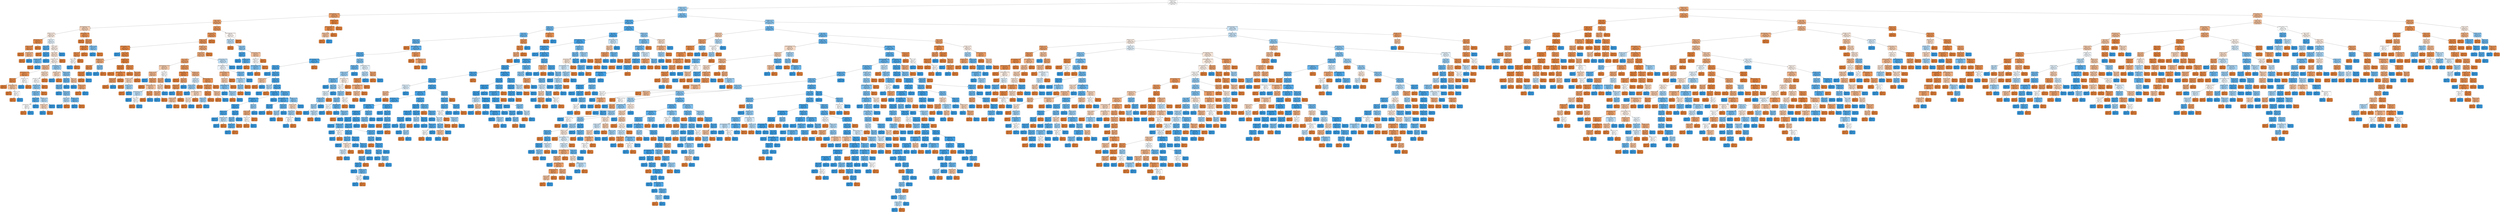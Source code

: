 digraph Tree {
node [shape=box, style="filled, rounded", color="black", fontname="helvetica"] ;
edge [fontname="helvetica"] ;
0 [label="housing <= 0.5\ngini = 0.5\nsamples = 6893\nvalue = [5492, 5457]\nclass = yes", fillcolor="#fffefe"] ;
1 [label="duration <= -0.72\ngini = 0.43\nsamples = 4129\nvalue = [2071, 4441]\nclass = no", fillcolor="#95cbf1"] ;
0 -> 1 [labeldistance=2.5, labelangle=45, headlabel="True"] ;
2 [label="contact_telephone <= 0.5\ngini = 0.31\nsamples = 528\nvalue = [662, 157]\nclass = yes", fillcolor="#eb9f68"] ;
1 -> 2 ;
3 [label="age <= -0.79\ngini = 0.32\nsamples = 497\nvalue = [613, 156]\nclass = yes", fillcolor="#eca16b"] ;
2 -> 3 ;
4 [label="job_management <= 0.5\ngini = 0.48\nsamples = 121\nvalue = [107, 68]\nclass = yes", fillcolor="#f6d1b7"] ;
3 -> 4 ;
5 [label="balance <= -0.43\ngini = 0.5\nsamples = 99\nvalue = [76, 64]\nclass = yes", fillcolor="#fbebe0"] ;
4 -> 5 ;
6 [label="job_technician <= 0.5\ngini = 0.15\nsamples = 18\nvalue = [22, 2]\nclass = yes", fillcolor="#e78c4b"] ;
5 -> 6 ;
7 [label="duration <= -0.99\ngini = 0.17\nsamples = 16\nvalue = [19, 2]\nclass = yes", fillcolor="#e88e4e"] ;
6 -> 7 ;
8 [label="gini = 0.0\nsamples = 10\nvalue = [14, 0]\nclass = yes", fillcolor="#e58139"] ;
7 -> 8 ;
9 [label="education <= 0.52\ngini = 0.41\nsamples = 6\nvalue = [5, 2]\nclass = yes", fillcolor="#efb388"] ;
7 -> 9 ;
10 [label="gini = 0.0\nsamples = 4\nvalue = [5, 0]\nclass = yes", fillcolor="#e58139"] ;
9 -> 10 ;
11 [label="gini = 0.0\nsamples = 2\nvalue = [0, 2]\nclass = no", fillcolor="#399de5"] ;
9 -> 11 ;
12 [label="gini = 0.0\nsamples = 2\nvalue = [3, 0]\nclass = yes", fillcolor="#e58139"] ;
6 -> 12 ;
13 [label="age <= -1.77\ngini = 0.5\nsamples = 81\nvalue = [54, 62]\nclass = no", fillcolor="#e5f2fc"] ;
5 -> 13 ;
14 [label="age <= -2.08\ngini = 0.2\nsamples = 11\nvalue = [2, 16]\nclass = no", fillcolor="#52a9e8"] ;
13 -> 14 ;
15 [label="gini = 0.0\nsamples = 1\nvalue = [1, 0]\nclass = yes", fillcolor="#e58139"] ;
14 -> 15 ;
16 [label="age <= -1.94\ngini = 0.11\nsamples = 10\nvalue = [1, 16]\nclass = no", fillcolor="#45a3e7"] ;
14 -> 16 ;
17 [label="campaign <= -0.47\ngini = 0.32\nsamples = 4\nvalue = [1, 4]\nclass = no", fillcolor="#6ab6ec"] ;
16 -> 17 ;
18 [label="gini = 0.0\nsamples = 1\nvalue = [1, 0]\nclass = yes", fillcolor="#e58139"] ;
17 -> 18 ;
19 [label="gini = 0.0\nsamples = 3\nvalue = [0, 4]\nclass = no", fillcolor="#399de5"] ;
17 -> 19 ;
20 [label="gini = 0.0\nsamples = 6\nvalue = [0, 12]\nclass = no", fillcolor="#399de5"] ;
16 -> 20 ;
21 [label="day <= -0.88\ngini = 0.5\nsamples = 70\nvalue = [52, 46]\nclass = yes", fillcolor="#fcf0e8"] ;
13 -> 21 ;
22 [label="age <= -0.92\ngini = 0.49\nsamples = 66\nvalue = [52, 41]\nclass = yes", fillcolor="#fae4d5"] ;
21 -> 22 ;
23 [label="duration <= -0.91\ngini = 0.5\nsamples = 61\nvalue = [45, 41]\nclass = yes", fillcolor="#fdf4ed"] ;
22 -> 23 ;
24 [label="duration <= -1.16\ngini = 0.42\nsamples = 31\nvalue = [33, 14]\nclass = yes", fillcolor="#f0b68d"] ;
23 -> 24 ;
25 [label="job_technician <= 0.5\ngini = 0.2\nsamples = 13\nvalue = [16, 2]\nclass = yes", fillcolor="#e89152"] ;
24 -> 25 ;
26 [label="age <= -1.13\ngini = 0.12\nsamples = 11\nvalue = [15, 1]\nclass = yes", fillcolor="#e78946"] ;
25 -> 26 ;
27 [label="gini = 0.0\nsamples = 8\nvalue = [13, 0]\nclass = yes", fillcolor="#e58139"] ;
26 -> 27 ;
28 [label="marital_single <= 0.5\ngini = 0.44\nsamples = 3\nvalue = [2, 1]\nclass = yes", fillcolor="#f2c09c"] ;
26 -> 28 ;
29 [label="gini = 0.0\nsamples = 1\nvalue = [1, 0]\nclass = yes", fillcolor="#e58139"] ;
28 -> 29 ;
30 [label="month <= -1.18\ngini = 0.5\nsamples = 2\nvalue = [1, 1]\nclass = yes", fillcolor="#ffffff"] ;
28 -> 30 ;
31 [label="gini = 0.0\nsamples = 1\nvalue = [1, 0]\nclass = yes", fillcolor="#e58139"] ;
30 -> 31 ;
32 [label="gini = 0.0\nsamples = 1\nvalue = [0, 1]\nclass = no", fillcolor="#399de5"] ;
30 -> 32 ;
33 [label="duration <= -1.3\ngini = 0.5\nsamples = 2\nvalue = [1, 1]\nclass = yes", fillcolor="#ffffff"] ;
25 -> 33 ;
34 [label="gini = 0.0\nsamples = 1\nvalue = [0, 1]\nclass = no", fillcolor="#399de5"] ;
33 -> 34 ;
35 [label="gini = 0.0\nsamples = 1\nvalue = [1, 0]\nclass = yes", fillcolor="#e58139"] ;
33 -> 35 ;
36 [label="previous <= 0.5\ngini = 0.49\nsamples = 18\nvalue = [17, 12]\nclass = yes", fillcolor="#f7dac5"] ;
24 -> 36 ;
37 [label="job_admin. <= 0.5\ngini = 0.5\nsamples = 15\nvalue = [12, 12]\nclass = yes", fillcolor="#ffffff"] ;
36 -> 37 ;
38 [label="campaign <= 1.81\ngini = 0.42\nsamples = 11\nvalue = [5, 12]\nclass = no", fillcolor="#8bc6f0"] ;
37 -> 38 ;
39 [label="education <= 0.52\ngini = 0.38\nsamples = 10\nvalue = [4, 12]\nclass = no", fillcolor="#7bbeee"] ;
38 -> 39 ;
40 [label="month <= -0.68\ngini = 0.22\nsamples = 5\nvalue = [1, 7]\nclass = no", fillcolor="#55abe9"] ;
39 -> 40 ;
41 [label="job_technician <= 0.5\ngini = 0.5\nsamples = 2\nvalue = [1, 1]\nclass = yes", fillcolor="#ffffff"] ;
40 -> 41 ;
42 [label="gini = 0.0\nsamples = 1\nvalue = [1, 0]\nclass = yes", fillcolor="#e58139"] ;
41 -> 42 ;
43 [label="gini = 0.0\nsamples = 1\nvalue = [0, 1]\nclass = no", fillcolor="#399de5"] ;
41 -> 43 ;
44 [label="gini = 0.0\nsamples = 3\nvalue = [0, 6]\nclass = no", fillcolor="#399de5"] ;
40 -> 44 ;
45 [label="campaign <= 0.5\ngini = 0.47\nsamples = 5\nvalue = [3, 5]\nclass = no", fillcolor="#b0d8f5"] ;
39 -> 45 ;
46 [label="duration <= -1.02\ngini = 0.48\nsamples = 3\nvalue = [3, 2]\nclass = yes", fillcolor="#f6d5bd"] ;
45 -> 46 ;
47 [label="gini = 0.0\nsamples = 1\nvalue = [0, 2]\nclass = no", fillcolor="#399de5"] ;
46 -> 47 ;
48 [label="gini = 0.0\nsamples = 2\nvalue = [3, 0]\nclass = yes", fillcolor="#e58139"] ;
46 -> 48 ;
49 [label="gini = 0.0\nsamples = 2\nvalue = [0, 3]\nclass = no", fillcolor="#399de5"] ;
45 -> 49 ;
50 [label="gini = 0.0\nsamples = 1\nvalue = [1, 0]\nclass = yes", fillcolor="#e58139"] ;
38 -> 50 ;
51 [label="gini = 0.0\nsamples = 4\nvalue = [7, 0]\nclass = yes", fillcolor="#e58139"] ;
37 -> 51 ;
52 [label="gini = 0.0\nsamples = 3\nvalue = [5, 0]\nclass = yes", fillcolor="#e58139"] ;
36 -> 52 ;
53 [label="marital_single <= 0.5\ngini = 0.43\nsamples = 30\nvalue = [12, 27]\nclass = no", fillcolor="#91c9f1"] ;
23 -> 53 ;
54 [label="job_admin. <= 0.5\ngini = 0.48\nsamples = 4\nvalue = [3, 2]\nclass = yes", fillcolor="#f6d5bd"] ;
53 -> 54 ;
55 [label="gini = 0.0\nsamples = 2\nvalue = [0, 2]\nclass = no", fillcolor="#399de5"] ;
54 -> 55 ;
56 [label="gini = 0.0\nsamples = 2\nvalue = [3, 0]\nclass = yes", fillcolor="#e58139"] ;
54 -> 56 ;
57 [label="balance <= -0.06\ngini = 0.39\nsamples = 26\nvalue = [9, 25]\nclass = no", fillcolor="#80c0ee"] ;
53 -> 57 ;
58 [label="loan <= 0.5\ngini = 0.29\nsamples = 22\nvalue = [5, 23]\nclass = no", fillcolor="#64b2eb"] ;
57 -> 58 ;
59 [label="age <= -1.42\ngini = 0.31\nsamples = 20\nvalue = [5, 21]\nclass = no", fillcolor="#68b4eb"] ;
58 -> 59 ;
60 [label="gini = 0.0\nsamples = 5\nvalue = [0, 7]\nclass = no", fillcolor="#399de5"] ;
59 -> 60 ;
61 [label="previous <= 0.5\ngini = 0.39\nsamples = 15\nvalue = [5, 14]\nclass = no", fillcolor="#80c0ee"] ;
59 -> 61 ;
62 [label="month <= 0.47\ngini = 0.47\nsamples = 6\nvalue = [3, 5]\nclass = no", fillcolor="#b0d8f5"] ;
61 -> 62 ;
63 [label="gini = 0.0\nsamples = 4\nvalue = [0, 5]\nclass = no", fillcolor="#399de5"] ;
62 -> 63 ;
64 [label="gini = 0.0\nsamples = 2\nvalue = [3, 0]\nclass = yes", fillcolor="#e58139"] ;
62 -> 64 ;
65 [label="job_admin. <= 0.5\ngini = 0.3\nsamples = 9\nvalue = [2, 9]\nclass = no", fillcolor="#65b3eb"] ;
61 -> 65 ;
66 [label="gini = 0.0\nsamples = 7\nvalue = [0, 9]\nclass = no", fillcolor="#399de5"] ;
65 -> 66 ;
67 [label="gini = 0.0\nsamples = 2\nvalue = [2, 0]\nclass = yes", fillcolor="#e58139"] ;
65 -> 67 ;
68 [label="gini = 0.0\nsamples = 2\nvalue = [0, 2]\nclass = no", fillcolor="#399de5"] ;
58 -> 68 ;
69 [label="age <= -1.2\ngini = 0.44\nsamples = 4\nvalue = [4, 2]\nclass = yes", fillcolor="#f2c09c"] ;
57 -> 69 ;
70 [label="gini = 0.0\nsamples = 1\nvalue = [0, 1]\nclass = no", fillcolor="#399de5"] ;
69 -> 70 ;
71 [label="duration <= -0.82\ngini = 0.32\nsamples = 3\nvalue = [4, 1]\nclass = yes", fillcolor="#eca06a"] ;
69 -> 71 ;
72 [label="gini = 0.0\nsamples = 2\nvalue = [4, 0]\nclass = yes", fillcolor="#e58139"] ;
71 -> 72 ;
73 [label="gini = 0.0\nsamples = 1\nvalue = [0, 1]\nclass = no", fillcolor="#399de5"] ;
71 -> 73 ;
74 [label="gini = 0.0\nsamples = 5\nvalue = [7, 0]\nclass = yes", fillcolor="#e58139"] ;
22 -> 74 ;
75 [label="gini = 0.0\nsamples = 4\nvalue = [0, 5]\nclass = no", fillcolor="#399de5"] ;
21 -> 75 ;
76 [label="marital_single <= 0.5\ngini = 0.2\nsamples = 22\nvalue = [31, 4]\nclass = yes", fillcolor="#e89153"] ;
4 -> 76 ;
77 [label="gini = 0.0\nsamples = 5\nvalue = [7, 0]\nclass = yes", fillcolor="#e58139"] ;
76 -> 77 ;
78 [label="age <= -0.97\ngini = 0.24\nsamples = 17\nvalue = [24, 4]\nclass = yes", fillcolor="#e9965a"] ;
76 -> 78 ;
79 [label="campaign <= -0.38\ngini = 0.08\nsamples = 14\nvalue = [23, 1]\nclass = yes", fillcolor="#e68642"] ;
78 -> 79 ;
80 [label="month <= -1.0\ngini = 0.17\nsamples = 7\nvalue = [10, 1]\nclass = yes", fillcolor="#e88e4d"] ;
79 -> 80 ;
81 [label="age <= -1.05\ngini = 0.5\nsamples = 2\nvalue = [1, 1]\nclass = yes", fillcolor="#ffffff"] ;
80 -> 81 ;
82 [label="gini = 0.0\nsamples = 1\nvalue = [0, 1]\nclass = no", fillcolor="#399de5"] ;
81 -> 82 ;
83 [label="gini = 0.0\nsamples = 1\nvalue = [1, 0]\nclass = yes", fillcolor="#e58139"] ;
81 -> 83 ;
84 [label="gini = 0.0\nsamples = 5\nvalue = [9, 0]\nclass = yes", fillcolor="#e58139"] ;
80 -> 84 ;
85 [label="gini = 0.0\nsamples = 7\nvalue = [13, 0]\nclass = yes", fillcolor="#e58139"] ;
79 -> 85 ;
86 [label="duration <= -0.82\ngini = 0.38\nsamples = 3\nvalue = [1, 3]\nclass = no", fillcolor="#7bbeee"] ;
78 -> 86 ;
87 [label="gini = 0.0\nsamples = 2\nvalue = [0, 3]\nclass = no", fillcolor="#399de5"] ;
86 -> 87 ;
88 [label="gini = 0.0\nsamples = 1\nvalue = [1, 0]\nclass = yes", fillcolor="#e58139"] ;
86 -> 88 ;
89 [label="day <= 1.76\ngini = 0.25\nsamples = 376\nvalue = [506, 88]\nclass = yes", fillcolor="#ea975b"] ;
3 -> 89 ;
90 [label="job_services <= 0.5\ngini = 0.22\nsamples = 352\nvalue = [487, 70]\nclass = yes", fillcolor="#e99355"] ;
89 -> 90 ;
91 [label="duration <= -1.01\ngini = 0.23\nsamples = 332\nvalue = [454, 70]\nclass = yes", fillcolor="#e99458"] ;
90 -> 91 ;
92 [label="contact_cellular <= 0.5\ngini = 0.1\nsamples = 171\nvalue = [262, 14]\nclass = yes", fillcolor="#e68844"] ;
91 -> 92 ;
93 [label="gini = 0.0\nsamples = 1\nvalue = [0, 2]\nclass = no", fillcolor="#399de5"] ;
92 -> 93 ;
94 [label="month <= -0.94\ngini = 0.08\nsamples = 170\nvalue = [262, 12]\nclass = yes", fillcolor="#e68742"] ;
92 -> 94 ;
95 [label="campaign <= 1.68\ngini = 0.37\nsamples = 24\nvalue = [25, 8]\nclass = yes", fillcolor="#eda978"] ;
94 -> 95 ;
96 [label="day <= 1.69\ngini = 0.15\nsamples = 20\nvalue = [23, 2]\nclass = yes", fillcolor="#e78c4a"] ;
95 -> 96 ;
97 [label="month <= -1.15\ngini = 0.08\nsamples = 19\nvalue = [23, 1]\nclass = yes", fillcolor="#e68642"] ;
96 -> 97 ;
98 [label="gini = 0.0\nsamples = 18\nvalue = [23, 0]\nclass = yes", fillcolor="#e58139"] ;
97 -> 98 ;
99 [label="gini = 0.0\nsamples = 1\nvalue = [0, 1]\nclass = no", fillcolor="#399de5"] ;
97 -> 99 ;
100 [label="gini = 0.0\nsamples = 1\nvalue = [0, 1]\nclass = no", fillcolor="#399de5"] ;
96 -> 100 ;
101 [label="day <= 0.13\ngini = 0.38\nsamples = 4\nvalue = [2, 6]\nclass = no", fillcolor="#7bbeee"] ;
95 -> 101 ;
102 [label="gini = 0.0\nsamples = 3\nvalue = [0, 6]\nclass = no", fillcolor="#399de5"] ;
101 -> 102 ;
103 [label="gini = 0.0\nsamples = 1\nvalue = [2, 0]\nclass = yes", fillcolor="#e58139"] ;
101 -> 103 ;
104 [label="job_admin. <= 0.5\ngini = 0.03\nsamples = 146\nvalue = [237, 4]\nclass = yes", fillcolor="#e5833c"] ;
94 -> 104 ;
105 [label="balance <= 0.47\ngini = 0.02\nsamples = 128\nvalue = [209, 2]\nclass = yes", fillcolor="#e5823b"] ;
104 -> 105 ;
106 [label="gini = 0.0\nsamples = 104\nvalue = [175, 0]\nclass = yes", fillcolor="#e58139"] ;
105 -> 106 ;
107 [label="marital_married <= 0.5\ngini = 0.1\nsamples = 24\nvalue = [34, 2]\nclass = yes", fillcolor="#e78845"] ;
105 -> 107 ;
108 [label="previous <= 0.5\ngini = 0.28\nsamples = 8\nvalue = [10, 2]\nclass = yes", fillcolor="#ea9a61"] ;
107 -> 108 ;
109 [label="gini = 0.0\nsamples = 7\nvalue = [10, 0]\nclass = yes", fillcolor="#e58139"] ;
108 -> 109 ;
110 [label="gini = 0.0\nsamples = 1\nvalue = [0, 2]\nclass = no", fillcolor="#399de5"] ;
108 -> 110 ;
111 [label="gini = 0.0\nsamples = 16\nvalue = [24, 0]\nclass = yes", fillcolor="#e58139"] ;
107 -> 111 ;
112 [label="balance <= -0.29\ngini = 0.12\nsamples = 18\nvalue = [28, 2]\nclass = yes", fillcolor="#e78a47"] ;
104 -> 112 ;
113 [label="gini = 0.0\nsamples = 9\nvalue = [15, 0]\nclass = yes", fillcolor="#e58139"] ;
112 -> 113 ;
114 [label="day <= -0.39\ngini = 0.23\nsamples = 9\nvalue = [13, 2]\nclass = yes", fillcolor="#e99457"] ;
112 -> 114 ;
115 [label="education <= 0.52\ngini = 0.48\nsamples = 4\nvalue = [3, 2]\nclass = yes", fillcolor="#f6d5bd"] ;
114 -> 115 ;
116 [label="gini = 0.0\nsamples = 1\nvalue = [2, 0]\nclass = yes", fillcolor="#e58139"] ;
115 -> 116 ;
117 [label="duration <= -1.23\ngini = 0.44\nsamples = 3\nvalue = [1, 2]\nclass = no", fillcolor="#9ccef2"] ;
115 -> 117 ;
118 [label="gini = 0.0\nsamples = 1\nvalue = [1, 0]\nclass = yes", fillcolor="#e58139"] ;
117 -> 118 ;
119 [label="gini = 0.0\nsamples = 2\nvalue = [0, 2]\nclass = no", fillcolor="#399de5"] ;
117 -> 119 ;
120 [label="gini = 0.0\nsamples = 5\nvalue = [10, 0]\nclass = yes", fillcolor="#e58139"] ;
114 -> 120 ;
121 [label="job_admin. <= 0.5\ngini = 0.35\nsamples = 161\nvalue = [192, 56]\nclass = yes", fillcolor="#eda673"] ;
91 -> 121 ;
122 [label="previous <= 0.5\ngini = 0.37\nsamples = 149\nvalue = [172, 56]\nclass = yes", fillcolor="#edaa79"] ;
121 -> 122 ;
123 [label="day <= -0.45\ngini = 0.31\nsamples = 131\nvalue = [160, 38]\nclass = yes", fillcolor="#eb9f68"] ;
122 -> 123 ;
124 [label="job_management <= 0.5\ngini = 0.46\nsamples = 29\nvalue = [26, 15]\nclass = yes", fillcolor="#f4caab"] ;
123 -> 124 ;
125 [label="duration <= -0.99\ngini = 0.42\nsamples = 19\nvalue = [19, 8]\nclass = yes", fillcolor="#f0b68c"] ;
124 -> 125 ;
126 [label="gini = 0.0\nsamples = 2\nvalue = [0, 4]\nclass = no", fillcolor="#399de5"] ;
125 -> 126 ;
127 [label="balance <= -0.32\ngini = 0.29\nsamples = 17\nvalue = [19, 4]\nclass = yes", fillcolor="#ea9c63"] ;
125 -> 127 ;
128 [label="gini = 0.0\nsamples = 6\nvalue = [11, 0]\nclass = yes", fillcolor="#e58139"] ;
127 -> 128 ;
129 [label="marital_married <= 0.5\ngini = 0.44\nsamples = 11\nvalue = [8, 4]\nclass = yes", fillcolor="#f2c09c"] ;
127 -> 129 ;
130 [label="job_technician <= 0.5\ngini = 0.48\nsamples = 5\nvalue = [2, 3]\nclass = no", fillcolor="#bddef6"] ;
129 -> 130 ;
131 [label="gini = 0.0\nsamples = 1\nvalue = [0, 1]\nclass = no", fillcolor="#399de5"] ;
130 -> 131 ;
132 [label="age <= -0.76\ngini = 0.5\nsamples = 4\nvalue = [2, 2]\nclass = yes", fillcolor="#ffffff"] ;
130 -> 132 ;
133 [label="gini = 0.0\nsamples = 2\nvalue = [2, 0]\nclass = yes", fillcolor="#e58139"] ;
132 -> 133 ;
134 [label="gini = 0.0\nsamples = 2\nvalue = [0, 2]\nclass = no", fillcolor="#399de5"] ;
132 -> 134 ;
135 [label="age <= -0.54\ngini = 0.24\nsamples = 6\nvalue = [6, 1]\nclass = yes", fillcolor="#e9965a"] ;
129 -> 135 ;
136 [label="gini = 0.0\nsamples = 5\nvalue = [6, 0]\nclass = yes", fillcolor="#e58139"] ;
135 -> 136 ;
137 [label="gini = 0.0\nsamples = 1\nvalue = [0, 1]\nclass = no", fillcolor="#399de5"] ;
135 -> 137 ;
138 [label="day <= -0.54\ngini = 0.5\nsamples = 10\nvalue = [7, 7]\nclass = yes", fillcolor="#ffffff"] ;
124 -> 138 ;
139 [label="day <= -0.55\ngini = 0.35\nsamples = 7\nvalue = [7, 2]\nclass = yes", fillcolor="#eca572"] ;
138 -> 139 ;
140 [label="age <= -0.61\ngini = 0.48\nsamples = 5\nvalue = [3, 2]\nclass = yes", fillcolor="#f6d5bd"] ;
139 -> 140 ;
141 [label="month <= -0.07\ngini = 0.38\nsamples = 4\nvalue = [3, 1]\nclass = yes", fillcolor="#eeab7b"] ;
140 -> 141 ;
142 [label="gini = 0.0\nsamples = 1\nvalue = [0, 1]\nclass = no", fillcolor="#399de5"] ;
141 -> 142 ;
143 [label="gini = 0.0\nsamples = 3\nvalue = [3, 0]\nclass = yes", fillcolor="#e58139"] ;
141 -> 143 ;
144 [label="gini = 0.0\nsamples = 1\nvalue = [0, 1]\nclass = no", fillcolor="#399de5"] ;
140 -> 144 ;
145 [label="gini = 0.0\nsamples = 2\nvalue = [4, 0]\nclass = yes", fillcolor="#e58139"] ;
139 -> 145 ;
146 [label="gini = 0.0\nsamples = 3\nvalue = [0, 5]\nclass = no", fillcolor="#399de5"] ;
138 -> 146 ;
147 [label="education <= 0.52\ngini = 0.25\nsamples = 102\nvalue = [134, 23]\nclass = yes", fillcolor="#e9975b"] ;
123 -> 147 ;
148 [label="marital_single <= 0.5\ngini = 0.09\nsamples = 57\nvalue = [81, 4]\nclass = yes", fillcolor="#e68743"] ;
147 -> 148 ;
149 [label="gini = 0.0\nsamples = 43\nvalue = [66, 0]\nclass = yes", fillcolor="#e58139"] ;
148 -> 149 ;
150 [label="day <= 1.45\ngini = 0.33\nsamples = 14\nvalue = [15, 4]\nclass = yes", fillcolor="#eca36e"] ;
148 -> 150 ;
151 [label="balance <= -0.5\ngini = 0.21\nsamples = 13\nvalue = [15, 2]\nclass = yes", fillcolor="#e89253"] ;
150 -> 151 ;
152 [label="gini = 0.0\nsamples = 1\nvalue = [0, 1]\nclass = no", fillcolor="#399de5"] ;
151 -> 152 ;
153 [label="age <= -0.2\ngini = 0.12\nsamples = 12\nvalue = [15, 1]\nclass = yes", fillcolor="#e78946"] ;
151 -> 153 ;
154 [label="duration <= -0.88\ngini = 0.44\nsamples = 3\nvalue = [2, 1]\nclass = yes", fillcolor="#f2c09c"] ;
153 -> 154 ;
155 [label="gini = 0.0\nsamples = 1\nvalue = [0, 1]\nclass = no", fillcolor="#399de5"] ;
154 -> 155 ;
156 [label="gini = 0.0\nsamples = 2\nvalue = [2, 0]\nclass = yes", fillcolor="#e58139"] ;
154 -> 156 ;
157 [label="gini = 0.0\nsamples = 9\nvalue = [13, 0]\nclass = yes", fillcolor="#e58139"] ;
153 -> 157 ;
158 [label="gini = 0.0\nsamples = 1\nvalue = [0, 2]\nclass = no", fillcolor="#399de5"] ;
150 -> 158 ;
159 [label="campaign <= 0.1\ngini = 0.39\nsamples = 45\nvalue = [53, 19]\nclass = yes", fillcolor="#eeae80"] ;
147 -> 159 ;
160 [label="month <= 2.0\ngini = 0.49\nsamples = 14\nvalue = [10, 13]\nclass = no", fillcolor="#d1e8f9"] ;
159 -> 160 ;
161 [label="duration <= -0.87\ngini = 0.43\nsamples = 11\nvalue = [6, 13]\nclass = no", fillcolor="#94caf1"] ;
160 -> 161 ;
162 [label="gini = 0.0\nsamples = 5\nvalue = [0, 9]\nclass = no", fillcolor="#399de5"] ;
161 -> 162 ;
163 [label="job_self-employed <= 0.5\ngini = 0.48\nsamples = 6\nvalue = [6, 4]\nclass = yes", fillcolor="#f6d5bd"] ;
161 -> 163 ;
164 [label="day <= 0.2\ngini = 0.49\nsamples = 5\nvalue = [5, 4]\nclass = yes", fillcolor="#fae6d7"] ;
163 -> 164 ;
165 [label="gini = 0.0\nsamples = 2\nvalue = [5, 0]\nclass = yes", fillcolor="#e58139"] ;
164 -> 165 ;
166 [label="gini = 0.0\nsamples = 3\nvalue = [0, 4]\nclass = no", fillcolor="#399de5"] ;
164 -> 166 ;
167 [label="gini = 0.0\nsamples = 1\nvalue = [1, 0]\nclass = yes", fillcolor="#e58139"] ;
163 -> 167 ;
168 [label="gini = 0.0\nsamples = 3\nvalue = [4, 0]\nclass = yes", fillcolor="#e58139"] ;
160 -> 168 ;
169 [label="marital_divorced <= 0.5\ngini = 0.21\nsamples = 31\nvalue = [43, 6]\nclass = yes", fillcolor="#e99355"] ;
159 -> 169 ;
170 [label="campaign <= 0.65\ngini = 0.24\nsamples = 27\nvalue = [38, 6]\nclass = yes", fillcolor="#e99558"] ;
169 -> 170 ;
171 [label="month <= -0.7\ngini = 0.12\nsamples = 21\nvalue = [30, 2]\nclass = yes", fillcolor="#e78946"] ;
170 -> 171 ;
172 [label="balance <= -0.6\ngini = 0.44\nsamples = 2\nvalue = [1, 2]\nclass = no", fillcolor="#9ccef2"] ;
171 -> 172 ;
173 [label="gini = 0.0\nsamples = 1\nvalue = [1, 0]\nclass = yes", fillcolor="#e58139"] ;
172 -> 173 ;
174 [label="gini = 0.0\nsamples = 1\nvalue = [0, 2]\nclass = no", fillcolor="#399de5"] ;
172 -> 174 ;
175 [label="gini = 0.0\nsamples = 19\nvalue = [29, 0]\nclass = yes", fillcolor="#e58139"] ;
171 -> 175 ;
176 [label="balance <= 2.2\ngini = 0.44\nsamples = 6\nvalue = [8, 4]\nclass = yes", fillcolor="#f2c09c"] ;
170 -> 176 ;
177 [label="gini = 0.0\nsamples = 5\nvalue = [8, 0]\nclass = yes", fillcolor="#e58139"] ;
176 -> 177 ;
178 [label="gini = 0.0\nsamples = 1\nvalue = [0, 4]\nclass = no", fillcolor="#399de5"] ;
176 -> 178 ;
179 [label="gini = 0.0\nsamples = 4\nvalue = [5, 0]\nclass = yes", fillcolor="#e58139"] ;
169 -> 179 ;
180 [label="job_blue-collar <= 0.5\ngini = 0.48\nsamples = 18\nvalue = [12, 18]\nclass = no", fillcolor="#bddef6"] ;
122 -> 180 ;
181 [label="job_management <= 0.5\ngini = 0.5\nsamples = 15\nvalue = [12, 13]\nclass = no", fillcolor="#f0f7fd"] ;
180 -> 181 ;
182 [label="marital_married <= 0.5\ngini = 0.38\nsamples = 8\nvalue = [9, 3]\nclass = yes", fillcolor="#eeab7b"] ;
181 -> 182 ;
183 [label="month <= 0.17\ngini = 0.47\nsamples = 5\nvalue = [5, 3]\nclass = yes", fillcolor="#f5cdb0"] ;
182 -> 183 ;
184 [label="marital_single <= 0.5\ngini = 0.38\nsamples = 3\nvalue = [1, 3]\nclass = no", fillcolor="#7bbeee"] ;
183 -> 184 ;
185 [label="gini = 0.0\nsamples = 1\nvalue = [0, 1]\nclass = no", fillcolor="#399de5"] ;
184 -> 185 ;
186 [label="balance <= -0.39\ngini = 0.44\nsamples = 2\nvalue = [1, 2]\nclass = no", fillcolor="#9ccef2"] ;
184 -> 186 ;
187 [label="gini = 0.0\nsamples = 1\nvalue = [1, 0]\nclass = yes", fillcolor="#e58139"] ;
186 -> 187 ;
188 [label="gini = 0.0\nsamples = 1\nvalue = [0, 2]\nclass = no", fillcolor="#399de5"] ;
186 -> 188 ;
189 [label="gini = 0.0\nsamples = 2\nvalue = [4, 0]\nclass = yes", fillcolor="#e58139"] ;
183 -> 189 ;
190 [label="gini = 0.0\nsamples = 3\nvalue = [4, 0]\nclass = yes", fillcolor="#e58139"] ;
182 -> 190 ;
191 [label="duration <= -0.8\ngini = 0.36\nsamples = 7\nvalue = [3, 10]\nclass = no", fillcolor="#74baed"] ;
181 -> 191 ;
192 [label="marital_single <= 0.5\ngini = 0.47\nsamples = 4\nvalue = [3, 5]\nclass = no", fillcolor="#b0d8f5"] ;
191 -> 192 ;
193 [label="age <= -0.06\ngini = 0.41\nsamples = 3\nvalue = [2, 5]\nclass = no", fillcolor="#88c4ef"] ;
192 -> 193 ;
194 [label="gini = 0.0\nsamples = 1\nvalue = [2, 0]\nclass = yes", fillcolor="#e58139"] ;
193 -> 194 ;
195 [label="gini = 0.0\nsamples = 2\nvalue = [0, 5]\nclass = no", fillcolor="#399de5"] ;
193 -> 195 ;
196 [label="gini = 0.0\nsamples = 1\nvalue = [1, 0]\nclass = yes", fillcolor="#e58139"] ;
192 -> 196 ;
197 [label="gini = 0.0\nsamples = 3\nvalue = [0, 5]\nclass = no", fillcolor="#399de5"] ;
191 -> 197 ;
198 [label="gini = 0.0\nsamples = 3\nvalue = [0, 5]\nclass = no", fillcolor="#399de5"] ;
180 -> 198 ;
199 [label="gini = 0.0\nsamples = 12\nvalue = [20, 0]\nclass = yes", fillcolor="#e58139"] ;
121 -> 199 ;
200 [label="gini = 0.0\nsamples = 20\nvalue = [33, 0]\nclass = yes", fillcolor="#e58139"] ;
90 -> 200 ;
201 [label="job_management <= 0.5\ngini = 0.5\nsamples = 24\nvalue = [19, 18]\nclass = yes", fillcolor="#fef8f5"] ;
89 -> 201 ;
202 [label="balance <= -0.42\ngini = 0.48\nsamples = 19\nvalue = [12, 18]\nclass = no", fillcolor="#bddef6"] ;
201 -> 202 ;
203 [label="gini = 0.0\nsamples = 5\nvalue = [5, 0]\nclass = yes", fillcolor="#e58139"] ;
202 -> 203 ;
204 [label="day <= 1.99\ngini = 0.4\nsamples = 14\nvalue = [7, 18]\nclass = no", fillcolor="#86c3ef"] ;
202 -> 204 ;
205 [label="day <= 1.85\ngini = 0.12\nsamples = 9\nvalue = [1, 15]\nclass = no", fillcolor="#46a4e7"] ;
204 -> 205 ;
206 [label="gini = 0.0\nsamples = 4\nvalue = [0, 8]\nclass = no", fillcolor="#399de5"] ;
205 -> 206 ;
207 [label="campaign <= 0.65\ngini = 0.22\nsamples = 5\nvalue = [1, 7]\nclass = no", fillcolor="#55abe9"] ;
205 -> 207 ;
208 [label="gini = 0.0\nsamples = 4\nvalue = [0, 7]\nclass = no", fillcolor="#399de5"] ;
207 -> 208 ;
209 [label="gini = 0.0\nsamples = 1\nvalue = [1, 0]\nclass = yes", fillcolor="#e58139"] ;
207 -> 209 ;
210 [label="job_blue-collar <= 0.5\ngini = 0.44\nsamples = 5\nvalue = [6, 3]\nclass = yes", fillcolor="#f2c09c"] ;
204 -> 210 ;
211 [label="default <= 0.5\ngini = 0.5\nsamples = 3\nvalue = [3, 3]\nclass = yes", fillcolor="#ffffff"] ;
210 -> 211 ;
212 [label="job_entrepreneur <= 0.5\ngini = 0.38\nsamples = 2\nvalue = [1, 3]\nclass = no", fillcolor="#7bbeee"] ;
211 -> 212 ;
213 [label="gini = 0.0\nsamples = 1\nvalue = [0, 3]\nclass = no", fillcolor="#399de5"] ;
212 -> 213 ;
214 [label="gini = 0.0\nsamples = 1\nvalue = [1, 0]\nclass = yes", fillcolor="#e58139"] ;
212 -> 214 ;
215 [label="gini = 0.0\nsamples = 1\nvalue = [2, 0]\nclass = yes", fillcolor="#e58139"] ;
211 -> 215 ;
216 [label="gini = 0.0\nsamples = 2\nvalue = [3, 0]\nclass = yes", fillcolor="#e58139"] ;
210 -> 216 ;
217 [label="gini = 0.0\nsamples = 5\nvalue = [7, 0]\nclass = yes", fillcolor="#e58139"] ;
201 -> 217 ;
218 [label="education <= -0.81\ngini = 0.04\nsamples = 31\nvalue = [49, 1]\nclass = yes", fillcolor="#e6843d"] ;
2 -> 218 ;
219 [label="marital_married <= 0.5\ngini = 0.12\nsamples = 10\nvalue = [14, 1]\nclass = yes", fillcolor="#e78a47"] ;
218 -> 219 ;
220 [label="balance <= -0.31\ngini = 0.44\nsamples = 3\nvalue = [2, 1]\nclass = yes", fillcolor="#f2c09c"] ;
219 -> 220 ;
221 [label="gini = 0.0\nsamples = 2\nvalue = [2, 0]\nclass = yes", fillcolor="#e58139"] ;
220 -> 221 ;
222 [label="gini = 0.0\nsamples = 1\nvalue = [0, 1]\nclass = no", fillcolor="#399de5"] ;
220 -> 222 ;
223 [label="gini = 0.0\nsamples = 7\nvalue = [12, 0]\nclass = yes", fillcolor="#e58139"] ;
219 -> 223 ;
224 [label="gini = 0.0\nsamples = 21\nvalue = [35, 0]\nclass = yes", fillcolor="#e58139"] ;
218 -> 224 ;
225 [label="age <= -0.91\ngini = 0.37\nsamples = 3601\nvalue = [1409, 4284]\nclass = no", fillcolor="#7abdee"] ;
1 -> 225 ;
226 [label="duration <= -0.2\ngini = 0.22\nsamples = 1112\nvalue = [217, 1550]\nclass = no", fillcolor="#55abe9"] ;
225 -> 226 ;
227 [label="duration <= -0.2\ngini = 0.33\nsamples = 247\nvalue = [82, 312]\nclass = no", fillcolor="#6db7ec"] ;
226 -> 227 ;
228 [label="loan <= 0.5\ngini = 0.31\nsamples = 243\nvalue = [74, 311]\nclass = no", fillcolor="#68b4eb"] ;
227 -> 228 ;
229 [label="balance <= -0.45\ngini = 0.28\nsamples = 234\nvalue = [61, 309]\nclass = no", fillcolor="#60b0ea"] ;
228 -> 229 ;
230 [label="gini = 0.0\nsamples = 8\nvalue = [9, 0]\nclass = yes", fillcolor="#e58139"] ;
229 -> 230 ;
231 [label="contact_telephone <= 0.5\ngini = 0.25\nsamples = 226\nvalue = [52, 309]\nclass = no", fillcolor="#5aade9"] ;
229 -> 231 ;
232 [label="month <= 0.36\ngini = 0.23\nsamples = 221\nvalue = [46, 308]\nclass = no", fillcolor="#57ace9"] ;
231 -> 232 ;
233 [label="job_unemployed <= 0.5\ngini = 0.15\nsamples = 155\nvalue = [21, 239]\nclass = no", fillcolor="#4aa6e7"] ;
232 -> 233 ;
234 [label="age <= -1.78\ngini = 0.13\nsamples = 153\nvalue = [18, 239]\nclass = no", fillcolor="#48a4e7"] ;
233 -> 234 ;
235 [label="gini = 0.0\nsamples = 27\nvalue = [0, 47]\nclass = no", fillcolor="#399de5"] ;
234 -> 235 ;
236 [label="age <= -1.75\ngini = 0.16\nsamples = 126\nvalue = [18, 192]\nclass = no", fillcolor="#4ca6e7"] ;
234 -> 236 ;
237 [label="education <= 0.52\ngini = 0.44\nsamples = 3\nvalue = [2, 1]\nclass = yes", fillcolor="#f2c09c"] ;
236 -> 237 ;
238 [label="gini = 0.0\nsamples = 2\nvalue = [2, 0]\nclass = yes", fillcolor="#e58139"] ;
237 -> 238 ;
239 [label="gini = 0.0\nsamples = 1\nvalue = [0, 1]\nclass = no", fillcolor="#399de5"] ;
237 -> 239 ;
240 [label="month <= -2.05\ngini = 0.14\nsamples = 123\nvalue = [16, 191]\nclass = no", fillcolor="#4aa5e7"] ;
236 -> 240 ;
241 [label="age <= -1.44\ngini = 0.47\nsamples = 3\nvalue = [3, 5]\nclass = no", fillcolor="#b0d8f5"] ;
240 -> 241 ;
242 [label="gini = 0.0\nsamples = 2\nvalue = [0, 5]\nclass = no", fillcolor="#399de5"] ;
241 -> 242 ;
243 [label="gini = 0.0\nsamples = 1\nvalue = [3, 0]\nclass = yes", fillcolor="#e58139"] ;
241 -> 243 ;
244 [label="month <= -0.46\ngini = 0.12\nsamples = 120\nvalue = [13, 186]\nclass = no", fillcolor="#47a4e7"] ;
240 -> 244 ;
245 [label="job_technician <= 0.5\ngini = 0.09\nsamples = 91\nvalue = [7, 148]\nclass = no", fillcolor="#42a2e6"] ;
244 -> 245 ;
246 [label="marital_married <= 0.5\ngini = 0.1\nsamples = 76\nvalue = [7, 122]\nclass = no", fillcolor="#44a3e6"] ;
245 -> 246 ;
247 [label="duration <= -0.59\ngini = 0.06\nsamples = 70\nvalue = [4, 115]\nclass = no", fillcolor="#40a0e6"] ;
246 -> 247 ;
248 [label="balance <= 0.23\ngini = 0.14\nsamples = 15\nvalue = [2, 25]\nclass = no", fillcolor="#49a5e7"] ;
247 -> 248 ;
249 [label="gini = 0.0\nsamples = 12\nvalue = [0, 22]\nclass = no", fillcolor="#399de5"] ;
248 -> 249 ;
250 [label="campaign <= -0.18\ngini = 0.48\nsamples = 3\nvalue = [2, 3]\nclass = no", fillcolor="#bddef6"] ;
248 -> 250 ;
251 [label="gini = 0.0\nsamples = 2\nvalue = [0, 3]\nclass = no", fillcolor="#399de5"] ;
250 -> 251 ;
252 [label="gini = 0.0\nsamples = 1\nvalue = [2, 0]\nclass = yes", fillcolor="#e58139"] ;
250 -> 252 ;
253 [label="day <= -1.51\ngini = 0.04\nsamples = 55\nvalue = [2, 90]\nclass = no", fillcolor="#3d9fe6"] ;
247 -> 253 ;
254 [label="age <= -1.52\ngini = 0.35\nsamples = 7\nvalue = [2, 7]\nclass = no", fillcolor="#72b9ec"] ;
253 -> 254 ;
255 [label="previous <= 0.5\ngini = 0.22\nsamples = 6\nvalue = [1, 7]\nclass = no", fillcolor="#55abe9"] ;
254 -> 255 ;
256 [label="gini = 0.0\nsamples = 5\nvalue = [0, 7]\nclass = no", fillcolor="#399de5"] ;
255 -> 256 ;
257 [label="gini = 0.0\nsamples = 1\nvalue = [1, 0]\nclass = yes", fillcolor="#e58139"] ;
255 -> 257 ;
258 [label="gini = 0.0\nsamples = 1\nvalue = [1, 0]\nclass = yes", fillcolor="#e58139"] ;
254 -> 258 ;
259 [label="gini = 0.0\nsamples = 48\nvalue = [0, 83]\nclass = no", fillcolor="#399de5"] ;
253 -> 259 ;
260 [label="age <= -1.0\ngini = 0.42\nsamples = 6\nvalue = [3, 7]\nclass = no", fillcolor="#8ec7f0"] ;
246 -> 260 ;
261 [label="month <= -1.46\ngini = 0.38\nsamples = 4\nvalue = [3, 1]\nclass = yes", fillcolor="#eeab7b"] ;
260 -> 261 ;
262 [label="balance <= 0.0\ngini = 0.5\nsamples = 2\nvalue = [1, 1]\nclass = yes", fillcolor="#ffffff"] ;
261 -> 262 ;
263 [label="gini = 0.0\nsamples = 1\nvalue = [1, 0]\nclass = yes", fillcolor="#e58139"] ;
262 -> 263 ;
264 [label="gini = 0.0\nsamples = 1\nvalue = [0, 1]\nclass = no", fillcolor="#399de5"] ;
262 -> 264 ;
265 [label="gini = 0.0\nsamples = 2\nvalue = [2, 0]\nclass = yes", fillcolor="#e58139"] ;
261 -> 265 ;
266 [label="gini = 0.0\nsamples = 2\nvalue = [0, 6]\nclass = no", fillcolor="#399de5"] ;
260 -> 266 ;
267 [label="gini = 0.0\nsamples = 15\nvalue = [0, 26]\nclass = no", fillcolor="#399de5"] ;
245 -> 267 ;
268 [label="job_technician <= 0.5\ngini = 0.24\nsamples = 29\nvalue = [6, 38]\nclass = no", fillcolor="#58ace9"] ;
244 -> 268 ;
269 [label="job_management <= 0.5\ngini = 0.17\nsamples = 21\nvalue = [3, 30]\nclass = no", fillcolor="#4da7e8"] ;
268 -> 269 ;
270 [label="age <= -1.08\ngini = 0.09\nsamples = 15\nvalue = [1, 20]\nclass = no", fillcolor="#43a2e6"] ;
269 -> 270 ;
271 [label="gini = 0.0\nsamples = 14\nvalue = [0, 20]\nclass = no", fillcolor="#399de5"] ;
270 -> 271 ;
272 [label="gini = 0.0\nsamples = 1\nvalue = [1, 0]\nclass = yes", fillcolor="#e58139"] ;
270 -> 272 ;
273 [label="previous <= 0.5\ngini = 0.28\nsamples = 6\nvalue = [2, 10]\nclass = no", fillcolor="#61b1ea"] ;
269 -> 273 ;
274 [label="day <= -1.09\ngini = 0.44\nsamples = 3\nvalue = [2, 4]\nclass = no", fillcolor="#9ccef2"] ;
273 -> 274 ;
275 [label="gini = 0.0\nsamples = 2\nvalue = [0, 4]\nclass = no", fillcolor="#399de5"] ;
274 -> 275 ;
276 [label="gini = 0.0\nsamples = 1\nvalue = [2, 0]\nclass = yes", fillcolor="#e58139"] ;
274 -> 276 ;
277 [label="gini = 0.0\nsamples = 3\nvalue = [0, 6]\nclass = no", fillcolor="#399de5"] ;
273 -> 277 ;
278 [label="campaign <= 0.32\ngini = 0.4\nsamples = 8\nvalue = [3, 8]\nclass = no", fillcolor="#83c2ef"] ;
268 -> 278 ;
279 [label="duration <= -0.46\ngini = 0.48\nsamples = 5\nvalue = [3, 2]\nclass = yes", fillcolor="#f6d5bd"] ;
278 -> 279 ;
280 [label="previous <= 0.5\ngini = 0.44\nsamples = 3\nvalue = [1, 2]\nclass = no", fillcolor="#9ccef2"] ;
279 -> 280 ;
281 [label="duration <= -0.56\ngini = 0.5\nsamples = 2\nvalue = [1, 1]\nclass = yes", fillcolor="#ffffff"] ;
280 -> 281 ;
282 [label="gini = 0.0\nsamples = 1\nvalue = [0, 1]\nclass = no", fillcolor="#399de5"] ;
281 -> 282 ;
283 [label="gini = 0.0\nsamples = 1\nvalue = [1, 0]\nclass = yes", fillcolor="#e58139"] ;
281 -> 283 ;
284 [label="gini = 0.0\nsamples = 1\nvalue = [0, 1]\nclass = no", fillcolor="#399de5"] ;
280 -> 284 ;
285 [label="gini = 0.0\nsamples = 2\nvalue = [2, 0]\nclass = yes", fillcolor="#e58139"] ;
279 -> 285 ;
286 [label="gini = 0.0\nsamples = 3\nvalue = [0, 6]\nclass = no", fillcolor="#399de5"] ;
278 -> 286 ;
287 [label="gini = 0.0\nsamples = 2\nvalue = [3, 0]\nclass = yes", fillcolor="#e58139"] ;
233 -> 287 ;
288 [label="day <= -1.04\ngini = 0.39\nsamples = 66\nvalue = [25, 69]\nclass = no", fillcolor="#81c1ee"] ;
232 -> 288 ;
289 [label="education <= 0.28\ngini = 0.31\nsamples = 46\nvalue = [13, 55]\nclass = no", fillcolor="#68b4eb"] ;
288 -> 289 ;
290 [label="duration <= -0.33\ngini = 0.44\nsamples = 29\nvalue = [13, 27]\nclass = no", fillcolor="#98ccf2"] ;
289 -> 290 ;
291 [label="marital_single <= 0.5\ngini = 0.32\nsamples = 18\nvalue = [5, 20]\nclass = no", fillcolor="#6ab6ec"] ;
290 -> 291 ;
292 [label="gini = 0.0\nsamples = 3\nvalue = [0, 5]\nclass = no", fillcolor="#399de5"] ;
291 -> 292 ;
293 [label="age <= -1.42\ngini = 0.38\nsamples = 15\nvalue = [5, 15]\nclass = no", fillcolor="#7bbeee"] ;
291 -> 293 ;
294 [label="month <= 1.49\ngini = 0.5\nsamples = 8\nvalue = [5, 6]\nclass = no", fillcolor="#deeffb"] ;
293 -> 294 ;
295 [label="campaign <= -0.62\ngini = 0.38\nsamples = 6\nvalue = [2, 6]\nclass = no", fillcolor="#7bbeee"] ;
294 -> 295 ;
296 [label="age <= -1.81\ngini = 0.44\nsamples = 4\nvalue = [2, 4]\nclass = no", fillcolor="#9ccef2"] ;
295 -> 296 ;
297 [label="gini = 0.0\nsamples = 1\nvalue = [0, 1]\nclass = no", fillcolor="#399de5"] ;
296 -> 297 ;
298 [label="balance <= -0.34\ngini = 0.48\nsamples = 3\nvalue = [2, 3]\nclass = no", fillcolor="#bddef6"] ;
296 -> 298 ;
299 [label="gini = 0.0\nsamples = 1\nvalue = [2, 0]\nclass = yes", fillcolor="#e58139"] ;
298 -> 299 ;
300 [label="gini = 0.0\nsamples = 2\nvalue = [0, 3]\nclass = no", fillcolor="#399de5"] ;
298 -> 300 ;
301 [label="gini = 0.0\nsamples = 2\nvalue = [0, 2]\nclass = no", fillcolor="#399de5"] ;
295 -> 301 ;
302 [label="gini = 0.0\nsamples = 2\nvalue = [3, 0]\nclass = yes", fillcolor="#e58139"] ;
294 -> 302 ;
303 [label="gini = 0.0\nsamples = 7\nvalue = [0, 9]\nclass = no", fillcolor="#399de5"] ;
293 -> 303 ;
304 [label="job_services <= 0.5\ngini = 0.5\nsamples = 11\nvalue = [8, 7]\nclass = yes", fillcolor="#fcefe6"] ;
290 -> 304 ;
305 [label="age <= -1.29\ngini = 0.5\nsamples = 10\nvalue = [7, 7]\nclass = yes", fillcolor="#ffffff"] ;
304 -> 305 ;
306 [label="previous <= 0.5\ngini = 0.42\nsamples = 8\nvalue = [3, 7]\nclass = no", fillcolor="#8ec7f0"] ;
305 -> 306 ;
307 [label="month <= 0.91\ngini = 0.38\nsamples = 6\nvalue = [2, 6]\nclass = no", fillcolor="#7bbeee"] ;
306 -> 307 ;
308 [label="day <= -2.09\ngini = 0.5\nsamples = 2\nvalue = [1, 1]\nclass = yes", fillcolor="#ffffff"] ;
307 -> 308 ;
309 [label="gini = 0.0\nsamples = 1\nvalue = [0, 1]\nclass = no", fillcolor="#399de5"] ;
308 -> 309 ;
310 [label="gini = 0.0\nsamples = 1\nvalue = [1, 0]\nclass = yes", fillcolor="#e58139"] ;
308 -> 310 ;
311 [label="job_student <= 0.5\ngini = 0.28\nsamples = 4\nvalue = [1, 5]\nclass = no", fillcolor="#61b1ea"] ;
307 -> 311 ;
312 [label="gini = 0.0\nsamples = 1\nvalue = [0, 2]\nclass = no", fillcolor="#399de5"] ;
311 -> 312 ;
313 [label="duration <= -0.25\ngini = 0.38\nsamples = 3\nvalue = [1, 3]\nclass = no", fillcolor="#7bbeee"] ;
311 -> 313 ;
314 [label="gini = 0.0\nsamples = 1\nvalue = [1, 0]\nclass = yes", fillcolor="#e58139"] ;
313 -> 314 ;
315 [label="gini = 0.0\nsamples = 2\nvalue = [0, 3]\nclass = no", fillcolor="#399de5"] ;
313 -> 315 ;
316 [label="age <= -1.59\ngini = 0.5\nsamples = 2\nvalue = [1, 1]\nclass = yes", fillcolor="#ffffff"] ;
306 -> 316 ;
317 [label="gini = 0.0\nsamples = 1\nvalue = [1, 0]\nclass = yes", fillcolor="#e58139"] ;
316 -> 317 ;
318 [label="gini = 0.0\nsamples = 1\nvalue = [0, 1]\nclass = no", fillcolor="#399de5"] ;
316 -> 318 ;
319 [label="gini = 0.0\nsamples = 2\nvalue = [4, 0]\nclass = yes", fillcolor="#e58139"] ;
305 -> 319 ;
320 [label="gini = 0.0\nsamples = 1\nvalue = [1, 0]\nclass = yes", fillcolor="#e58139"] ;
304 -> 320 ;
321 [label="gini = 0.0\nsamples = 17\nvalue = [0, 28]\nclass = no", fillcolor="#399de5"] ;
289 -> 321 ;
322 [label="marital_married <= 0.5\ngini = 0.5\nsamples = 20\nvalue = [12, 14]\nclass = no", fillcolor="#e3f1fb"] ;
288 -> 322 ;
323 [label="day <= -1.03\ngini = 0.47\nsamples = 16\nvalue = [8, 13]\nclass = no", fillcolor="#b3d9f5"] ;
322 -> 323 ;
324 [label="balance <= -0.36\ngini = 0.2\nsamples = 8\nvalue = [8, 1]\nclass = yes", fillcolor="#e89152"] ;
323 -> 324 ;
325 [label="job_self-employed <= 0.5\ngini = 0.38\nsamples = 4\nvalue = [3, 1]\nclass = yes", fillcolor="#eeab7b"] ;
324 -> 325 ;
326 [label="previous <= 0.5\ngini = 0.44\nsamples = 3\nvalue = [2, 1]\nclass = yes", fillcolor="#f2c09c"] ;
325 -> 326 ;
327 [label="gini = 0.0\nsamples = 2\nvalue = [2, 0]\nclass = yes", fillcolor="#e58139"] ;
326 -> 327 ;
328 [label="gini = 0.0\nsamples = 1\nvalue = [0, 1]\nclass = no", fillcolor="#399de5"] ;
326 -> 328 ;
329 [label="gini = 0.0\nsamples = 1\nvalue = [1, 0]\nclass = yes", fillcolor="#e58139"] ;
325 -> 329 ;
330 [label="gini = 0.0\nsamples = 4\nvalue = [5, 0]\nclass = yes", fillcolor="#e58139"] ;
324 -> 330 ;
331 [label="gini = 0.0\nsamples = 8\nvalue = [0, 12]\nclass = no", fillcolor="#399de5"] ;
323 -> 331 ;
332 [label="day <= -1.03\ngini = 0.32\nsamples = 4\nvalue = [4, 1]\nclass = yes", fillcolor="#eca06a"] ;
322 -> 332 ;
333 [label="gini = 0.0\nsamples = 3\nvalue = [4, 0]\nclass = yes", fillcolor="#e58139"] ;
332 -> 333 ;
334 [label="gini = 0.0\nsamples = 1\nvalue = [0, 1]\nclass = no", fillcolor="#399de5"] ;
332 -> 334 ;
335 [label="education <= -1.04\ngini = 0.24\nsamples = 5\nvalue = [6, 1]\nclass = yes", fillcolor="#e9965a"] ;
231 -> 335 ;
336 [label="gini = 0.0\nsamples = 1\nvalue = [2, 0]\nclass = yes", fillcolor="#e58139"] ;
335 -> 336 ;
337 [label="job_entrepreneur <= 0.5\ngini = 0.32\nsamples = 4\nvalue = [4, 1]\nclass = yes", fillcolor="#eca06a"] ;
335 -> 337 ;
338 [label="gini = 0.0\nsamples = 3\nvalue = [4, 0]\nclass = yes", fillcolor="#e58139"] ;
337 -> 338 ;
339 [label="gini = 0.0\nsamples = 1\nvalue = [0, 1]\nclass = no", fillcolor="#399de5"] ;
337 -> 339 ;
340 [label="month <= 0.98\ngini = 0.23\nsamples = 9\nvalue = [13, 2]\nclass = yes", fillcolor="#e99457"] ;
228 -> 340 ;
341 [label="age <= -1.3\ngini = 0.13\nsamples = 8\nvalue = [13, 1]\nclass = yes", fillcolor="#e78b48"] ;
340 -> 341 ;
342 [label="day <= -1.42\ngini = 0.38\nsamples = 3\nvalue = [3, 1]\nclass = yes", fillcolor="#eeab7b"] ;
341 -> 342 ;
343 [label="gini = 0.0\nsamples = 2\nvalue = [3, 0]\nclass = yes", fillcolor="#e58139"] ;
342 -> 343 ;
344 [label="gini = 0.0\nsamples = 1\nvalue = [0, 1]\nclass = no", fillcolor="#399de5"] ;
342 -> 344 ;
345 [label="gini = 0.0\nsamples = 5\nvalue = [10, 0]\nclass = yes", fillcolor="#e58139"] ;
341 -> 345 ;
346 [label="gini = 0.0\nsamples = 1\nvalue = [0, 1]\nclass = no", fillcolor="#399de5"] ;
340 -> 346 ;
347 [label="job_services <= 0.5\ngini = 0.2\nsamples = 4\nvalue = [8, 1]\nclass = yes", fillcolor="#e89152"] ;
227 -> 347 ;
348 [label="gini = 0.0\nsamples = 3\nvalue = [8, 0]\nclass = yes", fillcolor="#e58139"] ;
347 -> 348 ;
349 [label="gini = 0.0\nsamples = 1\nvalue = [0, 1]\nclass = no", fillcolor="#399de5"] ;
347 -> 349 ;
350 [label="marital_married <= 0.5\ngini = 0.18\nsamples = 865\nvalue = [135, 1238]\nclass = no", fillcolor="#4fa8e8"] ;
226 -> 350 ;
351 [label="loan <= 0.5\ngini = 0.14\nsamples = 784\nvalue = [96, 1144]\nclass = no", fillcolor="#4aa5e7"] ;
350 -> 351 ;
352 [label="contact_telephone <= 0.5\ngini = 0.13\nsamples = 769\nvalue = [85, 1129]\nclass = no", fillcolor="#48a4e7"] ;
351 -> 352 ;
353 [label="marital_single <= 0.5\ngini = 0.12\nsamples = 751\nvalue = [78, 1107]\nclass = no", fillcolor="#47a4e7"] ;
352 -> 353 ;
354 [label="gini = 0.0\nsamples = 25\nvalue = [0, 39]\nclass = no", fillcolor="#399de5"] ;
353 -> 354 ;
355 [label="job_blue-collar <= 0.5\ngini = 0.13\nsamples = 726\nvalue = [78, 1068]\nclass = no", fillcolor="#47a4e7"] ;
353 -> 355 ;
356 [label="job_services <= 0.5\ngini = 0.12\nsamples = 692\nvalue = [72, 1025]\nclass = no", fillcolor="#47a4e7"] ;
355 -> 356 ;
357 [label="duration <= 0.88\ngini = 0.11\nsamples = 657\nvalue = [62, 976]\nclass = no", fillcolor="#46a3e7"] ;
356 -> 357 ;
358 [label="duration <= 0.88\ngini = 0.15\nsamples = 374\nvalue = [49, 546]\nclass = no", fillcolor="#4ba6e7"] ;
357 -> 358 ;
359 [label="month <= -2.04\ngini = 0.14\nsamples = 372\nvalue = [45, 546]\nclass = no", fillcolor="#49a5e7"] ;
358 -> 359 ;
360 [label="balance <= -0.12\ngini = 0.5\nsamples = 12\nvalue = [9, 11]\nclass = no", fillcolor="#dbedfa"] ;
359 -> 360 ;
361 [label="day <= -1.81\ngini = 0.43\nsamples = 7\nvalue = [9, 4]\nclass = yes", fillcolor="#f1b991"] ;
360 -> 361 ;
362 [label="gini = 0.0\nsamples = 3\nvalue = [0, 4]\nclass = no", fillcolor="#399de5"] ;
361 -> 362 ;
363 [label="gini = 0.0\nsamples = 4\nvalue = [9, 0]\nclass = yes", fillcolor="#e58139"] ;
361 -> 363 ;
364 [label="gini = 0.0\nsamples = 5\nvalue = [0, 7]\nclass = no", fillcolor="#399de5"] ;
360 -> 364 ;
365 [label="job_admin. <= 0.5\ngini = 0.12\nsamples = 360\nvalue = [36, 535]\nclass = no", fillcolor="#46a4e7"] ;
359 -> 365 ;
366 [label="job_management <= 0.5\ngini = 0.11\nsamples = 341\nvalue = [31, 510]\nclass = no", fillcolor="#45a3e7"] ;
365 -> 366 ;
367 [label="job_technician <= 0.5\ngini = 0.1\nsamples = 268\nvalue = [22, 409]\nclass = no", fillcolor="#44a2e6"] ;
366 -> 367 ;
368 [label="job_self-employed <= 0.5\ngini = 0.09\nsamples = 216\nvalue = [17, 334]\nclass = no", fillcolor="#43a2e6"] ;
367 -> 368 ;
369 [label="job_student <= 0.5\ngini = 0.08\nsamples = 205\nvalue = [13, 313]\nclass = no", fillcolor="#41a1e6"] ;
368 -> 369 ;
370 [label="month <= 1.89\ngini = 0.02\nsamples = 77\nvalue = [1, 115]\nclass = no", fillcolor="#3b9ee5"] ;
369 -> 370 ;
371 [label="gini = 0.0\nsamples = 71\nvalue = [0, 110]\nclass = no", fillcolor="#399de5"] ;
370 -> 371 ;
372 [label="education <= 0.52\ngini = 0.28\nsamples = 6\nvalue = [1, 5]\nclass = no", fillcolor="#61b1ea"] ;
370 -> 372 ;
373 [label="gini = 0.0\nsamples = 4\nvalue = [0, 4]\nclass = no", fillcolor="#399de5"] ;
372 -> 373 ;
374 [label="duration <= 0.39\ngini = 0.5\nsamples = 2\nvalue = [1, 1]\nclass = yes", fillcolor="#ffffff"] ;
372 -> 374 ;
375 [label="gini = 0.0\nsamples = 1\nvalue = [0, 1]\nclass = no", fillcolor="#399de5"] ;
374 -> 375 ;
376 [label="gini = 0.0\nsamples = 1\nvalue = [1, 0]\nclass = yes", fillcolor="#e58139"] ;
374 -> 376 ;
377 [label="age <= -1.14\ngini = 0.11\nsamples = 128\nvalue = [12, 198]\nclass = no", fillcolor="#45a3e7"] ;
369 -> 377 ;
378 [label="age <= -1.39\ngini = 0.12\nsamples = 114\nvalue = [12, 177]\nclass = no", fillcolor="#46a4e7"] ;
377 -> 378 ;
379 [label="balance <= -0.4\ngini = 0.1\nsamples = 99\nvalue = [9, 156]\nclass = no", fillcolor="#44a3e6"] ;
378 -> 379 ;
380 [label="month <= 1.18\ngini = 0.25\nsamples = 18\nvalue = [5, 29]\nclass = no", fillcolor="#5baee9"] ;
379 -> 380 ;
381 [label="gini = 0.0\nsamples = 12\nvalue = [0, 25]\nclass = no", fillcolor="#399de5"] ;
380 -> 381 ;
382 [label="campaign <= -0.38\ngini = 0.49\nsamples = 6\nvalue = [5, 4]\nclass = yes", fillcolor="#fae6d7"] ;
380 -> 382 ;
383 [label="previous <= 0.5\ngini = 0.49\nsamples = 5\nvalue = [3, 4]\nclass = no", fillcolor="#cee6f8"] ;
382 -> 383 ;
384 [label="gini = 0.0\nsamples = 1\nvalue = [3, 0]\nclass = yes", fillcolor="#e58139"] ;
383 -> 384 ;
385 [label="gini = 0.0\nsamples = 4\nvalue = [0, 4]\nclass = no", fillcolor="#399de5"] ;
383 -> 385 ;
386 [label="gini = 0.0\nsamples = 1\nvalue = [2, 0]\nclass = yes", fillcolor="#e58139"] ;
382 -> 386 ;
387 [label="balance <= -0.21\ngini = 0.06\nsamples = 81\nvalue = [4, 127]\nclass = no", fillcolor="#3fa0e6"] ;
379 -> 387 ;
388 [label="gini = 0.0\nsamples = 52\nvalue = [0, 88]\nclass = no", fillcolor="#399de5"] ;
387 -> 388 ;
389 [label="balance <= -0.2\ngini = 0.17\nsamples = 29\nvalue = [4, 39]\nclass = no", fillcolor="#4da7e8"] ;
387 -> 389 ;
390 [label="gini = 0.0\nsamples = 1\nvalue = [1, 0]\nclass = yes", fillcolor="#e58139"] ;
389 -> 390 ;
391 [label="day <= -1.79\ngini = 0.13\nsamples = 28\nvalue = [3, 39]\nclass = no", fillcolor="#48a5e7"] ;
389 -> 391 ;
392 [label="day <= -1.89\ngini = 0.24\nsamples = 14\nvalue = [3, 18]\nclass = no", fillcolor="#5aade9"] ;
391 -> 392 ;
393 [label="balance <= 0.2\ngini = 0.1\nsamples = 13\nvalue = [1, 18]\nclass = no", fillcolor="#44a2e6"] ;
392 -> 393 ;
394 [label="gini = 0.0\nsamples = 9\nvalue = [0, 14]\nclass = no", fillcolor="#399de5"] ;
393 -> 394 ;
395 [label="campaign <= -0.76\ngini = 0.32\nsamples = 4\nvalue = [1, 4]\nclass = no", fillcolor="#6ab6ec"] ;
393 -> 395 ;
396 [label="day <= -2.04\ngini = 0.5\nsamples = 2\nvalue = [1, 1]\nclass = yes", fillcolor="#ffffff"] ;
395 -> 396 ;
397 [label="gini = 0.0\nsamples = 1\nvalue = [0, 1]\nclass = no", fillcolor="#399de5"] ;
396 -> 397 ;
398 [label="gini = 0.0\nsamples = 1\nvalue = [1, 0]\nclass = yes", fillcolor="#e58139"] ;
396 -> 398 ;
399 [label="gini = 0.0\nsamples = 2\nvalue = [0, 3]\nclass = no", fillcolor="#399de5"] ;
395 -> 399 ;
400 [label="gini = 0.0\nsamples = 1\nvalue = [2, 0]\nclass = yes", fillcolor="#e58139"] ;
392 -> 400 ;
401 [label="gini = 0.0\nsamples = 14\nvalue = [0, 21]\nclass = no", fillcolor="#399de5"] ;
391 -> 401 ;
402 [label="education <= 0.52\ngini = 0.22\nsamples = 15\nvalue = [3, 21]\nclass = no", fillcolor="#55abe9"] ;
378 -> 402 ;
403 [label="age <= -1.38\ngini = 0.24\nsamples = 14\nvalue = [3, 19]\nclass = no", fillcolor="#58ace9"] ;
402 -> 403 ;
404 [label="gini = 0.0\nsamples = 2\nvalue = [2, 0]\nclass = yes", fillcolor="#e58139"] ;
403 -> 404 ;
405 [label="balance <= -0.07\ngini = 0.09\nsamples = 12\nvalue = [1, 19]\nclass = no", fillcolor="#43a2e6"] ;
403 -> 405 ;
406 [label="day <= -1.17\ngini = 0.2\nsamples = 7\nvalue = [1, 8]\nclass = no", fillcolor="#52a9e8"] ;
405 -> 406 ;
407 [label="gini = 0.0\nsamples = 4\nvalue = [0, 4]\nclass = no", fillcolor="#399de5"] ;
406 -> 407 ;
408 [label="previous <= 0.5\ngini = 0.32\nsamples = 3\nvalue = [1, 4]\nclass = no", fillcolor="#6ab6ec"] ;
406 -> 408 ;
409 [label="gini = 0.0\nsamples = 1\nvalue = [1, 0]\nclass = yes", fillcolor="#e58139"] ;
408 -> 409 ;
410 [label="gini = 0.0\nsamples = 2\nvalue = [0, 4]\nclass = no", fillcolor="#399de5"] ;
408 -> 410 ;
411 [label="gini = 0.0\nsamples = 5\nvalue = [0, 11]\nclass = no", fillcolor="#399de5"] ;
405 -> 411 ;
412 [label="gini = 0.0\nsamples = 1\nvalue = [0, 2]\nclass = no", fillcolor="#399de5"] ;
402 -> 412 ;
413 [label="gini = 0.0\nsamples = 14\nvalue = [0, 21]\nclass = no", fillcolor="#399de5"] ;
377 -> 413 ;
414 [label="previous <= 0.5\ngini = 0.27\nsamples = 11\nvalue = [4, 21]\nclass = no", fillcolor="#5fb0ea"] ;
368 -> 414 ;
415 [label="month <= -0.24\ngini = 0.36\nsamples = 6\nvalue = [4, 13]\nclass = no", fillcolor="#76bbed"] ;
414 -> 415 ;
416 [label="gini = 0.0\nsamples = 1\nvalue = [4, 0]\nclass = yes", fillcolor="#e58139"] ;
415 -> 416 ;
417 [label="gini = 0.0\nsamples = 5\nvalue = [0, 13]\nclass = no", fillcolor="#399de5"] ;
415 -> 417 ;
418 [label="gini = 0.0\nsamples = 5\nvalue = [0, 8]\nclass = no", fillcolor="#399de5"] ;
414 -> 418 ;
419 [label="contact_cellular <= 0.5\ngini = 0.12\nsamples = 52\nvalue = [5, 75]\nclass = no", fillcolor="#46a4e7"] ;
367 -> 419 ;
420 [label="gini = 0.0\nsamples = 1\nvalue = [0, 1]\nclass = no", fillcolor="#399de5"] ;
419 -> 420 ;
421 [label="age <= -1.27\ngini = 0.12\nsamples = 51\nvalue = [5, 74]\nclass = no", fillcolor="#46a4e7"] ;
419 -> 421 ;
422 [label="gini = 0.0\nsamples = 28\nvalue = [0, 44]\nclass = no", fillcolor="#399de5"] ;
421 -> 422 ;
423 [label="age <= -1.23\ngini = 0.24\nsamples = 23\nvalue = [5, 30]\nclass = no", fillcolor="#5aade9"] ;
421 -> 423 ;
424 [label="gini = 0.0\nsamples = 2\nvalue = [3, 0]\nclass = yes", fillcolor="#e58139"] ;
423 -> 424 ;
425 [label="campaign <= 1.0\ngini = 0.12\nsamples = 21\nvalue = [2, 30]\nclass = no", fillcolor="#46a4e7"] ;
423 -> 425 ;
426 [label="gini = 0.0\nsamples = 20\nvalue = [0, 30]\nclass = no", fillcolor="#399de5"] ;
425 -> 426 ;
427 [label="gini = 0.0\nsamples = 1\nvalue = [2, 0]\nclass = yes", fillcolor="#e58139"] ;
425 -> 427 ;
428 [label="campaign <= 0.12\ngini = 0.15\nsamples = 73\nvalue = [9, 101]\nclass = no", fillcolor="#4ba6e7"] ;
366 -> 428 ;
429 [label="previous <= 0.5\ngini = 0.08\nsamples = 49\nvalue = [3, 71]\nclass = no", fillcolor="#41a1e6"] ;
428 -> 429 ;
430 [label="campaign <= -0.82\ngini = 0.06\nsamples = 23\nvalue = [1, 33]\nclass = no", fillcolor="#3fa0e6"] ;
429 -> 430 ;
431 [label="balance <= 0.01\ngini = 0.08\nsamples = 18\nvalue = [1, 24]\nclass = no", fillcolor="#41a1e6"] ;
430 -> 431 ;
432 [label="gini = 0.0\nsamples = 12\nvalue = [0, 18]\nclass = no", fillcolor="#399de5"] ;
431 -> 432 ;
433 [label="age <= -1.1\ngini = 0.24\nsamples = 6\nvalue = [1, 6]\nclass = no", fillcolor="#5aade9"] ;
431 -> 433 ;
434 [label="gini = 0.0\nsamples = 3\nvalue = [0, 4]\nclass = no", fillcolor="#399de5"] ;
433 -> 434 ;
435 [label="day <= -0.99\ngini = 0.44\nsamples = 3\nvalue = [1, 2]\nclass = no", fillcolor="#9ccef2"] ;
433 -> 435 ;
436 [label="gini = 0.0\nsamples = 1\nvalue = [1, 0]\nclass = yes", fillcolor="#e58139"] ;
435 -> 436 ;
437 [label="gini = 0.0\nsamples = 2\nvalue = [0, 2]\nclass = no", fillcolor="#399de5"] ;
435 -> 437 ;
438 [label="gini = 0.0\nsamples = 5\nvalue = [0, 9]\nclass = no", fillcolor="#399de5"] ;
430 -> 438 ;
439 [label="month <= -0.59\ngini = 0.09\nsamples = 26\nvalue = [2, 38]\nclass = no", fillcolor="#43a2e6"] ;
429 -> 439 ;
440 [label="day <= -1.52\ngini = 0.44\nsamples = 3\nvalue = [1, 2]\nclass = no", fillcolor="#9ccef2"] ;
439 -> 440 ;
441 [label="gini = 0.0\nsamples = 1\nvalue = [1, 0]\nclass = yes", fillcolor="#e58139"] ;
440 -> 441 ;
442 [label="gini = 0.0\nsamples = 2\nvalue = [0, 2]\nclass = no", fillcolor="#399de5"] ;
440 -> 442 ;
443 [label="age <= -1.17\ngini = 0.05\nsamples = 23\nvalue = [1, 36]\nclass = no", fillcolor="#3ea0e6"] ;
439 -> 443 ;
444 [label="gini = 0.0\nsamples = 16\nvalue = [0, 26]\nclass = no", fillcolor="#399de5"] ;
443 -> 444 ;
445 [label="duration <= 0.21\ngini = 0.17\nsamples = 7\nvalue = [1, 10]\nclass = no", fillcolor="#4da7e8"] ;
443 -> 445 ;
446 [label="day <= -1.12\ngini = 0.5\nsamples = 2\nvalue = [1, 1]\nclass = yes", fillcolor="#ffffff"] ;
445 -> 446 ;
447 [label="gini = 0.0\nsamples = 1\nvalue = [1, 0]\nclass = yes", fillcolor="#e58139"] ;
446 -> 447 ;
448 [label="gini = 0.0\nsamples = 1\nvalue = [0, 1]\nclass = no", fillcolor="#399de5"] ;
446 -> 448 ;
449 [label="gini = 0.0\nsamples = 5\nvalue = [0, 9]\nclass = no", fillcolor="#399de5"] ;
445 -> 449 ;
450 [label="education <= 0.52\ngini = 0.28\nsamples = 24\nvalue = [6, 30]\nclass = no", fillcolor="#61b1ea"] ;
428 -> 450 ;
451 [label="gini = 0.0\nsamples = 1\nvalue = [1, 0]\nclass = yes", fillcolor="#e58139"] ;
450 -> 451 ;
452 [label="balance <= -0.12\ngini = 0.24\nsamples = 23\nvalue = [5, 30]\nclass = no", fillcolor="#5aade9"] ;
450 -> 452 ;
453 [label="gini = 0.0\nsamples = 13\nvalue = [0, 23]\nclass = no", fillcolor="#399de5"] ;
452 -> 453 ;
454 [label="day <= -1.09\ngini = 0.49\nsamples = 10\nvalue = [5, 7]\nclass = no", fillcolor="#c6e3f8"] ;
452 -> 454 ;
455 [label="day <= -1.45\ngini = 0.35\nsamples = 7\nvalue = [2, 7]\nclass = no", fillcolor="#72b9ec"] ;
454 -> 455 ;
456 [label="duration <= 0.17\ngini = 0.44\nsamples = 2\nvalue = [2, 1]\nclass = yes", fillcolor="#f2c09c"] ;
455 -> 456 ;
457 [label="gini = 0.0\nsamples = 1\nvalue = [0, 1]\nclass = no", fillcolor="#399de5"] ;
456 -> 457 ;
458 [label="gini = 0.0\nsamples = 1\nvalue = [2, 0]\nclass = yes", fillcolor="#e58139"] ;
456 -> 458 ;
459 [label="gini = 0.0\nsamples = 5\nvalue = [0, 6]\nclass = no", fillcolor="#399de5"] ;
455 -> 459 ;
460 [label="gini = 0.0\nsamples = 3\nvalue = [3, 0]\nclass = yes", fillcolor="#e58139"] ;
454 -> 460 ;
461 [label="month <= 1.58\ngini = 0.28\nsamples = 19\nvalue = [5, 25]\nclass = no", fillcolor="#61b1ea"] ;
365 -> 461 ;
462 [label="previous <= 0.5\ngini = 0.19\nsamples = 18\nvalue = [3, 25]\nclass = no", fillcolor="#51a9e8"] ;
461 -> 462 ;
463 [label="month <= -0.58\ngini = 0.22\nsamples = 10\nvalue = [2, 14]\nclass = no", fillcolor="#55abe9"] ;
462 -> 463 ;
464 [label="duration <= 0.11\ngini = 0.5\nsamples = 4\nvalue = [2, 2]\nclass = yes", fillcolor="#ffffff"] ;
463 -> 464 ;
465 [label="gini = 0.0\nsamples = 1\nvalue = [1, 0]\nclass = yes", fillcolor="#e58139"] ;
464 -> 465 ;
466 [label="balance <= -0.39\ngini = 0.44\nsamples = 3\nvalue = [1, 2]\nclass = no", fillcolor="#9ccef2"] ;
464 -> 466 ;
467 [label="gini = 0.0\nsamples = 1\nvalue = [1, 0]\nclass = yes", fillcolor="#e58139"] ;
466 -> 467 ;
468 [label="gini = 0.0\nsamples = 2\nvalue = [0, 2]\nclass = no", fillcolor="#399de5"] ;
466 -> 468 ;
469 [label="gini = 0.0\nsamples = 6\nvalue = [0, 12]\nclass = no", fillcolor="#399de5"] ;
463 -> 469 ;
470 [label="age <= -1.22\ngini = 0.15\nsamples = 8\nvalue = [1, 11]\nclass = no", fillcolor="#4ba6e7"] ;
462 -> 470 ;
471 [label="gini = 0.0\nsamples = 7\nvalue = [0, 11]\nclass = no", fillcolor="#399de5"] ;
470 -> 471 ;
472 [label="gini = 0.0\nsamples = 1\nvalue = [1, 0]\nclass = yes", fillcolor="#e58139"] ;
470 -> 472 ;
473 [label="gini = 0.0\nsamples = 1\nvalue = [2, 0]\nclass = yes", fillcolor="#e58139"] ;
461 -> 473 ;
474 [label="gini = 0.0\nsamples = 2\nvalue = [4, 0]\nclass = yes", fillcolor="#e58139"] ;
358 -> 474 ;
475 [label="job_technician <= 0.5\ngini = 0.06\nsamples = 283\nvalue = [13, 430]\nclass = no", fillcolor="#3fa0e6"] ;
357 -> 475 ;
476 [label="day <= -1.03\ngini = 0.05\nsamples = 250\nvalue = [9, 378]\nclass = no", fillcolor="#3e9fe6"] ;
475 -> 476 ;
477 [label="campaign <= -0.89\ngini = 0.02\nsamples = 222\nvalue = [4, 340]\nclass = no", fillcolor="#3b9ee5"] ;
476 -> 477 ;
478 [label="month <= -1.49\ngini = 0.05\nsamples = 109\nvalue = [4, 167]\nclass = no", fillcolor="#3e9fe6"] ;
477 -> 478 ;
479 [label="job_student <= 0.5\ngini = 0.48\nsamples = 5\nvalue = [2, 3]\nclass = no", fillcolor="#bddef6"] ;
478 -> 479 ;
480 [label="gini = 0.0\nsamples = 2\nvalue = [0, 2]\nclass = no", fillcolor="#399de5"] ;
479 -> 480 ;
481 [label="day <= -1.71\ngini = 0.44\nsamples = 3\nvalue = [2, 1]\nclass = yes", fillcolor="#f2c09c"] ;
479 -> 481 ;
482 [label="gini = 0.0\nsamples = 1\nvalue = [0, 1]\nclass = no", fillcolor="#399de5"] ;
481 -> 482 ;
483 [label="gini = 0.0\nsamples = 2\nvalue = [2, 0]\nclass = yes", fillcolor="#e58139"] ;
481 -> 483 ;
484 [label="job_student <= 0.5\ngini = 0.02\nsamples = 104\nvalue = [2, 164]\nclass = no", fillcolor="#3b9ee5"] ;
478 -> 484 ;
485 [label="month <= 0.23\ngini = 0.02\nsamples = 63\nvalue = [1, 94]\nclass = no", fillcolor="#3b9ee5"] ;
484 -> 485 ;
486 [label="gini = 0.0\nsamples = 47\nvalue = [0, 72]\nclass = no", fillcolor="#399de5"] ;
485 -> 486 ;
487 [label="job_management <= 0.5\ngini = 0.08\nsamples = 16\nvalue = [1, 22]\nclass = no", fillcolor="#42a1e6"] ;
485 -> 487 ;
488 [label="gini = 0.0\nsamples = 14\nvalue = [0, 20]\nclass = no", fillcolor="#399de5"] ;
487 -> 488 ;
489 [label="balance <= -0.31\ngini = 0.44\nsamples = 2\nvalue = [1, 2]\nclass = no", fillcolor="#9ccef2"] ;
487 -> 489 ;
490 [label="gini = 0.0\nsamples = 1\nvalue = [1, 0]\nclass = yes", fillcolor="#e58139"] ;
489 -> 490 ;
491 [label="gini = 0.0\nsamples = 1\nvalue = [0, 2]\nclass = no", fillcolor="#399de5"] ;
489 -> 491 ;
492 [label="month <= 1.96\ngini = 0.03\nsamples = 41\nvalue = [1, 70]\nclass = no", fillcolor="#3c9ee5"] ;
484 -> 492 ;
493 [label="gini = 0.0\nsamples = 35\nvalue = [0, 60]\nclass = no", fillcolor="#399de5"] ;
492 -> 493 ;
494 [label="age <= -2.09\ngini = 0.17\nsamples = 6\nvalue = [1, 10]\nclass = no", fillcolor="#4da7e8"] ;
492 -> 494 ;
495 [label="gini = 0.0\nsamples = 3\nvalue = [0, 7]\nclass = no", fillcolor="#399de5"] ;
494 -> 495 ;
496 [label="age <= -1.87\ngini = 0.38\nsamples = 3\nvalue = [1, 3]\nclass = no", fillcolor="#7bbeee"] ;
494 -> 496 ;
497 [label="gini = 0.0\nsamples = 1\nvalue = [1, 0]\nclass = yes", fillcolor="#e58139"] ;
496 -> 497 ;
498 [label="gini = 0.0\nsamples = 2\nvalue = [0, 3]\nclass = no", fillcolor="#399de5"] ;
496 -> 498 ;
499 [label="gini = 0.0\nsamples = 113\nvalue = [0, 173]\nclass = no", fillcolor="#399de5"] ;
477 -> 499 ;
500 [label="balance <= 4.31\ngini = 0.21\nsamples = 28\nvalue = [5, 38]\nclass = no", fillcolor="#53aae8"] ;
476 -> 500 ;
501 [label="job_self-employed <= 0.5\ngini = 0.14\nsamples = 27\nvalue = [3, 38]\nclass = no", fillcolor="#49a5e7"] ;
500 -> 501 ;
502 [label="duration <= 1.76\ngini = 0.09\nsamples = 26\nvalue = [2, 38]\nclass = no", fillcolor="#43a2e6"] ;
501 -> 502 ;
503 [label="gini = 0.0\nsamples = 19\nvalue = [0, 32]\nclass = no", fillcolor="#399de5"] ;
502 -> 503 ;
504 [label="month <= -0.51\ngini = 0.38\nsamples = 7\nvalue = [2, 6]\nclass = no", fillcolor="#7bbeee"] ;
502 -> 504 ;
505 [label="gini = 0.0\nsamples = 3\nvalue = [0, 3]\nclass = no", fillcolor="#399de5"] ;
504 -> 505 ;
506 [label="age <= -1.02\ngini = 0.48\nsamples = 4\nvalue = [2, 3]\nclass = no", fillcolor="#bddef6"] ;
504 -> 506 ;
507 [label="gini = 0.0\nsamples = 2\nvalue = [2, 0]\nclass = yes", fillcolor="#e58139"] ;
506 -> 507 ;
508 [label="gini = 0.0\nsamples = 2\nvalue = [0, 3]\nclass = no", fillcolor="#399de5"] ;
506 -> 508 ;
509 [label="gini = 0.0\nsamples = 1\nvalue = [1, 0]\nclass = yes", fillcolor="#e58139"] ;
501 -> 509 ;
510 [label="gini = 0.0\nsamples = 1\nvalue = [2, 0]\nclass = yes", fillcolor="#e58139"] ;
500 -> 510 ;
511 [label="duration <= 2.07\ngini = 0.13\nsamples = 33\nvalue = [4, 52]\nclass = no", fillcolor="#48a5e7"] ;
475 -> 511 ;
512 [label="previous <= 0.5\ngini = 0.08\nsamples = 30\nvalue = [2, 49]\nclass = no", fillcolor="#41a1e6"] ;
511 -> 512 ;
513 [label="balance <= 3.42\ngini = 0.08\nsamples = 29\nvalue = [2, 48]\nclass = no", fillcolor="#41a1e6"] ;
512 -> 513 ;
514 [label="gini = 0.0\nsamples = 28\nvalue = [0, 48]\nclass = no", fillcolor="#399de5"] ;
513 -> 514 ;
515 [label="gini = 0.0\nsamples = 1\nvalue = [2, 0]\nclass = yes", fillcolor="#e58139"] ;
513 -> 515 ;
516 [label="gini = 0.0\nsamples = 1\nvalue = [0, 1]\nclass = no", fillcolor="#399de5"] ;
512 -> 516 ;
517 [label="month <= -1.66\ngini = 0.48\nsamples = 3\nvalue = [2, 3]\nclass = no", fillcolor="#bddef6"] ;
511 -> 517 ;
518 [label="gini = 0.0\nsamples = 1\nvalue = [2, 0]\nclass = yes", fillcolor="#e58139"] ;
517 -> 518 ;
519 [label="gini = 0.0\nsamples = 2\nvalue = [0, 3]\nclass = no", fillcolor="#399de5"] ;
517 -> 519 ;
520 [label="campaign <= -0.81\ngini = 0.28\nsamples = 35\nvalue = [10, 49]\nclass = no", fillcolor="#61b1ea"] ;
356 -> 520 ;
521 [label="month <= -1.63\ngini = 0.42\nsamples = 21\nvalue = [10, 24]\nclass = no", fillcolor="#8bc6f0"] ;
520 -> 521 ;
522 [label="duration <= 1.63\ngini = 0.32\nsamples = 2\nvalue = [4, 1]\nclass = yes", fillcolor="#eca06a"] ;
521 -> 522 ;
523 [label="gini = 0.0\nsamples = 1\nvalue = [4, 0]\nclass = yes", fillcolor="#e58139"] ;
522 -> 523 ;
524 [label="gini = 0.0\nsamples = 1\nvalue = [0, 1]\nclass = no", fillcolor="#399de5"] ;
522 -> 524 ;
525 [label="age <= -1.38\ngini = 0.33\nsamples = 19\nvalue = [6, 23]\nclass = no", fillcolor="#6db7ec"] ;
521 -> 525 ;
526 [label="duration <= 0.82\ngini = 0.49\nsamples = 10\nvalue = [6, 8]\nclass = no", fillcolor="#cee6f8"] ;
525 -> 526 ;
527 [label="day <= -1.49\ngini = 0.47\nsamples = 5\nvalue = [5, 3]\nclass = yes", fillcolor="#f5cdb0"] ;
526 -> 527 ;
528 [label="gini = 0.0\nsamples = 2\nvalue = [0, 2]\nclass = no", fillcolor="#399de5"] ;
527 -> 528 ;
529 [label="month <= 0.11\ngini = 0.28\nsamples = 3\nvalue = [5, 1]\nclass = yes", fillcolor="#ea9a61"] ;
527 -> 529 ;
530 [label="gini = 0.0\nsamples = 1\nvalue = [0, 1]\nclass = no", fillcolor="#399de5"] ;
529 -> 530 ;
531 [label="gini = 0.0\nsamples = 2\nvalue = [5, 0]\nclass = yes", fillcolor="#e58139"] ;
529 -> 531 ;
532 [label="day <= -1.69\ngini = 0.28\nsamples = 5\nvalue = [1, 5]\nclass = no", fillcolor="#61b1ea"] ;
526 -> 532 ;
533 [label="gini = 0.0\nsamples = 3\nvalue = [0, 4]\nclass = no", fillcolor="#399de5"] ;
532 -> 533 ;
534 [label="default <= 0.5\ngini = 0.5\nsamples = 2\nvalue = [1, 1]\nclass = yes", fillcolor="#ffffff"] ;
532 -> 534 ;
535 [label="gini = 0.0\nsamples = 1\nvalue = [0, 1]\nclass = no", fillcolor="#399de5"] ;
534 -> 535 ;
536 [label="gini = 0.0\nsamples = 1\nvalue = [1, 0]\nclass = yes", fillcolor="#e58139"] ;
534 -> 536 ;
537 [label="gini = 0.0\nsamples = 9\nvalue = [0, 15]\nclass = no", fillcolor="#399de5"] ;
525 -> 537 ;
538 [label="gini = 0.0\nsamples = 14\nvalue = [0, 25]\nclass = no", fillcolor="#399de5"] ;
520 -> 538 ;
539 [label="month <= -1.6\ngini = 0.21\nsamples = 34\nvalue = [6, 43]\nclass = no", fillcolor="#55abe9"] ;
355 -> 539 ;
540 [label="campaign <= -0.38\ngini = 0.38\nsamples = 4\nvalue = [3, 1]\nclass = yes", fillcolor="#eeab7b"] ;
539 -> 540 ;
541 [label="gini = 0.0\nsamples = 1\nvalue = [0, 1]\nclass = no", fillcolor="#399de5"] ;
540 -> 541 ;
542 [label="gini = 0.0\nsamples = 3\nvalue = [3, 0]\nclass = yes", fillcolor="#e58139"] ;
540 -> 542 ;
543 [label="previous <= 0.5\ngini = 0.12\nsamples = 30\nvalue = [3, 42]\nclass = no", fillcolor="#47a4e7"] ;
539 -> 543 ;
544 [label="gini = 0.0\nsamples = 19\nvalue = [0, 33]\nclass = no", fillcolor="#399de5"] ;
543 -> 544 ;
545 [label="age <= -1.42\ngini = 0.38\nsamples = 11\nvalue = [3, 9]\nclass = no", fillcolor="#7bbeee"] ;
543 -> 545 ;
546 [label="gini = 0.0\nsamples = 4\nvalue = [0, 4]\nclass = no", fillcolor="#399de5"] ;
545 -> 546 ;
547 [label="campaign <= 1.15\ngini = 0.47\nsamples = 7\nvalue = [3, 5]\nclass = no", fillcolor="#b0d8f5"] ;
545 -> 547 ;
548 [label="balance <= -0.36\ngini = 0.28\nsamples = 6\nvalue = [1, 5]\nclass = no", fillcolor="#61b1ea"] ;
547 -> 548 ;
549 [label="gini = 0.0\nsamples = 1\nvalue = [1, 0]\nclass = yes", fillcolor="#e58139"] ;
548 -> 549 ;
550 [label="gini = 0.0\nsamples = 5\nvalue = [0, 5]\nclass = no", fillcolor="#399de5"] ;
548 -> 550 ;
551 [label="gini = 0.0\nsamples = 1\nvalue = [2, 0]\nclass = yes", fillcolor="#e58139"] ;
547 -> 551 ;
552 [label="job_student <= 0.5\ngini = 0.37\nsamples = 18\nvalue = [7, 22]\nclass = no", fillcolor="#78bced"] ;
352 -> 552 ;
553 [label="age <= -1.36\ngini = 0.36\nsamples = 16\nvalue = [6, 20]\nclass = no", fillcolor="#74baed"] ;
552 -> 553 ;
554 [label="job_services <= 0.5\ngini = 0.49\nsamples = 5\nvalue = [5, 4]\nclass = yes", fillcolor="#fae6d7"] ;
553 -> 554 ;
555 [label="job_management <= 0.5\ngini = 0.49\nsamples = 4\nvalue = [3, 4]\nclass = no", fillcolor="#cee6f8"] ;
554 -> 555 ;
556 [label="balance <= -0.32\ngini = 0.44\nsamples = 3\nvalue = [2, 4]\nclass = no", fillcolor="#9ccef2"] ;
555 -> 556 ;
557 [label="gini = 0.0\nsamples = 1\nvalue = [2, 0]\nclass = yes", fillcolor="#e58139"] ;
556 -> 557 ;
558 [label="gini = 0.0\nsamples = 2\nvalue = [0, 4]\nclass = no", fillcolor="#399de5"] ;
556 -> 558 ;
559 [label="gini = 0.0\nsamples = 1\nvalue = [1, 0]\nclass = yes", fillcolor="#e58139"] ;
555 -> 559 ;
560 [label="gini = 0.0\nsamples = 1\nvalue = [2, 0]\nclass = yes", fillcolor="#e58139"] ;
554 -> 560 ;
561 [label="age <= -1.24\ngini = 0.11\nsamples = 11\nvalue = [1, 16]\nclass = no", fillcolor="#45a3e7"] ;
553 -> 561 ;
562 [label="duration <= 1.44\ngini = 0.24\nsamples = 3\nvalue = [1, 6]\nclass = no", fillcolor="#5aade9"] ;
561 -> 562 ;
563 [label="gini = 0.0\nsamples = 2\nvalue = [0, 6]\nclass = no", fillcolor="#399de5"] ;
562 -> 563 ;
564 [label="gini = 0.0\nsamples = 1\nvalue = [1, 0]\nclass = yes", fillcolor="#e58139"] ;
562 -> 564 ;
565 [label="gini = 0.0\nsamples = 8\nvalue = [0, 10]\nclass = no", fillcolor="#399de5"] ;
561 -> 565 ;
566 [label="campaign <= 0.65\ngini = 0.44\nsamples = 2\nvalue = [1, 2]\nclass = no", fillcolor="#9ccef2"] ;
552 -> 566 ;
567 [label="gini = 0.0\nsamples = 1\nvalue = [0, 2]\nclass = no", fillcolor="#399de5"] ;
566 -> 567 ;
568 [label="gini = 0.0\nsamples = 1\nvalue = [1, 0]\nclass = yes", fillcolor="#e58139"] ;
566 -> 568 ;
569 [label="job_blue-collar <= 0.5\ngini = 0.49\nsamples = 15\nvalue = [11, 15]\nclass = no", fillcolor="#cae5f8"] ;
351 -> 569 ;
570 [label="day <= -1.25\ngini = 0.46\nsamples = 11\nvalue = [11, 6]\nclass = yes", fillcolor="#f3c6a5"] ;
569 -> 570 ;
571 [label="job_admin. <= 0.5\ngini = 0.28\nsamples = 9\nvalue = [10, 2]\nclass = yes", fillcolor="#ea9a61"] ;
570 -> 571 ;
572 [label="balance <= 0.65\ngini = 0.17\nsamples = 8\nvalue = [10, 1]\nclass = yes", fillcolor="#e88e4d"] ;
571 -> 572 ;
573 [label="gini = 0.0\nsamples = 7\nvalue = [10, 0]\nclass = yes", fillcolor="#e58139"] ;
572 -> 573 ;
574 [label="gini = 0.0\nsamples = 1\nvalue = [0, 1]\nclass = no", fillcolor="#399de5"] ;
572 -> 574 ;
575 [label="gini = 0.0\nsamples = 1\nvalue = [0, 1]\nclass = no", fillcolor="#399de5"] ;
571 -> 575 ;
576 [label="balance <= -0.28\ngini = 0.32\nsamples = 2\nvalue = [1, 4]\nclass = no", fillcolor="#6ab6ec"] ;
570 -> 576 ;
577 [label="gini = 0.0\nsamples = 1\nvalue = [0, 4]\nclass = no", fillcolor="#399de5"] ;
576 -> 577 ;
578 [label="gini = 0.0\nsamples = 1\nvalue = [1, 0]\nclass = yes", fillcolor="#e58139"] ;
576 -> 578 ;
579 [label="gini = 0.0\nsamples = 4\nvalue = [0, 9]\nclass = no", fillcolor="#399de5"] ;
569 -> 579 ;
580 [label="balance <= 0.47\ngini = 0.41\nsamples = 81\nvalue = [39, 94]\nclass = no", fillcolor="#8bc6f0"] ;
350 -> 580 ;
581 [label="job_unemployed <= 0.5\ngini = 0.37\nsamples = 70\nvalue = [28, 86]\nclass = no", fillcolor="#79bded"] ;
580 -> 581 ;
582 [label="job_blue-collar <= 0.5\ngini = 0.33\nsamples = 68\nvalue = [23, 86]\nclass = no", fillcolor="#6eb7ec"] ;
581 -> 582 ;
583 [label="month <= -1.58\ngini = 0.29\nsamples = 61\nvalue = [17, 78]\nclass = no", fillcolor="#64b2eb"] ;
582 -> 583 ;
584 [label="age <= -0.99\ngini = 0.17\nsamples = 5\nvalue = [10, 1]\nclass = yes", fillcolor="#e88e4d"] ;
583 -> 584 ;
585 [label="gini = 0.0\nsamples = 4\nvalue = [10, 0]\nclass = yes", fillcolor="#e58139"] ;
584 -> 585 ;
586 [label="gini = 0.0\nsamples = 1\nvalue = [0, 1]\nclass = no", fillcolor="#399de5"] ;
584 -> 586 ;
587 [label="campaign <= 2.04\ngini = 0.15\nsamples = 56\nvalue = [7, 77]\nclass = no", fillcolor="#4ba6e7"] ;
583 -> 587 ;
588 [label="job_services <= 0.5\ngini = 0.09\nsamples = 53\nvalue = [4, 77]\nclass = no", fillcolor="#43a2e6"] ;
587 -> 588 ;
589 [label="job_self-employed <= 0.5\ngini = 0.07\nsamples = 52\nvalue = [3, 77]\nclass = no", fillcolor="#41a1e6"] ;
588 -> 589 ;
590 [label="balance <= 0.31\ngini = 0.08\nsamples = 47\nvalue = [3, 68]\nclass = no", fillcolor="#42a1e6"] ;
589 -> 590 ;
591 [label="education <= 0.52\ngini = 0.03\nsamples = 43\nvalue = [1, 60]\nclass = no", fillcolor="#3c9fe5"] ;
590 -> 591 ;
592 [label="gini = 0.0\nsamples = 27\nvalue = [0, 40]\nclass = no", fillcolor="#399de5"] ;
591 -> 592 ;
593 [label="duration <= 0.89\ngini = 0.09\nsamples = 16\nvalue = [1, 20]\nclass = no", fillcolor="#43a2e6"] ;
591 -> 593 ;
594 [label="gini = 0.0\nsamples = 13\nvalue = [0, 16]\nclass = no", fillcolor="#399de5"] ;
593 -> 594 ;
595 [label="previous <= 0.5\ngini = 0.32\nsamples = 3\nvalue = [1, 4]\nclass = no", fillcolor="#6ab6ec"] ;
593 -> 595 ;
596 [label="age <= -1.24\ngini = 0.5\nsamples = 2\nvalue = [1, 1]\nclass = yes", fillcolor="#ffffff"] ;
595 -> 596 ;
597 [label="gini = 0.0\nsamples = 1\nvalue = [0, 1]\nclass = no", fillcolor="#399de5"] ;
596 -> 597 ;
598 [label="gini = 0.0\nsamples = 1\nvalue = [1, 0]\nclass = yes", fillcolor="#e58139"] ;
596 -> 598 ;
599 [label="gini = 0.0\nsamples = 1\nvalue = [0, 3]\nclass = no", fillcolor="#399de5"] ;
595 -> 599 ;
600 [label="balance <= 0.31\ngini = 0.32\nsamples = 4\nvalue = [2, 8]\nclass = no", fillcolor="#6ab6ec"] ;
590 -> 600 ;
601 [label="gini = 0.0\nsamples = 1\nvalue = [2, 0]\nclass = yes", fillcolor="#e58139"] ;
600 -> 601 ;
602 [label="gini = 0.0\nsamples = 3\nvalue = [0, 8]\nclass = no", fillcolor="#399de5"] ;
600 -> 602 ;
603 [label="gini = 0.0\nsamples = 5\nvalue = [0, 9]\nclass = no", fillcolor="#399de5"] ;
589 -> 603 ;
604 [label="gini = 0.0\nsamples = 1\nvalue = [1, 0]\nclass = yes", fillcolor="#e58139"] ;
588 -> 604 ;
605 [label="gini = 0.0\nsamples = 3\nvalue = [3, 0]\nclass = yes", fillcolor="#e58139"] ;
587 -> 605 ;
606 [label="education <= -1.71\ngini = 0.49\nsamples = 7\nvalue = [6, 8]\nclass = no", fillcolor="#cee6f8"] ;
582 -> 606 ;
607 [label="campaign <= -0.38\ngini = 0.32\nsamples = 3\nvalue = [4, 1]\nclass = yes", fillcolor="#eca06a"] ;
606 -> 607 ;
608 [label="gini = 0.0\nsamples = 1\nvalue = [0, 1]\nclass = no", fillcolor="#399de5"] ;
607 -> 608 ;
609 [label="gini = 0.0\nsamples = 2\nvalue = [4, 0]\nclass = yes", fillcolor="#e58139"] ;
607 -> 609 ;
610 [label="age <= -1.23\ngini = 0.35\nsamples = 4\nvalue = [2, 7]\nclass = no", fillcolor="#72b9ec"] ;
606 -> 610 ;
611 [label="gini = 0.0\nsamples = 1\nvalue = [2, 0]\nclass = yes", fillcolor="#e58139"] ;
610 -> 611 ;
612 [label="gini = 0.0\nsamples = 3\nvalue = [0, 7]\nclass = no", fillcolor="#399de5"] ;
610 -> 612 ;
613 [label="gini = 0.0\nsamples = 2\nvalue = [5, 0]\nclass = yes", fillcolor="#e58139"] ;
581 -> 613 ;
614 [label="balance <= 2.06\ngini = 0.49\nsamples = 11\nvalue = [11, 8]\nclass = yes", fillcolor="#f8ddc9"] ;
580 -> 614 ;
615 [label="job_blue-collar <= 0.5\ngini = 0.39\nsamples = 8\nvalue = [11, 4]\nclass = yes", fillcolor="#eeaf81"] ;
614 -> 615 ;
616 [label="balance <= 1.0\ngini = 0.44\nsamples = 3\nvalue = [2, 4]\nclass = no", fillcolor="#9ccef2"] ;
615 -> 616 ;
617 [label="gini = 0.0\nsamples = 2\nvalue = [0, 4]\nclass = no", fillcolor="#399de5"] ;
616 -> 617 ;
618 [label="gini = 0.0\nsamples = 1\nvalue = [2, 0]\nclass = yes", fillcolor="#e58139"] ;
616 -> 618 ;
619 [label="gini = 0.0\nsamples = 5\nvalue = [9, 0]\nclass = yes", fillcolor="#e58139"] ;
615 -> 619 ;
620 [label="gini = 0.0\nsamples = 3\nvalue = [0, 4]\nclass = no", fillcolor="#399de5"] ;
614 -> 620 ;
621 [label="campaign <= 0.13\ngini = 0.42\nsamples = 2489\nvalue = [1192, 2734]\nclass = no", fillcolor="#8fc8f0"] ;
225 -> 621 ;
622 [label="day <= -0.91\ngini = 0.32\nsamples = 1406\nvalue = [446, 1740]\nclass = no", fillcolor="#6cb6ec"] ;
621 -> 622 ;
623 [label="previous <= 0.5\ngini = 0.46\nsamples = 34\nvalue = [33, 19]\nclass = yes", fillcolor="#f4caab"] ;
622 -> 623 ;
624 [label="duration <= 1.82\ngini = 0.31\nsamples = 21\nvalue = [25, 6]\nclass = yes", fillcolor="#eb9f69"] ;
623 -> 624 ;
625 [label="job_services <= 0.5\ngini = 0.14\nsamples = 17\nvalue = [24, 2]\nclass = yes", fillcolor="#e78c49"] ;
624 -> 625 ;
626 [label="marital_married <= 0.5\ngini = 0.17\nsamples = 14\nvalue = [19, 2]\nclass = yes", fillcolor="#e88e4e"] ;
625 -> 626 ;
627 [label="job_self-employed <= 0.5\ngini = 0.24\nsamples = 10\nvalue = [12, 2]\nclass = yes", fillcolor="#e9965a"] ;
626 -> 627 ;
628 [label="month <= 1.39\ngini = 0.26\nsamples = 9\nvalue = [11, 2]\nclass = yes", fillcolor="#ea985d"] ;
627 -> 628 ;
629 [label="balance <= -0.33\ngini = 0.15\nsamples = 8\nvalue = [11, 1]\nclass = yes", fillcolor="#e78c4b"] ;
628 -> 629 ;
630 [label="gini = 0.0\nsamples = 5\nvalue = [8, 0]\nclass = yes", fillcolor="#e58139"] ;
629 -> 630 ;
631 [label="balance <= -0.24\ngini = 0.38\nsamples = 3\nvalue = [3, 1]\nclass = yes", fillcolor="#eeab7b"] ;
629 -> 631 ;
632 [label="gini = 0.0\nsamples = 1\nvalue = [0, 1]\nclass = no", fillcolor="#399de5"] ;
631 -> 632 ;
633 [label="gini = 0.0\nsamples = 2\nvalue = [3, 0]\nclass = yes", fillcolor="#e58139"] ;
631 -> 633 ;
634 [label="gini = 0.0\nsamples = 1\nvalue = [0, 1]\nclass = no", fillcolor="#399de5"] ;
628 -> 634 ;
635 [label="gini = 0.0\nsamples = 1\nvalue = [1, 0]\nclass = yes", fillcolor="#e58139"] ;
627 -> 635 ;
636 [label="gini = 0.0\nsamples = 4\nvalue = [7, 0]\nclass = yes", fillcolor="#e58139"] ;
626 -> 636 ;
637 [label="gini = 0.0\nsamples = 3\nvalue = [5, 0]\nclass = yes", fillcolor="#e58139"] ;
625 -> 637 ;
638 [label="month <= 0.94\ngini = 0.32\nsamples = 4\nvalue = [1, 4]\nclass = no", fillcolor="#6ab6ec"] ;
624 -> 638 ;
639 [label="gini = 0.0\nsamples = 3\nvalue = [0, 4]\nclass = no", fillcolor="#399de5"] ;
638 -> 639 ;
640 [label="gini = 0.0\nsamples = 1\nvalue = [1, 0]\nclass = yes", fillcolor="#e58139"] ;
638 -> 640 ;
641 [label="balance <= 1.27\ngini = 0.47\nsamples = 13\nvalue = [8, 13]\nclass = no", fillcolor="#b3d9f5"] ;
623 -> 641 ;
642 [label="marital_married <= 0.5\ngini = 0.5\nsamples = 12\nvalue = [8, 8]\nclass = yes", fillcolor="#ffffff"] ;
641 -> 642 ;
643 [label="loan <= 0.5\ngini = 0.44\nsamples = 8\nvalue = [4, 8]\nclass = no", fillcolor="#9ccef2"] ;
642 -> 643 ;
644 [label="education <= 0.52\ngini = 0.32\nsamples = 7\nvalue = [2, 8]\nclass = no", fillcolor="#6ab6ec"] ;
643 -> 644 ;
645 [label="gini = 0.0\nsamples = 4\nvalue = [0, 6]\nclass = no", fillcolor="#399de5"] ;
644 -> 645 ;
646 [label="contact_cellular <= 0.5\ngini = 0.5\nsamples = 3\nvalue = [2, 2]\nclass = yes", fillcolor="#ffffff"] ;
644 -> 646 ;
647 [label="gini = 0.0\nsamples = 1\nvalue = [0, 1]\nclass = no", fillcolor="#399de5"] ;
646 -> 647 ;
648 [label="balance <= 0.3\ngini = 0.44\nsamples = 2\nvalue = [2, 1]\nclass = yes", fillcolor="#f2c09c"] ;
646 -> 648 ;
649 [label="gini = 0.0\nsamples = 1\nvalue = [0, 1]\nclass = no", fillcolor="#399de5"] ;
648 -> 649 ;
650 [label="gini = 0.0\nsamples = 1\nvalue = [2, 0]\nclass = yes", fillcolor="#e58139"] ;
648 -> 650 ;
651 [label="gini = 0.0\nsamples = 1\nvalue = [2, 0]\nclass = yes", fillcolor="#e58139"] ;
643 -> 651 ;
652 [label="gini = 0.0\nsamples = 4\nvalue = [4, 0]\nclass = yes", fillcolor="#e58139"] ;
642 -> 652 ;
653 [label="gini = 0.0\nsamples = 1\nvalue = [0, 5]\nclass = no", fillcolor="#399de5"] ;
641 -> 653 ;
654 [label="loan <= 0.5\ngini = 0.31\nsamples = 1372\nvalue = [413, 1721]\nclass = no", fillcolor="#69b5eb"] ;
622 -> 654 ;
655 [label="education <= -1.73\ngini = 0.28\nsamples = 1311\nvalue = [340, 1703]\nclass = no", fillcolor="#61b1ea"] ;
654 -> 655 ;
656 [label="contact_telephone <= 0.5\ngini = 0.49\nsamples = 61\nvalue = [56, 40]\nclass = yes", fillcolor="#f8dbc6"] ;
655 -> 656 ;
657 [label="previous <= 0.5\ngini = 0.47\nsamples = 51\nvalue = [51, 31]\nclass = yes", fillcolor="#f5ceb1"] ;
656 -> 657 ;
658 [label="duration <= 0.49\ngini = 0.4\nsamples = 43\nvalue = [49, 19]\nclass = yes", fillcolor="#efb286"] ;
657 -> 658 ;
659 [label="month <= -0.91\ngini = 0.49\nsamples = 28\nvalue = [24, 17]\nclass = yes", fillcolor="#f7dac5"] ;
658 -> 659 ;
660 [label="balance <= -0.41\ngini = 0.15\nsamples = 7\nvalue = [1, 11]\nclass = no", fillcolor="#4ba6e7"] ;
659 -> 660 ;
661 [label="gini = 0.0\nsamples = 1\nvalue = [1, 0]\nclass = yes", fillcolor="#e58139"] ;
660 -> 661 ;
662 [label="gini = 0.0\nsamples = 6\nvalue = [0, 11]\nclass = no", fillcolor="#399de5"] ;
660 -> 662 ;
663 [label="campaign <= -0.86\ngini = 0.33\nsamples = 21\nvalue = [23, 6]\nclass = yes", fillcolor="#eca26d"] ;
659 -> 663 ;
664 [label="duration <= -0.05\ngini = 0.2\nsamples = 19\nvalue = [23, 3]\nclass = yes", fillcolor="#e89153"] ;
663 -> 664 ;
665 [label="gini = 0.0\nsamples = 10\nvalue = [16, 0]\nclass = yes", fillcolor="#e58139"] ;
664 -> 665 ;
666 [label="marital_married <= 0.5\ngini = 0.42\nsamples = 9\nvalue = [7, 3]\nclass = yes", fillcolor="#f0b78e"] ;
664 -> 666 ;
667 [label="age <= -0.43\ngini = 0.5\nsamples = 5\nvalue = [3, 3]\nclass = yes", fillcolor="#ffffff"] ;
666 -> 667 ;
668 [label="gini = 0.0\nsamples = 2\nvalue = [0, 2]\nclass = no", fillcolor="#399de5"] ;
667 -> 668 ;
669 [label="marital_single <= 0.5\ngini = 0.38\nsamples = 3\nvalue = [3, 1]\nclass = yes", fillcolor="#eeab7b"] ;
667 -> 669 ;
670 [label="gini = 0.0\nsamples = 1\nvalue = [0, 1]\nclass = no", fillcolor="#399de5"] ;
669 -> 670 ;
671 [label="gini = 0.0\nsamples = 2\nvalue = [3, 0]\nclass = yes", fillcolor="#e58139"] ;
669 -> 671 ;
672 [label="gini = 0.0\nsamples = 4\nvalue = [4, 0]\nclass = yes", fillcolor="#e58139"] ;
666 -> 672 ;
673 [label="gini = 0.0\nsamples = 2\nvalue = [0, 3]\nclass = no", fillcolor="#399de5"] ;
663 -> 673 ;
674 [label="balance <= 0.25\ngini = 0.14\nsamples = 15\nvalue = [25, 2]\nclass = yes", fillcolor="#e78b49"] ;
658 -> 674 ;
675 [label="gini = 0.0\nsamples = 11\nvalue = [19, 0]\nclass = yes", fillcolor="#e58139"] ;
674 -> 675 ;
676 [label="day <= 0.79\ngini = 0.38\nsamples = 4\nvalue = [6, 2]\nclass = yes", fillcolor="#eeab7b"] ;
674 -> 676 ;
677 [label="gini = 0.0\nsamples = 2\nvalue = [5, 0]\nclass = yes", fillcolor="#e58139"] ;
676 -> 677 ;
678 [label="marital_married <= 0.5\ngini = 0.44\nsamples = 2\nvalue = [1, 2]\nclass = no", fillcolor="#9ccef2"] ;
676 -> 678 ;
679 [label="gini = 0.0\nsamples = 1\nvalue = [0, 2]\nclass = no", fillcolor="#399de5"] ;
678 -> 679 ;
680 [label="gini = 0.0\nsamples = 1\nvalue = [1, 0]\nclass = yes", fillcolor="#e58139"] ;
678 -> 680 ;
681 [label="balance <= -0.06\ngini = 0.24\nsamples = 8\nvalue = [2, 12]\nclass = no", fillcolor="#5aade9"] ;
657 -> 681 ;
682 [label="duration <= -0.4\ngini = 0.44\nsamples = 3\nvalue = [2, 1]\nclass = yes", fillcolor="#f2c09c"] ;
681 -> 682 ;
683 [label="gini = 0.0\nsamples = 1\nvalue = [0, 1]\nclass = no", fillcolor="#399de5"] ;
682 -> 683 ;
684 [label="gini = 0.0\nsamples = 2\nvalue = [2, 0]\nclass = yes", fillcolor="#e58139"] ;
682 -> 684 ;
685 [label="gini = 0.0\nsamples = 5\nvalue = [0, 11]\nclass = no", fillcolor="#399de5"] ;
681 -> 685 ;
686 [label="job_retired <= 0.5\ngini = 0.46\nsamples = 10\nvalue = [5, 9]\nclass = no", fillcolor="#a7d3f3"] ;
656 -> 686 ;
687 [label="age <= 0.9\ngini = 0.38\nsamples = 9\nvalue = [3, 9]\nclass = no", fillcolor="#7bbeee"] ;
686 -> 687 ;
688 [label="gini = 0.0\nsamples = 1\nvalue = [1, 0]\nclass = yes", fillcolor="#e58139"] ;
687 -> 688 ;
689 [label="job_entrepreneur <= 0.5\ngini = 0.3\nsamples = 8\nvalue = [2, 9]\nclass = no", fillcolor="#65b3eb"] ;
687 -> 689 ;
690 [label="gini = 0.0\nsamples = 7\nvalue = [0, 9]\nclass = no", fillcolor="#399de5"] ;
689 -> 690 ;
691 [label="gini = 0.0\nsamples = 1\nvalue = [2, 0]\nclass = yes", fillcolor="#e58139"] ;
689 -> 691 ;
692 [label="gini = 0.0\nsamples = 1\nvalue = [2, 0]\nclass = yes", fillcolor="#e58139"] ;
686 -> 692 ;
693 [label="job_entrepreneur <= 0.5\ngini = 0.25\nsamples = 1250\nvalue = [284, 1663]\nclass = no", fillcolor="#5baee9"] ;
655 -> 693 ;
694 [label="previous <= 0.5\ngini = 0.24\nsamples = 1241\nvalue = [274, 1662]\nclass = no", fillcolor="#5aade9"] ;
693 -> 694 ;
695 [label="job_self-employed <= 0.5\ngini = 0.29\nsamples = 774\nvalue = [215, 993]\nclass = no", fillcolor="#64b2eb"] ;
694 -> 695 ;
696 [label="job_blue-collar <= 0.5\ngini = 0.28\nsamples = 757\nvalue = [202, 974]\nclass = no", fillcolor="#62b1ea"] ;
695 -> 696 ;
697 [label="campaign <= -0.89\ngini = 0.27\nsamples = 705\nvalue = [173, 918]\nclass = no", fillcolor="#5eafea"] ;
696 -> 697 ;
698 [label="duration <= 0.42\ngini = 0.31\nsamples = 585\nvalue = [173, 735]\nclass = no", fillcolor="#68b4eb"] ;
697 -> 698 ;
699 [label="duration <= -0.66\ngini = 0.41\nsamples = 271\nvalue = [119, 300]\nclass = no", fillcolor="#88c4ef"] ;
698 -> 699 ;
700 [label="balance <= -0.18\ngini = 0.43\nsamples = 9\nvalue = [9, 4]\nclass = yes", fillcolor="#f1b991"] ;
699 -> 700 ;
701 [label="gini = 0.0\nsamples = 3\nvalue = [5, 0]\nclass = yes", fillcolor="#e58139"] ;
700 -> 701 ;
702 [label="duration <= -0.67\ngini = 0.5\nsamples = 6\nvalue = [4, 4]\nclass = yes", fillcolor="#ffffff"] ;
700 -> 702 ;
703 [label="gini = 0.0\nsamples = 3\nvalue = [0, 3]\nclass = no", fillcolor="#399de5"] ;
702 -> 703 ;
704 [label="age <= 0.62\ngini = 0.32\nsamples = 3\nvalue = [4, 1]\nclass = yes", fillcolor="#eca06a"] ;
702 -> 704 ;
705 [label="gini = 0.0\nsamples = 2\nvalue = [4, 0]\nclass = yes", fillcolor="#e58139"] ;
704 -> 705 ;
706 [label="gini = 0.0\nsamples = 1\nvalue = [0, 1]\nclass = no", fillcolor="#399de5"] ;
704 -> 706 ;
707 [label="education <= -0.24\ngini = 0.4\nsamples = 262\nvalue = [110, 296]\nclass = no", fillcolor="#83c1ef"] ;
699 -> 707 ;
708 [label="age <= 1.13\ngini = 0.46\nsamples = 132\nvalue = [72, 131]\nclass = no", fillcolor="#a6d3f3"] ;
707 -> 708 ;
709 [label="contact_cellular <= 0.5\ngini = 0.42\nsamples = 104\nvalue = [46, 109]\nclass = no", fillcolor="#8dc6f0"] ;
708 -> 709 ;
710 [label="age <= 0.68\ngini = 0.12\nsamples = 12\nvalue = [1, 14]\nclass = no", fillcolor="#47a4e7"] ;
709 -> 710 ;
711 [label="gini = 0.0\nsamples = 10\nvalue = [0, 13]\nclass = no", fillcolor="#399de5"] ;
710 -> 711 ;
712 [label="duration <= 0.0\ngini = 0.5\nsamples = 2\nvalue = [1, 1]\nclass = yes", fillcolor="#ffffff"] ;
710 -> 712 ;
713 [label="gini = 0.0\nsamples = 1\nvalue = [1, 0]\nclass = yes", fillcolor="#e58139"] ;
712 -> 713 ;
714 [label="gini = 0.0\nsamples = 1\nvalue = [0, 1]\nclass = no", fillcolor="#399de5"] ;
712 -> 714 ;
715 [label="duration <= 0.32\ngini = 0.44\nsamples = 92\nvalue = [45, 95]\nclass = no", fillcolor="#97cbf1"] ;
709 -> 715 ;
716 [label="day <= 0.68\ngini = 0.41\nsamples = 80\nvalue = [35, 87]\nclass = no", fillcolor="#89c4ef"] ;
715 -> 716 ;
717 [label="month <= -0.48\ngini = 0.45\nsamples = 63\nvalue = [34, 64]\nclass = no", fillcolor="#a2d1f3"] ;
716 -> 717 ;
718 [label="balance <= -0.51\ngini = 0.24\nsamples = 30\nvalue = [7, 42]\nclass = no", fillcolor="#5aade9"] ;
717 -> 718 ;
719 [label="gini = 0.0\nsamples = 1\nvalue = [2, 0]\nclass = yes", fillcolor="#e58139"] ;
718 -> 719 ;
720 [label="age <= 0.5\ngini = 0.19\nsamples = 29\nvalue = [5, 42]\nclass = no", fillcolor="#51a9e8"] ;
718 -> 720 ;
721 [label="duration <= 0.1\ngini = 0.09\nsamples = 25\nvalue = [2, 38]\nclass = no", fillcolor="#43a2e6"] ;
720 -> 721 ;
722 [label="gini = 0.0\nsamples = 20\nvalue = [0, 33]\nclass = no", fillcolor="#399de5"] ;
721 -> 722 ;
723 [label="month <= -1.42\ngini = 0.41\nsamples = 5\nvalue = [2, 5]\nclass = no", fillcolor="#88c4ef"] ;
721 -> 723 ;
724 [label="gini = 0.0\nsamples = 1\nvalue = [2, 0]\nclass = yes", fillcolor="#e58139"] ;
723 -> 724 ;
725 [label="gini = 0.0\nsamples = 4\nvalue = [0, 5]\nclass = no", fillcolor="#399de5"] ;
723 -> 725 ;
726 [label="duration <= -0.49\ngini = 0.49\nsamples = 4\nvalue = [3, 4]\nclass = no", fillcolor="#cee6f8"] ;
720 -> 726 ;
727 [label="gini = 0.0\nsamples = 2\nvalue = [3, 0]\nclass = yes", fillcolor="#e58139"] ;
726 -> 727 ;
728 [label="gini = 0.0\nsamples = 2\nvalue = [0, 4]\nclass = no", fillcolor="#399de5"] ;
726 -> 728 ;
729 [label="balance <= -0.4\ngini = 0.49\nsamples = 33\nvalue = [27, 22]\nclass = yes", fillcolor="#fae8da"] ;
717 -> 729 ;
730 [label="gini = 0.0\nsamples = 4\nvalue = [9, 0]\nclass = yes", fillcolor="#e58139"] ;
729 -> 730 ;
731 [label="job_unemployed <= 0.5\ngini = 0.5\nsamples = 29\nvalue = [18, 22]\nclass = no", fillcolor="#dbedfa"] ;
729 -> 731 ;
732 [label="duration <= -0.23\ngini = 0.49\nsamples = 28\nvalue = [17, 22]\nclass = no", fillcolor="#d2e9f9"] ;
731 -> 732 ;
733 [label="job_management <= 0.5\ngini = 0.36\nsamples = 12\nvalue = [13, 4]\nclass = yes", fillcolor="#eda876"] ;
732 -> 733 ;
734 [label="balance <= -0.35\ngini = 0.38\nsamples = 11\nvalue = [12, 4]\nclass = yes", fillcolor="#eeab7b"] ;
733 -> 734 ;
735 [label="gini = 0.0\nsamples = 1\nvalue = [0, 1]\nclass = no", fillcolor="#399de5"] ;
734 -> 735 ;
736 [label="marital_married <= 0.5\ngini = 0.32\nsamples = 10\nvalue = [12, 3]\nclass = yes", fillcolor="#eca06a"] ;
734 -> 736 ;
737 [label="job_technician <= 0.5\ngini = 0.24\nsamples = 6\nvalue = [6, 1]\nclass = yes", fillcolor="#e9965a"] ;
736 -> 737 ;
738 [label="month <= 0.83\ngini = 0.44\nsamples = 3\nvalue = [2, 1]\nclass = yes", fillcolor="#f2c09c"] ;
737 -> 738 ;
739 [label="gini = 0.0\nsamples = 2\nvalue = [2, 0]\nclass = yes", fillcolor="#e58139"] ;
738 -> 739 ;
740 [label="gini = 0.0\nsamples = 1\nvalue = [0, 1]\nclass = no", fillcolor="#399de5"] ;
738 -> 740 ;
741 [label="gini = 0.0\nsamples = 3\nvalue = [4, 0]\nclass = yes", fillcolor="#e58139"] ;
737 -> 741 ;
742 [label="month <= 1.39\ngini = 0.38\nsamples = 4\nvalue = [6, 2]\nclass = yes", fillcolor="#eeab7b"] ;
736 -> 742 ;
743 [label="gini = 0.0\nsamples = 3\nvalue = [6, 0]\nclass = yes", fillcolor="#e58139"] ;
742 -> 743 ;
744 [label="gini = 0.0\nsamples = 1\nvalue = [0, 2]\nclass = no", fillcolor="#399de5"] ;
742 -> 744 ;
745 [label="gini = 0.0\nsamples = 1\nvalue = [1, 0]\nclass = yes", fillcolor="#e58139"] ;
733 -> 745 ;
746 [label="month <= 0.15\ngini = 0.3\nsamples = 16\nvalue = [4, 18]\nclass = no", fillcolor="#65b3eb"] ;
732 -> 746 ;
747 [label="day <= 0.46\ngini = 0.49\nsamples = 6\nvalue = [4, 3]\nclass = yes", fillcolor="#f8e0ce"] ;
746 -> 747 ;
748 [label="gini = 0.0\nsamples = 2\nvalue = [2, 0]\nclass = yes", fillcolor="#e58139"] ;
747 -> 748 ;
749 [label="marital_married <= 0.5\ngini = 0.48\nsamples = 4\nvalue = [2, 3]\nclass = no", fillcolor="#bddef6"] ;
747 -> 749 ;
750 [label="gini = 0.0\nsamples = 2\nvalue = [0, 3]\nclass = no", fillcolor="#399de5"] ;
749 -> 750 ;
751 [label="gini = 0.0\nsamples = 2\nvalue = [2, 0]\nclass = yes", fillcolor="#e58139"] ;
749 -> 751 ;
752 [label="gini = 0.0\nsamples = 10\nvalue = [0, 15]\nclass = no", fillcolor="#399de5"] ;
746 -> 752 ;
753 [label="gini = 0.0\nsamples = 1\nvalue = [1, 0]\nclass = yes", fillcolor="#e58139"] ;
731 -> 753 ;
754 [label="day <= 1.01\ngini = 0.08\nsamples = 17\nvalue = [1, 23]\nclass = no", fillcolor="#42a1e6"] ;
716 -> 754 ;
755 [label="gini = 0.0\nsamples = 13\nvalue = [0, 19]\nclass = no", fillcolor="#399de5"] ;
754 -> 755 ;
756 [label="balance <= -0.37\ngini = 0.32\nsamples = 4\nvalue = [1, 4]\nclass = no", fillcolor="#6ab6ec"] ;
754 -> 756 ;
757 [label="gini = 0.0\nsamples = 1\nvalue = [1, 0]\nclass = yes", fillcolor="#e58139"] ;
756 -> 757 ;
758 [label="gini = 0.0\nsamples = 3\nvalue = [0, 4]\nclass = no", fillcolor="#399de5"] ;
756 -> 758 ;
759 [label="job_admin. <= 0.5\ngini = 0.49\nsamples = 12\nvalue = [10, 8]\nclass = yes", fillcolor="#fae6d7"] ;
715 -> 759 ;
760 [label="duration <= 0.41\ngini = 0.49\nsamples = 6\nvalue = [3, 4]\nclass = no", fillcolor="#cee6f8"] ;
759 -> 760 ;
761 [label="month <= 1.12\ngini = 0.48\nsamples = 5\nvalue = [3, 2]\nclass = yes", fillcolor="#f6d5bd"] ;
760 -> 761 ;
762 [label="marital_single <= 0.5\ngini = 0.38\nsamples = 4\nvalue = [3, 1]\nclass = yes", fillcolor="#eeab7b"] ;
761 -> 762 ;
763 [label="balance <= 0.36\ngini = 0.5\nsamples = 2\nvalue = [1, 1]\nclass = yes", fillcolor="#ffffff"] ;
762 -> 763 ;
764 [label="gini = 0.0\nsamples = 1\nvalue = [0, 1]\nclass = no", fillcolor="#399de5"] ;
763 -> 764 ;
765 [label="gini = 0.0\nsamples = 1\nvalue = [1, 0]\nclass = yes", fillcolor="#e58139"] ;
763 -> 765 ;
766 [label="gini = 0.0\nsamples = 2\nvalue = [2, 0]\nclass = yes", fillcolor="#e58139"] ;
762 -> 766 ;
767 [label="gini = 0.0\nsamples = 1\nvalue = [0, 1]\nclass = no", fillcolor="#399de5"] ;
761 -> 767 ;
768 [label="gini = 0.0\nsamples = 1\nvalue = [0, 2]\nclass = no", fillcolor="#399de5"] ;
760 -> 768 ;
769 [label="age <= -0.57\ngini = 0.46\nsamples = 6\nvalue = [7, 4]\nclass = yes", fillcolor="#f4c9aa"] ;
759 -> 769 ;
770 [label="gini = 0.0\nsamples = 2\nvalue = [5, 0]\nclass = yes", fillcolor="#e58139"] ;
769 -> 770 ;
771 [label="balance <= -0.29\ngini = 0.44\nsamples = 4\nvalue = [2, 4]\nclass = no", fillcolor="#9ccef2"] ;
769 -> 771 ;
772 [label="gini = 0.0\nsamples = 3\nvalue = [0, 4]\nclass = no", fillcolor="#399de5"] ;
771 -> 772 ;
773 [label="gini = 0.0\nsamples = 1\nvalue = [2, 0]\nclass = yes", fillcolor="#e58139"] ;
771 -> 773 ;
774 [label="balance <= 0.61\ngini = 0.5\nsamples = 28\nvalue = [26, 22]\nclass = yes", fillcolor="#fbece1"] ;
708 -> 774 ;
775 [label="month <= -1.36\ngini = 0.47\nsamples = 24\nvalue = [26, 16]\nclass = yes", fillcolor="#f5cfb3"] ;
774 -> 775 ;
776 [label="gini = 0.0\nsamples = 1\nvalue = [0, 2]\nclass = no", fillcolor="#399de5"] ;
775 -> 776 ;
777 [label="age <= 1.29\ngini = 0.45\nsamples = 23\nvalue = [26, 14]\nclass = yes", fillcolor="#f3c5a4"] ;
775 -> 777 ;
778 [label="gini = 0.0\nsamples = 5\nvalue = [10, 0]\nclass = yes", fillcolor="#e58139"] ;
777 -> 778 ;
779 [label="day <= 1.98\ngini = 0.5\nsamples = 18\nvalue = [16, 14]\nclass = yes", fillcolor="#fcefe6"] ;
777 -> 779 ;
780 [label="duration <= -0.12\ngini = 0.49\nsamples = 16\nvalue = [10, 14]\nclass = no", fillcolor="#c6e3f8"] ;
779 -> 780 ;
781 [label="duration <= -0.62\ngini = 0.24\nsamples = 5\nvalue = [6, 1]\nclass = yes", fillcolor="#e9965a"] ;
780 -> 781 ;
782 [label="gini = 0.0\nsamples = 1\nvalue = [0, 1]\nclass = no", fillcolor="#399de5"] ;
781 -> 782 ;
783 [label="gini = 0.0\nsamples = 4\nvalue = [6, 0]\nclass = yes", fillcolor="#e58139"] ;
781 -> 783 ;
784 [label="marital_divorced <= 0.5\ngini = 0.36\nsamples = 11\nvalue = [4, 13]\nclass = no", fillcolor="#76bbed"] ;
780 -> 784 ;
785 [label="balance <= -0.28\ngini = 0.5\nsamples = 5\nvalue = [4, 4]\nclass = yes", fillcolor="#ffffff"] ;
784 -> 785 ;
786 [label="gini = 0.0\nsamples = 3\nvalue = [0, 4]\nclass = no", fillcolor="#399de5"] ;
785 -> 786 ;
787 [label="gini = 0.0\nsamples = 2\nvalue = [4, 0]\nclass = yes", fillcolor="#e58139"] ;
785 -> 787 ;
788 [label="gini = 0.0\nsamples = 6\nvalue = [0, 9]\nclass = no", fillcolor="#399de5"] ;
784 -> 788 ;
789 [label="gini = 0.0\nsamples = 2\nvalue = [6, 0]\nclass = yes", fillcolor="#e58139"] ;
779 -> 789 ;
790 [label="gini = 0.0\nsamples = 4\nvalue = [0, 6]\nclass = no", fillcolor="#399de5"] ;
774 -> 790 ;
791 [label="marital_single <= 0.5\ngini = 0.3\nsamples = 130\nvalue = [38, 165]\nclass = no", fillcolor="#67b4eb"] ;
707 -> 791 ;
792 [label="job_technician <= 0.5\ngini = 0.25\nsamples = 86\nvalue = [19, 109]\nclass = no", fillcolor="#5caeea"] ;
791 -> 792 ;
793 [label="job_unemployed <= 0.5\ngini = 0.24\nsamples = 77\nvalue = [16, 101]\nclass = no", fillcolor="#58ade9"] ;
792 -> 793 ;
794 [label="education <= 1.07\ngini = 0.23\nsamples = 74\nvalue = [15, 98]\nclass = no", fillcolor="#57ace9"] ;
793 -> 794 ;
795 [label="gini = 0.0\nsamples = 1\nvalue = [0, 1]\nclass = no", fillcolor="#399de5"] ;
794 -> 795 ;
796 [label="contact_cellular <= 0.5\ngini = 0.23\nsamples = 73\nvalue = [15, 97]\nclass = no", fillcolor="#58ace9"] ;
794 -> 796 ;
797 [label="age <= 0.64\ngini = 0.44\nsamples = 5\nvalue = [2, 4]\nclass = no", fillcolor="#9ccef2"] ;
796 -> 797 ;
798 [label="gini = 0.0\nsamples = 1\nvalue = [2, 0]\nclass = yes", fillcolor="#e58139"] ;
797 -> 798 ;
799 [label="gini = 0.0\nsamples = 4\nvalue = [0, 4]\nclass = no", fillcolor="#399de5"] ;
797 -> 799 ;
800 [label="balance <= -0.45\ngini = 0.22\nsamples = 68\nvalue = [13, 93]\nclass = no", fillcolor="#55abe9"] ;
796 -> 800 ;
801 [label="gini = 0.0\nsamples = 2\nvalue = [5, 0]\nclass = yes", fillcolor="#e58139"] ;
800 -> 801 ;
802 [label="age <= 1.73\ngini = 0.15\nsamples = 66\nvalue = [8, 93]\nclass = no", fillcolor="#4aa5e7"] ;
800 -> 802 ;
803 [label="duration <= 0.13\ngini = 0.1\nsamples = 63\nvalue = [5, 92]\nclass = no", fillcolor="#44a2e6"] ;
802 -> 803 ;
804 [label="job_management <= 0.5\ngini = 0.07\nsamples = 55\nvalue = [3, 85]\nclass = no", fillcolor="#40a0e6"] ;
803 -> 804 ;
805 [label="gini = 0.0\nsamples = 9\nvalue = [0, 13]\nclass = no", fillcolor="#399de5"] ;
804 -> 805 ;
806 [label="month <= -0.53\ngini = 0.08\nsamples = 46\nvalue = [3, 72]\nclass = no", fillcolor="#41a1e6"] ;
804 -> 806 ;
807 [label="gini = 0.0\nsamples = 25\nvalue = [0, 41]\nclass = no", fillcolor="#399de5"] ;
806 -> 807 ;
808 [label="month <= -0.37\ngini = 0.16\nsamples = 21\nvalue = [3, 31]\nclass = no", fillcolor="#4ca6e8"] ;
806 -> 808 ;
809 [label="gini = 0.0\nsamples = 1\nvalue = [2, 0]\nclass = yes", fillcolor="#e58139"] ;
808 -> 809 ;
810 [label="marital_divorced <= 0.5\ngini = 0.06\nsamples = 20\nvalue = [1, 31]\nclass = no", fillcolor="#3fa0e6"] ;
808 -> 810 ;
811 [label="day <= 0.17\ngini = 0.07\nsamples = 17\nvalue = [1, 25]\nclass = no", fillcolor="#41a1e6"] ;
810 -> 811 ;
812 [label="gini = 0.0\nsamples = 11\nvalue = [0, 16]\nclass = no", fillcolor="#399de5"] ;
811 -> 812 ;
813 [label="marital_married <= 0.5\ngini = 0.18\nsamples = 6\nvalue = [1, 9]\nclass = no", fillcolor="#4fa8e8"] ;
811 -> 813 ;
814 [label="gini = 0.0\nsamples = 2\nvalue = [0, 4]\nclass = no", fillcolor="#399de5"] ;
813 -> 814 ;
815 [label="duration <= -0.35\ngini = 0.28\nsamples = 4\nvalue = [1, 5]\nclass = no", fillcolor="#61b1ea"] ;
813 -> 815 ;
816 [label="balance <= 0.08\ngini = 0.44\nsamples = 2\nvalue = [1, 2]\nclass = no", fillcolor="#9ccef2"] ;
815 -> 816 ;
817 [label="gini = 0.0\nsamples = 1\nvalue = [1, 0]\nclass = yes", fillcolor="#e58139"] ;
816 -> 817 ;
818 [label="gini = 0.0\nsamples = 1\nvalue = [0, 2]\nclass = no", fillcolor="#399de5"] ;
816 -> 818 ;
819 [label="gini = 0.0\nsamples = 2\nvalue = [0, 3]\nclass = no", fillcolor="#399de5"] ;
815 -> 819 ;
820 [label="gini = 0.0\nsamples = 3\nvalue = [0, 6]\nclass = no", fillcolor="#399de5"] ;
810 -> 820 ;
821 [label="duration <= 0.18\ngini = 0.35\nsamples = 8\nvalue = [2, 7]\nclass = no", fillcolor="#72b9ec"] ;
803 -> 821 ;
822 [label="gini = 0.0\nsamples = 1\nvalue = [1, 0]\nclass = yes", fillcolor="#e58139"] ;
821 -> 822 ;
823 [label="duration <= 0.34\ngini = 0.22\nsamples = 7\nvalue = [1, 7]\nclass = no", fillcolor="#55abe9"] ;
821 -> 823 ;
824 [label="gini = 0.0\nsamples = 4\nvalue = [0, 5]\nclass = no", fillcolor="#399de5"] ;
823 -> 824 ;
825 [label="balance <= -0.22\ngini = 0.44\nsamples = 3\nvalue = [1, 2]\nclass = no", fillcolor="#9ccef2"] ;
823 -> 825 ;
826 [label="gini = 0.0\nsamples = 1\nvalue = [1, 0]\nclass = yes", fillcolor="#e58139"] ;
825 -> 826 ;
827 [label="gini = 0.0\nsamples = 2\nvalue = [0, 2]\nclass = no", fillcolor="#399de5"] ;
825 -> 827 ;
828 [label="duration <= -0.2\ngini = 0.38\nsamples = 3\nvalue = [3, 1]\nclass = yes", fillcolor="#eeab7b"] ;
802 -> 828 ;
829 [label="gini = 0.0\nsamples = 2\nvalue = [3, 0]\nclass = yes", fillcolor="#e58139"] ;
828 -> 829 ;
830 [label="gini = 0.0\nsamples = 1\nvalue = [0, 1]\nclass = no", fillcolor="#399de5"] ;
828 -> 830 ;
831 [label="balance <= -0.33\ngini = 0.38\nsamples = 3\nvalue = [1, 3]\nclass = no", fillcolor="#7bbeee"] ;
793 -> 831 ;
832 [label="gini = 0.0\nsamples = 1\nvalue = [1, 0]\nclass = yes", fillcolor="#e58139"] ;
831 -> 832 ;
833 [label="gini = 0.0\nsamples = 2\nvalue = [0, 3]\nclass = no", fillcolor="#399de5"] ;
831 -> 833 ;
834 [label="marital_married <= 0.5\ngini = 0.4\nsamples = 9\nvalue = [3, 8]\nclass = no", fillcolor="#83c2ef"] ;
792 -> 834 ;
835 [label="balance <= 0.39\ngini = 0.5\nsamples = 2\nvalue = [1, 1]\nclass = yes", fillcolor="#ffffff"] ;
834 -> 835 ;
836 [label="gini = 0.0\nsamples = 1\nvalue = [0, 1]\nclass = no", fillcolor="#399de5"] ;
835 -> 836 ;
837 [label="gini = 0.0\nsamples = 1\nvalue = [1, 0]\nclass = yes", fillcolor="#e58139"] ;
835 -> 837 ;
838 [label="balance <= -0.48\ngini = 0.35\nsamples = 7\nvalue = [2, 7]\nclass = no", fillcolor="#72b9ec"] ;
834 -> 838 ;
839 [label="gini = 0.0\nsamples = 1\nvalue = [1, 0]\nclass = yes", fillcolor="#e58139"] ;
838 -> 839 ;
840 [label="month <= -0.03\ngini = 0.22\nsamples = 6\nvalue = [1, 7]\nclass = no", fillcolor="#55abe9"] ;
838 -> 840 ;
841 [label="duration <= -0.13\ngini = 0.38\nsamples = 3\nvalue = [1, 3]\nclass = no", fillcolor="#7bbeee"] ;
840 -> 841 ;
842 [label="gini = 0.0\nsamples = 2\nvalue = [0, 3]\nclass = no", fillcolor="#399de5"] ;
841 -> 842 ;
843 [label="gini = 0.0\nsamples = 1\nvalue = [1, 0]\nclass = yes", fillcolor="#e58139"] ;
841 -> 843 ;
844 [label="gini = 0.0\nsamples = 3\nvalue = [0, 4]\nclass = no", fillcolor="#399de5"] ;
840 -> 844 ;
845 [label="job_management <= 0.5\ngini = 0.38\nsamples = 44\nvalue = [19, 56]\nclass = no", fillcolor="#7cbeee"] ;
791 -> 845 ;
846 [label="duration <= -0.35\ngini = 0.31\nsamples = 24\nvalue = [8, 34]\nclass = no", fillcolor="#68b4eb"] ;
845 -> 846 ;
847 [label="gini = 0.0\nsamples = 1\nvalue = [3, 0]\nclass = yes", fillcolor="#e58139"] ;
846 -> 847 ;
848 [label="job_admin. <= 0.5\ngini = 0.22\nsamples = 23\nvalue = [5, 34]\nclass = no", fillcolor="#56abe9"] ;
846 -> 848 ;
849 [label="age <= 0.24\ngini = 0.25\nsamples = 21\nvalue = [5, 29]\nclass = no", fillcolor="#5baee9"] ;
848 -> 849 ;
850 [label="month <= 0.58\ngini = 0.13\nsamples = 17\nvalue = [2, 26]\nclass = no", fillcolor="#48a5e7"] ;
849 -> 850 ;
851 [label="day <= -0.49\ngini = 0.28\nsamples = 10\nvalue = [2, 10]\nclass = no", fillcolor="#61b1ea"] ;
850 -> 851 ;
852 [label="gini = 0.0\nsamples = 4\nvalue = [0, 5]\nclass = no", fillcolor="#399de5"] ;
851 -> 852 ;
853 [label="job_technician <= 0.5\ngini = 0.41\nsamples = 6\nvalue = [2, 5]\nclass = no", fillcolor="#88c4ef"] ;
851 -> 853 ;
854 [label="gini = 0.0\nsamples = 1\nvalue = [0, 1]\nclass = no", fillcolor="#399de5"] ;
853 -> 854 ;
855 [label="day <= -0.05\ngini = 0.44\nsamples = 5\nvalue = [2, 4]\nclass = no", fillcolor="#9ccef2"] ;
853 -> 855 ;
856 [label="balance <= -0.01\ngini = 0.44\nsamples = 3\nvalue = [2, 1]\nclass = yes", fillcolor="#f2c09c"] ;
855 -> 856 ;
857 [label="gini = 0.0\nsamples = 2\nvalue = [2, 0]\nclass = yes", fillcolor="#e58139"] ;
856 -> 857 ;
858 [label="gini = 0.0\nsamples = 1\nvalue = [0, 1]\nclass = no", fillcolor="#399de5"] ;
856 -> 858 ;
859 [label="gini = 0.0\nsamples = 2\nvalue = [0, 3]\nclass = no", fillcolor="#399de5"] ;
855 -> 859 ;
860 [label="gini = 0.0\nsamples = 7\nvalue = [0, 16]\nclass = no", fillcolor="#399de5"] ;
850 -> 860 ;
861 [label="day <= 0.32\ngini = 0.5\nsamples = 4\nvalue = [3, 3]\nclass = yes", fillcolor="#ffffff"] ;
849 -> 861 ;
862 [label="gini = 0.0\nsamples = 1\nvalue = [2, 0]\nclass = yes", fillcolor="#e58139"] ;
861 -> 862 ;
863 [label="day <= 1.36\ngini = 0.38\nsamples = 3\nvalue = [1, 3]\nclass = no", fillcolor="#7bbeee"] ;
861 -> 863 ;
864 [label="gini = 0.0\nsamples = 2\nvalue = [0, 3]\nclass = no", fillcolor="#399de5"] ;
863 -> 864 ;
865 [label="gini = 0.0\nsamples = 1\nvalue = [1, 0]\nclass = yes", fillcolor="#e58139"] ;
863 -> 865 ;
866 [label="gini = 0.0\nsamples = 2\nvalue = [0, 5]\nclass = no", fillcolor="#399de5"] ;
848 -> 866 ;
867 [label="balance <= -0.24\ngini = 0.44\nsamples = 20\nvalue = [11, 22]\nclass = no", fillcolor="#9ccef2"] ;
845 -> 867 ;
868 [label="gini = 0.0\nsamples = 3\nvalue = [8, 0]\nclass = yes", fillcolor="#e58139"] ;
867 -> 868 ;
869 [label="duration <= -0.48\ngini = 0.21\nsamples = 17\nvalue = [3, 22]\nclass = no", fillcolor="#54aae9"] ;
867 -> 869 ;
870 [label="gini = 0.0\nsamples = 1\nvalue = [1, 0]\nclass = yes", fillcolor="#e58139"] ;
869 -> 870 ;
871 [label="day <= -0.76\ngini = 0.15\nsamples = 16\nvalue = [2, 22]\nclass = no", fillcolor="#4ba6e7"] ;
869 -> 871 ;
872 [label="month <= -1.46\ngini = 0.44\nsamples = 2\nvalue = [2, 1]\nclass = yes", fillcolor="#f2c09c"] ;
871 -> 872 ;
873 [label="gini = 0.0\nsamples = 1\nvalue = [2, 0]\nclass = yes", fillcolor="#e58139"] ;
872 -> 873 ;
874 [label="gini = 0.0\nsamples = 1\nvalue = [0, 1]\nclass = no", fillcolor="#399de5"] ;
872 -> 874 ;
875 [label="gini = 0.0\nsamples = 14\nvalue = [0, 21]\nclass = no", fillcolor="#399de5"] ;
871 -> 875 ;
876 [label="job_services <= 0.5\ngini = 0.2\nsamples = 314\nvalue = [54, 435]\nclass = no", fillcolor="#52a9e8"] ;
698 -> 876 ;
877 [label="day <= -0.66\ngini = 0.2\nsamples = 288\nvalue = [52, 397]\nclass = no", fillcolor="#53aae8"] ;
876 -> 877 ;
878 [label="balance <= -0.39\ngini = 0.34\nsamples = 33\nvalue = [10, 36]\nclass = no", fillcolor="#70b8ec"] ;
877 -> 878 ;
879 [label="gini = 0.0\nsamples = 3\nvalue = [3, 0]\nclass = yes", fillcolor="#e58139"] ;
878 -> 879 ;
880 [label="age <= -0.79\ngini = 0.27\nsamples = 30\nvalue = [7, 36]\nclass = no", fillcolor="#5fb0ea"] ;
878 -> 880 ;
881 [label="gini = 0.0\nsamples = 13\nvalue = [0, 20]\nclass = no", fillcolor="#399de5"] ;
880 -> 881 ;
882 [label="job_admin. <= 0.5\ngini = 0.42\nsamples = 17\nvalue = [7, 16]\nclass = no", fillcolor="#90c8f0"] ;
880 -> 882 ;
883 [label="marital_single <= 0.5\ngini = 0.34\nsamples = 11\nvalue = [3, 11]\nclass = no", fillcolor="#6fb8ec"] ;
882 -> 883 ;
884 [label="job_management <= 0.5\ngini = 0.48\nsamples = 4\nvalue = [2, 3]\nclass = no", fillcolor="#bddef6"] ;
883 -> 884 ;
885 [label="gini = 0.0\nsamples = 1\nvalue = [0, 1]\nclass = no", fillcolor="#399de5"] ;
884 -> 885 ;
886 [label="balance <= -0.02\ngini = 0.5\nsamples = 3\nvalue = [2, 2]\nclass = yes", fillcolor="#ffffff"] ;
884 -> 886 ;
887 [label="gini = 0.0\nsamples = 2\nvalue = [2, 0]\nclass = yes", fillcolor="#e58139"] ;
886 -> 887 ;
888 [label="gini = 0.0\nsamples = 1\nvalue = [0, 2]\nclass = no", fillcolor="#399de5"] ;
886 -> 888 ;
889 [label="job_technician <= 0.5\ngini = 0.2\nsamples = 7\nvalue = [1, 8]\nclass = no", fillcolor="#52a9e8"] ;
883 -> 889 ;
890 [label="gini = 0.0\nsamples = 6\nvalue = [0, 8]\nclass = no", fillcolor="#399de5"] ;
889 -> 890 ;
891 [label="gini = 0.0\nsamples = 1\nvalue = [1, 0]\nclass = yes", fillcolor="#e58139"] ;
889 -> 891 ;
892 [label="marital_married <= 0.5\ngini = 0.49\nsamples = 6\nvalue = [4, 5]\nclass = no", fillcolor="#d7ebfa"] ;
882 -> 892 ;
893 [label="gini = 0.0\nsamples = 1\nvalue = [1, 0]\nclass = yes", fillcolor="#e58139"] ;
892 -> 893 ;
894 [label="duration <= 1.46\ngini = 0.47\nsamples = 5\nvalue = [3, 5]\nclass = no", fillcolor="#b0d8f5"] ;
892 -> 894 ;
895 [label="gini = 0.0\nsamples = 2\nvalue = [3, 0]\nclass = yes", fillcolor="#e58139"] ;
894 -> 895 ;
896 [label="gini = 0.0\nsamples = 3\nvalue = [0, 5]\nclass = no", fillcolor="#399de5"] ;
894 -> 896 ;
897 [label="age <= 0.06\ngini = 0.19\nsamples = 255\nvalue = [42, 361]\nclass = no", fillcolor="#50a8e8"] ;
877 -> 897 ;
898 [label="marital_single <= 0.5\ngini = 0.08\nsamples = 93\nvalue = [7, 151]\nclass = no", fillcolor="#42a2e6"] ;
897 -> 898 ;
899 [label="job_unemployed <= 0.5\ngini = 0.05\nsamples = 65\nvalue = [3, 109]\nclass = no", fillcolor="#3ea0e6"] ;
898 -> 899 ;
900 [label="duration <= 2.11\ngini = 0.04\nsamples = 62\nvalue = [2, 106]\nclass = no", fillcolor="#3d9fe5"] ;
899 -> 900 ;
901 [label="marital_married <= 0.5\ngini = 0.02\nsamples = 61\nvalue = [1, 106]\nclass = no", fillcolor="#3b9ee5"] ;
900 -> 901 ;
902 [label="gini = 0.0\nsamples = 3\nvalue = [0, 6]\nclass = no", fillcolor="#399de5"] ;
901 -> 902 ;
903 [label="day <= -0.19\ngini = 0.02\nsamples = 58\nvalue = [1, 100]\nclass = no", fillcolor="#3b9ee5"] ;
901 -> 903 ;
904 [label="gini = 0.0\nsamples = 32\nvalue = [0, 55]\nclass = no", fillcolor="#399de5"] ;
903 -> 904 ;
905 [label="contact_telephone <= 0.5\ngini = 0.04\nsamples = 26\nvalue = [1, 45]\nclass = no", fillcolor="#3d9fe6"] ;
903 -> 905 ;
906 [label="balance <= -0.28\ngini = 0.04\nsamples = 25\nvalue = [1, 44]\nclass = no", fillcolor="#3d9fe6"] ;
905 -> 906 ;
907 [label="day <= -0.18\ngini = 0.17\nsamples = 8\nvalue = [1, 10]\nclass = no", fillcolor="#4da7e8"] ;
906 -> 907 ;
908 [label="gini = 0.0\nsamples = 1\nvalue = [1, 0]\nclass = yes", fillcolor="#e58139"] ;
907 -> 908 ;
909 [label="gini = 0.0\nsamples = 7\nvalue = [0, 10]\nclass = no", fillcolor="#399de5"] ;
907 -> 909 ;
910 [label="gini = 0.0\nsamples = 17\nvalue = [0, 34]\nclass = no", fillcolor="#399de5"] ;
906 -> 910 ;
911 [label="gini = 0.0\nsamples = 1\nvalue = [0, 1]\nclass = no", fillcolor="#399de5"] ;
905 -> 911 ;
912 [label="gini = 0.0\nsamples = 1\nvalue = [1, 0]\nclass = yes", fillcolor="#e58139"] ;
900 -> 912 ;
913 [label="age <= -0.16\ngini = 0.38\nsamples = 3\nvalue = [1, 3]\nclass = no", fillcolor="#7bbeee"] ;
899 -> 913 ;
914 [label="gini = 0.0\nsamples = 1\nvalue = [1, 0]\nclass = yes", fillcolor="#e58139"] ;
913 -> 914 ;
915 [label="gini = 0.0\nsamples = 2\nvalue = [0, 3]\nclass = no", fillcolor="#399de5"] ;
913 -> 915 ;
916 [label="education <= 0.52\ngini = 0.16\nsamples = 28\nvalue = [4, 42]\nclass = no", fillcolor="#4ca6e7"] ;
898 -> 916 ;
917 [label="contact_cellular <= 0.5\ngini = 0.1\nsamples = 12\nvalue = [1, 17]\nclass = no", fillcolor="#45a3e7"] ;
916 -> 917 ;
918 [label="gini = 0.0\nsamples = 7\nvalue = [0, 11]\nclass = no", fillcolor="#399de5"] ;
917 -> 918 ;
919 [label="education <= -0.46\ngini = 0.24\nsamples = 5\nvalue = [1, 6]\nclass = no", fillcolor="#5aade9"] ;
917 -> 919 ;
920 [label="gini = 0.0\nsamples = 1\nvalue = [0, 1]\nclass = no", fillcolor="#399de5"] ;
919 -> 920 ;
921 [label="job_management <= 0.5\ngini = 0.28\nsamples = 4\nvalue = [1, 5]\nclass = no", fillcolor="#61b1ea"] ;
919 -> 921 ;
922 [label="gini = 0.0\nsamples = 3\nvalue = [0, 5]\nclass = no", fillcolor="#399de5"] ;
921 -> 922 ;
923 [label="gini = 0.0\nsamples = 1\nvalue = [1, 0]\nclass = yes", fillcolor="#e58139"] ;
921 -> 923 ;
924 [label="job_management <= 0.5\ngini = 0.19\nsamples = 16\nvalue = [3, 25]\nclass = no", fillcolor="#51a9e8"] ;
916 -> 924 ;
925 [label="gini = 0.0\nsamples = 6\nvalue = [0, 10]\nclass = no", fillcolor="#399de5"] ;
924 -> 925 ;
926 [label="age <= -0.31\ngini = 0.28\nsamples = 10\nvalue = [3, 15]\nclass = no", fillcolor="#61b1ea"] ;
924 -> 926 ;
927 [label="duration <= 2.13\ngini = 0.21\nsamples = 9\nvalue = [2, 15]\nclass = no", fillcolor="#53aae8"] ;
926 -> 927 ;
928 [label="gini = 0.0\nsamples = 8\nvalue = [0, 15]\nclass = no", fillcolor="#399de5"] ;
927 -> 928 ;
929 [label="gini = 0.0\nsamples = 1\nvalue = [2, 0]\nclass = yes", fillcolor="#e58139"] ;
927 -> 929 ;
930 [label="gini = 0.0\nsamples = 1\nvalue = [1, 0]\nclass = yes", fillcolor="#e58139"] ;
926 -> 930 ;
931 [label="default <= 0.5\ngini = 0.24\nsamples = 162\nvalue = [35, 210]\nclass = no", fillcolor="#5aade9"] ;
897 -> 931 ;
932 [label="age <= 0.3\ngini = 0.23\nsamples = 160\nvalue = [33, 210]\nclass = no", fillcolor="#58ace9"] ;
931 -> 932 ;
933 [label="day <= 0.06\ngini = 0.5\nsamples = 20\nvalue = [14, 15]\nclass = no", fillcolor="#f2f8fd"] ;
932 -> 933 ;
934 [label="gini = 0.0\nsamples = 4\nvalue = [5, 0]\nclass = yes", fillcolor="#e58139"] ;
933 -> 934 ;
935 [label="duration <= 0.52\ngini = 0.47\nsamples = 16\nvalue = [9, 15]\nclass = no", fillcolor="#b0d8f5"] ;
933 -> 935 ;
936 [label="duration <= 0.48\ngini = 0.38\nsamples = 2\nvalue = [3, 1]\nclass = yes", fillcolor="#eeab7b"] ;
935 -> 936 ;
937 [label="gini = 0.0\nsamples = 1\nvalue = [0, 1]\nclass = no", fillcolor="#399de5"] ;
936 -> 937 ;
938 [label="gini = 0.0\nsamples = 1\nvalue = [3, 0]\nclass = yes", fillcolor="#e58139"] ;
936 -> 938 ;
939 [label="day <= 0.17\ngini = 0.42\nsamples = 14\nvalue = [6, 14]\nclass = no", fillcolor="#8ec7f0"] ;
935 -> 939 ;
940 [label="gini = 0.0\nsamples = 8\nvalue = [0, 11]\nclass = no", fillcolor="#399de5"] ;
939 -> 940 ;
941 [label="marital_divorced <= 0.5\ngini = 0.44\nsamples = 6\nvalue = [6, 3]\nclass = yes", fillcolor="#f2c09c"] ;
939 -> 941 ;
942 [label="gini = 0.0\nsamples = 4\nvalue = [6, 0]\nclass = yes", fillcolor="#e58139"] ;
941 -> 942 ;
943 [label="gini = 0.0\nsamples = 2\nvalue = [0, 3]\nclass = no", fillcolor="#399de5"] ;
941 -> 943 ;
944 [label="job_housemaid <= 0.5\ngini = 0.16\nsamples = 140\nvalue = [19, 195]\nclass = no", fillcolor="#4ca7e8"] ;
932 -> 944 ;
945 [label="month <= 1.97\ngini = 0.14\nsamples = 139\nvalue = [16, 195]\nclass = no", fillcolor="#49a5e7"] ;
944 -> 945 ;
946 [label="month <= -2.05\ngini = 0.11\nsamples = 132\nvalue = [12, 190]\nclass = no", fillcolor="#46a3e7"] ;
945 -> 946 ;
947 [label="job_technician <= 0.5\ngini = 0.44\nsamples = 2\nvalue = [2, 1]\nclass = yes", fillcolor="#f2c09c"] ;
946 -> 947 ;
948 [label="gini = 0.0\nsamples = 1\nvalue = [0, 1]\nclass = no", fillcolor="#399de5"] ;
947 -> 948 ;
949 [label="gini = 0.0\nsamples = 1\nvalue = [2, 0]\nclass = yes", fillcolor="#e58139"] ;
947 -> 949 ;
950 [label="age <= 1.87\ngini = 0.1\nsamples = 130\nvalue = [10, 189]\nclass = no", fillcolor="#43a2e6"] ;
946 -> 950 ;
951 [label="job_management <= 0.5\ngini = 0.08\nsamples = 122\nvalue = [8, 180]\nclass = no", fillcolor="#42a1e6"] ;
950 -> 951 ;
952 [label="job_technician <= 0.5\ngini = 0.05\nsamples = 81\nvalue = [3, 121]\nclass = no", fillcolor="#3e9fe6"] ;
951 -> 952 ;
953 [label="marital_married <= 0.5\ngini = 0.02\nsamples = 68\nvalue = [1, 104]\nclass = no", fillcolor="#3b9ee5"] ;
952 -> 953 ;
954 [label="age <= 1.18\ngini = 0.08\nsamples = 16\nvalue = [1, 22]\nclass = no", fillcolor="#42a1e6"] ;
953 -> 954 ;
955 [label="gini = 0.0\nsamples = 14\nvalue = [0, 21]\nclass = no", fillcolor="#399de5"] ;
954 -> 955 ;
956 [label="day <= 1.5\ngini = 0.5\nsamples = 2\nvalue = [1, 1]\nclass = yes", fillcolor="#ffffff"] ;
954 -> 956 ;
957 [label="gini = 0.0\nsamples = 1\nvalue = [1, 0]\nclass = yes", fillcolor="#e58139"] ;
956 -> 957 ;
958 [label="gini = 0.0\nsamples = 1\nvalue = [0, 1]\nclass = no", fillcolor="#399de5"] ;
956 -> 958 ;
959 [label="gini = 0.0\nsamples = 52\nvalue = [0, 82]\nclass = no", fillcolor="#399de5"] ;
953 -> 959 ;
960 [label="day <= 0.69\ngini = 0.19\nsamples = 13\nvalue = [2, 17]\nclass = no", fillcolor="#50a9e8"] ;
952 -> 960 ;
961 [label="gini = 0.0\nsamples = 7\nvalue = [0, 11]\nclass = no", fillcolor="#399de5"] ;
960 -> 961 ;
962 [label="month <= -0.38\ngini = 0.38\nsamples = 6\nvalue = [2, 6]\nclass = no", fillcolor="#7bbeee"] ;
960 -> 962 ;
963 [label="gini = 0.0\nsamples = 4\nvalue = [0, 6]\nclass = no", fillcolor="#399de5"] ;
962 -> 963 ;
964 [label="gini = 0.0\nsamples = 2\nvalue = [2, 0]\nclass = yes", fillcolor="#e58139"] ;
962 -> 964 ;
965 [label="education <= 0.52\ngini = 0.14\nsamples = 41\nvalue = [5, 59]\nclass = no", fillcolor="#4aa5e7"] ;
951 -> 965 ;
966 [label="gini = 0.0\nsamples = 2\nvalue = [3, 0]\nclass = yes", fillcolor="#e58139"] ;
965 -> 966 ;
967 [label="duration <= 1.36\ngini = 0.06\nsamples = 39\nvalue = [2, 59]\nclass = no", fillcolor="#40a0e6"] ;
965 -> 967 ;
968 [label="age <= 1.15\ngini = 0.1\nsamples = 27\nvalue = [2, 36]\nclass = no", fillcolor="#44a2e6"] ;
967 -> 968 ;
969 [label="balance <= -0.37\ngini = 0.17\nsamples = 17\nvalue = [2, 20]\nclass = no", fillcolor="#4da7e8"] ;
968 -> 969 ;
970 [label="gini = 0.0\nsamples = 1\nvalue = [1, 0]\nclass = yes", fillcolor="#e58139"] ;
969 -> 970 ;
971 [label="age <= 1.14\ngini = 0.09\nsamples = 16\nvalue = [1, 20]\nclass = no", fillcolor="#43a2e6"] ;
969 -> 971 ;
972 [label="gini = 0.0\nsamples = 15\nvalue = [0, 20]\nclass = no", fillcolor="#399de5"] ;
971 -> 972 ;
973 [label="gini = 0.0\nsamples = 1\nvalue = [1, 0]\nclass = yes", fillcolor="#e58139"] ;
971 -> 973 ;
974 [label="gini = 0.0\nsamples = 10\nvalue = [0, 16]\nclass = no", fillcolor="#399de5"] ;
968 -> 974 ;
975 [label="gini = 0.0\nsamples = 12\nvalue = [0, 23]\nclass = no", fillcolor="#399de5"] ;
967 -> 975 ;
976 [label="education <= 0.52\ngini = 0.3\nsamples = 8\nvalue = [2, 9]\nclass = no", fillcolor="#65b3eb"] ;
950 -> 976 ;
977 [label="job_unemployed <= 0.5\ngini = 0.18\nsamples = 7\nvalue = [1, 9]\nclass = no", fillcolor="#4fa8e8"] ;
976 -> 977 ;
978 [label="duration <= 1.07\ngini = 0.28\nsamples = 6\nvalue = [1, 5]\nclass = no", fillcolor="#61b1ea"] ;
977 -> 978 ;
979 [label="gini = 0.0\nsamples = 4\nvalue = [0, 4]\nclass = no", fillcolor="#399de5"] ;
978 -> 979 ;
980 [label="month <= 0.37\ngini = 0.5\nsamples = 2\nvalue = [1, 1]\nclass = yes", fillcolor="#ffffff"] ;
978 -> 980 ;
981 [label="gini = 0.0\nsamples = 1\nvalue = [0, 1]\nclass = no", fillcolor="#399de5"] ;
980 -> 981 ;
982 [label="gini = 0.0\nsamples = 1\nvalue = [1, 0]\nclass = yes", fillcolor="#e58139"] ;
980 -> 982 ;
983 [label="gini = 0.0\nsamples = 1\nvalue = [0, 4]\nclass = no", fillcolor="#399de5"] ;
977 -> 983 ;
984 [label="gini = 0.0\nsamples = 1\nvalue = [1, 0]\nclass = yes", fillcolor="#e58139"] ;
976 -> 984 ;
985 [label="marital_married <= 0.5\ngini = 0.49\nsamples = 7\nvalue = [4, 5]\nclass = no", fillcolor="#d7ebfa"] ;
945 -> 985 ;
986 [label="gini = 0.0\nsamples = 2\nvalue = [2, 0]\nclass = yes", fillcolor="#e58139"] ;
985 -> 986 ;
987 [label="education <= 0.52\ngini = 0.41\nsamples = 5\nvalue = [2, 5]\nclass = no", fillcolor="#88c4ef"] ;
985 -> 987 ;
988 [label="gini = 0.0\nsamples = 3\nvalue = [0, 4]\nclass = no", fillcolor="#399de5"] ;
987 -> 988 ;
989 [label="balance <= -0.33\ngini = 0.44\nsamples = 2\nvalue = [2, 1]\nclass = yes", fillcolor="#f2c09c"] ;
987 -> 989 ;
990 [label="gini = 0.0\nsamples = 1\nvalue = [0, 1]\nclass = no", fillcolor="#399de5"] ;
989 -> 990 ;
991 [label="gini = 0.0\nsamples = 1\nvalue = [2, 0]\nclass = yes", fillcolor="#e58139"] ;
989 -> 991 ;
992 [label="gini = 0.0\nsamples = 1\nvalue = [3, 0]\nclass = yes", fillcolor="#e58139"] ;
944 -> 992 ;
993 [label="gini = 0.0\nsamples = 2\nvalue = [2, 0]\nclass = yes", fillcolor="#e58139"] ;
931 -> 993 ;
994 [label="day <= -0.2\ngini = 0.09\nsamples = 26\nvalue = [2, 38]\nclass = no", fillcolor="#43a2e6"] ;
876 -> 994 ;
995 [label="gini = 0.0\nsamples = 18\nvalue = [0, 30]\nclass = no", fillcolor="#399de5"] ;
994 -> 995 ;
996 [label="balance <= -0.0\ngini = 0.32\nsamples = 8\nvalue = [2, 8]\nclass = no", fillcolor="#6ab6ec"] ;
994 -> 996 ;
997 [label="balance <= -0.21\ngini = 0.5\nsamples = 4\nvalue = [2, 2]\nclass = yes", fillcolor="#ffffff"] ;
996 -> 997 ;
998 [label="gini = 0.0\nsamples = 2\nvalue = [0, 2]\nclass = no", fillcolor="#399de5"] ;
997 -> 998 ;
999 [label="gini = 0.0\nsamples = 2\nvalue = [2, 0]\nclass = yes", fillcolor="#e58139"] ;
997 -> 999 ;
1000 [label="gini = 0.0\nsamples = 4\nvalue = [0, 6]\nclass = no", fillcolor="#399de5"] ;
996 -> 1000 ;
1001 [label="gini = 0.0\nsamples = 120\nvalue = [0, 183]\nclass = no", fillcolor="#399de5"] ;
697 -> 1001 ;
1002 [label="education <= 0.52\ngini = 0.45\nsamples = 52\nvalue = [29, 56]\nclass = no", fillcolor="#a0d0f2"] ;
696 -> 1002 ;
1003 [label="age <= 1.21\ngini = 0.42\nsamples = 50\nvalue = [24, 56]\nclass = no", fillcolor="#8ec7f0"] ;
1002 -> 1003 ;
1004 [label="contact_telephone <= 0.5\ngini = 0.39\nsamples = 48\nvalue = [20, 56]\nclass = no", fillcolor="#80c0ee"] ;
1003 -> 1004 ;
1005 [label="month <= 1.9\ngini = 0.37\nsamples = 46\nvalue = [18, 56]\nclass = no", fillcolor="#79bced"] ;
1004 -> 1005 ;
1006 [label="contact_cellular <= 0.5\ngini = 0.32\nsamples = 42\nvalue = [13, 52]\nclass = no", fillcolor="#6ab6ec"] ;
1005 -> 1006 ;
1007 [label="gini = 0.0\nsamples = 1\nvalue = [0, 2]\nclass = no", fillcolor="#399de5"] ;
1006 -> 1007 ;
1008 [label="campaign <= -0.87\ngini = 0.33\nsamples = 41\nvalue = [13, 50]\nclass = no", fillcolor="#6cb6ec"] ;
1006 -> 1008 ;
1009 [label="marital_single <= 0.5\ngini = 0.42\nsamples = 28\nvalue = [13, 30]\nclass = no", fillcolor="#8fc7f0"] ;
1008 -> 1009 ;
1010 [label="month <= -0.28\ngini = 0.36\nsamples = 25\nvalue = [9, 30]\nclass = no", fillcolor="#74baed"] ;
1009 -> 1010 ;
1011 [label="day <= 0.96\ngini = 0.48\nsamples = 9\nvalue = [6, 9]\nclass = no", fillcolor="#bddef6"] ;
1010 -> 1011 ;
1012 [label="gini = 0.0\nsamples = 3\nvalue = [3, 0]\nclass = yes", fillcolor="#e58139"] ;
1011 -> 1012 ;
1013 [label="age <= 1.03\ngini = 0.38\nsamples = 6\nvalue = [3, 9]\nclass = no", fillcolor="#7bbeee"] ;
1011 -> 1013 ;
1014 [label="month <= -0.65\ngini = 0.49\nsamples = 4\nvalue = [3, 4]\nclass = no", fillcolor="#cee6f8"] ;
1013 -> 1014 ;
1015 [label="gini = 0.0\nsamples = 3\nvalue = [0, 4]\nclass = no", fillcolor="#399de5"] ;
1014 -> 1015 ;
1016 [label="gini = 0.0\nsamples = 1\nvalue = [3, 0]\nclass = yes", fillcolor="#e58139"] ;
1014 -> 1016 ;
1017 [label="gini = 0.0\nsamples = 2\nvalue = [0, 5]\nclass = no", fillcolor="#399de5"] ;
1013 -> 1017 ;
1018 [label="balance <= 0.71\ngini = 0.22\nsamples = 16\nvalue = [3, 21]\nclass = no", fillcolor="#55abe9"] ;
1010 -> 1018 ;
1019 [label="gini = 0.0\nsamples = 14\nvalue = [0, 19]\nclass = no", fillcolor="#399de5"] ;
1018 -> 1019 ;
1020 [label="age <= 0.28\ngini = 0.48\nsamples = 2\nvalue = [3, 2]\nclass = yes", fillcolor="#f6d5bd"] ;
1018 -> 1020 ;
1021 [label="gini = 0.0\nsamples = 1\nvalue = [3, 0]\nclass = yes", fillcolor="#e58139"] ;
1020 -> 1021 ;
1022 [label="gini = 0.0\nsamples = 1\nvalue = [0, 2]\nclass = no", fillcolor="#399de5"] ;
1020 -> 1022 ;
1023 [label="gini = 0.0\nsamples = 3\nvalue = [4, 0]\nclass = yes", fillcolor="#e58139"] ;
1009 -> 1023 ;
1024 [label="gini = 0.0\nsamples = 13\nvalue = [0, 20]\nclass = no", fillcolor="#399de5"] ;
1008 -> 1024 ;
1025 [label="day <= -0.43\ngini = 0.49\nsamples = 4\nvalue = [5, 4]\nclass = yes", fillcolor="#fae6d7"] ;
1005 -> 1025 ;
1026 [label="gini = 0.0\nsamples = 2\nvalue = [0, 4]\nclass = no", fillcolor="#399de5"] ;
1025 -> 1026 ;
1027 [label="gini = 0.0\nsamples = 2\nvalue = [5, 0]\nclass = yes", fillcolor="#e58139"] ;
1025 -> 1027 ;
1028 [label="gini = 0.0\nsamples = 2\nvalue = [2, 0]\nclass = yes", fillcolor="#e58139"] ;
1004 -> 1028 ;
1029 [label="gini = 0.0\nsamples = 2\nvalue = [4, 0]\nclass = yes", fillcolor="#e58139"] ;
1003 -> 1029 ;
1030 [label="gini = 0.0\nsamples = 2\nvalue = [5, 0]\nclass = yes", fillcolor="#e58139"] ;
1002 -> 1030 ;
1031 [label="month <= -1.86\ngini = 0.48\nsamples = 17\nvalue = [13, 19]\nclass = no", fillcolor="#c0e0f7"] ;
695 -> 1031 ;
1032 [label="gini = 0.0\nsamples = 3\nvalue = [6, 0]\nclass = yes", fillcolor="#e58139"] ;
1031 -> 1032 ;
1033 [label="duration <= 0.26\ngini = 0.39\nsamples = 14\nvalue = [7, 19]\nclass = no", fillcolor="#82c1ef"] ;
1031 -> 1033 ;
1034 [label="gini = 0.0\nsamples = 3\nvalue = [3, 0]\nclass = yes", fillcolor="#e58139"] ;
1033 -> 1034 ;
1035 [label="marital_single <= 0.5\ngini = 0.29\nsamples = 11\nvalue = [4, 19]\nclass = no", fillcolor="#63b2ea"] ;
1033 -> 1035 ;
1036 [label="month <= -0.06\ngini = 0.5\nsamples = 4\nvalue = [4, 4]\nclass = yes", fillcolor="#ffffff"] ;
1035 -> 1036 ;
1037 [label="gini = 0.0\nsamples = 1\nvalue = [0, 3]\nclass = no", fillcolor="#399de5"] ;
1036 -> 1037 ;
1038 [label="balance <= -0.11\ngini = 0.32\nsamples = 3\nvalue = [4, 1]\nclass = yes", fillcolor="#eca06a"] ;
1036 -> 1038 ;
1039 [label="gini = 0.0\nsamples = 2\nvalue = [4, 0]\nclass = yes", fillcolor="#e58139"] ;
1038 -> 1039 ;
1040 [label="gini = 0.0\nsamples = 1\nvalue = [0, 1]\nclass = no", fillcolor="#399de5"] ;
1038 -> 1040 ;
1041 [label="gini = 0.0\nsamples = 7\nvalue = [0, 15]\nclass = no", fillcolor="#399de5"] ;
1035 -> 1041 ;
1042 [label="job_housemaid <= 0.5\ngini = 0.15\nsamples = 467\nvalue = [59, 669]\nclass = no", fillcolor="#4aa6e7"] ;
694 -> 1042 ;
1043 [label="balance <= 1.09\ngini = 0.14\nsamples = 464\nvalue = [56, 668]\nclass = no", fillcolor="#4aa5e7"] ;
1042 -> 1043 ;
1044 [label="balance <= -0.6\ngini = 0.12\nsamples = 420\nvalue = [41, 621]\nclass = no", fillcolor="#46a3e7"] ;
1043 -> 1044 ;
1045 [label="gini = 0.0\nsamples = 1\nvalue = [2, 0]\nclass = yes", fillcolor="#e58139"] ;
1044 -> 1045 ;
1046 [label="job_technician <= 0.5\ngini = 0.11\nsamples = 419\nvalue = [39, 621]\nclass = no", fillcolor="#45a3e7"] ;
1044 -> 1046 ;
1047 [label="campaign <= -0.87\ngini = 0.09\nsamples = 360\nvalue = [28, 542]\nclass = no", fillcolor="#43a2e6"] ;
1046 -> 1047 ;
1048 [label="job_self-employed <= 0.5\ngini = 0.11\nsamples = 307\nvalue = [28, 466]\nclass = no", fillcolor="#45a3e7"] ;
1047 -> 1048 ;
1049 [label="job_unemployed <= 0.5\ngini = 0.1\nsamples = 304\nvalue = [26, 465]\nclass = no", fillcolor="#44a2e6"] ;
1048 -> 1049 ;
1050 [label="balance <= -0.42\ngini = 0.09\nsamples = 299\nvalue = [24, 457]\nclass = no", fillcolor="#43a2e6"] ;
1049 -> 1050 ;
1051 [label="balance <= -0.43\ngini = 0.31\nsamples = 18\nvalue = [5, 21]\nclass = no", fillcolor="#68b4eb"] ;
1050 -> 1051 ;
1052 [label="gini = 0.0\nsamples = 13\nvalue = [0, 18]\nclass = no", fillcolor="#399de5"] ;
1051 -> 1052 ;
1053 [label="duration <= 0.28\ngini = 0.47\nsamples = 5\nvalue = [5, 3]\nclass = yes", fillcolor="#f5cdb0"] ;
1051 -> 1053 ;
1054 [label="duration <= -0.25\ngini = 0.38\nsamples = 3\nvalue = [1, 3]\nclass = no", fillcolor="#7bbeee"] ;
1053 -> 1054 ;
1055 [label="gini = 0.0\nsamples = 1\nvalue = [1, 0]\nclass = yes", fillcolor="#e58139"] ;
1054 -> 1055 ;
1056 [label="gini = 0.0\nsamples = 2\nvalue = [0, 3]\nclass = no", fillcolor="#399de5"] ;
1054 -> 1056 ;
1057 [label="gini = 0.0\nsamples = 2\nvalue = [4, 0]\nclass = yes", fillcolor="#e58139"] ;
1053 -> 1057 ;
1058 [label="duration <= -0.64\ngini = 0.08\nsamples = 281\nvalue = [19, 436]\nclass = no", fillcolor="#42a1e6"] ;
1050 -> 1058 ;
1059 [label="day <= -0.6\ngini = 0.5\nsamples = 6\nvalue = [3, 3]\nclass = yes", fillcolor="#ffffff"] ;
1058 -> 1059 ;
1060 [label="gini = 0.0\nsamples = 2\nvalue = [2, 0]\nclass = yes", fillcolor="#e58139"] ;
1059 -> 1060 ;
1061 [label="balance <= 0.65\ngini = 0.38\nsamples = 4\nvalue = [1, 3]\nclass = no", fillcolor="#7bbeee"] ;
1059 -> 1061 ;
1062 [label="gini = 0.0\nsamples = 3\nvalue = [0, 3]\nclass = no", fillcolor="#399de5"] ;
1061 -> 1062 ;
1063 [label="gini = 0.0\nsamples = 1\nvalue = [1, 0]\nclass = yes", fillcolor="#e58139"] ;
1061 -> 1063 ;
1064 [label="month <= 2.38\ngini = 0.07\nsamples = 275\nvalue = [16, 433]\nclass = no", fillcolor="#40a1e6"] ;
1058 -> 1064 ;
1065 [label="education <= -0.09\ngini = 0.06\nsamples = 274\nvalue = [15, 433]\nclass = no", fillcolor="#40a0e6"] ;
1064 -> 1065 ;
1066 [label="month <= 0.02\ngini = 0.1\nsamples = 125\nvalue = [10, 180]\nclass = no", fillcolor="#44a2e6"] ;
1065 -> 1066 ;
1067 [label="job_management <= 0.5\ngini = 0.17\nsamples = 63\nvalue = [9, 86]\nclass = no", fillcolor="#4ea7e8"] ;
1066 -> 1067 ;
1068 [label="marital_single <= 0.5\ngini = 0.11\nsamples = 60\nvalue = [5, 84]\nclass = no", fillcolor="#45a3e7"] ;
1067 -> 1068 ;
1069 [label="marital_married <= 0.5\ngini = 0.11\nsamples = 58\nvalue = [5, 81]\nclass = no", fillcolor="#45a3e7"] ;
1068 -> 1069 ;
1070 [label="gini = 0.0\nsamples = 11\nvalue = [0, 15]\nclass = no", fillcolor="#399de5"] ;
1069 -> 1070 ;
1071 [label="education <= -0.48\ngini = 0.13\nsamples = 47\nvalue = [5, 66]\nclass = no", fillcolor="#48a4e7"] ;
1069 -> 1071 ;
1072 [label="gini = 0.0\nsamples = 1\nvalue = [0, 1]\nclass = no", fillcolor="#399de5"] ;
1071 -> 1072 ;
1073 [label="day <= -0.78\ngini = 0.13\nsamples = 46\nvalue = [5, 65]\nclass = no", fillcolor="#48a5e7"] ;
1071 -> 1073 ;
1074 [label="gini = 0.0\nsamples = 1\nvalue = [2, 0]\nclass = yes", fillcolor="#e58139"] ;
1073 -> 1074 ;
1075 [label="duration <= 0.92\ngini = 0.08\nsamples = 45\nvalue = [3, 65]\nclass = no", fillcolor="#42a2e6"] ;
1073 -> 1075 ;
1076 [label="balance <= -0.2\ngini = 0.19\nsamples = 21\nvalue = [3, 25]\nclass = no", fillcolor="#51a9e8"] ;
1075 -> 1076 ;
1077 [label="age <= 1.22\ngini = 0.4\nsamples = 8\nvalue = [3, 8]\nclass = no", fillcolor="#83c2ef"] ;
1076 -> 1077 ;
1078 [label="age <= -0.23\ngini = 0.32\nsamples = 7\nvalue = [2, 8]\nclass = no", fillcolor="#6ab6ec"] ;
1077 -> 1078 ;
1079 [label="gini = 0.0\nsamples = 3\nvalue = [0, 4]\nclass = no", fillcolor="#399de5"] ;
1078 -> 1079 ;
1080 [label="job_admin. <= 0.5\ngini = 0.44\nsamples = 4\nvalue = [2, 4]\nclass = no", fillcolor="#9ccef2"] ;
1078 -> 1080 ;
1081 [label="duration <= 0.91\ngini = 0.48\nsamples = 3\nvalue = [2, 3]\nclass = no", fillcolor="#bddef6"] ;
1080 -> 1081 ;
1082 [label="gini = 0.0\nsamples = 2\nvalue = [0, 3]\nclass = no", fillcolor="#399de5"] ;
1081 -> 1082 ;
1083 [label="gini = 0.0\nsamples = 1\nvalue = [2, 0]\nclass = yes", fillcolor="#e58139"] ;
1081 -> 1083 ;
1084 [label="gini = 0.0\nsamples = 1\nvalue = [0, 1]\nclass = no", fillcolor="#399de5"] ;
1080 -> 1084 ;
1085 [label="gini = 0.0\nsamples = 1\nvalue = [1, 0]\nclass = yes", fillcolor="#e58139"] ;
1077 -> 1085 ;
1086 [label="gini = 0.0\nsamples = 13\nvalue = [0, 17]\nclass = no", fillcolor="#399de5"] ;
1076 -> 1086 ;
1087 [label="gini = 0.0\nsamples = 24\nvalue = [0, 40]\nclass = no", fillcolor="#399de5"] ;
1075 -> 1087 ;
1088 [label="gini = 0.0\nsamples = 2\nvalue = [0, 3]\nclass = no", fillcolor="#399de5"] ;
1068 -> 1088 ;
1089 [label="age <= -0.46\ngini = 0.44\nsamples = 3\nvalue = [4, 2]\nclass = yes", fillcolor="#f2c09c"] ;
1067 -> 1089 ;
1090 [label="gini = 0.0\nsamples = 1\nvalue = [0, 2]\nclass = no", fillcolor="#399de5"] ;
1089 -> 1090 ;
1091 [label="gini = 0.0\nsamples = 2\nvalue = [4, 0]\nclass = yes", fillcolor="#e58139"] ;
1089 -> 1091 ;
1092 [label="month <= 1.97\ngini = 0.02\nsamples = 62\nvalue = [1, 94]\nclass = no", fillcolor="#3b9ee5"] ;
1066 -> 1092 ;
1093 [label="gini = 0.0\nsamples = 57\nvalue = [0, 89]\nclass = no", fillcolor="#399de5"] ;
1092 -> 1093 ;
1094 [label="job_management <= 0.5\ngini = 0.28\nsamples = 5\nvalue = [1, 5]\nclass = no", fillcolor="#61b1ea"] ;
1092 -> 1094 ;
1095 [label="gini = 0.0\nsamples = 4\nvalue = [0, 5]\nclass = no", fillcolor="#399de5"] ;
1094 -> 1095 ;
1096 [label="gini = 0.0\nsamples = 1\nvalue = [1, 0]\nclass = yes", fillcolor="#e58139"] ;
1094 -> 1096 ;
1097 [label="education <= 1.2\ngini = 0.04\nsamples = 149\nvalue = [5, 253]\nclass = no", fillcolor="#3d9fe6"] ;
1065 -> 1097 ;
1098 [label="gini = 0.0\nsamples = 8\nvalue = [0, 16]\nclass = no", fillcolor="#399de5"] ;
1097 -> 1098 ;
1099 [label="job_management <= 0.5\ngini = 0.04\nsamples = 141\nvalue = [5, 237]\nclass = no", fillcolor="#3d9fe6"] ;
1097 -> 1099 ;
1100 [label="job_services <= 0.5\ngini = 0.13\nsamples = 38\nvalue = [4, 54]\nclass = no", fillcolor="#48a4e7"] ;
1099 -> 1100 ;
1101 [label="contact_cellular <= 0.5\ngini = 0.1\nsamples = 37\nvalue = [3, 54]\nclass = no", fillcolor="#44a2e6"] ;
1100 -> 1101 ;
1102 [label="gini = 0.0\nsamples = 3\nvalue = [0, 4]\nclass = no", fillcolor="#399de5"] ;
1101 -> 1102 ;
1103 [label="month <= 1.52\ngini = 0.11\nsamples = 34\nvalue = [3, 50]\nclass = no", fillcolor="#45a3e7"] ;
1101 -> 1103 ;
1104 [label="month <= -1.48\ngini = 0.05\nsamples = 28\nvalue = [1, 42]\nclass = no", fillcolor="#3e9fe6"] ;
1103 -> 1104 ;
1105 [label="month <= -1.86\ngini = 0.44\nsamples = 3\nvalue = [1, 2]\nclass = no", fillcolor="#9ccef2"] ;
1104 -> 1105 ;
1106 [label="gini = 0.0\nsamples = 2\nvalue = [0, 2]\nclass = no", fillcolor="#399de5"] ;
1105 -> 1106 ;
1107 [label="gini = 0.0\nsamples = 1\nvalue = [1, 0]\nclass = yes", fillcolor="#e58139"] ;
1105 -> 1107 ;
1108 [label="gini = 0.0\nsamples = 25\nvalue = [0, 40]\nclass = no", fillcolor="#399de5"] ;
1104 -> 1108 ;
1109 [label="balance <= -0.06\ngini = 0.32\nsamples = 6\nvalue = [2, 8]\nclass = no", fillcolor="#6ab6ec"] ;
1103 -> 1109 ;
1110 [label="balance <= -0.17\ngini = 0.44\nsamples = 2\nvalue = [2, 1]\nclass = yes", fillcolor="#f2c09c"] ;
1109 -> 1110 ;
1111 [label="gini = 0.0\nsamples = 1\nvalue = [0, 1]\nclass = no", fillcolor="#399de5"] ;
1110 -> 1111 ;
1112 [label="gini = 0.0\nsamples = 1\nvalue = [2, 0]\nclass = yes", fillcolor="#e58139"] ;
1110 -> 1112 ;
1113 [label="gini = 0.0\nsamples = 4\nvalue = [0, 7]\nclass = no", fillcolor="#399de5"] ;
1109 -> 1113 ;
1114 [label="gini = 0.0\nsamples = 1\nvalue = [1, 0]\nclass = yes", fillcolor="#e58139"] ;
1100 -> 1114 ;
1115 [label="month <= 0.7\ngini = 0.01\nsamples = 103\nvalue = [1, 183]\nclass = no", fillcolor="#3a9ee5"] ;
1099 -> 1115 ;
1116 [label="gini = 0.0\nsamples = 62\nvalue = [0, 113]\nclass = no", fillcolor="#399de5"] ;
1115 -> 1116 ;
1117 [label="balance <= 0.43\ngini = 0.03\nsamples = 41\nvalue = [1, 70]\nclass = no", fillcolor="#3c9ee5"] ;
1115 -> 1117 ;
1118 [label="gini = 0.0\nsamples = 36\nvalue = [0, 61]\nclass = no", fillcolor="#399de5"] ;
1117 -> 1118 ;
1119 [label="duration <= 0.11\ngini = 0.18\nsamples = 5\nvalue = [1, 9]\nclass = no", fillcolor="#4fa8e8"] ;
1117 -> 1119 ;
1120 [label="gini = 0.0\nsamples = 4\nvalue = [0, 9]\nclass = no", fillcolor="#399de5"] ;
1119 -> 1120 ;
1121 [label="gini = 0.0\nsamples = 1\nvalue = [1, 0]\nclass = yes", fillcolor="#e58139"] ;
1119 -> 1121 ;
1122 [label="gini = 0.0\nsamples = 1\nvalue = [1, 0]\nclass = yes", fillcolor="#e58139"] ;
1064 -> 1122 ;
1123 [label="day <= 0.54\ngini = 0.32\nsamples = 5\nvalue = [2, 8]\nclass = no", fillcolor="#6ab6ec"] ;
1049 -> 1123 ;
1124 [label="gini = 0.0\nsamples = 2\nvalue = [0, 4]\nclass = no", fillcolor="#399de5"] ;
1123 -> 1124 ;
1125 [label="duration <= -0.27\ngini = 0.44\nsamples = 3\nvalue = [2, 4]\nclass = no", fillcolor="#9ccef2"] ;
1123 -> 1125 ;
1126 [label="gini = 0.0\nsamples = 1\nvalue = [2, 0]\nclass = yes", fillcolor="#e58139"] ;
1125 -> 1126 ;
1127 [label="gini = 0.0\nsamples = 2\nvalue = [0, 4]\nclass = no", fillcolor="#399de5"] ;
1125 -> 1127 ;
1128 [label="day <= -0.3\ngini = 0.44\nsamples = 3\nvalue = [2, 1]\nclass = yes", fillcolor="#f2c09c"] ;
1048 -> 1128 ;
1129 [label="gini = 0.0\nsamples = 1\nvalue = [0, 1]\nclass = no", fillcolor="#399de5"] ;
1128 -> 1129 ;
1130 [label="gini = 0.0\nsamples = 2\nvalue = [2, 0]\nclass = yes", fillcolor="#e58139"] ;
1128 -> 1130 ;
1131 [label="gini = 0.0\nsamples = 53\nvalue = [0, 76]\nclass = no", fillcolor="#399de5"] ;
1047 -> 1131 ;
1132 [label="day <= -0.1\ngini = 0.21\nsamples = 59\nvalue = [11, 79]\nclass = no", fillcolor="#55abe9"] ;
1046 -> 1132 ;
1133 [label="marital_married <= 0.5\ngini = 0.04\nsamples = 28\nvalue = [1, 45]\nclass = no", fillcolor="#3d9fe6"] ;
1132 -> 1133 ;
1134 [label="duration <= 1.44\ngini = 0.11\nsamples = 9\nvalue = [1, 16]\nclass = no", fillcolor="#45a3e7"] ;
1133 -> 1134 ;
1135 [label="gini = 0.0\nsamples = 8\nvalue = [0, 16]\nclass = no", fillcolor="#399de5"] ;
1134 -> 1135 ;
1136 [label="gini = 0.0\nsamples = 1\nvalue = [1, 0]\nclass = yes", fillcolor="#e58139"] ;
1134 -> 1136 ;
1137 [label="gini = 0.0\nsamples = 19\nvalue = [0, 29]\nclass = no", fillcolor="#399de5"] ;
1133 -> 1137 ;
1138 [label="age <= 0.18\ngini = 0.35\nsamples = 31\nvalue = [10, 34]\nclass = no", fillcolor="#73baed"] ;
1132 -> 1138 ;
1139 [label="duration <= 0.9\ngini = 0.49\nsamples = 9\nvalue = [7, 5]\nclass = yes", fillcolor="#f8dbc6"] ;
1138 -> 1139 ;
1140 [label="month <= 1.45\ngini = 0.28\nsamples = 5\nvalue = [5, 1]\nclass = yes", fillcolor="#ea9a61"] ;
1139 -> 1140 ;
1141 [label="gini = 0.0\nsamples = 4\nvalue = [5, 0]\nclass = yes", fillcolor="#e58139"] ;
1140 -> 1141 ;
1142 [label="gini = 0.0\nsamples = 1\nvalue = [0, 1]\nclass = no", fillcolor="#399de5"] ;
1140 -> 1142 ;
1143 [label="marital_single <= 0.5\ngini = 0.44\nsamples = 4\nvalue = [2, 4]\nclass = no", fillcolor="#9ccef2"] ;
1139 -> 1143 ;
1144 [label="age <= 0.01\ngini = 0.44\nsamples = 2\nvalue = [2, 1]\nclass = yes", fillcolor="#f2c09c"] ;
1143 -> 1144 ;
1145 [label="gini = 0.0\nsamples = 1\nvalue = [0, 1]\nclass = no", fillcolor="#399de5"] ;
1144 -> 1145 ;
1146 [label="gini = 0.0\nsamples = 1\nvalue = [2, 0]\nclass = yes", fillcolor="#e58139"] ;
1144 -> 1146 ;
1147 [label="gini = 0.0\nsamples = 2\nvalue = [0, 3]\nclass = no", fillcolor="#399de5"] ;
1143 -> 1147 ;
1148 [label="balance <= 0.13\ngini = 0.17\nsamples = 22\nvalue = [3, 29]\nclass = no", fillcolor="#4da7e8"] ;
1138 -> 1148 ;
1149 [label="gini = 0.0\nsamples = 19\nvalue = [0, 27]\nclass = no", fillcolor="#399de5"] ;
1148 -> 1149 ;
1150 [label="duration <= -0.14\ngini = 0.48\nsamples = 3\nvalue = [3, 2]\nclass = yes", fillcolor="#f6d5bd"] ;
1148 -> 1150 ;
1151 [label="gini = 0.0\nsamples = 1\nvalue = [0, 1]\nclass = no", fillcolor="#399de5"] ;
1150 -> 1151 ;
1152 [label="balance <= 0.3\ngini = 0.38\nsamples = 2\nvalue = [3, 1]\nclass = yes", fillcolor="#eeab7b"] ;
1150 -> 1152 ;
1153 [label="gini = 0.0\nsamples = 1\nvalue = [3, 0]\nclass = yes", fillcolor="#e58139"] ;
1152 -> 1153 ;
1154 [label="gini = 0.0\nsamples = 1\nvalue = [0, 1]\nclass = no", fillcolor="#399de5"] ;
1152 -> 1154 ;
1155 [label="age <= 1.72\ngini = 0.37\nsamples = 44\nvalue = [15, 47]\nclass = no", fillcolor="#78bced"] ;
1043 -> 1155 ;
1156 [label="month <= -1.86\ngini = 0.25\nsamples = 40\nvalue = [8, 47]\nclass = no", fillcolor="#5baee9"] ;
1155 -> 1156 ;
1157 [label="gini = 0.0\nsamples = 1\nvalue = [1, 0]\nclass = yes", fillcolor="#e58139"] ;
1156 -> 1157 ;
1158 [label="campaign <= -0.9\ngini = 0.23\nsamples = 39\nvalue = [7, 47]\nclass = no", fillcolor="#56ace9"] ;
1156 -> 1158 ;
1159 [label="day <= -0.64\ngini = 0.32\nsamples = 26\nvalue = [7, 28]\nclass = no", fillcolor="#6ab6ec"] ;
1158 -> 1159 ;
1160 [label="age <= -0.75\ngini = 0.32\nsamples = 3\nvalue = [4, 1]\nclass = yes", fillcolor="#eca06a"] ;
1159 -> 1160 ;
1161 [label="gini = 0.0\nsamples = 1\nvalue = [0, 1]\nclass = no", fillcolor="#399de5"] ;
1160 -> 1161 ;
1162 [label="gini = 0.0\nsamples = 2\nvalue = [4, 0]\nclass = yes", fillcolor="#e58139"] ;
1160 -> 1162 ;
1163 [label="balance <= 1.21\ngini = 0.18\nsamples = 23\nvalue = [3, 27]\nclass = no", fillcolor="#4fa8e8"] ;
1159 -> 1163 ;
1164 [label="gini = 0.0\nsamples = 2\nvalue = [2, 0]\nclass = yes", fillcolor="#e58139"] ;
1163 -> 1164 ;
1165 [label="balance <= 1.48\ngini = 0.07\nsamples = 21\nvalue = [1, 27]\nclass = no", fillcolor="#40a1e6"] ;
1163 -> 1165 ;
1166 [label="duration <= -0.0\ngini = 0.28\nsamples = 5\nvalue = [1, 5]\nclass = no", fillcolor="#61b1ea"] ;
1165 -> 1166 ;
1167 [label="gini = 0.0\nsamples = 1\nvalue = [1, 0]\nclass = yes", fillcolor="#e58139"] ;
1166 -> 1167 ;
1168 [label="gini = 0.0\nsamples = 4\nvalue = [0, 5]\nclass = no", fillcolor="#399de5"] ;
1166 -> 1168 ;
1169 [label="gini = 0.0\nsamples = 16\nvalue = [0, 22]\nclass = no", fillcolor="#399de5"] ;
1165 -> 1169 ;
1170 [label="gini = 0.0\nsamples = 13\nvalue = [0, 19]\nclass = no", fillcolor="#399de5"] ;
1158 -> 1170 ;
1171 [label="gini = 0.0\nsamples = 4\nvalue = [7, 0]\nclass = yes", fillcolor="#e58139"] ;
1155 -> 1171 ;
1172 [label="duration <= -0.4\ngini = 0.38\nsamples = 3\nvalue = [3, 1]\nclass = yes", fillcolor="#eeab7b"] ;
1042 -> 1172 ;
1173 [label="gini = 0.0\nsamples = 2\nvalue = [3, 0]\nclass = yes", fillcolor="#e58139"] ;
1172 -> 1173 ;
1174 [label="gini = 0.0\nsamples = 1\nvalue = [0, 1]\nclass = no", fillcolor="#399de5"] ;
1172 -> 1174 ;
1175 [label="balance <= -0.04\ngini = 0.17\nsamples = 9\nvalue = [10, 1]\nclass = yes", fillcolor="#e88e4d"] ;
693 -> 1175 ;
1176 [label="gini = 0.0\nsamples = 7\nvalue = [9, 0]\nclass = yes", fillcolor="#e58139"] ;
1175 -> 1176 ;
1177 [label="day <= 1.09\ngini = 0.5\nsamples = 2\nvalue = [1, 1]\nclass = yes", fillcolor="#ffffff"] ;
1175 -> 1177 ;
1178 [label="gini = 0.0\nsamples = 1\nvalue = [0, 1]\nclass = no", fillcolor="#399de5"] ;
1177 -> 1178 ;
1179 [label="gini = 0.0\nsamples = 1\nvalue = [1, 0]\nclass = yes", fillcolor="#e58139"] ;
1177 -> 1179 ;
1180 [label="month <= 0.58\ngini = 0.32\nsamples = 61\nvalue = [73, 18]\nclass = yes", fillcolor="#eba06a"] ;
654 -> 1180 ;
1181 [label="marital_married <= 0.5\ngini = 0.15\nsamples = 39\nvalue = [58, 5]\nclass = yes", fillcolor="#e78c4a"] ;
1180 -> 1181 ;
1182 [label="age <= 0.96\ngini = 0.28\nsamples = 12\nvalue = [15, 3]\nclass = yes", fillcolor="#ea9a61"] ;
1181 -> 1182 ;
1183 [label="balance <= -0.35\ngini = 0.12\nsamples = 11\nvalue = [15, 1]\nclass = yes", fillcolor="#e78946"] ;
1182 -> 1183 ;
1184 [label="gini = 0.0\nsamples = 9\nvalue = [14, 0]\nclass = yes", fillcolor="#e58139"] ;
1183 -> 1184 ;
1185 [label="day <= 0.4\ngini = 0.5\nsamples = 2\nvalue = [1, 1]\nclass = yes", fillcolor="#ffffff"] ;
1183 -> 1185 ;
1186 [label="gini = 0.0\nsamples = 1\nvalue = [1, 0]\nclass = yes", fillcolor="#e58139"] ;
1185 -> 1186 ;
1187 [label="gini = 0.0\nsamples = 1\nvalue = [0, 1]\nclass = no", fillcolor="#399de5"] ;
1185 -> 1187 ;
1188 [label="gini = 0.0\nsamples = 1\nvalue = [0, 2]\nclass = no", fillcolor="#399de5"] ;
1182 -> 1188 ;
1189 [label="balance <= -0.28\ngini = 0.08\nsamples = 27\nvalue = [43, 2]\nclass = yes", fillcolor="#e68742"] ;
1181 -> 1189 ;
1190 [label="gini = 0.0\nsamples = 19\nvalue = [34, 0]\nclass = yes", fillcolor="#e58139"] ;
1189 -> 1190 ;
1191 [label="age <= -0.3\ngini = 0.3\nsamples = 8\nvalue = [9, 2]\nclass = yes", fillcolor="#eb9d65"] ;
1189 -> 1191 ;
1192 [label="gini = 0.0\nsamples = 1\nvalue = [0, 1]\nclass = no", fillcolor="#399de5"] ;
1191 -> 1192 ;
1193 [label="duration <= -0.57\ngini = 0.18\nsamples = 7\nvalue = [9, 1]\nclass = yes", fillcolor="#e88f4f"] ;
1191 -> 1193 ;
1194 [label="gini = 0.0\nsamples = 1\nvalue = [0, 1]\nclass = no", fillcolor="#399de5"] ;
1193 -> 1194 ;
1195 [label="gini = 0.0\nsamples = 6\nvalue = [9, 0]\nclass = yes", fillcolor="#e58139"] ;
1193 -> 1195 ;
1196 [label="duration <= 0.44\ngini = 0.5\nsamples = 22\nvalue = [15, 13]\nclass = yes", fillcolor="#fceee5"] ;
1180 -> 1196 ;
1197 [label="day <= 1.15\ngini = 0.46\nsamples = 14\nvalue = [6, 11]\nclass = no", fillcolor="#a5d2f3"] ;
1196 -> 1197 ;
1198 [label="job_admin. <= 0.5\ngini = 0.32\nsamples = 4\nvalue = [4, 1]\nclass = yes", fillcolor="#eca06a"] ;
1197 -> 1198 ;
1199 [label="gini = 0.0\nsamples = 3\nvalue = [4, 0]\nclass = yes", fillcolor="#e58139"] ;
1198 -> 1199 ;
1200 [label="gini = 0.0\nsamples = 1\nvalue = [0, 1]\nclass = no", fillcolor="#399de5"] ;
1198 -> 1200 ;
1201 [label="balance <= -0.38\ngini = 0.28\nsamples = 10\nvalue = [2, 10]\nclass = no", fillcolor="#61b1ea"] ;
1197 -> 1201 ;
1202 [label="gini = 0.0\nsamples = 1\nvalue = [1, 0]\nclass = yes", fillcolor="#e58139"] ;
1201 -> 1202 ;
1203 [label="job_admin. <= 0.5\ngini = 0.17\nsamples = 9\nvalue = [1, 10]\nclass = no", fillcolor="#4da7e8"] ;
1201 -> 1203 ;
1204 [label="contact_cellular <= 0.5\ngini = 0.32\nsamples = 5\nvalue = [1, 4]\nclass = no", fillcolor="#6ab6ec"] ;
1203 -> 1204 ;
1205 [label="gini = 0.0\nsamples = 2\nvalue = [0, 2]\nclass = no", fillcolor="#399de5"] ;
1204 -> 1205 ;
1206 [label="duration <= -0.04\ngini = 0.44\nsamples = 3\nvalue = [1, 2]\nclass = no", fillcolor="#9ccef2"] ;
1204 -> 1206 ;
1207 [label="gini = 0.0\nsamples = 1\nvalue = [1, 0]\nclass = yes", fillcolor="#e58139"] ;
1206 -> 1207 ;
1208 [label="gini = 0.0\nsamples = 2\nvalue = [0, 2]\nclass = no", fillcolor="#399de5"] ;
1206 -> 1208 ;
1209 [label="gini = 0.0\nsamples = 4\nvalue = [0, 6]\nclass = no", fillcolor="#399de5"] ;
1203 -> 1209 ;
1210 [label="marital_married <= 0.5\ngini = 0.3\nsamples = 8\nvalue = [9, 2]\nclass = yes", fillcolor="#eb9d65"] ;
1196 -> 1210 ;
1211 [label="gini = 0.0\nsamples = 5\nvalue = [5, 0]\nclass = yes", fillcolor="#e58139"] ;
1210 -> 1211 ;
1212 [label="age <= 1.21\ngini = 0.44\nsamples = 3\nvalue = [4, 2]\nclass = yes", fillcolor="#f2c09c"] ;
1210 -> 1212 ;
1213 [label="gini = 0.0\nsamples = 1\nvalue = [0, 2]\nclass = no", fillcolor="#399de5"] ;
1212 -> 1213 ;
1214 [label="gini = 0.0\nsamples = 2\nvalue = [4, 0]\nclass = yes", fillcolor="#e58139"] ;
1212 -> 1214 ;
1215 [label="job_self-employed <= 0.5\ngini = 0.49\nsamples = 1083\nvalue = [746, 994]\nclass = no", fillcolor="#cee7f9"] ;
621 -> 1215 ;
1216 [label="education <= -0.19\ngini = 0.49\nsamples = 1061\nvalue = [715, 987]\nclass = no", fillcolor="#c8e4f8"] ;
1215 -> 1216 ;
1217 [label="balance <= -0.41\ngini = 0.5\nsamples = 546\nvalue = [460, 402]\nclass = yes", fillcolor="#fcefe6"] ;
1216 -> 1217 ;
1218 [label="job_admin. <= 0.5\ngini = 0.31\nsamples = 112\nvalue = [145, 35]\nclass = yes", fillcolor="#eb9f69"] ;
1217 -> 1218 ;
1219 [label="balance <= -0.45\ngini = 0.26\nsamples = 91\nvalue = [119, 22]\nclass = yes", fillcolor="#ea985e"] ;
1218 -> 1219 ;
1220 [label="job_unemployed <= 0.5\ngini = 0.13\nsamples = 53\nvalue = [78, 6]\nclass = yes", fillcolor="#e78b48"] ;
1219 -> 1220 ;
1221 [label="marital_divorced <= 0.5\ngini = 0.15\nsamples = 49\nvalue = [70, 6]\nclass = yes", fillcolor="#e78c4a"] ;
1220 -> 1221 ;
1222 [label="gini = 0.0\nsamples = 42\nvalue = [63, 0]\nclass = yes", fillcolor="#e58139"] ;
1221 -> 1222 ;
1223 [label="contact_cellular <= 0.5\ngini = 0.5\nsamples = 7\nvalue = [7, 6]\nclass = yes", fillcolor="#fbede3"] ;
1221 -> 1223 ;
1224 [label="gini = 0.0\nsamples = 1\nvalue = [2, 0]\nclass = yes", fillcolor="#e58139"] ;
1223 -> 1224 ;
1225 [label="month <= 1.29\ngini = 0.5\nsamples = 6\nvalue = [5, 6]\nclass = no", fillcolor="#deeffb"] ;
1223 -> 1225 ;
1226 [label="balance <= -0.49\ngini = 0.24\nsamples = 4\nvalue = [1, 6]\nclass = no", fillcolor="#5aade9"] ;
1225 -> 1226 ;
1227 [label="gini = 0.0\nsamples = 3\nvalue = [0, 6]\nclass = no", fillcolor="#399de5"] ;
1226 -> 1227 ;
1228 [label="gini = 0.0\nsamples = 1\nvalue = [1, 0]\nclass = yes", fillcolor="#e58139"] ;
1226 -> 1228 ;
1229 [label="gini = 0.0\nsamples = 2\nvalue = [4, 0]\nclass = yes", fillcolor="#e58139"] ;
1225 -> 1229 ;
1230 [label="gini = 0.0\nsamples = 4\nvalue = [8, 0]\nclass = yes", fillcolor="#e58139"] ;
1220 -> 1230 ;
1231 [label="job_unemployed <= 0.5\ngini = 0.4\nsamples = 38\nvalue = [41, 16]\nclass = yes", fillcolor="#efb286"] ;
1219 -> 1231 ;
1232 [label="loan <= 0.5\ngini = 0.43\nsamples = 34\nvalue = [36, 16]\nclass = yes", fillcolor="#f1b991"] ;
1231 -> 1232 ;
1233 [label="age <= 1.46\ngini = 0.47\nsamples = 28\nvalue = [26, 16]\nclass = yes", fillcolor="#f5cfb3"] ;
1232 -> 1233 ;
1234 [label="duration <= 1.7\ngini = 0.49\nsamples = 24\nvalue = [20, 16]\nclass = yes", fillcolor="#fae6d7"] ;
1233 -> 1234 ;
1235 [label="job_housemaid <= 0.5\ngini = 0.24\nsamples = 15\nvalue = [19, 3]\nclass = yes", fillcolor="#e99558"] ;
1234 -> 1235 ;
1236 [label="campaign <= 1.61\ngini = 0.11\nsamples = 12\nvalue = [16, 1]\nclass = yes", fillcolor="#e78945"] ;
1235 -> 1236 ;
1237 [label="gini = 0.0\nsamples = 10\nvalue = [15, 0]\nclass = yes", fillcolor="#e58139"] ;
1236 -> 1237 ;
1238 [label="marital_married <= 0.5\ngini = 0.5\nsamples = 2\nvalue = [1, 1]\nclass = yes", fillcolor="#ffffff"] ;
1236 -> 1238 ;
1239 [label="gini = 0.0\nsamples = 1\nvalue = [1, 0]\nclass = yes", fillcolor="#e58139"] ;
1238 -> 1239 ;
1240 [label="gini = 0.0\nsamples = 1\nvalue = [0, 1]\nclass = no", fillcolor="#399de5"] ;
1238 -> 1240 ;
1241 [label="previous <= 0.5\ngini = 0.48\nsamples = 3\nvalue = [3, 2]\nclass = yes", fillcolor="#f6d5bd"] ;
1235 -> 1241 ;
1242 [label="gini = 0.0\nsamples = 2\nvalue = [3, 0]\nclass = yes", fillcolor="#e58139"] ;
1241 -> 1242 ;
1243 [label="gini = 0.0\nsamples = 1\nvalue = [0, 2]\nclass = no", fillcolor="#399de5"] ;
1241 -> 1243 ;
1244 [label="month <= -0.83\ngini = 0.13\nsamples = 9\nvalue = [1, 13]\nclass = no", fillcolor="#48a5e7"] ;
1234 -> 1244 ;
1245 [label="gini = 0.0\nsamples = 1\nvalue = [1, 0]\nclass = yes", fillcolor="#e58139"] ;
1244 -> 1245 ;
1246 [label="gini = 0.0\nsamples = 8\nvalue = [0, 13]\nclass = no", fillcolor="#399de5"] ;
1244 -> 1246 ;
1247 [label="gini = 0.0\nsamples = 4\nvalue = [6, 0]\nclass = yes", fillcolor="#e58139"] ;
1233 -> 1247 ;
1248 [label="gini = 0.0\nsamples = 6\nvalue = [10, 0]\nclass = yes", fillcolor="#e58139"] ;
1232 -> 1248 ;
1249 [label="gini = 0.0\nsamples = 4\nvalue = [5, 0]\nclass = yes", fillcolor="#e58139"] ;
1231 -> 1249 ;
1250 [label="age <= -0.83\ngini = 0.44\nsamples = 21\nvalue = [26, 13]\nclass = yes", fillcolor="#f2c09c"] ;
1218 -> 1250 ;
1251 [label="gini = 0.0\nsamples = 2\nvalue = [0, 6]\nclass = no", fillcolor="#399de5"] ;
1250 -> 1251 ;
1252 [label="age <= 0.74\ngini = 0.33\nsamples = 19\nvalue = [26, 7]\nclass = yes", fillcolor="#eca36e"] ;
1250 -> 1252 ;
1253 [label="duration <= 0.27\ngini = 0.43\nsamples = 11\nvalue = [15, 7]\nclass = yes", fillcolor="#f1bc95"] ;
1252 -> 1253 ;
1254 [label="gini = 0.0\nsamples = 4\nvalue = [9, 0]\nclass = yes", fillcolor="#e58139"] ;
1253 -> 1254 ;
1255 [label="marital_divorced <= 0.5\ngini = 0.5\nsamples = 7\nvalue = [6, 7]\nclass = no", fillcolor="#e3f1fb"] ;
1253 -> 1255 ;
1256 [label="month <= 0.58\ngini = 0.49\nsamples = 6\nvalue = [5, 7]\nclass = no", fillcolor="#c6e3f8"] ;
1255 -> 1256 ;
1257 [label="age <= -0.05\ngini = 0.47\nsamples = 3\nvalue = [5, 3]\nclass = yes", fillcolor="#f5cdb0"] ;
1256 -> 1257 ;
1258 [label="gini = 0.0\nsamples = 2\nvalue = [5, 0]\nclass = yes", fillcolor="#e58139"] ;
1257 -> 1258 ;
1259 [label="gini = 0.0\nsamples = 1\nvalue = [0, 3]\nclass = no", fillcolor="#399de5"] ;
1257 -> 1259 ;
1260 [label="gini = 0.0\nsamples = 3\nvalue = [0, 4]\nclass = no", fillcolor="#399de5"] ;
1256 -> 1260 ;
1261 [label="gini = 0.0\nsamples = 1\nvalue = [1, 0]\nclass = yes", fillcolor="#e58139"] ;
1255 -> 1261 ;
1262 [label="gini = 0.0\nsamples = 8\nvalue = [11, 0]\nclass = yes", fillcolor="#e58139"] ;
1252 -> 1262 ;
1263 [label="month <= -0.03\ngini = 0.5\nsamples = 434\nvalue = [315, 367]\nclass = no", fillcolor="#e3f1fb"] ;
1217 -> 1263 ;
1264 [label="duration <= -0.41\ngini = 0.4\nsamples = 145\nvalue = [60, 159]\nclass = no", fillcolor="#84c2ef"] ;
1263 -> 1264 ;
1265 [label="previous <= 0.5\ngini = 0.14\nsamples = 11\nvalue = [12, 1]\nclass = yes", fillcolor="#e78c49"] ;
1264 -> 1265 ;
1266 [label="gini = 0.0\nsamples = 9\nvalue = [11, 0]\nclass = yes", fillcolor="#e58139"] ;
1265 -> 1266 ;
1267 [label="duration <= -0.51\ngini = 0.5\nsamples = 2\nvalue = [1, 1]\nclass = yes", fillcolor="#ffffff"] ;
1265 -> 1267 ;
1268 [label="gini = 0.0\nsamples = 1\nvalue = [0, 1]\nclass = no", fillcolor="#399de5"] ;
1267 -> 1268 ;
1269 [label="gini = 0.0\nsamples = 1\nvalue = [1, 0]\nclass = yes", fillcolor="#e58139"] ;
1267 -> 1269 ;
1270 [label="marital_divorced <= 0.5\ngini = 0.36\nsamples = 134\nvalue = [48, 158]\nclass = no", fillcolor="#75bbed"] ;
1264 -> 1270 ;
1271 [label="day <= -0.9\ngini = 0.34\nsamples = 130\nvalue = [43, 158]\nclass = no", fillcolor="#6fb8ec"] ;
1270 -> 1271 ;
1272 [label="gini = 0.0\nsamples = 3\nvalue = [5, 0]\nclass = yes", fillcolor="#e58139"] ;
1271 -> 1272 ;
1273 [label="age <= -0.55\ngini = 0.31\nsamples = 127\nvalue = [38, 158]\nclass = no", fillcolor="#69b5eb"] ;
1271 -> 1273 ;
1274 [label="previous <= 0.5\ngini = 0.08\nsamples = 29\nvalue = [2, 45]\nclass = no", fillcolor="#42a1e6"] ;
1273 -> 1274 ;
1275 [label="gini = 0.0\nsamples = 25\nvalue = [0, 40]\nclass = no", fillcolor="#399de5"] ;
1274 -> 1275 ;
1276 [label="job_blue-collar <= 0.5\ngini = 0.41\nsamples = 4\nvalue = [2, 5]\nclass = no", fillcolor="#88c4ef"] ;
1274 -> 1276 ;
1277 [label="gini = 0.0\nsamples = 3\nvalue = [0, 5]\nclass = no", fillcolor="#399de5"] ;
1276 -> 1277 ;
1278 [label="gini = 0.0\nsamples = 1\nvalue = [2, 0]\nclass = yes", fillcolor="#e58139"] ;
1276 -> 1278 ;
1279 [label="age <= -0.28\ngini = 0.37\nsamples = 98\nvalue = [36, 113]\nclass = no", fillcolor="#78bced"] ;
1273 -> 1279 ;
1280 [label="month <= -0.38\ngini = 0.49\nsamples = 14\nvalue = [11, 8]\nclass = yes", fillcolor="#f8ddc9"] ;
1279 -> 1280 ;
1281 [label="job_technician <= 0.5\ngini = 0.43\nsamples = 12\nvalue = [11, 5]\nclass = yes", fillcolor="#f1ba93"] ;
1280 -> 1281 ;
1282 [label="day <= -0.31\ngini = 0.43\nsamples = 10\nvalue = [9, 4]\nclass = yes", fillcolor="#f1b991"] ;
1281 -> 1282 ;
1283 [label="day <= -0.52\ngini = 0.49\nsamples = 9\nvalue = [5, 4]\nclass = yes", fillcolor="#fae6d7"] ;
1282 -> 1283 ;
1284 [label="gini = 0.0\nsamples = 3\nvalue = [3, 0]\nclass = yes", fillcolor="#e58139"] ;
1283 -> 1284 ;
1285 [label="balance <= -0.27\ngini = 0.44\nsamples = 6\nvalue = [2, 4]\nclass = no", fillcolor="#9ccef2"] ;
1283 -> 1285 ;
1286 [label="gini = 0.0\nsamples = 1\nvalue = [1, 0]\nclass = yes", fillcolor="#e58139"] ;
1285 -> 1286 ;
1287 [label="marital_single <= 0.5\ngini = 0.32\nsamples = 5\nvalue = [1, 4]\nclass = no", fillcolor="#6ab6ec"] ;
1285 -> 1287 ;
1288 [label="gini = 0.0\nsamples = 3\nvalue = [0, 3]\nclass = no", fillcolor="#399de5"] ;
1287 -> 1288 ;
1289 [label="month <= -1.65\ngini = 0.5\nsamples = 2\nvalue = [1, 1]\nclass = yes", fillcolor="#ffffff"] ;
1287 -> 1289 ;
1290 [label="gini = 0.0\nsamples = 1\nvalue = [1, 0]\nclass = yes", fillcolor="#e58139"] ;
1289 -> 1290 ;
1291 [label="gini = 0.0\nsamples = 1\nvalue = [0, 1]\nclass = no", fillcolor="#399de5"] ;
1289 -> 1291 ;
1292 [label="gini = 0.0\nsamples = 1\nvalue = [4, 0]\nclass = yes", fillcolor="#e58139"] ;
1282 -> 1292 ;
1293 [label="marital_married <= 0.5\ngini = 0.44\nsamples = 2\nvalue = [2, 1]\nclass = yes", fillcolor="#f2c09c"] ;
1281 -> 1293 ;
1294 [label="gini = 0.0\nsamples = 1\nvalue = [2, 0]\nclass = yes", fillcolor="#e58139"] ;
1293 -> 1294 ;
1295 [label="gini = 0.0\nsamples = 1\nvalue = [0, 1]\nclass = no", fillcolor="#399de5"] ;
1293 -> 1295 ;
1296 [label="gini = 0.0\nsamples = 2\nvalue = [0, 3]\nclass = no", fillcolor="#399de5"] ;
1280 -> 1296 ;
1297 [label="contact_telephone <= 0.5\ngini = 0.31\nsamples = 84\nvalue = [25, 105]\nclass = no", fillcolor="#68b4eb"] ;
1279 -> 1297 ;
1298 [label="loan <= 0.5\ngini = 0.27\nsamples = 76\nvalue = [19, 101]\nclass = no", fillcolor="#5eafea"] ;
1297 -> 1298 ;
1299 [label="campaign <= 1.06\ngini = 0.25\nsamples = 73\nvalue = [17, 100]\nclass = no", fillcolor="#5baee9"] ;
1298 -> 1299 ;
1300 [label="previous <= 0.5\ngini = 0.21\nsamples = 51\nvalue = [10, 72]\nclass = no", fillcolor="#54abe9"] ;
1299 -> 1300 ;
1301 [label="balance <= 1.91\ngini = 0.17\nsamples = 38\nvalue = [6, 57]\nclass = no", fillcolor="#4ea7e8"] ;
1300 -> 1301 ;
1302 [label="age <= 1.94\ngini = 0.15\nsamples = 37\nvalue = [5, 57]\nclass = no", fillcolor="#4aa6e7"] ;
1301 -> 1302 ;
1303 [label="balance <= 0.62\ngini = 0.12\nsamples = 36\nvalue = [4, 57]\nclass = no", fillcolor="#47a4e7"] ;
1302 -> 1303 ;
1304 [label="gini = 0.0\nsamples = 20\nvalue = [0, 35]\nclass = no", fillcolor="#399de5"] ;
1303 -> 1304 ;
1305 [label="month <= -2.05\ngini = 0.26\nsamples = 16\nvalue = [4, 22]\nclass = no", fillcolor="#5dafea"] ;
1303 -> 1305 ;
1306 [label="gini = 0.0\nsamples = 1\nvalue = [3, 0]\nclass = yes", fillcolor="#e58139"] ;
1305 -> 1306 ;
1307 [label="balance <= 0.73\ngini = 0.08\nsamples = 15\nvalue = [1, 22]\nclass = no", fillcolor="#42a1e6"] ;
1305 -> 1307 ;
1308 [label="gini = 0.0\nsamples = 1\nvalue = [1, 0]\nclass = yes", fillcolor="#e58139"] ;
1307 -> 1308 ;
1309 [label="gini = 0.0\nsamples = 14\nvalue = [0, 22]\nclass = no", fillcolor="#399de5"] ;
1307 -> 1309 ;
1310 [label="gini = 0.0\nsamples = 1\nvalue = [1, 0]\nclass = yes", fillcolor="#e58139"] ;
1302 -> 1310 ;
1311 [label="gini = 0.0\nsamples = 1\nvalue = [1, 0]\nclass = yes", fillcolor="#e58139"] ;
1301 -> 1311 ;
1312 [label="day <= 0.96\ngini = 0.33\nsamples = 13\nvalue = [4, 15]\nclass = no", fillcolor="#6eb7ec"] ;
1300 -> 1312 ;
1313 [label="age <= 0.26\ngini = 0.13\nsamples = 9\nvalue = [1, 13]\nclass = no", fillcolor="#48a5e7"] ;
1312 -> 1313 ;
1314 [label="gini = 0.0\nsamples = 5\nvalue = [0, 7]\nclass = no", fillcolor="#399de5"] ;
1313 -> 1314 ;
1315 [label="job_admin. <= 0.5\ngini = 0.24\nsamples = 4\nvalue = [1, 6]\nclass = no", fillcolor="#5aade9"] ;
1313 -> 1315 ;
1316 [label="job_blue-collar <= 0.5\ngini = 0.38\nsamples = 3\nvalue = [1, 3]\nclass = no", fillcolor="#7bbeee"] ;
1315 -> 1316 ;
1317 [label="age <= 0.66\ngini = 0.5\nsamples = 2\nvalue = [1, 1]\nclass = yes", fillcolor="#ffffff"] ;
1316 -> 1317 ;
1318 [label="gini = 0.0\nsamples = 1\nvalue = [1, 0]\nclass = yes", fillcolor="#e58139"] ;
1317 -> 1318 ;
1319 [label="gini = 0.0\nsamples = 1\nvalue = [0, 1]\nclass = no", fillcolor="#399de5"] ;
1317 -> 1319 ;
1320 [label="gini = 0.0\nsamples = 1\nvalue = [0, 2]\nclass = no", fillcolor="#399de5"] ;
1316 -> 1320 ;
1321 [label="gini = 0.0\nsamples = 1\nvalue = [0, 3]\nclass = no", fillcolor="#399de5"] ;
1315 -> 1321 ;
1322 [label="month <= -0.88\ngini = 0.48\nsamples = 4\nvalue = [3, 2]\nclass = yes", fillcolor="#f6d5bd"] ;
1312 -> 1322 ;
1323 [label="day <= 1.51\ngini = 0.44\nsamples = 3\nvalue = [1, 2]\nclass = no", fillcolor="#9ccef2"] ;
1322 -> 1323 ;
1324 [label="duration <= 0.15\ngini = 0.5\nsamples = 2\nvalue = [1, 1]\nclass = yes", fillcolor="#ffffff"] ;
1323 -> 1324 ;
1325 [label="gini = 0.0\nsamples = 1\nvalue = [0, 1]\nclass = no", fillcolor="#399de5"] ;
1324 -> 1325 ;
1326 [label="gini = 0.0\nsamples = 1\nvalue = [1, 0]\nclass = yes", fillcolor="#e58139"] ;
1324 -> 1326 ;
1327 [label="gini = 0.0\nsamples = 1\nvalue = [0, 1]\nclass = no", fillcolor="#399de5"] ;
1323 -> 1327 ;
1328 [label="gini = 0.0\nsamples = 1\nvalue = [2, 0]\nclass = yes", fillcolor="#e58139"] ;
1322 -> 1328 ;
1329 [label="duration <= 0.09\ngini = 0.32\nsamples = 22\nvalue = [7, 28]\nclass = no", fillcolor="#6ab6ec"] ;
1299 -> 1329 ;
1330 [label="gini = 0.0\nsamples = 9\nvalue = [0, 14]\nclass = no", fillcolor="#399de5"] ;
1329 -> 1330 ;
1331 [label="duration <= 0.18\ngini = 0.44\nsamples = 13\nvalue = [7, 14]\nclass = no", fillcolor="#9ccef2"] ;
1329 -> 1331 ;
1332 [label="gini = 0.0\nsamples = 2\nvalue = [4, 0]\nclass = yes", fillcolor="#e58139"] ;
1331 -> 1332 ;
1333 [label="marital_married <= 0.5\ngini = 0.29\nsamples = 11\nvalue = [3, 14]\nclass = no", fillcolor="#63b2eb"] ;
1331 -> 1333 ;
1334 [label="gini = 0.0\nsamples = 2\nvalue = [0, 3]\nclass = no", fillcolor="#399de5"] ;
1333 -> 1334 ;
1335 [label="age <= 0.15\ngini = 0.34\nsamples = 9\nvalue = [3, 11]\nclass = no", fillcolor="#6fb8ec"] ;
1333 -> 1335 ;
1336 [label="job_technician <= 0.5\ngini = 0.17\nsamples = 7\nvalue = [1, 10]\nclass = no", fillcolor="#4da7e8"] ;
1335 -> 1336 ;
1337 [label="balance <= -0.17\ngini = 0.38\nsamples = 3\nvalue = [1, 3]\nclass = no", fillcolor="#7bbeee"] ;
1336 -> 1337 ;
1338 [label="gini = 0.0\nsamples = 2\nvalue = [0, 3]\nclass = no", fillcolor="#399de5"] ;
1337 -> 1338 ;
1339 [label="gini = 0.0\nsamples = 1\nvalue = [1, 0]\nclass = yes", fillcolor="#e58139"] ;
1337 -> 1339 ;
1340 [label="gini = 0.0\nsamples = 4\nvalue = [0, 7]\nclass = no", fillcolor="#399de5"] ;
1336 -> 1340 ;
1341 [label="day <= 0.19\ngini = 0.44\nsamples = 2\nvalue = [2, 1]\nclass = yes", fillcolor="#f2c09c"] ;
1335 -> 1341 ;
1342 [label="gini = 0.0\nsamples = 1\nvalue = [2, 0]\nclass = yes", fillcolor="#e58139"] ;
1341 -> 1342 ;
1343 [label="gini = 0.0\nsamples = 1\nvalue = [0, 1]\nclass = no", fillcolor="#399de5"] ;
1341 -> 1343 ;
1344 [label="duration <= 2.1\ngini = 0.44\nsamples = 3\nvalue = [2, 1]\nclass = yes", fillcolor="#f2c09c"] ;
1298 -> 1344 ;
1345 [label="gini = 0.0\nsamples = 2\nvalue = [2, 0]\nclass = yes", fillcolor="#e58139"] ;
1344 -> 1345 ;
1346 [label="gini = 0.0\nsamples = 1\nvalue = [0, 1]\nclass = no", fillcolor="#399de5"] ;
1344 -> 1346 ;
1347 [label="job_services <= 0.5\ngini = 0.48\nsamples = 8\nvalue = [6, 4]\nclass = yes", fillcolor="#f6d5bd"] ;
1297 -> 1347 ;
1348 [label="duration <= 1.1\ngini = 0.5\nsamples = 7\nvalue = [4, 4]\nclass = yes", fillcolor="#ffffff"] ;
1347 -> 1348 ;
1349 [label="gini = 0.0\nsamples = 4\nvalue = [4, 0]\nclass = yes", fillcolor="#e58139"] ;
1348 -> 1349 ;
1350 [label="gini = 0.0\nsamples = 3\nvalue = [0, 4]\nclass = no", fillcolor="#399de5"] ;
1348 -> 1350 ;
1351 [label="gini = 0.0\nsamples = 1\nvalue = [2, 0]\nclass = yes", fillcolor="#e58139"] ;
1347 -> 1351 ;
1352 [label="gini = 0.0\nsamples = 4\nvalue = [5, 0]\nclass = yes", fillcolor="#e58139"] ;
1270 -> 1352 ;
1353 [label="job_entrepreneur <= 0.5\ngini = 0.49\nsamples = 289\nvalue = [255, 208]\nclass = yes", fillcolor="#fae8db"] ;
1263 -> 1353 ;
1354 [label="contact_telephone <= 0.5\ngini = 0.5\nsamples = 283\nvalue = [245, 206]\nclass = yes", fillcolor="#fbebdf"] ;
1353 -> 1354 ;
1355 [label="job_housemaid <= 0.5\ngini = 0.5\nsamples = 267\nvalue = [229, 202]\nclass = yes", fillcolor="#fcf0e8"] ;
1354 -> 1355 ;
1356 [label="duration <= 0.21\ngini = 0.5\nsamples = 254\nvalue = [209, 202]\nclass = yes", fillcolor="#fefbf8"] ;
1355 -> 1356 ;
1357 [label="job_unemployed <= 0.5\ngini = 0.26\nsamples = 89\nvalue = [124, 22]\nclass = yes", fillcolor="#ea975c"] ;
1356 -> 1357 ;
1358 [label="age <= -0.11\ngini = 0.26\nsamples = 87\nvalue = [119, 22]\nclass = yes", fillcolor="#ea985e"] ;
1357 -> 1358 ;
1359 [label="job_services <= 0.5\ngini = 0.47\nsamples = 30\nvalue = [29, 17]\nclass = yes", fillcolor="#f4cbad"] ;
1358 -> 1359 ;
1360 [label="job_technician <= 0.5\ngini = 0.39\nsamples = 24\nvalue = [27, 10]\nclass = yes", fillcolor="#efb082"] ;
1359 -> 1360 ;
1361 [label="marital_married <= 0.5\ngini = 0.48\nsamples = 10\nvalue = [9, 6]\nclass = yes", fillcolor="#f6d5bd"] ;
1360 -> 1361 ;
1362 [label="month <= 0.66\ngini = 0.48\nsamples = 4\nvalue = [3, 2]\nclass = yes", fillcolor="#f6d5bd"] ;
1361 -> 1362 ;
1363 [label="gini = 0.0\nsamples = 2\nvalue = [2, 0]\nclass = yes", fillcolor="#e58139"] ;
1362 -> 1363 ;
1364 [label="job_blue-collar <= 0.5\ngini = 0.44\nsamples = 2\nvalue = [1, 2]\nclass = no", fillcolor="#9ccef2"] ;
1362 -> 1364 ;
1365 [label="gini = 0.0\nsamples = 1\nvalue = [0, 2]\nclass = no", fillcolor="#399de5"] ;
1364 -> 1365 ;
1366 [label="gini = 0.0\nsamples = 1\nvalue = [1, 0]\nclass = yes", fillcolor="#e58139"] ;
1364 -> 1366 ;
1367 [label="job_blue-collar <= 0.5\ngini = 0.48\nsamples = 6\nvalue = [6, 4]\nclass = yes", fillcolor="#f6d5bd"] ;
1361 -> 1367 ;
1368 [label="gini = 0.0\nsamples = 2\nvalue = [0, 4]\nclass = no", fillcolor="#399de5"] ;
1367 -> 1368 ;
1369 [label="gini = 0.0\nsamples = 4\nvalue = [6, 0]\nclass = yes", fillcolor="#e58139"] ;
1367 -> 1369 ;
1370 [label="marital_divorced <= 0.5\ngini = 0.3\nsamples = 14\nvalue = [18, 4]\nclass = yes", fillcolor="#eb9d65"] ;
1360 -> 1370 ;
1371 [label="loan <= 0.5\ngini = 0.32\nsamples = 12\nvalue = [16, 4]\nclass = yes", fillcolor="#eca06a"] ;
1370 -> 1371 ;
1372 [label="balance <= -0.36\ngini = 0.38\nsamples = 11\nvalue = [12, 4]\nclass = yes", fillcolor="#eeab7b"] ;
1371 -> 1372 ;
1373 [label="gini = 0.0\nsamples = 2\nvalue = [0, 2]\nclass = no", fillcolor="#399de5"] ;
1372 -> 1373 ;
1374 [label="day <= -0.89\ngini = 0.24\nsamples = 9\nvalue = [12, 2]\nclass = yes", fillcolor="#e9965a"] ;
1372 -> 1374 ;
1375 [label="gini = 0.0\nsamples = 3\nvalue = [6, 0]\nclass = yes", fillcolor="#e58139"] ;
1374 -> 1375 ;
1376 [label="age <= -0.83\ngini = 0.38\nsamples = 6\nvalue = [6, 2]\nclass = yes", fillcolor="#eeab7b"] ;
1374 -> 1376 ;
1377 [label="gini = 0.0\nsamples = 1\nvalue = [0, 1]\nclass = no", fillcolor="#399de5"] ;
1376 -> 1377 ;
1378 [label="marital_married <= 0.5\ngini = 0.24\nsamples = 5\nvalue = [6, 1]\nclass = yes", fillcolor="#e9965a"] ;
1376 -> 1378 ;
1379 [label="balance <= -0.11\ngini = 0.44\nsamples = 3\nvalue = [2, 1]\nclass = yes", fillcolor="#f2c09c"] ;
1378 -> 1379 ;
1380 [label="gini = 0.0\nsamples = 2\nvalue = [2, 0]\nclass = yes", fillcolor="#e58139"] ;
1379 -> 1380 ;
1381 [label="gini = 0.0\nsamples = 1\nvalue = [0, 1]\nclass = no", fillcolor="#399de5"] ;
1379 -> 1381 ;
1382 [label="gini = 0.0\nsamples = 2\nvalue = [4, 0]\nclass = yes", fillcolor="#e58139"] ;
1378 -> 1382 ;
1383 [label="gini = 0.0\nsamples = 1\nvalue = [4, 0]\nclass = yes", fillcolor="#e58139"] ;
1371 -> 1383 ;
1384 [label="gini = 0.0\nsamples = 2\nvalue = [2, 0]\nclass = yes", fillcolor="#e58139"] ;
1370 -> 1384 ;
1385 [label="month <= 0.58\ngini = 0.35\nsamples = 6\nvalue = [2, 7]\nclass = no", fillcolor="#72b9ec"] ;
1359 -> 1385 ;
1386 [label="gini = 0.0\nsamples = 1\nvalue = [1, 0]\nclass = yes", fillcolor="#e58139"] ;
1385 -> 1386 ;
1387 [label="month <= 0.83\ngini = 0.22\nsamples = 5\nvalue = [1, 7]\nclass = no", fillcolor="#55abe9"] ;
1385 -> 1387 ;
1388 [label="day <= -0.45\ngini = 0.44\nsamples = 3\nvalue = [1, 2]\nclass = no", fillcolor="#9ccef2"] ;
1387 -> 1388 ;
1389 [label="gini = 0.0\nsamples = 1\nvalue = [1, 0]\nclass = yes", fillcolor="#e58139"] ;
1388 -> 1389 ;
1390 [label="gini = 0.0\nsamples = 2\nvalue = [0, 2]\nclass = no", fillcolor="#399de5"] ;
1388 -> 1390 ;
1391 [label="gini = 0.0\nsamples = 2\nvalue = [0, 5]\nclass = no", fillcolor="#399de5"] ;
1387 -> 1391 ;
1392 [label="age <= 1.75\ngini = 0.1\nsamples = 57\nvalue = [90, 5]\nclass = yes", fillcolor="#e68844"] ;
1358 -> 1392 ;
1393 [label="balance <= 0.16\ngini = 0.05\nsamples = 50\nvalue = [83, 2]\nclass = yes", fillcolor="#e6843e"] ;
1392 -> 1393 ;
1394 [label="gini = 0.0\nsamples = 27\nvalue = [44, 0]\nclass = yes", fillcolor="#e58139"] ;
1393 -> 1394 ;
1395 [label="duration <= -0.17\ngini = 0.09\nsamples = 23\nvalue = [39, 2]\nclass = yes", fillcolor="#e68743"] ;
1393 -> 1395 ;
1396 [label="gini = 0.0\nsamples = 17\nvalue = [33, 0]\nclass = yes", fillcolor="#e58139"] ;
1395 -> 1396 ;
1397 [label="duration <= -0.16\ngini = 0.38\nsamples = 6\nvalue = [6, 2]\nclass = yes", fillcolor="#eeab7b"] ;
1395 -> 1397 ;
1398 [label="gini = 0.0\nsamples = 1\nvalue = [0, 2]\nclass = no", fillcolor="#399de5"] ;
1397 -> 1398 ;
1399 [label="gini = 0.0\nsamples = 5\nvalue = [6, 0]\nclass = yes", fillcolor="#e58139"] ;
1397 -> 1399 ;
1400 [label="campaign <= 0.65\ngini = 0.42\nsamples = 7\nvalue = [7, 3]\nclass = yes", fillcolor="#f0b78e"] ;
1392 -> 1400 ;
1401 [label="job_admin. <= 0.5\ngini = 0.48\nsamples = 4\nvalue = [2, 3]\nclass = no", fillcolor="#bddef6"] ;
1400 -> 1401 ;
1402 [label="marital_single <= 0.5\ngini = 0.44\nsamples = 3\nvalue = [2, 1]\nclass = yes", fillcolor="#f2c09c"] ;
1401 -> 1402 ;
1403 [label="duration <= -0.49\ngini = 0.5\nsamples = 2\nvalue = [1, 1]\nclass = yes", fillcolor="#ffffff"] ;
1402 -> 1403 ;
1404 [label="gini = 0.0\nsamples = 1\nvalue = [0, 1]\nclass = no", fillcolor="#399de5"] ;
1403 -> 1404 ;
1405 [label="gini = 0.0\nsamples = 1\nvalue = [1, 0]\nclass = yes", fillcolor="#e58139"] ;
1403 -> 1405 ;
1406 [label="gini = 0.0\nsamples = 1\nvalue = [1, 0]\nclass = yes", fillcolor="#e58139"] ;
1402 -> 1406 ;
1407 [label="gini = 0.0\nsamples = 1\nvalue = [0, 2]\nclass = no", fillcolor="#399de5"] ;
1401 -> 1407 ;
1408 [label="gini = 0.0\nsamples = 3\nvalue = [5, 0]\nclass = yes", fillcolor="#e58139"] ;
1400 -> 1408 ;
1409 [label="gini = 0.0\nsamples = 2\nvalue = [5, 0]\nclass = yes", fillcolor="#e58139"] ;
1357 -> 1409 ;
1410 [label="day <= 1.86\ngini = 0.44\nsamples = 165\nvalue = [85, 180]\nclass = no", fillcolor="#96cbf1"] ;
1356 -> 1410 ;
1411 [label="loan <= 0.5\ngini = 0.41\nsamples = 155\nvalue = [70, 176]\nclass = no", fillcolor="#88c4ef"] ;
1410 -> 1411 ;
1412 [label="job_services <= 0.5\ngini = 0.39\nsamples = 146\nvalue = [62, 174]\nclass = no", fillcolor="#80c0ee"] ;
1411 -> 1412 ;
1413 [label="day <= -0.89\ngini = 0.36\nsamples = 135\nvalue = [52, 166]\nclass = no", fillcolor="#77bced"] ;
1412 -> 1413 ;
1414 [label="gini = 0.0\nsamples = 1\nvalue = [2, 0]\nclass = yes", fillcolor="#e58139"] ;
1413 -> 1414 ;
1415 [label="previous <= 0.5\ngini = 0.36\nsamples = 134\nvalue = [50, 166]\nclass = no", fillcolor="#75bbed"] ;
1413 -> 1415 ;
1416 [label="campaign <= 1.2\ngini = 0.46\nsamples = 83\nvalue = [50, 86]\nclass = no", fillcolor="#acd6f4"] ;
1415 -> 1416 ;
1417 [label="job_blue-collar <= 0.5\ngini = 0.49\nsamples = 64\nvalue = [44, 62]\nclass = no", fillcolor="#c6e3f7"] ;
1416 -> 1417 ;
1418 [label="education <= -1.04\ngini = 0.5\nsamples = 53\nvalue = [41, 47]\nclass = no", fillcolor="#e6f2fc"] ;
1417 -> 1418 ;
1419 [label="gini = 0.0\nsamples = 1\nvalue = [0, 1]\nclass = no", fillcolor="#399de5"] ;
1418 -> 1419 ;
1420 [label="duration <= 1.76\ngini = 0.5\nsamples = 52\nvalue = [41, 46]\nclass = no", fillcolor="#e9f4fc"] ;
1418 -> 1420 ;
1421 [label="duration <= 0.88\ngini = 0.46\nsamples = 37\nvalue = [40, 22]\nclass = yes", fillcolor="#f3c6a6"] ;
1420 -> 1421 ;
1422 [label="age <= 1.51\ngini = 0.21\nsamples = 17\nvalue = [22, 3]\nclass = yes", fillcolor="#e99254"] ;
1421 -> 1422 ;
1423 [label="duration <= 0.52\ngini = 0.09\nsamples = 14\nvalue = [21, 1]\nclass = yes", fillcolor="#e68742"] ;
1422 -> 1423 ;
1424 [label="balance <= 0.58\ngini = 0.38\nsamples = 4\nvalue = [3, 1]\nclass = yes", fillcolor="#eeab7b"] ;
1423 -> 1424 ;
1425 [label="gini = 0.0\nsamples = 3\nvalue = [3, 0]\nclass = yes", fillcolor="#e58139"] ;
1424 -> 1425 ;
1426 [label="gini = 0.0\nsamples = 1\nvalue = [0, 1]\nclass = no", fillcolor="#399de5"] ;
1424 -> 1426 ;
1427 [label="gini = 0.0\nsamples = 10\nvalue = [18, 0]\nclass = yes", fillcolor="#e58139"] ;
1423 -> 1427 ;
1428 [label="day <= 1.66\ngini = 0.44\nsamples = 3\nvalue = [1, 2]\nclass = no", fillcolor="#9ccef2"] ;
1422 -> 1428 ;
1429 [label="job_admin. <= 0.5\ngini = 0.5\nsamples = 2\nvalue = [1, 1]\nclass = yes", fillcolor="#ffffff"] ;
1428 -> 1429 ;
1430 [label="gini = 0.0\nsamples = 1\nvalue = [0, 1]\nclass = no", fillcolor="#399de5"] ;
1429 -> 1430 ;
1431 [label="gini = 0.0\nsamples = 1\nvalue = [1, 0]\nclass = yes", fillcolor="#e58139"] ;
1429 -> 1431 ;
1432 [label="gini = 0.0\nsamples = 1\nvalue = [0, 1]\nclass = no", fillcolor="#399de5"] ;
1428 -> 1432 ;
1433 [label="age <= 0.72\ngini = 0.5\nsamples = 20\nvalue = [18, 19]\nclass = no", fillcolor="#f5fafe"] ;
1421 -> 1433 ;
1434 [label="job_technician <= 0.5\ngini = 0.41\nsamples = 12\nvalue = [15, 6]\nclass = yes", fillcolor="#efb388"] ;
1433 -> 1434 ;
1435 [label="balance <= -0.25\ngini = 0.43\nsamples = 6\nvalue = [9, 4]\nclass = yes", fillcolor="#f1b991"] ;
1434 -> 1435 ;
1436 [label="marital_single <= 0.5\ngini = 0.44\nsamples = 3\nvalue = [2, 4]\nclass = no", fillcolor="#9ccef2"] ;
1435 -> 1436 ;
1437 [label="gini = 0.0\nsamples = 1\nvalue = [2, 0]\nclass = yes", fillcolor="#e58139"] ;
1436 -> 1437 ;
1438 [label="gini = 0.0\nsamples = 2\nvalue = [0, 4]\nclass = no", fillcolor="#399de5"] ;
1436 -> 1438 ;
1439 [label="gini = 0.0\nsamples = 3\nvalue = [7, 0]\nclass = yes", fillcolor="#e58139"] ;
1435 -> 1439 ;
1440 [label="day <= -0.68\ngini = 0.38\nsamples = 6\nvalue = [6, 2]\nclass = yes", fillcolor="#eeab7b"] ;
1434 -> 1440 ;
1441 [label="gini = 0.0\nsamples = 1\nvalue = [0, 1]\nclass = no", fillcolor="#399de5"] ;
1440 -> 1441 ;
1442 [label="marital_single <= 0.5\ngini = 0.24\nsamples = 5\nvalue = [6, 1]\nclass = yes", fillcolor="#e9965a"] ;
1440 -> 1442 ;
1443 [label="gini = 0.0\nsamples = 3\nvalue = [5, 0]\nclass = yes", fillcolor="#e58139"] ;
1442 -> 1443 ;
1444 [label="campaign <= 0.65\ngini = 0.5\nsamples = 2\nvalue = [1, 1]\nclass = yes", fillcolor="#ffffff"] ;
1442 -> 1444 ;
1445 [label="gini = 0.0\nsamples = 1\nvalue = [0, 1]\nclass = no", fillcolor="#399de5"] ;
1444 -> 1445 ;
1446 [label="gini = 0.0\nsamples = 1\nvalue = [1, 0]\nclass = yes", fillcolor="#e58139"] ;
1444 -> 1446 ;
1447 [label="balance <= -0.38\ngini = 0.3\nsamples = 8\nvalue = [3, 13]\nclass = no", fillcolor="#67b4eb"] ;
1433 -> 1447 ;
1448 [label="gini = 0.0\nsamples = 1\nvalue = [2, 0]\nclass = yes", fillcolor="#e58139"] ;
1447 -> 1448 ;
1449 [label="duration <= 1.53\ngini = 0.13\nsamples = 7\nvalue = [1, 13]\nclass = no", fillcolor="#48a5e7"] ;
1447 -> 1449 ;
1450 [label="gini = 0.0\nsamples = 6\nvalue = [0, 13]\nclass = no", fillcolor="#399de5"] ;
1449 -> 1450 ;
1451 [label="gini = 0.0\nsamples = 1\nvalue = [1, 0]\nclass = yes", fillcolor="#e58139"] ;
1449 -> 1451 ;
1452 [label="marital_divorced <= 0.5\ngini = 0.08\nsamples = 15\nvalue = [1, 24]\nclass = no", fillcolor="#41a1e6"] ;
1420 -> 1452 ;
1453 [label="day <= 1.02\ngini = 0.12\nsamples = 10\nvalue = [1, 15]\nclass = no", fillcolor="#46a4e7"] ;
1452 -> 1453 ;
1454 [label="gini = 0.0\nsamples = 6\nvalue = [0, 9]\nclass = no", fillcolor="#399de5"] ;
1453 -> 1454 ;
1455 [label="month <= 1.19\ngini = 0.24\nsamples = 4\nvalue = [1, 6]\nclass = no", fillcolor="#5aade9"] ;
1453 -> 1455 ;
1456 [label="duration <= 2.2\ngini = 0.5\nsamples = 2\nvalue = [1, 1]\nclass = yes", fillcolor="#ffffff"] ;
1455 -> 1456 ;
1457 [label="gini = 0.0\nsamples = 1\nvalue = [0, 1]\nclass = no", fillcolor="#399de5"] ;
1456 -> 1457 ;
1458 [label="gini = 0.0\nsamples = 1\nvalue = [1, 0]\nclass = yes", fillcolor="#e58139"] ;
1456 -> 1458 ;
1459 [label="gini = 0.0\nsamples = 2\nvalue = [0, 5]\nclass = no", fillcolor="#399de5"] ;
1455 -> 1459 ;
1460 [label="gini = 0.0\nsamples = 5\nvalue = [0, 9]\nclass = no", fillcolor="#399de5"] ;
1452 -> 1460 ;
1461 [label="month <= 0.08\ngini = 0.28\nsamples = 11\nvalue = [3, 15]\nclass = no", fillcolor="#61b1ea"] ;
1417 -> 1461 ;
1462 [label="gini = 0.0\nsamples = 2\nvalue = [2, 0]\nclass = yes", fillcolor="#e58139"] ;
1461 -> 1462 ;
1463 [label="marital_single <= 0.5\ngini = 0.12\nsamples = 9\nvalue = [1, 15]\nclass = no", fillcolor="#46a4e7"] ;
1461 -> 1463 ;
1464 [label="day <= 0.82\ngini = 0.32\nsamples = 4\nvalue = [1, 4]\nclass = no", fillcolor="#6ab6ec"] ;
1463 -> 1464 ;
1465 [label="gini = 0.0\nsamples = 3\nvalue = [0, 4]\nclass = no", fillcolor="#399de5"] ;
1464 -> 1465 ;
1466 [label="gini = 0.0\nsamples = 1\nvalue = [1, 0]\nclass = yes", fillcolor="#e58139"] ;
1464 -> 1466 ;
1467 [label="gini = 0.0\nsamples = 5\nvalue = [0, 11]\nclass = no", fillcolor="#399de5"] ;
1463 -> 1467 ;
1468 [label="job_technician <= 0.5\ngini = 0.32\nsamples = 19\nvalue = [6, 24]\nclass = no", fillcolor="#6ab6ec"] ;
1416 -> 1468 ;
1469 [label="duration <= 0.6\ngini = 0.2\nsamples = 16\nvalue = [3, 23]\nclass = no", fillcolor="#53aae8"] ;
1468 -> 1469 ;
1470 [label="gini = 0.0\nsamples = 1\nvalue = [2, 0]\nclass = yes", fillcolor="#e58139"] ;
1469 -> 1470 ;
1471 [label="job_management <= 0.5\ngini = 0.08\nsamples = 15\nvalue = [1, 23]\nclass = no", fillcolor="#42a1e6"] ;
1469 -> 1471 ;
1472 [label="gini = 0.0\nsamples = 14\nvalue = [0, 23]\nclass = no", fillcolor="#399de5"] ;
1471 -> 1472 ;
1473 [label="gini = 0.0\nsamples = 1\nvalue = [1, 0]\nclass = yes", fillcolor="#e58139"] ;
1471 -> 1473 ;
1474 [label="balance <= 1.06\ngini = 0.38\nsamples = 3\nvalue = [3, 1]\nclass = yes", fillcolor="#eeab7b"] ;
1468 -> 1474 ;
1475 [label="gini = 0.0\nsamples = 2\nvalue = [3, 0]\nclass = yes", fillcolor="#e58139"] ;
1474 -> 1475 ;
1476 [label="gini = 0.0\nsamples = 1\nvalue = [0, 1]\nclass = no", fillcolor="#399de5"] ;
1474 -> 1476 ;
1477 [label="gini = 0.0\nsamples = 51\nvalue = [0, 80]\nclass = no", fillcolor="#399de5"] ;
1415 -> 1477 ;
1478 [label="marital_single <= 0.5\ngini = 0.49\nsamples = 11\nvalue = [10, 8]\nclass = yes", fillcolor="#fae6d7"] ;
1412 -> 1478 ;
1479 [label="age <= -0.35\ngini = 0.47\nsamples = 9\nvalue = [5, 8]\nclass = no", fillcolor="#b5daf5"] ;
1478 -> 1479 ;
1480 [label="gini = 0.0\nsamples = 4\nvalue = [0, 6]\nclass = no", fillcolor="#399de5"] ;
1479 -> 1480 ;
1481 [label="balance <= -0.07\ngini = 0.41\nsamples = 5\nvalue = [5, 2]\nclass = yes", fillcolor="#efb388"] ;
1479 -> 1481 ;
1482 [label="month <= 0.14\ngini = 0.44\nsamples = 3\nvalue = [1, 2]\nclass = no", fillcolor="#9ccef2"] ;
1481 -> 1482 ;
1483 [label="gini = 0.0\nsamples = 1\nvalue = [1, 0]\nclass = yes", fillcolor="#e58139"] ;
1482 -> 1483 ;
1484 [label="gini = 0.0\nsamples = 2\nvalue = [0, 2]\nclass = no", fillcolor="#399de5"] ;
1482 -> 1484 ;
1485 [label="gini = 0.0\nsamples = 2\nvalue = [4, 0]\nclass = yes", fillcolor="#e58139"] ;
1481 -> 1485 ;
1486 [label="gini = 0.0\nsamples = 2\nvalue = [5, 0]\nclass = yes", fillcolor="#e58139"] ;
1478 -> 1486 ;
1487 [label="marital_divorced <= 0.5\ngini = 0.32\nsamples = 9\nvalue = [8, 2]\nclass = yes", fillcolor="#eca06a"] ;
1411 -> 1487 ;
1488 [label="job_blue-collar <= 0.5\ngini = 0.35\nsamples = 8\nvalue = [7, 2]\nclass = yes", fillcolor="#eca572"] ;
1487 -> 1488 ;
1489 [label="campaign <= 0.65\ngini = 0.48\nsamples = 5\nvalue = [3, 2]\nclass = yes", fillcolor="#f6d5bd"] ;
1488 -> 1489 ;
1490 [label="job_technician <= 0.5\ngini = 0.5\nsamples = 4\nvalue = [2, 2]\nclass = yes", fillcolor="#ffffff"] ;
1489 -> 1490 ;
1491 [label="age <= 1.04\ngini = 0.44\nsamples = 3\nvalue = [1, 2]\nclass = no", fillcolor="#9ccef2"] ;
1490 -> 1491 ;
1492 [label="gini = 0.0\nsamples = 1\nvalue = [1, 0]\nclass = yes", fillcolor="#e58139"] ;
1491 -> 1492 ;
1493 [label="gini = 0.0\nsamples = 2\nvalue = [0, 2]\nclass = no", fillcolor="#399de5"] ;
1491 -> 1493 ;
1494 [label="gini = 0.0\nsamples = 1\nvalue = [1, 0]\nclass = yes", fillcolor="#e58139"] ;
1490 -> 1494 ;
1495 [label="gini = 0.0\nsamples = 1\nvalue = [1, 0]\nclass = yes", fillcolor="#e58139"] ;
1489 -> 1495 ;
1496 [label="gini = 0.0\nsamples = 3\nvalue = [4, 0]\nclass = yes", fillcolor="#e58139"] ;
1488 -> 1496 ;
1497 [label="gini = 0.0\nsamples = 1\nvalue = [1, 0]\nclass = yes", fillcolor="#e58139"] ;
1487 -> 1497 ;
1498 [label="day <= 1.87\ngini = 0.33\nsamples = 10\nvalue = [15, 4]\nclass = yes", fillcolor="#eca36e"] ;
1410 -> 1498 ;
1499 [label="gini = 0.0\nsamples = 4\nvalue = [10, 0]\nclass = yes", fillcolor="#e58139"] ;
1498 -> 1499 ;
1500 [label="duration <= 1.5\ngini = 0.49\nsamples = 6\nvalue = [5, 4]\nclass = yes", fillcolor="#fae6d7"] ;
1498 -> 1500 ;
1501 [label="campaign <= 1.03\ngini = 0.44\nsamples = 5\nvalue = [2, 4]\nclass = no", fillcolor="#9ccef2"] ;
1500 -> 1501 ;
1502 [label="month <= 0.36\ngini = 0.32\nsamples = 4\nvalue = [1, 4]\nclass = no", fillcolor="#6ab6ec"] ;
1501 -> 1502 ;
1503 [label="gini = 0.0\nsamples = 3\nvalue = [0, 4]\nclass = no", fillcolor="#399de5"] ;
1502 -> 1503 ;
1504 [label="gini = 0.0\nsamples = 1\nvalue = [1, 0]\nclass = yes", fillcolor="#e58139"] ;
1502 -> 1504 ;
1505 [label="gini = 0.0\nsamples = 1\nvalue = [1, 0]\nclass = yes", fillcolor="#e58139"] ;
1501 -> 1505 ;
1506 [label="gini = 0.0\nsamples = 1\nvalue = [3, 0]\nclass = yes", fillcolor="#e58139"] ;
1500 -> 1506 ;
1507 [label="gini = 0.0\nsamples = 13\nvalue = [20, 0]\nclass = yes", fillcolor="#e58139"] ;
1355 -> 1507 ;
1508 [label="age <= -0.16\ngini = 0.32\nsamples = 16\nvalue = [16, 4]\nclass = yes", fillcolor="#eca06a"] ;
1354 -> 1508 ;
1509 [label="gini = 0.0\nsamples = 3\nvalue = [0, 3]\nclass = no", fillcolor="#399de5"] ;
1508 -> 1509 ;
1510 [label="age <= 0.96\ngini = 0.11\nsamples = 13\nvalue = [16, 1]\nclass = yes", fillcolor="#e78945"] ;
1508 -> 1510 ;
1511 [label="gini = 0.0\nsamples = 6\nvalue = [8, 0]\nclass = yes", fillcolor="#e58139"] ;
1510 -> 1511 ;
1512 [label="duration <= 0.08\ngini = 0.2\nsamples = 7\nvalue = [8, 1]\nclass = yes", fillcolor="#e89152"] ;
1510 -> 1512 ;
1513 [label="gini = 0.0\nsamples = 5\nvalue = [6, 0]\nclass = yes", fillcolor="#e58139"] ;
1512 -> 1513 ;
1514 [label="month <= 1.69\ngini = 0.44\nsamples = 2\nvalue = [2, 1]\nclass = yes", fillcolor="#f2c09c"] ;
1512 -> 1514 ;
1515 [label="gini = 0.0\nsamples = 1\nvalue = [0, 1]\nclass = no", fillcolor="#399de5"] ;
1514 -> 1515 ;
1516 [label="gini = 0.0\nsamples = 1\nvalue = [2, 0]\nclass = yes", fillcolor="#e58139"] ;
1514 -> 1516 ;
1517 [label="marital_single <= 0.5\ngini = 0.28\nsamples = 6\nvalue = [10, 2]\nclass = yes", fillcolor="#ea9a61"] ;
1353 -> 1517 ;
1518 [label="duration <= 0.21\ngini = 0.35\nsamples = 5\nvalue = [7, 2]\nclass = yes", fillcolor="#eca572"] ;
1517 -> 1518 ;
1519 [label="gini = 0.0\nsamples = 3\nvalue = [6, 0]\nclass = yes", fillcolor="#e58139"] ;
1518 -> 1519 ;
1520 [label="day <= 0.24\ngini = 0.44\nsamples = 2\nvalue = [1, 2]\nclass = no", fillcolor="#9ccef2"] ;
1518 -> 1520 ;
1521 [label="gini = 0.0\nsamples = 1\nvalue = [0, 2]\nclass = no", fillcolor="#399de5"] ;
1520 -> 1521 ;
1522 [label="gini = 0.0\nsamples = 1\nvalue = [1, 0]\nclass = yes", fillcolor="#e58139"] ;
1520 -> 1522 ;
1523 [label="gini = 0.0\nsamples = 1\nvalue = [3, 0]\nclass = yes", fillcolor="#e58139"] ;
1517 -> 1523 ;
1524 [label="age <= -0.9\ngini = 0.42\nsamples = 515\nvalue = [255, 585]\nclass = no", fillcolor="#8fc8f0"] ;
1216 -> 1524 ;
1525 [label="job_student <= 0.5\ngini = 0.43\nsamples = 21\nvalue = [26, 12]\nclass = yes", fillcolor="#f1bb94"] ;
1524 -> 1525 ;
1526 [label="month <= 0.98\ngini = 0.44\nsamples = 20\nvalue = [25, 12]\nclass = yes", fillcolor="#f1bd98"] ;
1525 -> 1526 ;
1527 [label="campaign <= 1.68\ngini = 0.28\nsamples = 18\nvalue = [25, 5]\nclass = yes", fillcolor="#ea9a61"] ;
1526 -> 1527 ;
1528 [label="marital_married <= 0.5\ngini = 0.38\nsamples = 13\nvalue = [15, 5]\nclass = yes", fillcolor="#eeab7b"] ;
1527 -> 1528 ;
1529 [label="month <= -0.24\ngini = 0.38\nsamples = 10\nvalue = [12, 4]\nclass = yes", fillcolor="#eeab7b"] ;
1528 -> 1529 ;
1530 [label="balance <= -0.29\ngini = 0.32\nsamples = 3\nvalue = [1, 4]\nclass = no", fillcolor="#6ab6ec"] ;
1529 -> 1530 ;
1531 [label="gini = 0.0\nsamples = 1\nvalue = [1, 0]\nclass = yes", fillcolor="#e58139"] ;
1530 -> 1531 ;
1532 [label="gini = 0.0\nsamples = 2\nvalue = [0, 4]\nclass = no", fillcolor="#399de5"] ;
1530 -> 1532 ;
1533 [label="gini = 0.0\nsamples = 7\nvalue = [11, 0]\nclass = yes", fillcolor="#e58139"] ;
1529 -> 1533 ;
1534 [label="month <= -0.44\ngini = 0.38\nsamples = 3\nvalue = [3, 1]\nclass = yes", fillcolor="#eeab7b"] ;
1528 -> 1534 ;
1535 [label="gini = 0.0\nsamples = 1\nvalue = [0, 1]\nclass = no", fillcolor="#399de5"] ;
1534 -> 1535 ;
1536 [label="gini = 0.0\nsamples = 2\nvalue = [3, 0]\nclass = yes", fillcolor="#e58139"] ;
1534 -> 1536 ;
1537 [label="gini = 0.0\nsamples = 5\nvalue = [10, 0]\nclass = yes", fillcolor="#e58139"] ;
1527 -> 1537 ;
1538 [label="gini = 0.0\nsamples = 2\nvalue = [0, 7]\nclass = no", fillcolor="#399de5"] ;
1526 -> 1538 ;
1539 [label="gini = 0.0\nsamples = 1\nvalue = [1, 0]\nclass = yes", fillcolor="#e58139"] ;
1525 -> 1539 ;
1540 [label="job_technician <= 0.5\ngini = 0.41\nsamples = 494\nvalue = [229, 573]\nclass = no", fillcolor="#88c4ef"] ;
1524 -> 1540 ;
1541 [label="age <= 0.06\ngini = 0.38\nsamples = 431\nvalue = [181, 518]\nclass = no", fillcolor="#7ebfee"] ;
1540 -> 1541 ;
1542 [label="campaign <= 2.19\ngini = 0.32\nsamples = 240\nvalue = [79, 315]\nclass = no", fillcolor="#6bb6ec"] ;
1541 -> 1542 ;
1543 [label="contact_telephone <= 0.5\ngini = 0.3\nsamples = 228\nvalue = [68, 301]\nclass = no", fillcolor="#66b3eb"] ;
1542 -> 1543 ;
1544 [label="balance <= -0.45\ngini = 0.29\nsamples = 227\nvalue = [66, 301]\nclass = no", fillcolor="#64b2eb"] ;
1543 -> 1544 ;
1545 [label="day <= -0.24\ngini = 0.12\nsamples = 7\nvalue = [14, 1]\nclass = yes", fillcolor="#e78a47"] ;
1544 -> 1545 ;
1546 [label="gini = 0.0\nsamples = 5\nvalue = [13, 0]\nclass = yes", fillcolor="#e58139"] ;
1545 -> 1546 ;
1547 [label="job_blue-collar <= 0.5\ngini = 0.5\nsamples = 2\nvalue = [1, 1]\nclass = yes", fillcolor="#ffffff"] ;
1545 -> 1547 ;
1548 [label="gini = 0.0\nsamples = 1\nvalue = [1, 0]\nclass = yes", fillcolor="#e58139"] ;
1547 -> 1548 ;
1549 [label="gini = 0.0\nsamples = 1\nvalue = [0, 1]\nclass = no", fillcolor="#399de5"] ;
1547 -> 1549 ;
1550 [label="duration <= -0.48\ngini = 0.25\nsamples = 220\nvalue = [52, 300]\nclass = no", fillcolor="#5baeea"] ;
1544 -> 1550 ;
1551 [label="job_management <= 0.5\ngini = 0.41\nsamples = 12\nvalue = [15, 6]\nclass = yes", fillcolor="#efb388"] ;
1550 -> 1551 ;
1552 [label="gini = 0.0\nsamples = 1\nvalue = [0, 1]\nclass = no", fillcolor="#399de5"] ;
1551 -> 1552 ;
1553 [label="day <= -0.54\ngini = 0.38\nsamples = 11\nvalue = [15, 5]\nclass = yes", fillcolor="#eeab7b"] ;
1551 -> 1553 ;
1554 [label="gini = 0.0\nsamples = 5\nvalue = [6, 0]\nclass = yes", fillcolor="#e58139"] ;
1553 -> 1554 ;
1555 [label="marital_married <= 0.5\ngini = 0.46\nsamples = 6\nvalue = [9, 5]\nclass = yes", fillcolor="#f3c7a7"] ;
1553 -> 1555 ;
1556 [label="balance <= -0.32\ngini = 0.48\nsamples = 4\nvalue = [6, 4]\nclass = yes", fillcolor="#f6d5bd"] ;
1555 -> 1556 ;
1557 [label="gini = 0.0\nsamples = 1\nvalue = [3, 0]\nclass = yes", fillcolor="#e58139"] ;
1556 -> 1557 ;
1558 [label="age <= -0.47\ngini = 0.49\nsamples = 3\nvalue = [3, 4]\nclass = no", fillcolor="#cee6f8"] ;
1556 -> 1558 ;
1559 [label="gini = 0.0\nsamples = 2\nvalue = [0, 4]\nclass = no", fillcolor="#399de5"] ;
1558 -> 1559 ;
1560 [label="gini = 0.0\nsamples = 1\nvalue = [3, 0]\nclass = yes", fillcolor="#e58139"] ;
1558 -> 1560 ;
1561 [label="previous <= 0.5\ngini = 0.38\nsamples = 2\nvalue = [3, 1]\nclass = yes", fillcolor="#eeab7b"] ;
1555 -> 1561 ;
1562 [label="gini = 0.0\nsamples = 1\nvalue = [3, 0]\nclass = yes", fillcolor="#e58139"] ;
1561 -> 1562 ;
1563 [label="gini = 0.0\nsamples = 1\nvalue = [0, 1]\nclass = no", fillcolor="#399de5"] ;
1561 -> 1563 ;
1564 [label="job_management <= 0.5\ngini = 0.2\nsamples = 208\nvalue = [37, 294]\nclass = no", fillcolor="#52a9e8"] ;
1550 -> 1564 ;
1565 [label="job_unemployed <= 0.5\ngini = 0.14\nsamples = 60\nvalue = [7, 88]\nclass = no", fillcolor="#49a5e7"] ;
1564 -> 1565 ;
1566 [label="duration <= -0.44\ngini = 0.08\nsamples = 59\nvalue = [4, 88]\nclass = no", fillcolor="#42a1e6"] ;
1565 -> 1566 ;
1567 [label="gini = 0.0\nsamples = 1\nvalue = [1, 0]\nclass = yes", fillcolor="#e58139"] ;
1566 -> 1567 ;
1568 [label="job_blue-collar <= 0.5\ngini = 0.06\nsamples = 58\nvalue = [3, 88]\nclass = no", fillcolor="#40a0e6"] ;
1566 -> 1568 ;
1569 [label="marital_married <= 0.5\ngini = 0.02\nsamples = 57\nvalue = [1, 88]\nclass = no", fillcolor="#3b9ee5"] ;
1568 -> 1569 ;
1570 [label="gini = 0.0\nsamples = 26\nvalue = [0, 38]\nclass = no", fillcolor="#399de5"] ;
1569 -> 1570 ;
1571 [label="balance <= -0.37\ngini = 0.04\nsamples = 31\nvalue = [1, 50]\nclass = no", fillcolor="#3d9fe6"] ;
1569 -> 1571 ;
1572 [label="campaign <= 0.21\ngini = 0.08\nsamples = 15\nvalue = [1, 24]\nclass = no", fillcolor="#41a1e6"] ;
1571 -> 1572 ;
1573 [label="balance <= -0.38\ngini = 0.11\nsamples = 11\nvalue = [1, 16]\nclass = no", fillcolor="#45a3e7"] ;
1572 -> 1573 ;
1574 [label="gini = 0.0\nsamples = 10\nvalue = [0, 16]\nclass = no", fillcolor="#399de5"] ;
1573 -> 1574 ;
1575 [label="gini = 0.0\nsamples = 1\nvalue = [1, 0]\nclass = yes", fillcolor="#e58139"] ;
1573 -> 1575 ;
1576 [label="gini = 0.0\nsamples = 4\nvalue = [0, 8]\nclass = no", fillcolor="#399de5"] ;
1572 -> 1576 ;
1577 [label="gini = 0.0\nsamples = 16\nvalue = [0, 26]\nclass = no", fillcolor="#399de5"] ;
1571 -> 1577 ;
1578 [label="gini = 0.0\nsamples = 1\nvalue = [2, 0]\nclass = yes", fillcolor="#e58139"] ;
1568 -> 1578 ;
1579 [label="gini = 0.0\nsamples = 1\nvalue = [3, 0]\nclass = yes", fillcolor="#e58139"] ;
1565 -> 1579 ;
1580 [label="duration <= 2.48\ngini = 0.22\nsamples = 148\nvalue = [30, 206]\nclass = no", fillcolor="#56abe9"] ;
1564 -> 1580 ;
1581 [label="month <= -0.05\ngini = 0.22\nsamples = 147\nvalue = [29, 206]\nclass = no", fillcolor="#55abe9"] ;
1580 -> 1581 ;
1582 [label="marital_divorced <= 0.5\ngini = 0.07\nsamples = 69\nvalue = [4, 109]\nclass = no", fillcolor="#40a1e6"] ;
1581 -> 1582 ;
1583 [label="age <= -0.31\ngini = 0.02\nsamples = 65\nvalue = [1, 108]\nclass = no", fillcolor="#3b9ee5"] ;
1582 -> 1583 ;
1584 [label="gini = 0.0\nsamples = 53\nvalue = [0, 89]\nclass = no", fillcolor="#399de5"] ;
1583 -> 1584 ;
1585 [label="balance <= -0.18\ngini = 0.09\nsamples = 12\nvalue = [1, 19]\nclass = no", fillcolor="#43a2e6"] ;
1583 -> 1585 ;
1586 [label="month <= -1.43\ngini = 0.38\nsamples = 3\nvalue = [1, 3]\nclass = no", fillcolor="#7bbeee"] ;
1585 -> 1586 ;
1587 [label="gini = 0.0\nsamples = 1\nvalue = [1, 0]\nclass = yes", fillcolor="#e58139"] ;
1586 -> 1587 ;
1588 [label="gini = 0.0\nsamples = 2\nvalue = [0, 3]\nclass = no", fillcolor="#399de5"] ;
1586 -> 1588 ;
1589 [label="gini = 0.0\nsamples = 9\nvalue = [0, 16]\nclass = no", fillcolor="#399de5"] ;
1585 -> 1589 ;
1590 [label="balance <= 0.17\ngini = 0.38\nsamples = 4\nvalue = [3, 1]\nclass = yes", fillcolor="#eeab7b"] ;
1582 -> 1590 ;
1591 [label="gini = 0.0\nsamples = 2\nvalue = [2, 0]\nclass = yes", fillcolor="#e58139"] ;
1590 -> 1591 ;
1592 [label="day <= -0.53\ngini = 0.5\nsamples = 2\nvalue = [1, 1]\nclass = yes", fillcolor="#ffffff"] ;
1590 -> 1592 ;
1593 [label="gini = 0.0\nsamples = 1\nvalue = [0, 1]\nclass = no", fillcolor="#399de5"] ;
1592 -> 1593 ;
1594 [label="gini = 0.0\nsamples = 1\nvalue = [1, 0]\nclass = yes", fillcolor="#e58139"] ;
1592 -> 1594 ;
1595 [label="duration <= 0.03\ngini = 0.33\nsamples = 78\nvalue = [25, 97]\nclass = no", fillcolor="#6cb6ec"] ;
1581 -> 1595 ;
1596 [label="previous <= 0.5\ngini = 0.48\nsamples = 10\nvalue = [9, 6]\nclass = yes", fillcolor="#f6d5bd"] ;
1595 -> 1596 ;
1597 [label="balance <= -0.08\ngini = 0.38\nsamples = 8\nvalue = [9, 3]\nclass = yes", fillcolor="#eeab7b"] ;
1596 -> 1597 ;
1598 [label="gini = 0.0\nsamples = 4\nvalue = [6, 0]\nclass = yes", fillcolor="#e58139"] ;
1597 -> 1598 ;
1599 [label="marital_single <= 0.5\ngini = 0.5\nsamples = 4\nvalue = [3, 3]\nclass = yes", fillcolor="#ffffff"] ;
1597 -> 1599 ;
1600 [label="day <= -0.43\ngini = 0.48\nsamples = 3\nvalue = [2, 3]\nclass = no", fillcolor="#bddef6"] ;
1599 -> 1600 ;
1601 [label="gini = 0.0\nsamples = 1\nvalue = [2, 0]\nclass = yes", fillcolor="#e58139"] ;
1600 -> 1601 ;
1602 [label="gini = 0.0\nsamples = 2\nvalue = [0, 3]\nclass = no", fillcolor="#399de5"] ;
1600 -> 1602 ;
1603 [label="gini = 0.0\nsamples = 1\nvalue = [1, 0]\nclass = yes", fillcolor="#e58139"] ;
1599 -> 1603 ;
1604 [label="gini = 0.0\nsamples = 2\nvalue = [0, 3]\nclass = no", fillcolor="#399de5"] ;
1596 -> 1604 ;
1605 [label="day <= -0.66\ngini = 0.25\nsamples = 68\nvalue = [16, 91]\nclass = no", fillcolor="#5caeea"] ;
1595 -> 1605 ;
1606 [label="age <= -0.8\ngini = 0.47\nsamples = 21\nvalue = [13, 21]\nclass = no", fillcolor="#b4daf5"] ;
1605 -> 1606 ;
1607 [label="gini = 0.0\nsamples = 7\nvalue = [0, 12]\nclass = no", fillcolor="#399de5"] ;
1606 -> 1607 ;
1608 [label="month <= 2.04\ngini = 0.48\nsamples = 14\nvalue = [13, 9]\nclass = yes", fillcolor="#f7d8c2"] ;
1606 -> 1608 ;
1609 [label="previous <= 0.5\ngini = 0.4\nsamples = 12\nvalue = [13, 5]\nclass = yes", fillcolor="#efb185"] ;
1608 -> 1609 ;
1610 [label="gini = 0.0\nsamples = 8\nvalue = [11, 0]\nclass = yes", fillcolor="#e58139"] ;
1609 -> 1610 ;
1611 [label="marital_single <= 0.5\ngini = 0.41\nsamples = 4\nvalue = [2, 5]\nclass = no", fillcolor="#88c4ef"] ;
1609 -> 1611 ;
1612 [label="gini = 0.0\nsamples = 1\nvalue = [2, 0]\nclass = yes", fillcolor="#e58139"] ;
1611 -> 1612 ;
1613 [label="gini = 0.0\nsamples = 3\nvalue = [0, 5]\nclass = no", fillcolor="#399de5"] ;
1611 -> 1613 ;
1614 [label="gini = 0.0\nsamples = 2\nvalue = [0, 4]\nclass = no", fillcolor="#399de5"] ;
1608 -> 1614 ;
1615 [label="marital_single <= 0.5\ngini = 0.08\nsamples = 47\nvalue = [3, 70]\nclass = no", fillcolor="#41a1e6"] ;
1605 -> 1615 ;
1616 [label="campaign <= 1.01\ngini = 0.11\nsamples = 35\nvalue = [3, 49]\nclass = no", fillcolor="#45a3e7"] ;
1615 -> 1616 ;
1617 [label="gini = 0.0\nsamples = 21\nvalue = [0, 26]\nclass = no", fillcolor="#399de5"] ;
1616 -> 1617 ;
1618 [label="campaign <= 1.18\ngini = 0.2\nsamples = 14\nvalue = [3, 23]\nclass = no", fillcolor="#53aae8"] ;
1616 -> 1618 ;
1619 [label="month <= 0.12\ngini = 0.24\nsamples = 9\nvalue = [3, 18]\nclass = no", fillcolor="#5aade9"] ;
1618 -> 1619 ;
1620 [label="gini = 0.0\nsamples = 1\nvalue = [3, 0]\nclass = yes", fillcolor="#e58139"] ;
1619 -> 1620 ;
1621 [label="gini = 0.0\nsamples = 8\nvalue = [0, 18]\nclass = no", fillcolor="#399de5"] ;
1619 -> 1621 ;
1622 [label="gini = 0.0\nsamples = 5\nvalue = [0, 5]\nclass = no", fillcolor="#399de5"] ;
1618 -> 1622 ;
1623 [label="gini = 0.0\nsamples = 12\nvalue = [0, 21]\nclass = no", fillcolor="#399de5"] ;
1615 -> 1623 ;
1624 [label="gini = 0.0\nsamples = 1\nvalue = [1, 0]\nclass = yes", fillcolor="#e58139"] ;
1580 -> 1624 ;
1625 [label="gini = 0.0\nsamples = 1\nvalue = [2, 0]\nclass = yes", fillcolor="#e58139"] ;
1543 -> 1625 ;
1626 [label="balance <= 0.69\ngini = 0.49\nsamples = 12\nvalue = [11, 14]\nclass = no", fillcolor="#d5eaf9"] ;
1542 -> 1626 ;
1627 [label="marital_single <= 0.5\ngini = 0.36\nsamples = 7\nvalue = [10, 3]\nclass = yes", fillcolor="#eda774"] ;
1626 -> 1627 ;
1628 [label="month <= 0.58\ngini = 0.5\nsamples = 3\nvalue = [3, 3]\nclass = yes", fillcolor="#ffffff"] ;
1627 -> 1628 ;
1629 [label="gini = 0.0\nsamples = 1\nvalue = [1, 0]\nclass = yes", fillcolor="#e58139"] ;
1628 -> 1629 ;
1630 [label="day <= -0.36\ngini = 0.48\nsamples = 2\nvalue = [2, 3]\nclass = no", fillcolor="#bddef6"] ;
1628 -> 1630 ;
1631 [label="gini = 0.0\nsamples = 1\nvalue = [2, 0]\nclass = yes", fillcolor="#e58139"] ;
1630 -> 1631 ;
1632 [label="gini = 0.0\nsamples = 1\nvalue = [0, 3]\nclass = no", fillcolor="#399de5"] ;
1630 -> 1632 ;
1633 [label="gini = 0.0\nsamples = 4\nvalue = [7, 0]\nclass = yes", fillcolor="#e58139"] ;
1627 -> 1633 ;
1634 [label="job_management <= 0.5\ngini = 0.15\nsamples = 5\nvalue = [1, 11]\nclass = no", fillcolor="#4ba6e7"] ;
1626 -> 1634 ;
1635 [label="gini = 0.0\nsamples = 3\nvalue = [0, 6]\nclass = no", fillcolor="#399de5"] ;
1634 -> 1635 ;
1636 [label="duration <= -0.17\ngini = 0.28\nsamples = 2\nvalue = [1, 5]\nclass = no", fillcolor="#61b1ea"] ;
1634 -> 1636 ;
1637 [label="gini = 0.0\nsamples = 1\nvalue = [1, 0]\nclass = yes", fillcolor="#e58139"] ;
1636 -> 1637 ;
1638 [label="gini = 0.0\nsamples = 1\nvalue = [0, 5]\nclass = no", fillcolor="#399de5"] ;
1636 -> 1638 ;
1639 [label="age <= 0.1\ngini = 0.45\nsamples = 191\nvalue = [102, 203]\nclass = no", fillcolor="#9ccef2"] ;
1541 -> 1639 ;
1640 [label="gini = 0.0\nsamples = 7\nvalue = [11, 0]\nclass = yes", fillcolor="#e58139"] ;
1639 -> 1640 ;
1641 [label="day <= 0.21\ngini = 0.43\nsamples = 184\nvalue = [91, 203]\nclass = no", fillcolor="#92c9f1"] ;
1639 -> 1641 ;
1642 [label="loan <= 0.5\ngini = 0.5\nsamples = 10\nvalue = [11, 9]\nclass = yes", fillcolor="#fae8db"] ;
1641 -> 1642 ;
1643 [label="day <= 0.17\ngini = 0.49\nsamples = 9\nvalue = [7, 9]\nclass = no", fillcolor="#d3e9f9"] ;
1642 -> 1643 ;
1644 [label="gini = 0.0\nsamples = 4\nvalue = [0, 9]\nclass = no", fillcolor="#399de5"] ;
1643 -> 1644 ;
1645 [label="gini = 0.0\nsamples = 5\nvalue = [7, 0]\nclass = yes", fillcolor="#e58139"] ;
1643 -> 1645 ;
1646 [label="gini = 0.0\nsamples = 1\nvalue = [4, 0]\nclass = yes", fillcolor="#e58139"] ;
1642 -> 1646 ;
1647 [label="balance <= -0.45\ngini = 0.41\nsamples = 174\nvalue = [80, 194]\nclass = no", fillcolor="#8bc5f0"] ;
1641 -> 1647 ;
1648 [label="gini = 0.0\nsamples = 16\nvalue = [20, 0]\nclass = yes", fillcolor="#e58139"] ;
1647 -> 1648 ;
1649 [label="previous <= 0.5\ngini = 0.36\nsamples = 158\nvalue = [60, 194]\nclass = no", fillcolor="#76bbed"] ;
1647 -> 1649 ;
1650 [label="marital_single <= 0.5\ngini = 0.47\nsamples = 87\nvalue = [51, 82]\nclass = no", fillcolor="#b4daf5"] ;
1649 -> 1650 ;
1651 [label="month <= 0.32\ngini = 0.45\nsamples = 80\nvalue = [43, 80]\nclass = no", fillcolor="#a3d2f3"] ;
1650 -> 1651 ;
1652 [label="job_retired <= 0.5\ngini = 0.19\nsamples = 39\nvalue = [6, 49]\nclass = no", fillcolor="#51a9e8"] ;
1651 -> 1652 ;
1653 [label="month <= -0.1\ngini = 0.2\nsamples = 38\nvalue = [6, 48]\nclass = no", fillcolor="#52a9e8"] ;
1652 -> 1653 ;
1654 [label="balance <= 1.75\ngini = 0.13\nsamples = 28\nvalue = [3, 40]\nclass = no", fillcolor="#48a4e7"] ;
1653 -> 1654 ;
1655 [label="day <= 0.3\ngini = 0.05\nsamples = 25\nvalue = [1, 38]\nclass = no", fillcolor="#3ea0e6"] ;
1654 -> 1655 ;
1656 [label="marital_divorced <= 0.5\ngini = 0.44\nsamples = 2\nvalue = [1, 2]\nclass = no", fillcolor="#9ccef2"] ;
1655 -> 1656 ;
1657 [label="gini = 0.0\nsamples = 1\nvalue = [0, 2]\nclass = no", fillcolor="#399de5"] ;
1656 -> 1657 ;
1658 [label="gini = 0.0\nsamples = 1\nvalue = [1, 0]\nclass = yes", fillcolor="#e58139"] ;
1656 -> 1658 ;
1659 [label="gini = 0.0\nsamples = 23\nvalue = [0, 36]\nclass = no", fillcolor="#399de5"] ;
1655 -> 1659 ;
1660 [label="job_management <= 0.5\ngini = 0.5\nsamples = 3\nvalue = [2, 2]\nclass = yes", fillcolor="#ffffff"] ;
1654 -> 1660 ;
1661 [label="gini = 0.0\nsamples = 1\nvalue = [0, 1]\nclass = no", fillcolor="#399de5"] ;
1660 -> 1661 ;
1662 [label="age <= 1.57\ngini = 0.44\nsamples = 2\nvalue = [2, 1]\nclass = yes", fillcolor="#f2c09c"] ;
1660 -> 1662 ;
1663 [label="gini = 0.0\nsamples = 1\nvalue = [0, 1]\nclass = no", fillcolor="#399de5"] ;
1662 -> 1663 ;
1664 [label="gini = 0.0\nsamples = 1\nvalue = [2, 0]\nclass = yes", fillcolor="#e58139"] ;
1662 -> 1664 ;
1665 [label="balance <= -0.17\ngini = 0.4\nsamples = 10\nvalue = [3, 8]\nclass = no", fillcolor="#83c2ef"] ;
1653 -> 1665 ;
1666 [label="gini = 0.0\nsamples = 3\nvalue = [3, 0]\nclass = yes", fillcolor="#e58139"] ;
1665 -> 1666 ;
1667 [label="gini = 0.0\nsamples = 7\nvalue = [0, 8]\nclass = no", fillcolor="#399de5"] ;
1665 -> 1667 ;
1668 [label="gini = 0.0\nsamples = 1\nvalue = [0, 1]\nclass = no", fillcolor="#399de5"] ;
1652 -> 1668 ;
1669 [label="age <= 1.09\ngini = 0.5\nsamples = 41\nvalue = [37, 31]\nclass = yes", fillcolor="#fbebdf"] ;
1651 -> 1669 ;
1670 [label="day <= 0.69\ngini = 0.47\nsamples = 29\nvalue = [17, 29]\nclass = no", fillcolor="#add6f4"] ;
1669 -> 1670 ;
1671 [label="duration <= -0.65\ngini = 0.49\nsamples = 15\nvalue = [14, 11]\nclass = yes", fillcolor="#f9e4d5"] ;
1670 -> 1671 ;
1672 [label="gini = 0.0\nsamples = 1\nvalue = [0, 2]\nclass = no", fillcolor="#399de5"] ;
1671 -> 1672 ;
1673 [label="month <= 0.85\ngini = 0.48\nsamples = 14\nvalue = [14, 9]\nclass = yes", fillcolor="#f6d2b8"] ;
1671 -> 1673 ;
1674 [label="marital_married <= 0.5\ngini = 0.23\nsamples = 10\nvalue = [13, 2]\nclass = yes", fillcolor="#e99457"] ;
1673 -> 1674 ;
1675 [label="gini = 0.0\nsamples = 1\nvalue = [3, 0]\nclass = yes", fillcolor="#e58139"] ;
1674 -> 1675 ;
1676 [label="contact_cellular <= 0.5\ngini = 0.28\nsamples = 9\nvalue = [10, 2]\nclass = yes", fillcolor="#ea9a61"] ;
1674 -> 1676 ;
1677 [label="gini = 0.0\nsamples = 1\nvalue = [0, 1]\nclass = no", fillcolor="#399de5"] ;
1676 -> 1677 ;
1678 [label="balance <= 0.42\ngini = 0.17\nsamples = 8\nvalue = [10, 1]\nclass = yes", fillcolor="#e88e4d"] ;
1676 -> 1678 ;
1679 [label="gini = 0.0\nsamples = 4\nvalue = [7, 0]\nclass = yes", fillcolor="#e58139"] ;
1678 -> 1679 ;
1680 [label="day <= 0.41\ngini = 0.38\nsamples = 4\nvalue = [3, 1]\nclass = yes", fillcolor="#eeab7b"] ;
1678 -> 1680 ;
1681 [label="gini = 0.0\nsamples = 1\nvalue = [0, 1]\nclass = no", fillcolor="#399de5"] ;
1680 -> 1681 ;
1682 [label="gini = 0.0\nsamples = 3\nvalue = [3, 0]\nclass = yes", fillcolor="#e58139"] ;
1680 -> 1682 ;
1683 [label="campaign <= 0.65\ngini = 0.22\nsamples = 4\nvalue = [1, 7]\nclass = no", fillcolor="#55abe9"] ;
1673 -> 1683 ;
1684 [label="gini = 0.0\nsamples = 1\nvalue = [1, 0]\nclass = yes", fillcolor="#e58139"] ;
1683 -> 1684 ;
1685 [label="gini = 0.0\nsamples = 3\nvalue = [0, 7]\nclass = no", fillcolor="#399de5"] ;
1683 -> 1685 ;
1686 [label="duration <= 0.23\ngini = 0.24\nsamples = 14\nvalue = [3, 18]\nclass = no", fillcolor="#5aade9"] ;
1670 -> 1686 ;
1687 [label="duration <= 0.05\ngini = 0.47\nsamples = 4\nvalue = [3, 5]\nclass = no", fillcolor="#b0d8f5"] ;
1686 -> 1687 ;
1688 [label="campaign <= 0.65\ngini = 0.28\nsamples = 3\nvalue = [1, 5]\nclass = no", fillcolor="#61b1ea"] ;
1687 -> 1688 ;
1689 [label="age <= 0.81\ngini = 0.32\nsamples = 2\nvalue = [1, 4]\nclass = no", fillcolor="#6ab6ec"] ;
1688 -> 1689 ;
1690 [label="gini = 0.0\nsamples = 1\nvalue = [0, 4]\nclass = no", fillcolor="#399de5"] ;
1689 -> 1690 ;
1691 [label="gini = 0.0\nsamples = 1\nvalue = [1, 0]\nclass = yes", fillcolor="#e58139"] ;
1689 -> 1691 ;
1692 [label="gini = 0.0\nsamples = 1\nvalue = [0, 1]\nclass = no", fillcolor="#399de5"] ;
1688 -> 1692 ;
1693 [label="gini = 0.0\nsamples = 1\nvalue = [2, 0]\nclass = yes", fillcolor="#e58139"] ;
1687 -> 1693 ;
1694 [label="gini = 0.0\nsamples = 10\nvalue = [0, 13]\nclass = no", fillcolor="#399de5"] ;
1686 -> 1694 ;
1695 [label="balance <= -0.38\ngini = 0.17\nsamples = 12\nvalue = [20, 2]\nclass = yes", fillcolor="#e88e4d"] ;
1669 -> 1695 ;
1696 [label="gini = 0.0\nsamples = 1\nvalue = [0, 2]\nclass = no", fillcolor="#399de5"] ;
1695 -> 1696 ;
1697 [label="gini = 0.0\nsamples = 11\nvalue = [20, 0]\nclass = yes", fillcolor="#e58139"] ;
1695 -> 1697 ;
1698 [label="balance <= -0.28\ngini = 0.32\nsamples = 7\nvalue = [8, 2]\nclass = yes", fillcolor="#eca06a"] ;
1650 -> 1698 ;
1699 [label="age <= 0.63\ngini = 0.44\nsamples = 2\nvalue = [1, 2]\nclass = no", fillcolor="#9ccef2"] ;
1698 -> 1699 ;
1700 [label="gini = 0.0\nsamples = 1\nvalue = [0, 2]\nclass = no", fillcolor="#399de5"] ;
1699 -> 1700 ;
1701 [label="gini = 0.0\nsamples = 1\nvalue = [1, 0]\nclass = yes", fillcolor="#e58139"] ;
1699 -> 1701 ;
1702 [label="gini = 0.0\nsamples = 5\nvalue = [7, 0]\nclass = yes", fillcolor="#e58139"] ;
1698 -> 1702 ;
1703 [label="month <= -2.03\ngini = 0.14\nsamples = 71\nvalue = [9, 112]\nclass = no", fillcolor="#49a5e7"] ;
1649 -> 1703 ;
1704 [label="gini = 0.0\nsamples = 2\nvalue = [2, 0]\nclass = yes", fillcolor="#e58139"] ;
1703 -> 1704 ;
1705 [label="marital_divorced <= 0.5\ngini = 0.11\nsamples = 69\nvalue = [7, 112]\nclass = no", fillcolor="#45a3e7"] ;
1703 -> 1705 ;
1706 [label="loan <= 0.5\ngini = 0.07\nsamples = 66\nvalue = [4, 111]\nclass = no", fillcolor="#40a1e6"] ;
1705 -> 1706 ;
1707 [label="balance <= -0.18\ngini = 0.03\nsamples = 65\nvalue = [2, 111]\nclass = no", fillcolor="#3d9fe5"] ;
1706 -> 1707 ;
1708 [label="balance <= -0.19\ngini = 0.09\nsamples = 23\nvalue = [2, 41]\nclass = no", fillcolor="#43a2e6"] ;
1707 -> 1708 ;
1709 [label="gini = 0.0\nsamples = 22\nvalue = [0, 41]\nclass = no", fillcolor="#399de5"] ;
1708 -> 1709 ;
1710 [label="gini = 0.0\nsamples = 1\nvalue = [2, 0]\nclass = yes", fillcolor="#e58139"] ;
1708 -> 1710 ;
1711 [label="gini = 0.0\nsamples = 42\nvalue = [0, 70]\nclass = no", fillcolor="#399de5"] ;
1707 -> 1711 ;
1712 [label="gini = 0.0\nsamples = 1\nvalue = [2, 0]\nclass = yes", fillcolor="#e58139"] ;
1706 -> 1712 ;
1713 [label="balance <= -0.3\ngini = 0.38\nsamples = 3\nvalue = [3, 1]\nclass = yes", fillcolor="#eeab7b"] ;
1705 -> 1713 ;
1714 [label="gini = 0.0\nsamples = 2\nvalue = [3, 0]\nclass = yes", fillcolor="#e58139"] ;
1713 -> 1714 ;
1715 [label="gini = 0.0\nsamples = 1\nvalue = [0, 1]\nclass = no", fillcolor="#399de5"] ;
1713 -> 1715 ;
1716 [label="marital_single <= 0.5\ngini = 0.5\nsamples = 63\nvalue = [48, 55]\nclass = no", fillcolor="#e6f3fc"] ;
1540 -> 1716 ;
1717 [label="day <= 0.39\ngini = 0.44\nsamples = 47\nvalue = [25, 52]\nclass = no", fillcolor="#98ccf2"] ;
1716 -> 1717 ;
1718 [label="balance <= -0.42\ngini = 0.3\nsamples = 34\nvalue = [10, 45]\nclass = no", fillcolor="#65b3eb"] ;
1717 -> 1718 ;
1719 [label="gini = 0.0\nsamples = 3\nvalue = [3, 0]\nclass = yes", fillcolor="#e58139"] ;
1718 -> 1719 ;
1720 [label="age <= -0.37\ngini = 0.23\nsamples = 31\nvalue = [7, 45]\nclass = no", fillcolor="#58ace9"] ;
1718 -> 1720 ;
1721 [label="age <= -0.44\ngini = 0.47\nsamples = 7\nvalue = [6, 10]\nclass = no", fillcolor="#b0d8f5"] ;
1720 -> 1721 ;
1722 [label="campaign <= 1.16\ngini = 0.41\nsamples = 6\nvalue = [4, 10]\nclass = no", fillcolor="#88c4ef"] ;
1721 -> 1722 ;
1723 [label="marital_married <= 0.5\ngini = 0.49\nsamples = 5\nvalue = [4, 5]\nclass = no", fillcolor="#d7ebfa"] ;
1722 -> 1723 ;
1724 [label="gini = 0.0\nsamples = 2\nvalue = [0, 4]\nclass = no", fillcolor="#399de5"] ;
1723 -> 1724 ;
1725 [label="duration <= 0.59\ngini = 0.32\nsamples = 3\nvalue = [4, 1]\nclass = yes", fillcolor="#eca06a"] ;
1723 -> 1725 ;
1726 [label="gini = 0.0\nsamples = 2\nvalue = [4, 0]\nclass = yes", fillcolor="#e58139"] ;
1725 -> 1726 ;
1727 [label="gini = 0.0\nsamples = 1\nvalue = [0, 1]\nclass = no", fillcolor="#399de5"] ;
1725 -> 1727 ;
1728 [label="gini = 0.0\nsamples = 1\nvalue = [0, 5]\nclass = no", fillcolor="#399de5"] ;
1722 -> 1728 ;
1729 [label="gini = 0.0\nsamples = 1\nvalue = [2, 0]\nclass = yes", fillcolor="#e58139"] ;
1721 -> 1729 ;
1730 [label="age <= 0.17\ngini = 0.05\nsamples = 24\nvalue = [1, 35]\nclass = no", fillcolor="#3fa0e6"] ;
1720 -> 1730 ;
1731 [label="gini = 0.0\nsamples = 17\nvalue = [0, 27]\nclass = no", fillcolor="#399de5"] ;
1730 -> 1731 ;
1732 [label="day <= 0.2\ngini = 0.2\nsamples = 7\nvalue = [1, 8]\nclass = no", fillcolor="#52a9e8"] ;
1730 -> 1732 ;
1733 [label="gini = 0.0\nsamples = 1\nvalue = [1, 0]\nclass = yes", fillcolor="#e58139"] ;
1732 -> 1733 ;
1734 [label="gini = 0.0\nsamples = 6\nvalue = [0, 8]\nclass = no", fillcolor="#399de5"] ;
1732 -> 1734 ;
1735 [label="day <= 0.63\ngini = 0.43\nsamples = 13\nvalue = [15, 7]\nclass = yes", fillcolor="#f1bc95"] ;
1717 -> 1735 ;
1736 [label="age <= 0.51\ngini = 0.18\nsamples = 5\nvalue = [9, 1]\nclass = yes", fillcolor="#e88f4f"] ;
1735 -> 1736 ;
1737 [label="loan <= 0.5\ngini = 0.38\nsamples = 2\nvalue = [3, 1]\nclass = yes", fillcolor="#eeab7b"] ;
1736 -> 1737 ;
1738 [label="gini = 0.0\nsamples = 1\nvalue = [0, 1]\nclass = no", fillcolor="#399de5"] ;
1737 -> 1738 ;
1739 [label="gini = 0.0\nsamples = 1\nvalue = [3, 0]\nclass = yes", fillcolor="#e58139"] ;
1737 -> 1739 ;
1740 [label="gini = 0.0\nsamples = 3\nvalue = [6, 0]\nclass = yes", fillcolor="#e58139"] ;
1736 -> 1740 ;
1741 [label="day <= 1.44\ngini = 0.5\nsamples = 8\nvalue = [6, 6]\nclass = yes", fillcolor="#ffffff"] ;
1735 -> 1741 ;
1742 [label="gini = 0.0\nsamples = 4\nvalue = [0, 6]\nclass = no", fillcolor="#399de5"] ;
1741 -> 1742 ;
1743 [label="gini = 0.0\nsamples = 4\nvalue = [6, 0]\nclass = yes", fillcolor="#e58139"] ;
1741 -> 1743 ;
1744 [label="month <= 1.19\ngini = 0.2\nsamples = 16\nvalue = [23, 3]\nclass = yes", fillcolor="#e89153"] ;
1716 -> 1744 ;
1745 [label="gini = 0.0\nsamples = 13\nvalue = [21, 0]\nclass = yes", fillcolor="#e58139"] ;
1744 -> 1745 ;
1746 [label="campaign <= 1.16\ngini = 0.48\nsamples = 3\nvalue = [2, 3]\nclass = no", fillcolor="#bddef6"] ;
1744 -> 1746 ;
1747 [label="gini = 0.0\nsamples = 2\nvalue = [0, 3]\nclass = no", fillcolor="#399de5"] ;
1746 -> 1747 ;
1748 [label="gini = 0.0\nsamples = 1\nvalue = [2, 0]\nclass = yes", fillcolor="#e58139"] ;
1746 -> 1748 ;
1749 [label="campaign <= 0.65\ngini = 0.3\nsamples = 22\nvalue = [31, 7]\nclass = yes", fillcolor="#eb9d66"] ;
1215 -> 1749 ;
1750 [label="day <= -0.59\ngini = 0.44\nsamples = 6\nvalue = [6, 3]\nclass = yes", fillcolor="#f2c09c"] ;
1749 -> 1750 ;
1751 [label="gini = 0.0\nsamples = 2\nvalue = [0, 3]\nclass = no", fillcolor="#399de5"] ;
1750 -> 1751 ;
1752 [label="gini = 0.0\nsamples = 4\nvalue = [6, 0]\nclass = yes", fillcolor="#e58139"] ;
1750 -> 1752 ;
1753 [label="month <= 0.58\ngini = 0.24\nsamples = 16\nvalue = [25, 4]\nclass = yes", fillcolor="#e99559"] ;
1749 -> 1753 ;
1754 [label="balance <= 0.3\ngini = 0.33\nsamples = 10\nvalue = [15, 4]\nclass = yes", fillcolor="#eca36e"] ;
1753 -> 1754 ;
1755 [label="duration <= 1.77\ngini = 0.21\nsamples = 9\nvalue = [15, 2]\nclass = yes", fillcolor="#e89253"] ;
1754 -> 1755 ;
1756 [label="gini = 0.0\nsamples = 7\nvalue = [13, 0]\nclass = yes", fillcolor="#e58139"] ;
1755 -> 1756 ;
1757 [label="age <= 0.24\ngini = 0.5\nsamples = 2\nvalue = [2, 2]\nclass = yes", fillcolor="#ffffff"] ;
1755 -> 1757 ;
1758 [label="gini = 0.0\nsamples = 1\nvalue = [2, 0]\nclass = yes", fillcolor="#e58139"] ;
1757 -> 1758 ;
1759 [label="gini = 0.0\nsamples = 1\nvalue = [0, 2]\nclass = no", fillcolor="#399de5"] ;
1757 -> 1759 ;
1760 [label="gini = 0.0\nsamples = 1\nvalue = [0, 2]\nclass = no", fillcolor="#399de5"] ;
1754 -> 1760 ;
1761 [label="gini = 0.0\nsamples = 6\nvalue = [10, 0]\nclass = yes", fillcolor="#e58139"] ;
1753 -> 1761 ;
1762 [label="balance <= -0.2\ngini = 0.35\nsamples = 2764\nvalue = [3421, 1016]\nclass = yes", fillcolor="#eda674"] ;
0 -> 1762 [labeldistance=2.5, labelangle=-45, headlabel="False"] ;
1763 [label="duration <= -0.37\ngini = 0.29\nsamples = 1662\nvalue = [2196, 473]\nclass = yes", fillcolor="#eb9c64"] ;
1762 -> 1763 ;
1764 [label="age <= 1.66\ngini = 0.07\nsamples = 605\nvalue = [956, 37]\nclass = yes", fillcolor="#e68641"] ;
1763 -> 1764 ;
1765 [label="campaign <= -0.09\ngini = 0.06\nsamples = 575\nvalue = [917, 31]\nclass = yes", fillcolor="#e68540"] ;
1764 -> 1765 ;
1766 [label="month <= -0.91\ngini = 0.11\nsamples = 256\nvalue = [383, 23]\nclass = yes", fillcolor="#e78945"] ;
1765 -> 1766 ;
1767 [label="month <= -1.5\ngini = 0.42\nsamples = 27\nvalue = [28, 12]\nclass = yes", fillcolor="#f0b78e"] ;
1766 -> 1767 ;
1768 [label="month <= -1.86\ngini = 0.29\nsamples = 22\nvalue = [28, 6]\nclass = yes", fillcolor="#eb9c63"] ;
1767 -> 1768 ;
1769 [label="gini = 0.0\nsamples = 6\nvalue = [9, 0]\nclass = yes", fillcolor="#e58139"] ;
1768 -> 1769 ;
1770 [label="day <= -0.72\ngini = 0.36\nsamples = 16\nvalue = [19, 6]\nclass = yes", fillcolor="#eda978"] ;
1768 -> 1770 ;
1771 [label="education <= 0.52\ngini = 0.32\nsamples = 2\nvalue = [1, 4]\nclass = no", fillcolor="#6ab6ec"] ;
1770 -> 1771 ;
1772 [label="gini = 0.0\nsamples = 1\nvalue = [1, 0]\nclass = yes", fillcolor="#e58139"] ;
1771 -> 1772 ;
1773 [label="gini = 0.0\nsamples = 1\nvalue = [0, 4]\nclass = no", fillcolor="#399de5"] ;
1771 -> 1773 ;
1774 [label="campaign <= -0.71\ngini = 0.18\nsamples = 14\nvalue = [18, 2]\nclass = yes", fillcolor="#e88f4f"] ;
1770 -> 1774 ;
1775 [label="gini = 0.0\nsamples = 13\nvalue = [18, 0]\nclass = yes", fillcolor="#e58139"] ;
1774 -> 1775 ;
1776 [label="gini = 0.0\nsamples = 1\nvalue = [0, 2]\nclass = no", fillcolor="#399de5"] ;
1774 -> 1776 ;
1777 [label="gini = 0.0\nsamples = 5\nvalue = [0, 6]\nclass = no", fillcolor="#399de5"] ;
1767 -> 1777 ;
1778 [label="campaign <= -0.6\ngini = 0.06\nsamples = 229\nvalue = [355, 11]\nclass = yes", fillcolor="#e6853f"] ;
1766 -> 1778 ;
1779 [label="contact_telephone <= 0.5\ngini = 0.05\nsamples = 228\nvalue = [355, 10]\nclass = yes", fillcolor="#e6853f"] ;
1778 -> 1779 ;
1780 [label="job_technician <= 0.5\ngini = 0.04\nsamples = 215\nvalue = [336, 7]\nclass = yes", fillcolor="#e6843d"] ;
1779 -> 1780 ;
1781 [label="age <= -0.11\ngini = 0.03\nsamples = 168\nvalue = [268, 4]\nclass = yes", fillcolor="#e5833c"] ;
1780 -> 1781 ;
1782 [label="job_admin. <= 0.5\ngini = 0.05\nsamples = 99\nvalue = [156, 4]\nclass = yes", fillcolor="#e6843e"] ;
1781 -> 1782 ;
1783 [label="balance <= -0.24\ngini = 0.02\nsamples = 70\nvalue = [114, 1]\nclass = yes", fillcolor="#e5823b"] ;
1782 -> 1783 ;
1784 [label="gini = 0.0\nsamples = 67\nvalue = [111, 0]\nclass = yes", fillcolor="#e58139"] ;
1783 -> 1784 ;
1785 [label="day <= -0.54\ngini = 0.38\nsamples = 3\nvalue = [3, 1]\nclass = yes", fillcolor="#eeab7b"] ;
1783 -> 1785 ;
1786 [label="gini = 0.0\nsamples = 1\nvalue = [0, 1]\nclass = no", fillcolor="#399de5"] ;
1785 -> 1786 ;
1787 [label="gini = 0.0\nsamples = 2\nvalue = [3, 0]\nclass = yes", fillcolor="#e58139"] ;
1785 -> 1787 ;
1788 [label="education <= 0.52\ngini = 0.12\nsamples = 29\nvalue = [42, 3]\nclass = yes", fillcolor="#e78a47"] ;
1782 -> 1788 ;
1789 [label="age <= -0.29\ngini = 0.15\nsamples = 23\nvalue = [34, 3]\nclass = yes", fillcolor="#e78c4a"] ;
1788 -> 1789 ;
1790 [label="gini = 0.0\nsamples = 19\nvalue = [33, 0]\nclass = yes", fillcolor="#e58139"] ;
1789 -> 1790 ;
1791 [label="duration <= -1.01\ngini = 0.38\nsamples = 4\nvalue = [1, 3]\nclass = no", fillcolor="#7bbeee"] ;
1789 -> 1791 ;
1792 [label="gini = 0.0\nsamples = 1\nvalue = [1, 0]\nclass = yes", fillcolor="#e58139"] ;
1791 -> 1792 ;
1793 [label="gini = 0.0\nsamples = 3\nvalue = [0, 3]\nclass = no", fillcolor="#399de5"] ;
1791 -> 1793 ;
1794 [label="gini = 0.0\nsamples = 6\nvalue = [8, 0]\nclass = yes", fillcolor="#e58139"] ;
1788 -> 1794 ;
1795 [label="gini = 0.0\nsamples = 69\nvalue = [112, 0]\nclass = yes", fillcolor="#e58139"] ;
1781 -> 1795 ;
1796 [label="balance <= -0.44\ngini = 0.08\nsamples = 47\nvalue = [68, 3]\nclass = yes", fillcolor="#e68742"] ;
1780 -> 1796 ;
1797 [label="marital_married <= 0.5\ngini = 0.18\nsamples = 19\nvalue = [27, 3]\nclass = yes", fillcolor="#e88f4f"] ;
1796 -> 1797 ;
1798 [label="age <= -1.18\ngini = 0.32\nsamples = 9\nvalue = [12, 3]\nclass = yes", fillcolor="#eca06a"] ;
1797 -> 1798 ;
1799 [label="age <= -1.54\ngini = 0.48\nsamples = 2\nvalue = [2, 3]\nclass = no", fillcolor="#bddef6"] ;
1798 -> 1799 ;
1800 [label="gini = 0.0\nsamples = 1\nvalue = [2, 0]\nclass = yes", fillcolor="#e58139"] ;
1799 -> 1800 ;
1801 [label="gini = 0.0\nsamples = 1\nvalue = [0, 3]\nclass = no", fillcolor="#399de5"] ;
1799 -> 1801 ;
1802 [label="gini = 0.0\nsamples = 7\nvalue = [10, 0]\nclass = yes", fillcolor="#e58139"] ;
1798 -> 1802 ;
1803 [label="gini = 0.0\nsamples = 10\nvalue = [15, 0]\nclass = yes", fillcolor="#e58139"] ;
1797 -> 1803 ;
1804 [label="gini = 0.0\nsamples = 28\nvalue = [41, 0]\nclass = yes", fillcolor="#e58139"] ;
1796 -> 1804 ;
1805 [label="duration <= -0.9\ngini = 0.24\nsamples = 13\nvalue = [19, 3]\nclass = yes", fillcolor="#e99558"] ;
1779 -> 1805 ;
1806 [label="job_admin. <= 0.5\ngini = 0.09\nsamples = 11\nvalue = [19, 1]\nclass = yes", fillcolor="#e68843"] ;
1805 -> 1806 ;
1807 [label="job_blue-collar <= 0.5\ngini = 0.11\nsamples = 9\nvalue = [16, 1]\nclass = yes", fillcolor="#e78945"] ;
1806 -> 1807 ;
1808 [label="gini = 0.0\nsamples = 4\nvalue = [8, 0]\nclass = yes", fillcolor="#e58139"] ;
1807 -> 1808 ;
1809 [label="day <= 0.36\ngini = 0.2\nsamples = 5\nvalue = [8, 1]\nclass = yes", fillcolor="#e89152"] ;
1807 -> 1809 ;
1810 [label="gini = 0.0\nsamples = 3\nvalue = [6, 0]\nclass = yes", fillcolor="#e58139"] ;
1809 -> 1810 ;
1811 [label="day <= 1.09\ngini = 0.44\nsamples = 2\nvalue = [2, 1]\nclass = yes", fillcolor="#f2c09c"] ;
1809 -> 1811 ;
1812 [label="gini = 0.0\nsamples = 1\nvalue = [0, 1]\nclass = no", fillcolor="#399de5"] ;
1811 -> 1812 ;
1813 [label="gini = 0.0\nsamples = 1\nvalue = [2, 0]\nclass = yes", fillcolor="#e58139"] ;
1811 -> 1813 ;
1814 [label="gini = 0.0\nsamples = 2\nvalue = [3, 0]\nclass = yes", fillcolor="#e58139"] ;
1806 -> 1814 ;
1815 [label="gini = 0.0\nsamples = 2\nvalue = [0, 2]\nclass = no", fillcolor="#399de5"] ;
1805 -> 1815 ;
1816 [label="gini = 0.0\nsamples = 1\nvalue = [0, 1]\nclass = no", fillcolor="#399de5"] ;
1778 -> 1816 ;
1817 [label="month <= -1.05\ngini = 0.03\nsamples = 319\nvalue = [534, 8]\nclass = yes", fillcolor="#e5833c"] ;
1765 -> 1817 ;
1818 [label="job_blue-collar <= 0.5\ngini = 0.24\nsamples = 30\nvalue = [36, 6]\nclass = yes", fillcolor="#e9965a"] ;
1817 -> 1818 ;
1819 [label="month <= -1.5\ngini = 0.33\nsamples = 21\nvalue = [23, 6]\nclass = yes", fillcolor="#eca26d"] ;
1818 -> 1819 ;
1820 [label="duration <= -0.93\ngini = 0.2\nsamples = 18\nvalue = [23, 3]\nclass = yes", fillcolor="#e89153"] ;
1819 -> 1820 ;
1821 [label="gini = 0.0\nsamples = 9\nvalue = [14, 0]\nclass = yes", fillcolor="#e58139"] ;
1820 -> 1821 ;
1822 [label="day <= 0.11\ngini = 0.38\nsamples = 9\nvalue = [9, 3]\nclass = yes", fillcolor="#eeab7b"] ;
1820 -> 1822 ;
1823 [label="gini = 0.0\nsamples = 5\nvalue = [6, 0]\nclass = yes", fillcolor="#e58139"] ;
1822 -> 1823 ;
1824 [label="job_management <= 0.5\ngini = 0.5\nsamples = 4\nvalue = [3, 3]\nclass = yes", fillcolor="#ffffff"] ;
1822 -> 1824 ;
1825 [label="gini = 0.0\nsamples = 1\nvalue = [0, 1]\nclass = no", fillcolor="#399de5"] ;
1824 -> 1825 ;
1826 [label="balance <= -0.34\ngini = 0.48\nsamples = 3\nvalue = [3, 2]\nclass = yes", fillcolor="#f6d5bd"] ;
1824 -> 1826 ;
1827 [label="gini = 0.0\nsamples = 2\nvalue = [0, 2]\nclass = no", fillcolor="#399de5"] ;
1826 -> 1827 ;
1828 [label="gini = 0.0\nsamples = 1\nvalue = [3, 0]\nclass = yes", fillcolor="#e58139"] ;
1826 -> 1828 ;
1829 [label="gini = 0.0\nsamples = 3\nvalue = [0, 3]\nclass = no", fillcolor="#399de5"] ;
1819 -> 1829 ;
1830 [label="gini = 0.0\nsamples = 9\nvalue = [13, 0]\nclass = yes", fillcolor="#e58139"] ;
1818 -> 1830 ;
1831 [label="job_admin. <= 0.5\ngini = 0.01\nsamples = 289\nvalue = [498, 2]\nclass = yes", fillcolor="#e5823a"] ;
1817 -> 1831 ;
1832 [label="gini = 0.0\nsamples = 253\nvalue = [436, 0]\nclass = yes", fillcolor="#e58139"] ;
1831 -> 1832 ;
1833 [label="age <= -1.32\ngini = 0.06\nsamples = 36\nvalue = [62, 2]\nclass = yes", fillcolor="#e6853f"] ;
1831 -> 1833 ;
1834 [label="age <= -1.38\ngini = 0.44\nsamples = 3\nvalue = [4, 2]\nclass = yes", fillcolor="#f2c09c"] ;
1833 -> 1834 ;
1835 [label="gini = 0.0\nsamples = 2\nvalue = [4, 0]\nclass = yes", fillcolor="#e58139"] ;
1834 -> 1835 ;
1836 [label="gini = 0.0\nsamples = 1\nvalue = [0, 2]\nclass = no", fillcolor="#399de5"] ;
1834 -> 1836 ;
1837 [label="gini = 0.0\nsamples = 33\nvalue = [58, 0]\nclass = yes", fillcolor="#e58139"] ;
1833 -> 1837 ;
1838 [label="duration <= -0.71\ngini = 0.23\nsamples = 30\nvalue = [39, 6]\nclass = yes", fillcolor="#e99457"] ;
1764 -> 1838 ;
1839 [label="day <= 1.74\ngini = 0.34\nsamples = 18\nvalue = [22, 6]\nclass = yes", fillcolor="#eca36f"] ;
1838 -> 1839 ;
1840 [label="gini = 0.0\nsamples = 2\nvalue = [0, 4]\nclass = no", fillcolor="#399de5"] ;
1839 -> 1840 ;
1841 [label="duration <= -0.73\ngini = 0.15\nsamples = 16\nvalue = [22, 2]\nclass = yes", fillcolor="#e78c4b"] ;
1839 -> 1841 ;
1842 [label="balance <= -0.39\ngini = 0.08\nsamples = 15\nvalue = [22, 1]\nclass = yes", fillcolor="#e68742"] ;
1841 -> 1842 ;
1843 [label="month <= -1.35\ngini = 0.2\nsamples = 7\nvalue = [8, 1]\nclass = yes", fillcolor="#e89152"] ;
1842 -> 1843 ;
1844 [label="gini = 0.0\nsamples = 1\nvalue = [0, 1]\nclass = no", fillcolor="#399de5"] ;
1843 -> 1844 ;
1845 [label="gini = 0.0\nsamples = 6\nvalue = [8, 0]\nclass = yes", fillcolor="#e58139"] ;
1843 -> 1845 ;
1846 [label="gini = 0.0\nsamples = 8\nvalue = [14, 0]\nclass = yes", fillcolor="#e58139"] ;
1842 -> 1846 ;
1847 [label="gini = 0.0\nsamples = 1\nvalue = [0, 1]\nclass = no", fillcolor="#399de5"] ;
1841 -> 1847 ;
1848 [label="gini = 0.0\nsamples = 12\nvalue = [17, 0]\nclass = yes", fillcolor="#e58139"] ;
1838 -> 1848 ;
1849 [label="loan <= 0.5\ngini = 0.38\nsamples = 1057\nvalue = [1240, 436]\nclass = yes", fillcolor="#eead7f"] ;
1763 -> 1849 ;
1850 [label="job_admin. <= 0.5\ngini = 0.42\nsamples = 892\nvalue = [987, 415]\nclass = yes", fillcolor="#f0b68c"] ;
1849 -> 1850 ;
1851 [label="job_entrepreneur <= 0.5\ngini = 0.39\nsamples = 751\nvalue = [861, 311]\nclass = yes", fillcolor="#eeaf81"] ;
1850 -> 1851 ;
1852 [label="balance <= -0.46\ngini = 0.4\nsamples = 733\nvalue = [833, 311]\nclass = yes", fillcolor="#efb083"] ;
1851 -> 1852 ;
1853 [label="contact_cellular <= 0.5\ngini = 0.2\nsamples = 160\nvalue = [239, 30]\nclass = yes", fillcolor="#e89152"] ;
1852 -> 1853 ;
1854 [label="education <= 0.52\ngini = 0.48\nsamples = 4\nvalue = [2, 3]\nclass = no", fillcolor="#bddef6"] ;
1853 -> 1854 ;
1855 [label="gini = 0.0\nsamples = 2\nvalue = [2, 0]\nclass = yes", fillcolor="#e58139"] ;
1854 -> 1855 ;
1856 [label="gini = 0.0\nsamples = 2\nvalue = [0, 3]\nclass = no", fillcolor="#399de5"] ;
1854 -> 1856 ;
1857 [label="marital_married <= 0.5\ngini = 0.18\nsamples = 156\nvalue = [237, 27]\nclass = yes", fillcolor="#e88f50"] ;
1853 -> 1857 ;
1858 [label="month <= -0.94\ngini = 0.32\nsamples = 67\nvalue = [86, 22]\nclass = yes", fillcolor="#eca16c"] ;
1857 -> 1858 ;
1859 [label="age <= 0.3\ngini = 0.38\nsamples = 6\nvalue = [2, 6]\nclass = no", fillcolor="#7bbeee"] ;
1858 -> 1859 ;
1860 [label="balance <= -0.49\ngini = 0.24\nsamples = 5\nvalue = [1, 6]\nclass = no", fillcolor="#5aade9"] ;
1859 -> 1860 ;
1861 [label="balance <= -0.6\ngini = 0.5\nsamples = 2\nvalue = [1, 1]\nclass = yes", fillcolor="#ffffff"] ;
1860 -> 1861 ;
1862 [label="gini = 0.0\nsamples = 1\nvalue = [0, 1]\nclass = no", fillcolor="#399de5"] ;
1861 -> 1862 ;
1863 [label="gini = 0.0\nsamples = 1\nvalue = [1, 0]\nclass = yes", fillcolor="#e58139"] ;
1861 -> 1863 ;
1864 [label="gini = 0.0\nsamples = 3\nvalue = [0, 5]\nclass = no", fillcolor="#399de5"] ;
1860 -> 1864 ;
1865 [label="gini = 0.0\nsamples = 1\nvalue = [1, 0]\nclass = yes", fillcolor="#e58139"] ;
1859 -> 1865 ;
1866 [label="job_blue-collar <= 0.5\ngini = 0.27\nsamples = 61\nvalue = [84, 16]\nclass = yes", fillcolor="#ea995f"] ;
1858 -> 1866 ;
1867 [label="previous <= 0.5\ngini = 0.35\nsamples = 46\nvalue = [54, 16]\nclass = yes", fillcolor="#eda674"] ;
1866 -> 1867 ;
1868 [label="duration <= 2.29\ngini = 0.28\nsamples = 40\nvalue = [50, 10]\nclass = yes", fillcolor="#ea9a61"] ;
1867 -> 1868 ;
1869 [label="campaign <= -0.28\ngini = 0.17\nsamples = 35\nvalue = [49, 5]\nclass = yes", fillcolor="#e88e4d"] ;
1868 -> 1869 ;
1870 [label="day <= -0.93\ngini = 0.31\nsamples = 18\nvalue = [21, 5]\nclass = yes", fillcolor="#eb9f68"] ;
1869 -> 1870 ;
1871 [label="month <= -0.31\ngini = 0.46\nsamples = 8\nvalue = [7, 4]\nclass = yes", fillcolor="#f4c9aa"] ;
1870 -> 1871 ;
1872 [label="education <= 0.52\ngini = 0.22\nsamples = 6\nvalue = [7, 1]\nclass = yes", fillcolor="#e99355"] ;
1871 -> 1872 ;
1873 [label="day <= -1.79\ngini = 0.44\nsamples = 3\nvalue = [2, 1]\nclass = yes", fillcolor="#f2c09c"] ;
1872 -> 1873 ;
1874 [label="gini = 0.0\nsamples = 1\nvalue = [1, 0]\nclass = yes", fillcolor="#e58139"] ;
1873 -> 1874 ;
1875 [label="age <= -1.25\ngini = 0.5\nsamples = 2\nvalue = [1, 1]\nclass = yes", fillcolor="#ffffff"] ;
1873 -> 1875 ;
1876 [label="gini = 0.0\nsamples = 1\nvalue = [0, 1]\nclass = no", fillcolor="#399de5"] ;
1875 -> 1876 ;
1877 [label="gini = 0.0\nsamples = 1\nvalue = [1, 0]\nclass = yes", fillcolor="#e58139"] ;
1875 -> 1877 ;
1878 [label="gini = 0.0\nsamples = 3\nvalue = [5, 0]\nclass = yes", fillcolor="#e58139"] ;
1872 -> 1878 ;
1879 [label="gini = 0.0\nsamples = 2\nvalue = [0, 3]\nclass = no", fillcolor="#399de5"] ;
1871 -> 1879 ;
1880 [label="month <= -0.64\ngini = 0.12\nsamples = 10\nvalue = [14, 1]\nclass = yes", fillcolor="#e78a47"] ;
1870 -> 1880 ;
1881 [label="gini = 0.0\nsamples = 1\nvalue = [1, 0]\nclass = yes", fillcolor="#e58139"] ;
1880 -> 1881 ;
1882 [label="age <= -0.26\ngini = 0.13\nsamples = 9\nvalue = [13, 1]\nclass = yes", fillcolor="#e78b48"] ;
1880 -> 1882 ;
1883 [label="gini = 0.0\nsamples = 6\nvalue = [11, 0]\nclass = yes", fillcolor="#e58139"] ;
1882 -> 1883 ;
1884 [label="age <= -0.14\ngini = 0.44\nsamples = 3\nvalue = [2, 1]\nclass = yes", fillcolor="#f2c09c"] ;
1882 -> 1884 ;
1885 [label="gini = 0.0\nsamples = 1\nvalue = [0, 1]\nclass = no", fillcolor="#399de5"] ;
1884 -> 1885 ;
1886 [label="gini = 0.0\nsamples = 2\nvalue = [2, 0]\nclass = yes", fillcolor="#e58139"] ;
1884 -> 1886 ;
1887 [label="gini = 0.0\nsamples = 17\nvalue = [28, 0]\nclass = yes", fillcolor="#e58139"] ;
1869 -> 1887 ;
1888 [label="job_management <= 0.5\ngini = 0.28\nsamples = 5\nvalue = [1, 5]\nclass = no", fillcolor="#61b1ea"] ;
1868 -> 1888 ;
1889 [label="gini = 0.0\nsamples = 4\nvalue = [0, 5]\nclass = no", fillcolor="#399de5"] ;
1888 -> 1889 ;
1890 [label="gini = 0.0\nsamples = 1\nvalue = [1, 0]\nclass = yes", fillcolor="#e58139"] ;
1888 -> 1890 ;
1891 [label="default <= 0.5\ngini = 0.48\nsamples = 6\nvalue = [4, 6]\nclass = no", fillcolor="#bddef6"] ;
1867 -> 1891 ;
1892 [label="job_technician <= 0.5\ngini = 0.38\nsamples = 5\nvalue = [2, 6]\nclass = no", fillcolor="#7bbeee"] ;
1891 -> 1892 ;
1893 [label="gini = 0.0\nsamples = 2\nvalue = [0, 3]\nclass = no", fillcolor="#399de5"] ;
1892 -> 1893 ;
1894 [label="education <= 0.52\ngini = 0.48\nsamples = 3\nvalue = [2, 3]\nclass = no", fillcolor="#bddef6"] ;
1892 -> 1894 ;
1895 [label="gini = 0.0\nsamples = 1\nvalue = [1, 0]\nclass = yes", fillcolor="#e58139"] ;
1894 -> 1895 ;
1896 [label="day <= -1.09\ngini = 0.38\nsamples = 2\nvalue = [1, 3]\nclass = no", fillcolor="#7bbeee"] ;
1894 -> 1896 ;
1897 [label="gini = 0.0\nsamples = 1\nvalue = [0, 3]\nclass = no", fillcolor="#399de5"] ;
1896 -> 1897 ;
1898 [label="gini = 0.0\nsamples = 1\nvalue = [1, 0]\nclass = yes", fillcolor="#e58139"] ;
1896 -> 1898 ;
1899 [label="gini = 0.0\nsamples = 1\nvalue = [2, 0]\nclass = yes", fillcolor="#e58139"] ;
1891 -> 1899 ;
1900 [label="gini = 0.0\nsamples = 15\nvalue = [30, 0]\nclass = yes", fillcolor="#e58139"] ;
1866 -> 1900 ;
1901 [label="month <= 2.21\ngini = 0.06\nsamples = 89\nvalue = [151, 5]\nclass = yes", fillcolor="#e68540"] ;
1857 -> 1901 ;
1902 [label="job_technician <= 0.5\ngini = 0.04\nsamples = 87\nvalue = [150, 3]\nclass = yes", fillcolor="#e6843d"] ;
1901 -> 1902 ;
1903 [label="month <= -0.94\ngini = 0.02\nsamples = 73\nvalue = [131, 1]\nclass = yes", fillcolor="#e5823b"] ;
1902 -> 1903 ;
1904 [label="education <= 0.52\ngini = 0.22\nsamples = 4\nvalue = [7, 1]\nclass = yes", fillcolor="#e99355"] ;
1903 -> 1904 ;
1905 [label="month <= -1.55\ngini = 0.5\nsamples = 2\nvalue = [1, 1]\nclass = yes", fillcolor="#ffffff"] ;
1904 -> 1905 ;
1906 [label="gini = 0.0\nsamples = 1\nvalue = [1, 0]\nclass = yes", fillcolor="#e58139"] ;
1905 -> 1906 ;
1907 [label="gini = 0.0\nsamples = 1\nvalue = [0, 1]\nclass = no", fillcolor="#399de5"] ;
1905 -> 1907 ;
1908 [label="gini = 0.0\nsamples = 2\nvalue = [6, 0]\nclass = yes", fillcolor="#e58139"] ;
1904 -> 1908 ;
1909 [label="gini = 0.0\nsamples = 69\nvalue = [124, 0]\nclass = yes", fillcolor="#e58139"] ;
1903 -> 1909 ;
1910 [label="education <= 0.52\ngini = 0.17\nsamples = 14\nvalue = [19, 2]\nclass = yes", fillcolor="#e88e4e"] ;
1902 -> 1910 ;
1911 [label="duration <= 0.26\ngini = 0.21\nsamples = 12\nvalue = [15, 2]\nclass = yes", fillcolor="#e89253"] ;
1910 -> 1911 ;
1912 [label="gini = 0.0\nsamples = 7\nvalue = [12, 0]\nclass = yes", fillcolor="#e58139"] ;
1911 -> 1912 ;
1913 [label="previous <= 0.5\ngini = 0.48\nsamples = 5\nvalue = [3, 2]\nclass = yes", fillcolor="#f6d5bd"] ;
1911 -> 1913 ;
1914 [label="gini = 0.0\nsamples = 3\nvalue = [3, 0]\nclass = yes", fillcolor="#e58139"] ;
1913 -> 1914 ;
1915 [label="gini = 0.0\nsamples = 2\nvalue = [0, 2]\nclass = no", fillcolor="#399de5"] ;
1913 -> 1915 ;
1916 [label="gini = 0.0\nsamples = 2\nvalue = [4, 0]\nclass = yes", fillcolor="#e58139"] ;
1910 -> 1916 ;
1917 [label="job_technician <= 0.5\ngini = 0.44\nsamples = 2\nvalue = [1, 2]\nclass = no", fillcolor="#9ccef2"] ;
1901 -> 1917 ;
1918 [label="gini = 0.0\nsamples = 1\nvalue = [1, 0]\nclass = yes", fillcolor="#e58139"] ;
1917 -> 1918 ;
1919 [label="gini = 0.0\nsamples = 1\nvalue = [0, 2]\nclass = no", fillcolor="#399de5"] ;
1917 -> 1919 ;
1920 [label="education <= -1.8\ngini = 0.44\nsamples = 573\nvalue = [594, 281]\nclass = yes", fillcolor="#f1bd97"] ;
1852 -> 1920 ;
1921 [label="balance <= -0.35\ngini = 0.05\nsamples = 79\nvalue = [108, 3]\nclass = yes", fillcolor="#e6843e"] ;
1920 -> 1921 ;
1922 [label="day <= 0.48\ngini = 0.12\nsamples = 35\nvalue = [43, 3]\nclass = yes", fillcolor="#e78a47"] ;
1921 -> 1922 ;
1923 [label="day <= 0.23\ngini = 0.2\nsamples = 20\nvalue = [24, 3]\nclass = yes", fillcolor="#e89152"] ;
1922 -> 1923 ;
1924 [label="gini = 0.0\nsamples = 12\nvalue = [17, 0]\nclass = yes", fillcolor="#e58139"] ;
1923 -> 1924 ;
1925 [label="month <= 0.37\ngini = 0.42\nsamples = 8\nvalue = [7, 3]\nclass = yes", fillcolor="#f0b78e"] ;
1923 -> 1925 ;
1926 [label="gini = 0.0\nsamples = 5\nvalue = [7, 0]\nclass = yes", fillcolor="#e58139"] ;
1925 -> 1926 ;
1927 [label="gini = 0.0\nsamples = 3\nvalue = [0, 3]\nclass = no", fillcolor="#399de5"] ;
1925 -> 1927 ;
1928 [label="gini = 0.0\nsamples = 15\nvalue = [19, 0]\nclass = yes", fillcolor="#e58139"] ;
1922 -> 1928 ;
1929 [label="gini = 0.0\nsamples = 44\nvalue = [65, 0]\nclass = yes", fillcolor="#e58139"] ;
1921 -> 1929 ;
1930 [label="month <= -0.43\ngini = 0.46\nsamples = 494\nvalue = [486, 278]\nclass = yes", fillcolor="#f4c9aa"] ;
1920 -> 1930 ;
1931 [label="month <= -0.47\ngini = 0.37\nsamples = 295\nvalue = [340, 110]\nclass = yes", fillcolor="#edaa79"] ;
1930 -> 1931 ;
1932 [label="job_unemployed <= 0.5\ngini = 0.5\nsamples = 124\nvalue = [85, 92]\nclass = no", fillcolor="#f0f8fd"] ;
1931 -> 1932 ;
1933 [label="education <= 0.43\ngini = 0.5\nsamples = 121\nvalue = [80, 92]\nclass = no", fillcolor="#e5f2fc"] ;
1932 -> 1933 ;
1934 [label="job_student <= 0.5\ngini = 0.49\nsamples = 71\nvalue = [55, 43]\nclass = yes", fillcolor="#f9e4d4"] ;
1933 -> 1934 ;
1935 [label="duration <= 0.77\ngini = 0.5\nsamples = 69\nvalue = [50, 43]\nclass = yes", fillcolor="#fbede3"] ;
1934 -> 1935 ;
1936 [label="duration <= -0.27\ngini = 0.46\nsamples = 45\nvalue = [39, 22]\nclass = yes", fillcolor="#f4c8a9"] ;
1935 -> 1936 ;
1937 [label="gini = 0.0\nsamples = 2\nvalue = [0, 4]\nclass = no", fillcolor="#399de5"] ;
1936 -> 1937 ;
1938 [label="job_management <= 0.5\ngini = 0.43\nsamples = 43\nvalue = [39, 18]\nclass = yes", fillcolor="#f1bb94"] ;
1936 -> 1938 ;
1939 [label="campaign <= -0.81\ngini = 0.44\nsamples = 41\nvalue = [36, 18]\nclass = yes", fillcolor="#f2c09c"] ;
1938 -> 1939 ;
1940 [label="job_technician <= 0.5\ngini = 0.31\nsamples = 20\nvalue = [21, 5]\nclass = yes", fillcolor="#eb9f68"] ;
1939 -> 1940 ;
1941 [label="education <= -0.51\ngini = 0.17\nsamples = 16\nvalue = [19, 2]\nclass = yes", fillcolor="#e88e4e"] ;
1940 -> 1941 ;
1942 [label="gini = 0.0\nsamples = 1\nvalue = [0, 1]\nclass = no", fillcolor="#399de5"] ;
1941 -> 1942 ;
1943 [label="marital_married <= 0.5\ngini = 0.09\nsamples = 15\nvalue = [19, 1]\nclass = yes", fillcolor="#e68843"] ;
1941 -> 1943 ;
1944 [label="previous <= 0.5\ngini = 0.28\nsamples = 5\nvalue = [5, 1]\nclass = yes", fillcolor="#ea9a61"] ;
1943 -> 1944 ;
1945 [label="gini = 0.0\nsamples = 4\nvalue = [5, 0]\nclass = yes", fillcolor="#e58139"] ;
1944 -> 1945 ;
1946 [label="gini = 0.0\nsamples = 1\nvalue = [0, 1]\nclass = no", fillcolor="#399de5"] ;
1944 -> 1946 ;
1947 [label="gini = 0.0\nsamples = 10\nvalue = [14, 0]\nclass = yes", fillcolor="#e58139"] ;
1943 -> 1947 ;
1948 [label="marital_married <= 0.5\ngini = 0.48\nsamples = 4\nvalue = [2, 3]\nclass = no", fillcolor="#bddef6"] ;
1940 -> 1948 ;
1949 [label="previous <= 0.5\ngini = 0.44\nsamples = 3\nvalue = [2, 1]\nclass = yes", fillcolor="#f2c09c"] ;
1948 -> 1949 ;
1950 [label="gini = 0.0\nsamples = 1\nvalue = [1, 0]\nclass = yes", fillcolor="#e58139"] ;
1949 -> 1950 ;
1951 [label="balance <= -0.43\ngini = 0.5\nsamples = 2\nvalue = [1, 1]\nclass = yes", fillcolor="#ffffff"] ;
1949 -> 1951 ;
1952 [label="gini = 0.0\nsamples = 1\nvalue = [0, 1]\nclass = no", fillcolor="#399de5"] ;
1951 -> 1952 ;
1953 [label="gini = 0.0\nsamples = 1\nvalue = [1, 0]\nclass = yes", fillcolor="#e58139"] ;
1951 -> 1953 ;
1954 [label="gini = 0.0\nsamples = 1\nvalue = [0, 2]\nclass = no", fillcolor="#399de5"] ;
1948 -> 1954 ;
1955 [label="marital_married <= 0.5\ngini = 0.5\nsamples = 21\nvalue = [15, 13]\nclass = yes", fillcolor="#fceee5"] ;
1939 -> 1955 ;
1956 [label="campaign <= -0.15\ngini = 0.41\nsamples = 6\nvalue = [5, 2]\nclass = yes", fillcolor="#efb388"] ;
1955 -> 1956 ;
1957 [label="gini = 0.0\nsamples = 1\nvalue = [0, 2]\nclass = no", fillcolor="#399de5"] ;
1956 -> 1957 ;
1958 [label="gini = 0.0\nsamples = 5\nvalue = [5, 0]\nclass = yes", fillcolor="#e58139"] ;
1956 -> 1958 ;
1959 [label="day <= -0.48\ngini = 0.5\nsamples = 15\nvalue = [10, 11]\nclass = no", fillcolor="#edf6fd"] ;
1955 -> 1959 ;
1960 [label="duration <= 0.05\ngini = 0.43\nsamples = 8\nvalue = [4, 9]\nclass = no", fillcolor="#91c9f1"] ;
1959 -> 1960 ;
1961 [label="gini = 0.0\nsamples = 2\nvalue = [0, 4]\nclass = no", fillcolor="#399de5"] ;
1960 -> 1961 ;
1962 [label="job_services <= 0.5\ngini = 0.49\nsamples = 6\nvalue = [4, 5]\nclass = no", fillcolor="#d7ebfa"] ;
1960 -> 1962 ;
1963 [label="month <= -1.25\ngini = 0.47\nsamples = 5\nvalue = [3, 5]\nclass = no", fillcolor="#b0d8f5"] ;
1962 -> 1963 ;
1964 [label="previous <= 0.5\ngini = 0.32\nsamples = 3\nvalue = [1, 4]\nclass = no", fillcolor="#6ab6ec"] ;
1963 -> 1964 ;
1965 [label="gini = 0.0\nsamples = 1\nvalue = [1, 0]\nclass = yes", fillcolor="#e58139"] ;
1964 -> 1965 ;
1966 [label="gini = 0.0\nsamples = 2\nvalue = [0, 4]\nclass = no", fillcolor="#399de5"] ;
1964 -> 1966 ;
1967 [label="day <= -1.15\ngini = 0.44\nsamples = 2\nvalue = [2, 1]\nclass = yes", fillcolor="#f2c09c"] ;
1963 -> 1967 ;
1968 [label="gini = 0.0\nsamples = 1\nvalue = [0, 1]\nclass = no", fillcolor="#399de5"] ;
1967 -> 1968 ;
1969 [label="gini = 0.0\nsamples = 1\nvalue = [2, 0]\nclass = yes", fillcolor="#e58139"] ;
1967 -> 1969 ;
1970 [label="gini = 0.0\nsamples = 1\nvalue = [1, 0]\nclass = yes", fillcolor="#e58139"] ;
1962 -> 1970 ;
1971 [label="campaign <= 0.65\ngini = 0.38\nsamples = 7\nvalue = [6, 2]\nclass = yes", fillcolor="#eeab7b"] ;
1959 -> 1971 ;
1972 [label="day <= 0.75\ngini = 0.24\nsamples = 6\nvalue = [6, 1]\nclass = yes", fillcolor="#e9965a"] ;
1971 -> 1972 ;
1973 [label="gini = 0.0\nsamples = 4\nvalue = [5, 0]\nclass = yes", fillcolor="#e58139"] ;
1972 -> 1973 ;
1974 [label="duration <= 0.44\ngini = 0.5\nsamples = 2\nvalue = [1, 1]\nclass = yes", fillcolor="#ffffff"] ;
1972 -> 1974 ;
1975 [label="gini = 0.0\nsamples = 1\nvalue = [1, 0]\nclass = yes", fillcolor="#e58139"] ;
1974 -> 1975 ;
1976 [label="gini = 0.0\nsamples = 1\nvalue = [0, 1]\nclass = no", fillcolor="#399de5"] ;
1974 -> 1976 ;
1977 [label="gini = 0.0\nsamples = 1\nvalue = [0, 1]\nclass = no", fillcolor="#399de5"] ;
1971 -> 1977 ;
1978 [label="gini = 0.0\nsamples = 2\nvalue = [3, 0]\nclass = yes", fillcolor="#e58139"] ;
1938 -> 1978 ;
1979 [label="age <= -0.76\ngini = 0.45\nsamples = 24\nvalue = [11, 21]\nclass = no", fillcolor="#a1d0f3"] ;
1935 -> 1979 ;
1980 [label="age <= -1.33\ngini = 0.24\nsamples = 4\nvalue = [6, 1]\nclass = yes", fillcolor="#e9965a"] ;
1979 -> 1980 ;
1981 [label="gini = 0.0\nsamples = 1\nvalue = [0, 1]\nclass = no", fillcolor="#399de5"] ;
1980 -> 1981 ;
1982 [label="gini = 0.0\nsamples = 3\nvalue = [6, 0]\nclass = yes", fillcolor="#e58139"] ;
1980 -> 1982 ;
1983 [label="contact_cellular <= 0.5\ngini = 0.32\nsamples = 20\nvalue = [5, 20]\nclass = no", fillcolor="#6ab6ec"] ;
1979 -> 1983 ;
1984 [label="gini = 0.0\nsamples = 1\nvalue = [1, 0]\nclass = yes", fillcolor="#e58139"] ;
1983 -> 1984 ;
1985 [label="job_technician <= 0.5\ngini = 0.28\nsamples = 19\nvalue = [4, 20]\nclass = no", fillcolor="#61b1ea"] ;
1983 -> 1985 ;
1986 [label="age <= 1.87\ngini = 0.23\nsamples = 18\nvalue = [3, 20]\nclass = no", fillcolor="#57ace9"] ;
1985 -> 1986 ;
1987 [label="previous <= 0.5\ngini = 0.17\nsamples = 17\nvalue = [2, 20]\nclass = no", fillcolor="#4da7e8"] ;
1986 -> 1987 ;
1988 [label="day <= -0.54\ngini = 0.28\nsamples = 9\nvalue = [2, 10]\nclass = no", fillcolor="#61b1ea"] ;
1987 -> 1988 ;
1989 [label="gini = 0.0\nsamples = 1\nvalue = [1, 0]\nclass = yes", fillcolor="#e58139"] ;
1988 -> 1989 ;
1990 [label="job_services <= 0.5\ngini = 0.17\nsamples = 8\nvalue = [1, 10]\nclass = no", fillcolor="#4da7e8"] ;
1988 -> 1990 ;
1991 [label="gini = 0.0\nsamples = 5\nvalue = [0, 8]\nclass = no", fillcolor="#399de5"] ;
1990 -> 1991 ;
1992 [label="day <= -0.22\ngini = 0.44\nsamples = 3\nvalue = [1, 2]\nclass = no", fillcolor="#9ccef2"] ;
1990 -> 1992 ;
1993 [label="gini = 0.0\nsamples = 2\nvalue = [0, 2]\nclass = no", fillcolor="#399de5"] ;
1992 -> 1993 ;
1994 [label="gini = 0.0\nsamples = 1\nvalue = [1, 0]\nclass = yes", fillcolor="#e58139"] ;
1992 -> 1994 ;
1995 [label="gini = 0.0\nsamples = 8\nvalue = [0, 10]\nclass = no", fillcolor="#399de5"] ;
1987 -> 1995 ;
1996 [label="gini = 0.0\nsamples = 1\nvalue = [1, 0]\nclass = yes", fillcolor="#e58139"] ;
1986 -> 1996 ;
1997 [label="gini = 0.0\nsamples = 1\nvalue = [1, 0]\nclass = yes", fillcolor="#e58139"] ;
1985 -> 1997 ;
1998 [label="gini = 0.0\nsamples = 2\nvalue = [5, 0]\nclass = yes", fillcolor="#e58139"] ;
1934 -> 1998 ;
1999 [label="marital_divorced <= 0.5\ngini = 0.45\nsamples = 50\nvalue = [25, 49]\nclass = no", fillcolor="#9ecff2"] ;
1933 -> 1999 ;
2000 [label="month <= -1.66\ngini = 0.44\nsamples = 49\nvalue = [24, 49]\nclass = no", fillcolor="#9acdf2"] ;
1999 -> 2000 ;
2001 [label="job_management <= 0.5\ngini = 0.39\nsamples = 11\nvalue = [11, 4]\nclass = yes", fillcolor="#eeaf81"] ;
2000 -> 2001 ;
2002 [label="gini = 0.0\nsamples = 5\nvalue = [6, 0]\nclass = yes", fillcolor="#e58139"] ;
2001 -> 2002 ;
2003 [label="duration <= 0.73\ngini = 0.49\nsamples = 6\nvalue = [5, 4]\nclass = yes", fillcolor="#fae6d7"] ;
2001 -> 2003 ;
2004 [label="gini = 0.0\nsamples = 3\nvalue = [4, 0]\nclass = yes", fillcolor="#e58139"] ;
2003 -> 2004 ;
2005 [label="balance <= -0.34\ngini = 0.32\nsamples = 3\nvalue = [1, 4]\nclass = no", fillcolor="#6ab6ec"] ;
2003 -> 2005 ;
2006 [label="gini = 0.0\nsamples = 2\nvalue = [0, 4]\nclass = no", fillcolor="#399de5"] ;
2005 -> 2006 ;
2007 [label="gini = 0.0\nsamples = 1\nvalue = [1, 0]\nclass = yes", fillcolor="#e58139"] ;
2005 -> 2007 ;
2008 [label="contact_telephone <= 0.5\ngini = 0.35\nsamples = 38\nvalue = [13, 45]\nclass = no", fillcolor="#72b9ed"] ;
2000 -> 2008 ;
2009 [label="balance <= -0.41\ngini = 0.33\nsamples = 37\nvalue = [12, 45]\nclass = no", fillcolor="#6eb7ec"] ;
2008 -> 2009 ;
2010 [label="gini = 0.0\nsamples = 13\nvalue = [0, 21]\nclass = no", fillcolor="#399de5"] ;
2009 -> 2010 ;
2011 [label="job_self-employed <= 0.5\ngini = 0.44\nsamples = 24\nvalue = [12, 24]\nclass = no", fillcolor="#9ccef2"] ;
2009 -> 2011 ;
2012 [label="month <= -0.9\ngini = 0.49\nsamples = 19\nvalue = [12, 17]\nclass = no", fillcolor="#c5e2f7"] ;
2011 -> 2012 ;
2013 [label="gini = 0.0\nsamples = 9\nvalue = [0, 14]\nclass = no", fillcolor="#399de5"] ;
2012 -> 2013 ;
2014 [label="campaign <= -0.38\ngini = 0.32\nsamples = 10\nvalue = [12, 3]\nclass = yes", fillcolor="#eca06a"] ;
2012 -> 2014 ;
2015 [label="month <= -0.78\ngini = 0.38\nsamples = 7\nvalue = [9, 3]\nclass = yes", fillcolor="#eeab7b"] ;
2014 -> 2015 ;
2016 [label="gini = 0.0\nsamples = 5\nvalue = [9, 0]\nclass = yes", fillcolor="#e58139"] ;
2015 -> 2016 ;
2017 [label="gini = 0.0\nsamples = 2\nvalue = [0, 3]\nclass = no", fillcolor="#399de5"] ;
2015 -> 2017 ;
2018 [label="gini = 0.0\nsamples = 3\nvalue = [3, 0]\nclass = yes", fillcolor="#e58139"] ;
2014 -> 2018 ;
2019 [label="gini = 0.0\nsamples = 5\nvalue = [0, 7]\nclass = no", fillcolor="#399de5"] ;
2011 -> 2019 ;
2020 [label="gini = 0.0\nsamples = 1\nvalue = [1, 0]\nclass = yes", fillcolor="#e58139"] ;
2008 -> 2020 ;
2021 [label="gini = 0.0\nsamples = 1\nvalue = [1, 0]\nclass = yes", fillcolor="#e58139"] ;
1999 -> 2021 ;
2022 [label="gini = 0.0\nsamples = 3\nvalue = [5, 0]\nclass = yes", fillcolor="#e58139"] ;
1932 -> 2022 ;
2023 [label="day <= -0.36\ngini = 0.12\nsamples = 171\nvalue = [255, 18]\nclass = yes", fillcolor="#e78a47"] ;
1931 -> 2023 ;
2024 [label="age <= -0.9\ngini = 0.21\nsamples = 89\nvalue = [125, 17]\nclass = yes", fillcolor="#e99254"] ;
2023 -> 2024 ;
2025 [label="age <= -1.63\ngini = 0.07\nsamples = 48\nvalue = [76, 3]\nclass = yes", fillcolor="#e68641"] ;
2024 -> 2025 ;
2026 [label="age <= -1.73\ngini = 0.38\nsamples = 8\nvalue = [6, 2]\nclass = yes", fillcolor="#eeab7b"] ;
2025 -> 2026 ;
2027 [label="gini = 0.0\nsamples = 6\nvalue = [6, 0]\nclass = yes", fillcolor="#e58139"] ;
2026 -> 2027 ;
2028 [label="gini = 0.0\nsamples = 2\nvalue = [0, 2]\nclass = no", fillcolor="#399de5"] ;
2026 -> 2028 ;
2029 [label="balance <= -0.43\ngini = 0.03\nsamples = 40\nvalue = [70, 1]\nclass = yes", fillcolor="#e5833c"] ;
2025 -> 2029 ;
2030 [label="day <= -1.26\ngini = 0.12\nsamples = 8\nvalue = [14, 1]\nclass = yes", fillcolor="#e78a47"] ;
2029 -> 2030 ;
2031 [label="gini = 0.0\nsamples = 6\nvalue = [13, 0]\nclass = yes", fillcolor="#e58139"] ;
2030 -> 2031 ;
2032 [label="age <= -1.2\ngini = 0.5\nsamples = 2\nvalue = [1, 1]\nclass = yes", fillcolor="#ffffff"] ;
2030 -> 2032 ;
2033 [label="gini = 0.0\nsamples = 1\nvalue = [0, 1]\nclass = no", fillcolor="#399de5"] ;
2032 -> 2033 ;
2034 [label="gini = 0.0\nsamples = 1\nvalue = [1, 0]\nclass = yes", fillcolor="#e58139"] ;
2032 -> 2034 ;
2035 [label="gini = 0.0\nsamples = 32\nvalue = [56, 0]\nclass = yes", fillcolor="#e58139"] ;
2029 -> 2035 ;
2036 [label="balance <= -0.29\ngini = 0.35\nsamples = 41\nvalue = [49, 14]\nclass = yes", fillcolor="#eca572"] ;
2024 -> 2036 ;
2037 [label="age <= -0.78\ngini = 0.29\nsamples = 37\nvalue = [47, 10]\nclass = yes", fillcolor="#eb9c63"] ;
2036 -> 2037 ;
2038 [label="gini = 0.0\nsamples = 11\nvalue = [16, 0]\nclass = yes", fillcolor="#e58139"] ;
2037 -> 2038 ;
2039 [label="age <= -0.67\ngini = 0.37\nsamples = 26\nvalue = [31, 10]\nclass = yes", fillcolor="#edaa79"] ;
2037 -> 2039 ;
2040 [label="gini = 0.0\nsamples = 3\nvalue = [0, 3]\nclass = no", fillcolor="#399de5"] ;
2039 -> 2040 ;
2041 [label="marital_married <= 0.5\ngini = 0.3\nsamples = 23\nvalue = [31, 7]\nclass = yes", fillcolor="#eb9d66"] ;
2039 -> 2041 ;
2042 [label="job_management <= 0.5\ngini = 0.5\nsamples = 10\nvalue = [8, 7]\nclass = yes", fillcolor="#fcefe6"] ;
2041 -> 2042 ;
2043 [label="balance <= -0.42\ngini = 0.5\nsamples = 9\nvalue = [7, 7]\nclass = yes", fillcolor="#ffffff"] ;
2042 -> 2043 ;
2044 [label="gini = 0.0\nsamples = 3\nvalue = [0, 5]\nclass = no", fillcolor="#399de5"] ;
2043 -> 2044 ;
2045 [label="campaign <= -0.38\ngini = 0.35\nsamples = 6\nvalue = [7, 2]\nclass = yes", fillcolor="#eca572"] ;
2043 -> 2045 ;
2046 [label="balance <= -0.38\ngini = 0.5\nsamples = 3\nvalue = [2, 2]\nclass = yes", fillcolor="#ffffff"] ;
2045 -> 2046 ;
2047 [label="gini = 0.0\nsamples = 1\nvalue = [0, 1]\nclass = no", fillcolor="#399de5"] ;
2046 -> 2047 ;
2048 [label="balance <= -0.37\ngini = 0.44\nsamples = 2\nvalue = [2, 1]\nclass = yes", fillcolor="#f2c09c"] ;
2046 -> 2048 ;
2049 [label="gini = 0.0\nsamples = 1\nvalue = [2, 0]\nclass = yes", fillcolor="#e58139"] ;
2048 -> 2049 ;
2050 [label="gini = 0.0\nsamples = 1\nvalue = [0, 1]\nclass = no", fillcolor="#399de5"] ;
2048 -> 2050 ;
2051 [label="gini = 0.0\nsamples = 3\nvalue = [5, 0]\nclass = yes", fillcolor="#e58139"] ;
2045 -> 2051 ;
2052 [label="gini = 0.0\nsamples = 1\nvalue = [1, 0]\nclass = yes", fillcolor="#e58139"] ;
2042 -> 2052 ;
2053 [label="gini = 0.0\nsamples = 13\nvalue = [23, 0]\nclass = yes", fillcolor="#e58139"] ;
2041 -> 2053 ;
2054 [label="age <= -0.77\ngini = 0.44\nsamples = 4\nvalue = [2, 4]\nclass = no", fillcolor="#9ccef2"] ;
2036 -> 2054 ;
2055 [label="gini = 0.0\nsamples = 2\nvalue = [0, 4]\nclass = no", fillcolor="#399de5"] ;
2054 -> 2055 ;
2056 [label="gini = 0.0\nsamples = 2\nvalue = [2, 0]\nclass = yes", fillcolor="#e58139"] ;
2054 -> 2056 ;
2057 [label="previous <= 0.5\ngini = 0.02\nsamples = 82\nvalue = [130, 1]\nclass = yes", fillcolor="#e5823b"] ;
2023 -> 2057 ;
2058 [label="gini = 0.0\nsamples = 64\nvalue = [101, 0]\nclass = yes", fillcolor="#e58139"] ;
2057 -> 2058 ;
2059 [label="marital_divorced <= 0.5\ngini = 0.06\nsamples = 18\nvalue = [29, 1]\nclass = yes", fillcolor="#e68540"] ;
2057 -> 2059 ;
2060 [label="job_technician <= 0.5\ngini = 0.09\nsamples = 13\nvalue = [21, 1]\nclass = yes", fillcolor="#e68742"] ;
2059 -> 2060 ;
2061 [label="day <= 0.87\ngini = 0.12\nsamples = 9\nvalue = [14, 1]\nclass = yes", fillcolor="#e78a47"] ;
2060 -> 2061 ;
2062 [label="gini = 0.0\nsamples = 8\nvalue = [14, 0]\nclass = yes", fillcolor="#e58139"] ;
2061 -> 2062 ;
2063 [label="gini = 0.0\nsamples = 1\nvalue = [0, 1]\nclass = no", fillcolor="#399de5"] ;
2061 -> 2063 ;
2064 [label="gini = 0.0\nsamples = 4\nvalue = [7, 0]\nclass = yes", fillcolor="#e58139"] ;
2060 -> 2064 ;
2065 [label="gini = 0.0\nsamples = 5\nvalue = [8, 0]\nclass = yes", fillcolor="#e58139"] ;
2059 -> 2065 ;
2066 [label="month <= -0.04\ngini = 0.5\nsamples = 199\nvalue = [146, 168]\nclass = no", fillcolor="#e5f2fc"] ;
1930 -> 2066 ;
2067 [label="gini = 0.0\nsamples = 22\nvalue = [0, 37]\nclass = no", fillcolor="#399de5"] ;
2066 -> 2067 ;
2068 [label="previous <= 0.5\ngini = 0.5\nsamples = 177\nvalue = [146, 131]\nclass = yes", fillcolor="#fcf2eb"] ;
2066 -> 2068 ;
2069 [label="job_housemaid <= 0.5\ngini = 0.42\nsamples = 114\nvalue = [132, 56]\nclass = yes", fillcolor="#f0b68d"] ;
2068 -> 2069 ;
2070 [label="campaign <= -0.01\ngini = 0.42\nsamples = 111\nvalue = [128, 56]\nclass = yes", fillcolor="#f0b890"] ;
2069 -> 2070 ;
2071 [label="job_retired <= 0.5\ngini = 0.49\nsamples = 51\nvalue = [49, 37]\nclass = yes", fillcolor="#f9e0cf"] ;
2070 -> 2071 ;
2072 [label="duration <= 1.03\ngini = 0.49\nsamples = 50\nvalue = [47, 37]\nclass = yes", fillcolor="#f9e4d5"] ;
2071 -> 2072 ;
2073 [label="job_blue-collar <= 0.5\ngini = 0.5\nsamples = 41\nvalue = [30, 34]\nclass = no", fillcolor="#e8f3fc"] ;
2072 -> 2073 ;
2074 [label="education <= 1.16\ngini = 0.46\nsamples = 28\nvalue = [16, 28]\nclass = no", fillcolor="#aad5f4"] ;
2073 -> 2074 ;
2075 [label="job_unemployed <= 0.5\ngini = 0.36\nsamples = 16\nvalue = [6, 20]\nclass = no", fillcolor="#74baed"] ;
2074 -> 2075 ;
2076 [label="month <= 0.5\ngini = 0.38\nsamples = 15\nvalue = [6, 18]\nclass = no", fillcolor="#7bbeee"] ;
2075 -> 2076 ;
2077 [label="gini = 0.0\nsamples = 3\nvalue = [4, 0]\nclass = yes", fillcolor="#e58139"] ;
2076 -> 2077 ;
2078 [label="age <= -0.42\ngini = 0.18\nsamples = 12\nvalue = [2, 18]\nclass = no", fillcolor="#4fa8e8"] ;
2076 -> 2078 ;
2079 [label="gini = 0.0\nsamples = 4\nvalue = [0, 8]\nclass = no", fillcolor="#399de5"] ;
2078 -> 2079 ;
2080 [label="day <= -0.12\ngini = 0.28\nsamples = 8\nvalue = [2, 10]\nclass = no", fillcolor="#61b1ea"] ;
2078 -> 2080 ;
2081 [label="gini = 0.0\nsamples = 1\nvalue = [1, 0]\nclass = yes", fillcolor="#e58139"] ;
2080 -> 2081 ;
2082 [label="month <= 1.81\ngini = 0.17\nsamples = 7\nvalue = [1, 10]\nclass = no", fillcolor="#4da7e8"] ;
2080 -> 2082 ;
2083 [label="gini = 0.0\nsamples = 6\nvalue = [0, 10]\nclass = no", fillcolor="#399de5"] ;
2082 -> 2083 ;
2084 [label="gini = 0.0\nsamples = 1\nvalue = [1, 0]\nclass = yes", fillcolor="#e58139"] ;
2082 -> 2084 ;
2085 [label="gini = 0.0\nsamples = 1\nvalue = [0, 2]\nclass = no", fillcolor="#399de5"] ;
2075 -> 2085 ;
2086 [label="duration <= 0.05\ngini = 0.49\nsamples = 12\nvalue = [10, 8]\nclass = yes", fillcolor="#fae6d7"] ;
2074 -> 2086 ;
2087 [label="gini = 0.0\nsamples = 3\nvalue = [7, 0]\nclass = yes", fillcolor="#e58139"] ;
2086 -> 2087 ;
2088 [label="campaign <= -0.76\ngini = 0.4\nsamples = 9\nvalue = [3, 8]\nclass = no", fillcolor="#83c2ef"] ;
2086 -> 2088 ;
2089 [label="balance <= -0.42\ngini = 0.44\nsamples = 7\nvalue = [3, 6]\nclass = no", fillcolor="#9ccef2"] ;
2088 -> 2089 ;
2090 [label="gini = 0.0\nsamples = 1\nvalue = [2, 0]\nclass = yes", fillcolor="#e58139"] ;
2089 -> 2090 ;
2091 [label="month <= 1.6\ngini = 0.24\nsamples = 6\nvalue = [1, 6]\nclass = no", fillcolor="#5aade9"] ;
2089 -> 2091 ;
2092 [label="gini = 0.0\nsamples = 5\nvalue = [0, 6]\nclass = no", fillcolor="#399de5"] ;
2091 -> 2092 ;
2093 [label="gini = 0.0\nsamples = 1\nvalue = [1, 0]\nclass = yes", fillcolor="#e58139"] ;
2091 -> 2093 ;
2094 [label="gini = 0.0\nsamples = 2\nvalue = [0, 2]\nclass = no", fillcolor="#399de5"] ;
2088 -> 2094 ;
2095 [label="duration <= 0.55\ngini = 0.42\nsamples = 13\nvalue = [14, 6]\nclass = yes", fillcolor="#f0b78e"] ;
2073 -> 2095 ;
2096 [label="gini = 0.0\nsamples = 6\nvalue = [11, 0]\nclass = yes", fillcolor="#e58139"] ;
2095 -> 2096 ;
2097 [label="month <= 1.34\ngini = 0.44\nsamples = 7\nvalue = [3, 6]\nclass = no", fillcolor="#9ccef2"] ;
2095 -> 2097 ;
2098 [label="balance <= -0.26\ngini = 0.24\nsamples = 6\nvalue = [1, 6]\nclass = no", fillcolor="#5aade9"] ;
2097 -> 2098 ;
2099 [label="gini = 0.0\nsamples = 5\nvalue = [0, 6]\nclass = no", fillcolor="#399de5"] ;
2098 -> 2099 ;
2100 [label="gini = 0.0\nsamples = 1\nvalue = [1, 0]\nclass = yes", fillcolor="#e58139"] ;
2098 -> 2100 ;
2101 [label="gini = 0.0\nsamples = 1\nvalue = [2, 0]\nclass = yes", fillcolor="#e58139"] ;
2097 -> 2101 ;
2102 [label="job_management <= 0.5\ngini = 0.26\nsamples = 9\nvalue = [17, 3]\nclass = yes", fillcolor="#ea975c"] ;
2072 -> 2102 ;
2103 [label="job_blue-collar <= 0.5\ngini = 0.44\nsamples = 5\nvalue = [6, 3]\nclass = yes", fillcolor="#f2c09c"] ;
2102 -> 2103 ;
2104 [label="gini = 0.0\nsamples = 3\nvalue = [5, 0]\nclass = yes", fillcolor="#e58139"] ;
2103 -> 2104 ;
2105 [label="day <= -0.18\ngini = 0.38\nsamples = 2\nvalue = [1, 3]\nclass = no", fillcolor="#7bbeee"] ;
2103 -> 2105 ;
2106 [label="gini = 0.0\nsamples = 1\nvalue = [0, 3]\nclass = no", fillcolor="#399de5"] ;
2105 -> 2106 ;
2107 [label="gini = 0.0\nsamples = 1\nvalue = [1, 0]\nclass = yes", fillcolor="#e58139"] ;
2105 -> 2107 ;
2108 [label="gini = 0.0\nsamples = 4\nvalue = [11, 0]\nclass = yes", fillcolor="#e58139"] ;
2102 -> 2108 ;
2109 [label="gini = 0.0\nsamples = 1\nvalue = [2, 0]\nclass = yes", fillcolor="#e58139"] ;
2071 -> 2109 ;
2110 [label="month <= 0.36\ngini = 0.31\nsamples = 60\nvalue = [79, 19]\nclass = yes", fillcolor="#eb9f69"] ;
2070 -> 2110 ;
2111 [label="campaign <= 1.68\ngini = 0.47\nsamples = 19\nvalue = [19, 12]\nclass = yes", fillcolor="#f5d1b6"] ;
2110 -> 2111 ;
2112 [label="age <= 0.41\ngini = 0.49\nsamples = 17\nvalue = [17, 12]\nclass = yes", fillcolor="#f7dac5"] ;
2111 -> 2112 ;
2113 [label="duration <= 1.77\ngini = 0.44\nsamples = 13\nvalue = [6, 12]\nclass = no", fillcolor="#9ccef2"] ;
2112 -> 2113 ;
2114 [label="month <= -0.01\ngini = 0.44\nsamples = 9\nvalue = [6, 3]\nclass = yes", fillcolor="#f2c09c"] ;
2113 -> 2114 ;
2115 [label="job_technician <= 0.5\ngini = 0.24\nsamples = 7\nvalue = [6, 1]\nclass = yes", fillcolor="#e9965a"] ;
2114 -> 2115 ;
2116 [label="gini = 0.0\nsamples = 4\nvalue = [4, 0]\nclass = yes", fillcolor="#e58139"] ;
2115 -> 2116 ;
2117 [label="age <= -0.81\ngini = 0.44\nsamples = 3\nvalue = [2, 1]\nclass = yes", fillcolor="#f2c09c"] ;
2115 -> 2117 ;
2118 [label="gini = 0.0\nsamples = 1\nvalue = [1, 0]\nclass = yes", fillcolor="#e58139"] ;
2117 -> 2118 ;
2119 [label="education <= 0.52\ngini = 0.5\nsamples = 2\nvalue = [1, 1]\nclass = yes", fillcolor="#ffffff"] ;
2117 -> 2119 ;
2120 [label="gini = 0.0\nsamples = 1\nvalue = [1, 0]\nclass = yes", fillcolor="#e58139"] ;
2119 -> 2120 ;
2121 [label="gini = 0.0\nsamples = 1\nvalue = [0, 1]\nclass = no", fillcolor="#399de5"] ;
2119 -> 2121 ;
2122 [label="gini = 0.0\nsamples = 2\nvalue = [0, 2]\nclass = no", fillcolor="#399de5"] ;
2114 -> 2122 ;
2123 [label="gini = 0.0\nsamples = 4\nvalue = [0, 9]\nclass = no", fillcolor="#399de5"] ;
2113 -> 2123 ;
2124 [label="gini = 0.0\nsamples = 4\nvalue = [11, 0]\nclass = yes", fillcolor="#e58139"] ;
2112 -> 2124 ;
2125 [label="gini = 0.0\nsamples = 2\nvalue = [2, 0]\nclass = yes", fillcolor="#e58139"] ;
2111 -> 2125 ;
2126 [label="duration <= 0.77\ngini = 0.19\nsamples = 41\nvalue = [60, 7]\nclass = yes", fillcolor="#e89050"] ;
2110 -> 2126 ;
2127 [label="marital_single <= 0.5\ngini = 0.04\nsamples = 27\nvalue = [45, 1]\nclass = yes", fillcolor="#e6843d"] ;
2126 -> 2127 ;
2128 [label="gini = 0.0\nsamples = 20\nvalue = [35, 0]\nclass = yes", fillcolor="#e58139"] ;
2127 -> 2128 ;
2129 [label="campaign <= 0.14\ngini = 0.17\nsamples = 7\nvalue = [10, 1]\nclass = yes", fillcolor="#e88e4d"] ;
2127 -> 2129 ;
2130 [label="gini = 0.0\nsamples = 5\nvalue = [8, 0]\nclass = yes", fillcolor="#e58139"] ;
2129 -> 2130 ;
2131 [label="campaign <= 0.65\ngini = 0.44\nsamples = 2\nvalue = [2, 1]\nclass = yes", fillcolor="#f2c09c"] ;
2129 -> 2131 ;
2132 [label="gini = 0.0\nsamples = 1\nvalue = [0, 1]\nclass = no", fillcolor="#399de5"] ;
2131 -> 2132 ;
2133 [label="gini = 0.0\nsamples = 1\nvalue = [2, 0]\nclass = yes", fillcolor="#e58139"] ;
2131 -> 2133 ;
2134 [label="job_blue-collar <= 0.5\ngini = 0.41\nsamples = 14\nvalue = [15, 6]\nclass = yes", fillcolor="#efb388"] ;
2126 -> 2134 ;
2135 [label="day <= 0.05\ngini = 0.5\nsamples = 9\nvalue = [6, 6]\nclass = yes", fillcolor="#ffffff"] ;
2134 -> 2135 ;
2136 [label="job_technician <= 0.5\ngini = 0.24\nsamples = 5\nvalue = [1, 6]\nclass = no", fillcolor="#5aade9"] ;
2135 -> 2136 ;
2137 [label="gini = 0.0\nsamples = 4\nvalue = [0, 6]\nclass = no", fillcolor="#399de5"] ;
2136 -> 2137 ;
2138 [label="gini = 0.0\nsamples = 1\nvalue = [1, 0]\nclass = yes", fillcolor="#e58139"] ;
2136 -> 2138 ;
2139 [label="gini = 0.0\nsamples = 4\nvalue = [5, 0]\nclass = yes", fillcolor="#e58139"] ;
2135 -> 2139 ;
2140 [label="gini = 0.0\nsamples = 5\nvalue = [9, 0]\nclass = yes", fillcolor="#e58139"] ;
2134 -> 2140 ;
2141 [label="gini = 0.0\nsamples = 3\nvalue = [4, 0]\nclass = yes", fillcolor="#e58139"] ;
2069 -> 2141 ;
2142 [label="education <= 0.52\ngini = 0.27\nsamples = 63\nvalue = [14, 75]\nclass = no", fillcolor="#5eafea"] ;
2068 -> 2142 ;
2143 [label="month <= 1.98\ngini = 0.38\nsamples = 31\nvalue = [11, 33]\nclass = no", fillcolor="#7bbeee"] ;
2142 -> 2143 ;
2144 [label="job_services <= 0.5\ngini = 0.26\nsamples = 27\nvalue = [6, 33]\nclass = no", fillcolor="#5dafea"] ;
2143 -> 2144 ;
2145 [label="job_blue-collar <= 0.5\ngini = 0.23\nsamples = 26\nvalue = [5, 33]\nclass = no", fillcolor="#57ace9"] ;
2144 -> 2145 ;
2146 [label="month <= 0.38\ngini = 0.32\nsamples = 17\nvalue = [5, 20]\nclass = no", fillcolor="#6ab6ec"] ;
2145 -> 2146 ;
2147 [label="campaign <= 0.01\ngini = 0.32\nsamples = 3\nvalue = [4, 1]\nclass = yes", fillcolor="#eca06a"] ;
2146 -> 2147 ;
2148 [label="gini = 0.0\nsamples = 2\nvalue = [4, 0]\nclass = yes", fillcolor="#e58139"] ;
2147 -> 2148 ;
2149 [label="gini = 0.0\nsamples = 1\nvalue = [0, 1]\nclass = no", fillcolor="#399de5"] ;
2147 -> 2149 ;
2150 [label="month <= 0.79\ngini = 0.09\nsamples = 14\nvalue = [1, 19]\nclass = no", fillcolor="#43a2e6"] ;
2146 -> 2150 ;
2151 [label="campaign <= 0.13\ngini = 0.22\nsamples = 6\nvalue = [1, 7]\nclass = no", fillcolor="#55abe9"] ;
2150 -> 2151 ;
2152 [label="marital_married <= 0.5\ngini = 0.44\nsamples = 3\nvalue = [1, 2]\nclass = no", fillcolor="#9ccef2"] ;
2151 -> 2152 ;
2153 [label="gini = 0.0\nsamples = 1\nvalue = [0, 1]\nclass = no", fillcolor="#399de5"] ;
2152 -> 2153 ;
2154 [label="day <= -0.51\ngini = 0.5\nsamples = 2\nvalue = [1, 1]\nclass = yes", fillcolor="#ffffff"] ;
2152 -> 2154 ;
2155 [label="gini = 0.0\nsamples = 1\nvalue = [1, 0]\nclass = yes", fillcolor="#e58139"] ;
2154 -> 2155 ;
2156 [label="gini = 0.0\nsamples = 1\nvalue = [0, 1]\nclass = no", fillcolor="#399de5"] ;
2154 -> 2156 ;
2157 [label="gini = 0.0\nsamples = 3\nvalue = [0, 5]\nclass = no", fillcolor="#399de5"] ;
2151 -> 2157 ;
2158 [label="gini = 0.0\nsamples = 8\nvalue = [0, 12]\nclass = no", fillcolor="#399de5"] ;
2150 -> 2158 ;
2159 [label="gini = 0.0\nsamples = 9\nvalue = [0, 13]\nclass = no", fillcolor="#399de5"] ;
2145 -> 2159 ;
2160 [label="gini = 0.0\nsamples = 1\nvalue = [1, 0]\nclass = yes", fillcolor="#e58139"] ;
2144 -> 2160 ;
2161 [label="gini = 0.0\nsamples = 4\nvalue = [5, 0]\nclass = yes", fillcolor="#e58139"] ;
2143 -> 2161 ;
2162 [label="marital_single <= 0.5\ngini = 0.12\nsamples = 32\nvalue = [3, 42]\nclass = no", fillcolor="#47a4e7"] ;
2142 -> 2162 ;
2163 [label="gini = 0.0\nsamples = 16\nvalue = [0, 24]\nclass = no", fillcolor="#399de5"] ;
2162 -> 2163 ;
2164 [label="campaign <= -0.4\ngini = 0.24\nsamples = 16\nvalue = [3, 18]\nclass = no", fillcolor="#5aade9"] ;
2162 -> 2164 ;
2165 [label="day <= -1.05\ngini = 0.36\nsamples = 10\nvalue = [3, 10]\nclass = no", fillcolor="#74baed"] ;
2164 -> 2165 ;
2166 [label="gini = 0.0\nsamples = 5\nvalue = [0, 6]\nclass = no", fillcolor="#399de5"] ;
2165 -> 2166 ;
2167 [label="age <= -0.85\ngini = 0.49\nsamples = 5\nvalue = [3, 4]\nclass = no", fillcolor="#cee6f8"] ;
2165 -> 2167 ;
2168 [label="gini = 0.0\nsamples = 1\nvalue = [3, 0]\nclass = yes", fillcolor="#e58139"] ;
2167 -> 2168 ;
2169 [label="gini = 0.0\nsamples = 4\nvalue = [0, 4]\nclass = no", fillcolor="#399de5"] ;
2167 -> 2169 ;
2170 [label="gini = 0.0\nsamples = 6\nvalue = [0, 8]\nclass = no", fillcolor="#399de5"] ;
2164 -> 2170 ;
2171 [label="gini = 0.0\nsamples = 18\nvalue = [28, 0]\nclass = yes", fillcolor="#e58139"] ;
1851 -> 2171 ;
2172 [label="campaign <= -0.87\ngini = 0.5\nsamples = 141\nvalue = [126, 104]\nclass = yes", fillcolor="#fae9dc"] ;
1850 -> 2172 ;
2173 [label="duration <= -0.14\ngini = 0.45\nsamples = 70\nvalue = [74, 39]\nclass = yes", fillcolor="#f3c3a1"] ;
2172 -> 2173 ;
2174 [label="gini = 0.0\nsamples = 7\nvalue = [13, 0]\nclass = yes", fillcolor="#e58139"] ;
2173 -> 2174 ;
2175 [label="age <= -1.02\ngini = 0.48\nsamples = 63\nvalue = [61, 39]\nclass = yes", fillcolor="#f6d2b8"] ;
2173 -> 2175 ;
2176 [label="gini = 0.0\nsamples = 7\nvalue = [12, 0]\nclass = yes", fillcolor="#e58139"] ;
2175 -> 2176 ;
2177 [label="previous <= 0.5\ngini = 0.49\nsamples = 56\nvalue = [49, 39]\nclass = yes", fillcolor="#fae5d7"] ;
2175 -> 2177 ;
2178 [label="balance <= -0.46\ngini = 0.4\nsamples = 35\nvalue = [41, 16]\nclass = yes", fillcolor="#efb286"] ;
2177 -> 2178 ;
2179 [label="gini = 0.0\nsamples = 9\nvalue = [23, 0]\nclass = yes", fillcolor="#e58139"] ;
2178 -> 2179 ;
2180 [label="month <= 0.37\ngini = 0.5\nsamples = 26\nvalue = [18, 16]\nclass = yes", fillcolor="#fcf1e9"] ;
2178 -> 2180 ;
2181 [label="duration <= 0.07\ngini = 0.46\nsamples = 22\nvalue = [18, 10]\nclass = yes", fillcolor="#f3c7a7"] ;
2180 -> 2181 ;
2182 [label="gini = 0.0\nsamples = 2\nvalue = [0, 3]\nclass = no", fillcolor="#399de5"] ;
2181 -> 2182 ;
2183 [label="balance <= -0.35\ngini = 0.4\nsamples = 20\nvalue = [18, 7]\nclass = yes", fillcolor="#efb286"] ;
2181 -> 2183 ;
2184 [label="balance <= -0.39\ngini = 0.48\nsamples = 13\nvalue = [10, 7]\nclass = yes", fillcolor="#f7d9c4"] ;
2183 -> 2184 ;
2185 [label="marital_married <= 0.5\ngini = 0.41\nsamples = 11\nvalue = [10, 4]\nclass = yes", fillcolor="#efb388"] ;
2184 -> 2185 ;
2186 [label="gini = 0.0\nsamples = 2\nvalue = [4, 0]\nclass = yes", fillcolor="#e58139"] ;
2185 -> 2186 ;
2187 [label="day <= -0.54\ngini = 0.48\nsamples = 9\nvalue = [6, 4]\nclass = yes", fillcolor="#f6d5bd"] ;
2185 -> 2187 ;
2188 [label="gini = 0.0\nsamples = 2\nvalue = [0, 2]\nclass = no", fillcolor="#399de5"] ;
2187 -> 2188 ;
2189 [label="balance <= -0.41\ngini = 0.38\nsamples = 7\nvalue = [6, 2]\nclass = yes", fillcolor="#eeab7b"] ;
2187 -> 2189 ;
2190 [label="age <= 1.59\ngini = 0.44\nsamples = 6\nvalue = [4, 2]\nclass = yes", fillcolor="#f2c09c"] ;
2189 -> 2190 ;
2191 [label="gini = 0.0\nsamples = 4\nvalue = [4, 0]\nclass = yes", fillcolor="#e58139"] ;
2190 -> 2191 ;
2192 [label="gini = 0.0\nsamples = 2\nvalue = [0, 2]\nclass = no", fillcolor="#399de5"] ;
2190 -> 2192 ;
2193 [label="gini = 0.0\nsamples = 1\nvalue = [2, 0]\nclass = yes", fillcolor="#e58139"] ;
2189 -> 2193 ;
2194 [label="gini = 0.0\nsamples = 2\nvalue = [0, 3]\nclass = no", fillcolor="#399de5"] ;
2184 -> 2194 ;
2195 [label="gini = 0.0\nsamples = 7\nvalue = [8, 0]\nclass = yes", fillcolor="#e58139"] ;
2183 -> 2195 ;
2196 [label="gini = 0.0\nsamples = 4\nvalue = [0, 6]\nclass = no", fillcolor="#399de5"] ;
2180 -> 2196 ;
2197 [label="month <= -0.39\ngini = 0.38\nsamples = 21\nvalue = [8, 23]\nclass = no", fillcolor="#7ebfee"] ;
2177 -> 2197 ;
2198 [label="duration <= 0.36\ngini = 0.32\nsamples = 8\nvalue = [8, 2]\nclass = yes", fillcolor="#eca06a"] ;
2197 -> 2198 ;
2199 [label="day <= 0.27\ngini = 0.5\nsamples = 2\nvalue = [1, 1]\nclass = yes", fillcolor="#ffffff"] ;
2198 -> 2199 ;
2200 [label="gini = 0.0\nsamples = 1\nvalue = [1, 0]\nclass = yes", fillcolor="#e58139"] ;
2199 -> 2200 ;
2201 [label="gini = 0.0\nsamples = 1\nvalue = [0, 1]\nclass = no", fillcolor="#399de5"] ;
2199 -> 2201 ;
2202 [label="marital_married <= 0.5\ngini = 0.22\nsamples = 6\nvalue = [7, 1]\nclass = yes", fillcolor="#e99355"] ;
2198 -> 2202 ;
2203 [label="gini = 0.0\nsamples = 2\nvalue = [3, 0]\nclass = yes", fillcolor="#e58139"] ;
2202 -> 2203 ;
2204 [label="month <= -0.64\ngini = 0.32\nsamples = 4\nvalue = [4, 1]\nclass = yes", fillcolor="#eca06a"] ;
2202 -> 2204 ;
2205 [label="gini = 0.0\nsamples = 2\nvalue = [3, 0]\nclass = yes", fillcolor="#e58139"] ;
2204 -> 2205 ;
2206 [label="duration <= 1.77\ngini = 0.5\nsamples = 2\nvalue = [1, 1]\nclass = yes", fillcolor="#ffffff"] ;
2204 -> 2206 ;
2207 [label="gini = 0.0\nsamples = 1\nvalue = [0, 1]\nclass = no", fillcolor="#399de5"] ;
2206 -> 2207 ;
2208 [label="gini = 0.0\nsamples = 1\nvalue = [1, 0]\nclass = yes", fillcolor="#e58139"] ;
2206 -> 2208 ;
2209 [label="gini = 0.0\nsamples = 13\nvalue = [0, 21]\nclass = no", fillcolor="#399de5"] ;
2197 -> 2209 ;
2210 [label="campaign <= 0.09\ngini = 0.49\nsamples = 71\nvalue = [52, 65]\nclass = no", fillcolor="#d7ebfa"] ;
2172 -> 2210 ;
2211 [label="gini = 0.0\nsamples = 18\nvalue = [0, 33]\nclass = no", fillcolor="#399de5"] ;
2210 -> 2211 ;
2212 [label="marital_single <= 0.5\ngini = 0.47\nsamples = 53\nvalue = [52, 32]\nclass = yes", fillcolor="#f5cfb3"] ;
2210 -> 2212 ;
2213 [label="duration <= 1.83\ngini = 0.5\nsamples = 40\nvalue = [35, 31]\nclass = yes", fillcolor="#fcf1e8"] ;
2212 -> 2213 ;
2214 [label="marital_married <= 0.5\ngini = 0.42\nsamples = 28\nvalue = [33, 14]\nclass = yes", fillcolor="#f0b68d"] ;
2213 -> 2214 ;
2215 [label="age <= 0.9\ngini = 0.49\nsamples = 6\nvalue = [5, 4]\nclass = yes", fillcolor="#fae6d7"] ;
2214 -> 2215 ;
2216 [label="campaign <= 0.65\ngini = 0.44\nsamples = 4\nvalue = [2, 4]\nclass = no", fillcolor="#9ccef2"] ;
2215 -> 2216 ;
2217 [label="gini = 0.0\nsamples = 3\nvalue = [0, 4]\nclass = no", fillcolor="#399de5"] ;
2216 -> 2217 ;
2218 [label="gini = 0.0\nsamples = 1\nvalue = [2, 0]\nclass = yes", fillcolor="#e58139"] ;
2216 -> 2218 ;
2219 [label="gini = 0.0\nsamples = 2\nvalue = [3, 0]\nclass = yes", fillcolor="#e58139"] ;
2215 -> 2219 ;
2220 [label="balance <= -0.42\ngini = 0.39\nsamples = 22\nvalue = [28, 10]\nclass = yes", fillcolor="#eeae80"] ;
2214 -> 2220 ;
2221 [label="duration <= 0.83\ngini = 0.49\nsamples = 14\nvalue = [14, 10]\nclass = yes", fillcolor="#f8dbc6"] ;
2220 -> 2221 ;
2222 [label="day <= 0.84\ngini = 0.36\nsamples = 9\nvalue = [3, 10]\nclass = no", fillcolor="#74baed"] ;
2221 -> 2222 ;
2223 [label="gini = 0.0\nsamples = 2\nvalue = [3, 0]\nclass = yes", fillcolor="#e58139"] ;
2222 -> 2223 ;
2224 [label="gini = 0.0\nsamples = 7\nvalue = [0, 10]\nclass = no", fillcolor="#399de5"] ;
2222 -> 2224 ;
2225 [label="gini = 0.0\nsamples = 5\nvalue = [11, 0]\nclass = yes", fillcolor="#e58139"] ;
2221 -> 2225 ;
2226 [label="gini = 0.0\nsamples = 8\nvalue = [14, 0]\nclass = yes", fillcolor="#e58139"] ;
2220 -> 2226 ;
2227 [label="marital_married <= 0.5\ngini = 0.19\nsamples = 12\nvalue = [2, 17]\nclass = no", fillcolor="#50a9e8"] ;
2213 -> 2227 ;
2228 [label="gini = 0.0\nsamples = 11\nvalue = [0, 17]\nclass = no", fillcolor="#399de5"] ;
2227 -> 2228 ;
2229 [label="gini = 0.0\nsamples = 1\nvalue = [2, 0]\nclass = yes", fillcolor="#e58139"] ;
2227 -> 2229 ;
2230 [label="campaign <= 0.65\ngini = 0.1\nsamples = 13\nvalue = [17, 1]\nclass = yes", fillcolor="#e78845"] ;
2212 -> 2230 ;
2231 [label="month <= 0.78\ngini = 0.28\nsamples = 5\nvalue = [5, 1]\nclass = yes", fillcolor="#ea9a61"] ;
2230 -> 2231 ;
2232 [label="gini = 0.0\nsamples = 4\nvalue = [5, 0]\nclass = yes", fillcolor="#e58139"] ;
2231 -> 2232 ;
2233 [label="gini = 0.0\nsamples = 1\nvalue = [0, 1]\nclass = no", fillcolor="#399de5"] ;
2231 -> 2233 ;
2234 [label="gini = 0.0\nsamples = 8\nvalue = [12, 0]\nclass = yes", fillcolor="#e58139"] ;
2230 -> 2234 ;
2235 [label="balance <= -0.45\ngini = 0.14\nsamples = 165\nvalue = [253, 21]\nclass = yes", fillcolor="#e78b49"] ;
1849 -> 2235 ;
2236 [label="gini = 0.0\nsamples = 59\nvalue = [100, 0]\nclass = yes", fillcolor="#e58139"] ;
2235 -> 2236 ;
2237 [label="duration <= -0.26\ngini = 0.21\nsamples = 106\nvalue = [153, 21]\nclass = yes", fillcolor="#e99254"] ;
2235 -> 2237 ;
2238 [label="balance <= -0.36\ngini = 0.49\nsamples = 8\nvalue = [7, 5]\nclass = yes", fillcolor="#f8dbc6"] ;
2237 -> 2238 ;
2239 [label="job_admin. <= 0.5\ngini = 0.47\nsamples = 4\nvalue = [3, 5]\nclass = no", fillcolor="#b0d8f5"] ;
2238 -> 2239 ;
2240 [label="duration <= -0.29\ngini = 0.48\nsamples = 3\nvalue = [3, 2]\nclass = yes", fillcolor="#f6d5bd"] ;
2239 -> 2240 ;
2241 [label="duration <= -0.31\ngini = 0.44\nsamples = 2\nvalue = [1, 2]\nclass = no", fillcolor="#9ccef2"] ;
2240 -> 2241 ;
2242 [label="gini = 0.0\nsamples = 1\nvalue = [1, 0]\nclass = yes", fillcolor="#e58139"] ;
2241 -> 2242 ;
2243 [label="gini = 0.0\nsamples = 1\nvalue = [0, 2]\nclass = no", fillcolor="#399de5"] ;
2241 -> 2243 ;
2244 [label="gini = 0.0\nsamples = 1\nvalue = [2, 0]\nclass = yes", fillcolor="#e58139"] ;
2240 -> 2244 ;
2245 [label="gini = 0.0\nsamples = 1\nvalue = [0, 3]\nclass = no", fillcolor="#399de5"] ;
2239 -> 2245 ;
2246 [label="gini = 0.0\nsamples = 4\nvalue = [4, 0]\nclass = yes", fillcolor="#e58139"] ;
2238 -> 2246 ;
2247 [label="balance <= -0.3\ngini = 0.18\nsamples = 98\nvalue = [146, 16]\nclass = yes", fillcolor="#e88f4f"] ;
2237 -> 2247 ;
2248 [label="job_blue-collar <= 0.5\ngini = 0.12\nsamples = 67\nvalue = [106, 7]\nclass = yes", fillcolor="#e78946"] ;
2247 -> 2248 ;
2249 [label="contact_cellular <= 0.5\ngini = 0.17\nsamples = 46\nvalue = [68, 7]\nclass = yes", fillcolor="#e88e4d"] ;
2248 -> 2249 ;
2250 [label="gini = 0.0\nsamples = 1\nvalue = [0, 2]\nclass = no", fillcolor="#399de5"] ;
2249 -> 2250 ;
2251 [label="day <= -0.06\ngini = 0.13\nsamples = 45\nvalue = [68, 5]\nclass = yes", fillcolor="#e78a48"] ;
2249 -> 2251 ;
2252 [label="job_admin. <= 0.5\ngini = 0.18\nsamples = 31\nvalue = [45, 5]\nclass = yes", fillcolor="#e88f4f"] ;
2251 -> 2252 ;
2253 [label="marital_married <= 0.5\ngini = 0.06\nsamples = 23\nvalue = [34, 1]\nclass = yes", fillcolor="#e6853f"] ;
2252 -> 2253 ;
2254 [label="gini = 0.0\nsamples = 13\nvalue = [19, 0]\nclass = yes", fillcolor="#e58139"] ;
2253 -> 2254 ;
2255 [label="duration <= 0.98\ngini = 0.12\nsamples = 10\nvalue = [15, 1]\nclass = yes", fillcolor="#e78946"] ;
2253 -> 2255 ;
2256 [label="job_technician <= 0.5\ngini = 0.24\nsamples = 5\nvalue = [6, 1]\nclass = yes", fillcolor="#e9965a"] ;
2255 -> 2256 ;
2257 [label="job_entrepreneur <= 0.5\ngini = 0.32\nsamples = 4\nvalue = [4, 1]\nclass = yes", fillcolor="#eca06a"] ;
2256 -> 2257 ;
2258 [label="campaign <= -0.38\ngini = 0.44\nsamples = 3\nvalue = [2, 1]\nclass = yes", fillcolor="#f2c09c"] ;
2257 -> 2258 ;
2259 [label="gini = 0.0\nsamples = 2\nvalue = [2, 0]\nclass = yes", fillcolor="#e58139"] ;
2258 -> 2259 ;
2260 [label="gini = 0.0\nsamples = 1\nvalue = [0, 1]\nclass = no", fillcolor="#399de5"] ;
2258 -> 2260 ;
2261 [label="gini = 0.0\nsamples = 1\nvalue = [2, 0]\nclass = yes", fillcolor="#e58139"] ;
2257 -> 2261 ;
2262 [label="gini = 0.0\nsamples = 1\nvalue = [2, 0]\nclass = yes", fillcolor="#e58139"] ;
2256 -> 2262 ;
2263 [label="gini = 0.0\nsamples = 5\nvalue = [9, 0]\nclass = yes", fillcolor="#e58139"] ;
2255 -> 2263 ;
2264 [label="marital_divorced <= 0.5\ngini = 0.39\nsamples = 8\nvalue = [11, 4]\nclass = yes", fillcolor="#eeaf81"] ;
2252 -> 2264 ;
2265 [label="duration <= 0.64\ngini = 0.46\nsamples = 7\nvalue = [7, 4]\nclass = yes", fillcolor="#f4c9aa"] ;
2264 -> 2265 ;
2266 [label="gini = 0.0\nsamples = 2\nvalue = [5, 0]\nclass = yes", fillcolor="#e58139"] ;
2265 -> 2266 ;
2267 [label="education <= -1.04\ngini = 0.44\nsamples = 5\nvalue = [2, 4]\nclass = no", fillcolor="#9ccef2"] ;
2265 -> 2267 ;
2268 [label="gini = 0.0\nsamples = 1\nvalue = [1, 0]\nclass = yes", fillcolor="#e58139"] ;
2267 -> 2268 ;
2269 [label="age <= -0.6\ngini = 0.32\nsamples = 4\nvalue = [1, 4]\nclass = no", fillcolor="#6ab6ec"] ;
2267 -> 2269 ;
2270 [label="gini = 0.0\nsamples = 3\nvalue = [0, 4]\nclass = no", fillcolor="#399de5"] ;
2269 -> 2270 ;
2271 [label="gini = 0.0\nsamples = 1\nvalue = [1, 0]\nclass = yes", fillcolor="#e58139"] ;
2269 -> 2271 ;
2272 [label="gini = 0.0\nsamples = 1\nvalue = [4, 0]\nclass = yes", fillcolor="#e58139"] ;
2264 -> 2272 ;
2273 [label="gini = 0.0\nsamples = 14\nvalue = [23, 0]\nclass = yes", fillcolor="#e58139"] ;
2251 -> 2273 ;
2274 [label="gini = 0.0\nsamples = 21\nvalue = [38, 0]\nclass = yes", fillcolor="#e58139"] ;
2248 -> 2274 ;
2275 [label="day <= 1.4\ngini = 0.3\nsamples = 31\nvalue = [40, 9]\nclass = yes", fillcolor="#eb9d66"] ;
2247 -> 2275 ;
2276 [label="balance <= -0.29\ngini = 0.23\nsamples = 30\nvalue = [40, 6]\nclass = yes", fillcolor="#e99457"] ;
2275 -> 2276 ;
2277 [label="marital_divorced <= 0.5\ngini = 0.38\nsamples = 3\nvalue = [1, 3]\nclass = no", fillcolor="#7bbeee"] ;
2276 -> 2277 ;
2278 [label="gini = 0.0\nsamples = 2\nvalue = [0, 3]\nclass = no", fillcolor="#399de5"] ;
2277 -> 2278 ;
2279 [label="gini = 0.0\nsamples = 1\nvalue = [1, 0]\nclass = yes", fillcolor="#e58139"] ;
2277 -> 2279 ;
2280 [label="education <= -1.04\ngini = 0.13\nsamples = 27\nvalue = [39, 3]\nclass = yes", fillcolor="#e78b48"] ;
2276 -> 2280 ;
2281 [label="gini = 0.0\nsamples = 7\nvalue = [9, 0]\nclass = yes", fillcolor="#e58139"] ;
2280 -> 2281 ;
2282 [label="campaign <= 0.29\ngini = 0.17\nsamples = 20\nvalue = [30, 3]\nclass = yes", fillcolor="#e88e4d"] ;
2280 -> 2282 ;
2283 [label="campaign <= -0.38\ngini = 0.07\nsamples = 17\nvalue = [28, 1]\nclass = yes", fillcolor="#e68640"] ;
2282 -> 2283 ;
2284 [label="age <= -1.19\ngini = 0.09\nsamples = 12\nvalue = [20, 1]\nclass = yes", fillcolor="#e68743"] ;
2283 -> 2284 ;
2285 [label="gini = 0.0\nsamples = 1\nvalue = [0, 1]\nclass = no", fillcolor="#399de5"] ;
2284 -> 2285 ;
2286 [label="gini = 0.0\nsamples = 11\nvalue = [20, 0]\nclass = yes", fillcolor="#e58139"] ;
2284 -> 2286 ;
2287 [label="gini = 0.0\nsamples = 5\nvalue = [8, 0]\nclass = yes", fillcolor="#e58139"] ;
2283 -> 2287 ;
2288 [label="balance <= -0.28\ngini = 0.5\nsamples = 3\nvalue = [2, 2]\nclass = yes", fillcolor="#ffffff"] ;
2282 -> 2288 ;
2289 [label="gini = 0.0\nsamples = 1\nvalue = [0, 2]\nclass = no", fillcolor="#399de5"] ;
2288 -> 2289 ;
2290 [label="gini = 0.0\nsamples = 2\nvalue = [2, 0]\nclass = yes", fillcolor="#e58139"] ;
2288 -> 2290 ;
2291 [label="gini = 0.0\nsamples = 1\nvalue = [0, 3]\nclass = no", fillcolor="#399de5"] ;
2275 -> 2291 ;
2292 [label="job_blue-collar <= 0.5\ngini = 0.43\nsamples = 1102\nvalue = [1225, 543]\nclass = yes", fillcolor="#f1b991"] ;
1762 -> 2292 ;
2293 [label="month <= 0.4\ngini = 0.45\nsamples = 849\nvalue = [889, 454]\nclass = yes", fillcolor="#f2c19e"] ;
2292 -> 2293 ;
2294 [label="marital_married <= 0.5\ngini = 0.39\nsamples = 610\nvalue = [692, 256]\nclass = yes", fillcolor="#efb082"] ;
2293 -> 2294 ;
2295 [label="job_services <= 0.5\ngini = 0.43\nsamples = 286\nvalue = [315, 144]\nclass = yes", fillcolor="#f1bb94"] ;
2294 -> 2295 ;
2296 [label="loan <= 0.5\ngini = 0.45\nsamples = 262\nvalue = [274, 142]\nclass = yes", fillcolor="#f2c2a0"] ;
2295 -> 2296 ;
2297 [label="duration <= -0.07\ngini = 0.46\nsamples = 241\nvalue = [245, 139]\nclass = yes", fillcolor="#f4c8a9"] ;
2296 -> 2297 ;
2298 [label="campaign <= -0.76\ngini = 0.2\nsamples = 92\nvalue = [127, 16]\nclass = yes", fillcolor="#e89152"] ;
2297 -> 2298 ;
2299 [label="balance <= -0.17\ngini = 0.13\nsamples = 43\nvalue = [68, 5]\nclass = yes", fillcolor="#e78a48"] ;
2298 -> 2299 ;
2300 [label="age <= 0.04\ngini = 0.48\nsamples = 2\nvalue = [2, 3]\nclass = no", fillcolor="#bddef6"] ;
2299 -> 2300 ;
2301 [label="gini = 0.0\nsamples = 1\nvalue = [0, 3]\nclass = no", fillcolor="#399de5"] ;
2300 -> 2301 ;
2302 [label="gini = 0.0\nsamples = 1\nvalue = [2, 0]\nclass = yes", fillcolor="#e58139"] ;
2300 -> 2302 ;
2303 [label="month <= -0.57\ngini = 0.06\nsamples = 41\nvalue = [66, 2]\nclass = yes", fillcolor="#e6853f"] ;
2299 -> 2303 ;
2304 [label="age <= -0.36\ngini = 0.32\nsamples = 9\nvalue = [8, 2]\nclass = yes", fillcolor="#eca06a"] ;
2303 -> 2304 ;
2305 [label="duration <= -0.73\ngini = 0.48\nsamples = 5\nvalue = [3, 2]\nclass = yes", fillcolor="#f6d5bd"] ;
2304 -> 2305 ;
2306 [label="gini = 0.0\nsamples = 2\nvalue = [2, 0]\nclass = yes", fillcolor="#e58139"] ;
2305 -> 2306 ;
2307 [label="job_technician <= 0.5\ngini = 0.44\nsamples = 3\nvalue = [1, 2]\nclass = no", fillcolor="#9ccef2"] ;
2305 -> 2307 ;
2308 [label="gini = 0.0\nsamples = 1\nvalue = [1, 0]\nclass = yes", fillcolor="#e58139"] ;
2307 -> 2308 ;
2309 [label="gini = 0.0\nsamples = 2\nvalue = [0, 2]\nclass = no", fillcolor="#399de5"] ;
2307 -> 2309 ;
2310 [label="gini = 0.0\nsamples = 4\nvalue = [5, 0]\nclass = yes", fillcolor="#e58139"] ;
2304 -> 2310 ;
2311 [label="gini = 0.0\nsamples = 32\nvalue = [58, 0]\nclass = yes", fillcolor="#e58139"] ;
2303 -> 2311 ;
2312 [label="job_technician <= 0.5\ngini = 0.26\nsamples = 49\nvalue = [59, 11]\nclass = yes", fillcolor="#ea985e"] ;
2298 -> 2312 ;
2313 [label="month <= -0.56\ngini = 0.35\nsamples = 34\nvalue = [37, 11]\nclass = yes", fillcolor="#eda674"] ;
2312 -> 2313 ;
2314 [label="month <= -1.86\ngini = 0.5\nsamples = 14\nvalue = [10, 11]\nclass = no", fillcolor="#edf6fd"] ;
2313 -> 2314 ;
2315 [label="gini = 0.0\nsamples = 1\nvalue = [4, 0]\nclass = yes", fillcolor="#e58139"] ;
2314 -> 2315 ;
2316 [label="campaign <= 0.85\ngini = 0.46\nsamples = 13\nvalue = [6, 11]\nclass = no", fillcolor="#a5d2f3"] ;
2314 -> 2316 ;
2317 [label="gini = 0.0\nsamples = 8\nvalue = [0, 10]\nclass = no", fillcolor="#399de5"] ;
2316 -> 2317 ;
2318 [label="campaign <= 2.15\ngini = 0.24\nsamples = 5\nvalue = [6, 1]\nclass = yes", fillcolor="#e9965a"] ;
2316 -> 2318 ;
2319 [label="campaign <= 1.63\ngini = 0.44\nsamples = 3\nvalue = [2, 1]\nclass = yes", fillcolor="#f2c09c"] ;
2318 -> 2319 ;
2320 [label="gini = 0.0\nsamples = 2\nvalue = [2, 0]\nclass = yes", fillcolor="#e58139"] ;
2319 -> 2320 ;
2321 [label="gini = 0.0\nsamples = 1\nvalue = [0, 1]\nclass = no", fillcolor="#399de5"] ;
2319 -> 2321 ;
2322 [label="gini = 0.0\nsamples = 2\nvalue = [4, 0]\nclass = yes", fillcolor="#e58139"] ;
2318 -> 2322 ;
2323 [label="gini = 0.0\nsamples = 20\nvalue = [27, 0]\nclass = yes", fillcolor="#e58139"] ;
2313 -> 2323 ;
2324 [label="gini = 0.0\nsamples = 15\nvalue = [22, 0]\nclass = yes", fillcolor="#e58139"] ;
2312 -> 2324 ;
2325 [label="campaign <= 0.13\ngini = 0.5\nsamples = 149\nvalue = [118, 123]\nclass = no", fillcolor="#f7fbfe"] ;
2297 -> 2325 ;
2326 [label="duration <= 1.65\ngini = 0.48\nsamples = 93\nvalue = [58, 89]\nclass = no", fillcolor="#baddf6"] ;
2325 -> 2326 ;
2327 [label="month <= -0.46\ngini = 0.5\nsamples = 74\nvalue = [54, 63]\nclass = no", fillcolor="#e3f1fb"] ;
2326 -> 2327 ;
2328 [label="month <= -1.86\ngini = 0.33\nsamples = 29\nvalue = [10, 37]\nclass = no", fillcolor="#6fb7ec"] ;
2327 -> 2328 ;
2329 [label="gini = 0.0\nsamples = 3\nvalue = [4, 0]\nclass = yes", fillcolor="#e58139"] ;
2328 -> 2329 ;
2330 [label="duration <= 1.57\ngini = 0.24\nsamples = 26\nvalue = [6, 37]\nclass = no", fillcolor="#59ade9"] ;
2328 -> 2330 ;
2331 [label="marital_divorced <= 0.5\ngini = 0.21\nsamples = 25\nvalue = [5, 37]\nclass = no", fillcolor="#54aae9"] ;
2330 -> 2331 ;
2332 [label="day <= -1.6\ngini = 0.23\nsamples = 21\nvalue = [5, 33]\nclass = no", fillcolor="#57ace9"] ;
2331 -> 2332 ;
2333 [label="gini = 0.0\nsamples = 1\nvalue = [3, 0]\nclass = yes", fillcolor="#e58139"] ;
2332 -> 2333 ;
2334 [label="month <= -1.27\ngini = 0.11\nsamples = 20\nvalue = [2, 33]\nclass = no", fillcolor="#45a3e7"] ;
2332 -> 2334 ;
2335 [label="gini = 0.0\nsamples = 9\nvalue = [0, 17]\nclass = no", fillcolor="#399de5"] ;
2334 -> 2335 ;
2336 [label="duration <= 0.58\ngini = 0.2\nsamples = 11\nvalue = [2, 16]\nclass = no", fillcolor="#52a9e8"] ;
2334 -> 2336 ;
2337 [label="gini = 0.0\nsamples = 9\nvalue = [0, 16]\nclass = no", fillcolor="#399de5"] ;
2336 -> 2337 ;
2338 [label="gini = 0.0\nsamples = 2\nvalue = [2, 0]\nclass = yes", fillcolor="#e58139"] ;
2336 -> 2338 ;
2339 [label="gini = 0.0\nsamples = 4\nvalue = [0, 4]\nclass = no", fillcolor="#399de5"] ;
2331 -> 2339 ;
2340 [label="gini = 0.0\nsamples = 1\nvalue = [1, 0]\nclass = yes", fillcolor="#e58139"] ;
2330 -> 2340 ;
2341 [label="month <= -0.4\ngini = 0.47\nsamples = 45\nvalue = [44, 26]\nclass = yes", fillcolor="#f4cbae"] ;
2327 -> 2341 ;
2342 [label="job_admin. <= 0.5\ngini = 0.22\nsamples = 21\nvalue = [28, 4]\nclass = yes", fillcolor="#e99355"] ;
2341 -> 2342 ;
2343 [label="day <= -1.32\ngini = 0.27\nsamples = 15\nvalue = [21, 4]\nclass = yes", fillcolor="#ea995f"] ;
2342 -> 2343 ;
2344 [label="previous <= 0.5\ngini = 0.5\nsamples = 5\nvalue = [4, 4]\nclass = yes", fillcolor="#ffffff"] ;
2343 -> 2344 ;
2345 [label="gini = 0.0\nsamples = 3\nvalue = [3, 0]\nclass = yes", fillcolor="#e58139"] ;
2344 -> 2345 ;
2346 [label="job_student <= 0.5\ngini = 0.32\nsamples = 2\nvalue = [1, 4]\nclass = no", fillcolor="#6ab6ec"] ;
2344 -> 2346 ;
2347 [label="gini = 0.0\nsamples = 1\nvalue = [0, 4]\nclass = no", fillcolor="#399de5"] ;
2346 -> 2347 ;
2348 [label="gini = 0.0\nsamples = 1\nvalue = [1, 0]\nclass = yes", fillcolor="#e58139"] ;
2346 -> 2348 ;
2349 [label="gini = 0.0\nsamples = 10\nvalue = [17, 0]\nclass = yes", fillcolor="#e58139"] ;
2343 -> 2349 ;
2350 [label="gini = 0.0\nsamples = 6\nvalue = [7, 0]\nclass = yes", fillcolor="#e58139"] ;
2342 -> 2350 ;
2351 [label="previous <= 0.5\ngini = 0.49\nsamples = 24\nvalue = [16, 22]\nclass = no", fillcolor="#c9e4f8"] ;
2341 -> 2351 ;
2352 [label="campaign <= -0.65\ngini = 0.47\nsamples = 15\nvalue = [16, 10]\nclass = yes", fillcolor="#f5d0b5"] ;
2351 -> 2352 ;
2353 [label="marital_divorced <= 0.5\ngini = 0.32\nsamples = 12\nvalue = [16, 4]\nclass = yes", fillcolor="#eca06a"] ;
2352 -> 2353 ;
2354 [label="gini = 0.0\nsamples = 9\nvalue = [16, 0]\nclass = yes", fillcolor="#e58139"] ;
2353 -> 2354 ;
2355 [label="gini = 0.0\nsamples = 3\nvalue = [0, 4]\nclass = no", fillcolor="#399de5"] ;
2353 -> 2355 ;
2356 [label="gini = 0.0\nsamples = 3\nvalue = [0, 6]\nclass = no", fillcolor="#399de5"] ;
2352 -> 2356 ;
2357 [label="gini = 0.0\nsamples = 9\nvalue = [0, 12]\nclass = no", fillcolor="#399de5"] ;
2351 -> 2357 ;
2358 [label="contact_telephone <= 0.5\ngini = 0.23\nsamples = 19\nvalue = [4, 26]\nclass = no", fillcolor="#57ace9"] ;
2326 -> 2358 ;
2359 [label="job_entrepreneur <= 0.5\ngini = 0.19\nsamples = 18\nvalue = [3, 26]\nclass = no", fillcolor="#50a8e8"] ;
2358 -> 2359 ;
2360 [label="month <= 0.37\ngini = 0.13\nsamples = 17\nvalue = [2, 26]\nclass = no", fillcolor="#48a5e7"] ;
2359 -> 2360 ;
2361 [label="marital_divorced <= 0.5\ngini = 0.07\nsamples = 16\nvalue = [1, 26]\nclass = no", fillcolor="#41a1e6"] ;
2360 -> 2361 ;
2362 [label="gini = 0.0\nsamples = 14\nvalue = [0, 24]\nclass = no", fillcolor="#399de5"] ;
2361 -> 2362 ;
2363 [label="previous <= 0.5\ngini = 0.44\nsamples = 2\nvalue = [1, 2]\nclass = no", fillcolor="#9ccef2"] ;
2361 -> 2363 ;
2364 [label="gini = 0.0\nsamples = 1\nvalue = [1, 0]\nclass = yes", fillcolor="#e58139"] ;
2363 -> 2364 ;
2365 [label="gini = 0.0\nsamples = 1\nvalue = [0, 2]\nclass = no", fillcolor="#399de5"] ;
2363 -> 2365 ;
2366 [label="gini = 0.0\nsamples = 1\nvalue = [1, 0]\nclass = yes", fillcolor="#e58139"] ;
2360 -> 2366 ;
2367 [label="gini = 0.0\nsamples = 1\nvalue = [1, 0]\nclass = yes", fillcolor="#e58139"] ;
2359 -> 2367 ;
2368 [label="gini = 0.0\nsamples = 1\nvalue = [1, 0]\nclass = yes", fillcolor="#e58139"] ;
2358 -> 2368 ;
2369 [label="balance <= 1.19\ngini = 0.46\nsamples = 56\nvalue = [60, 34]\nclass = yes", fillcolor="#f4c8a9"] ;
2325 -> 2369 ;
2370 [label="job_student <= 0.5\ngini = 0.42\nsamples = 48\nvalue = [56, 24]\nclass = yes", fillcolor="#f0b78e"] ;
2369 -> 2370 ;
2371 [label="duration <= 0.88\ngini = 0.45\nsamples = 43\nvalue = [45, 24]\nclass = yes", fillcolor="#f3c4a3"] ;
2370 -> 2371 ;
2372 [label="marital_single <= 0.5\ngini = 0.25\nsamples = 16\nvalue = [23, 4]\nclass = yes", fillcolor="#ea975b"] ;
2371 -> 2372 ;
2373 [label="education <= 0.52\ngini = 0.47\nsamples = 4\nvalue = [5, 3]\nclass = yes", fillcolor="#f5cdb0"] ;
2372 -> 2373 ;
2374 [label="gini = 0.0\nsamples = 1\nvalue = [0, 3]\nclass = no", fillcolor="#399de5"] ;
2373 -> 2374 ;
2375 [label="gini = 0.0\nsamples = 3\nvalue = [5, 0]\nclass = yes", fillcolor="#e58139"] ;
2373 -> 2375 ;
2376 [label="month <= -0.75\ngini = 0.1\nsamples = 12\nvalue = [18, 1]\nclass = yes", fillcolor="#e68844"] ;
2372 -> 2376 ;
2377 [label="gini = 0.0\nsamples = 5\nvalue = [11, 0]\nclass = yes", fillcolor="#e58139"] ;
2376 -> 2377 ;
2378 [label="balance <= -0.13\ngini = 0.22\nsamples = 7\nvalue = [7, 1]\nclass = yes", fillcolor="#e99355"] ;
2376 -> 2378 ;
2379 [label="month <= -0.55\ngini = 0.5\nsamples = 2\nvalue = [1, 1]\nclass = yes", fillcolor="#ffffff"] ;
2378 -> 2379 ;
2380 [label="gini = 0.0\nsamples = 1\nvalue = [0, 1]\nclass = no", fillcolor="#399de5"] ;
2379 -> 2380 ;
2381 [label="gini = 0.0\nsamples = 1\nvalue = [1, 0]\nclass = yes", fillcolor="#e58139"] ;
2379 -> 2381 ;
2382 [label="gini = 0.0\nsamples = 5\nvalue = [6, 0]\nclass = yes", fillcolor="#e58139"] ;
2378 -> 2382 ;
2383 [label="month <= -1.54\ngini = 0.5\nsamples = 27\nvalue = [22, 20]\nclass = yes", fillcolor="#fdf4ed"] ;
2371 -> 2383 ;
2384 [label="gini = 0.0\nsamples = 3\nvalue = [5, 0]\nclass = yes", fillcolor="#e58139"] ;
2383 -> 2384 ;
2385 [label="job_technician <= 0.5\ngini = 0.5\nsamples = 24\nvalue = [17, 20]\nclass = no", fillcolor="#e1f0fb"] ;
2383 -> 2385 ;
2386 [label="balance <= 0.25\ngini = 0.39\nsamples = 14\nvalue = [5, 14]\nclass = no", fillcolor="#80c0ee"] ;
2385 -> 2386 ;
2387 [label="month <= 0.18\ngini = 0.13\nsamples = 10\nvalue = [1, 13]\nclass = no", fillcolor="#48a5e7"] ;
2386 -> 2387 ;
2388 [label="gini = 0.0\nsamples = 8\nvalue = [0, 11]\nclass = no", fillcolor="#399de5"] ;
2387 -> 2388 ;
2389 [label="day <= -1.15\ngini = 0.44\nsamples = 2\nvalue = [1, 2]\nclass = no", fillcolor="#9ccef2"] ;
2387 -> 2389 ;
2390 [label="gini = 0.0\nsamples = 1\nvalue = [1, 0]\nclass = yes", fillcolor="#e58139"] ;
2389 -> 2390 ;
2391 [label="gini = 0.0\nsamples = 1\nvalue = [0, 2]\nclass = no", fillcolor="#399de5"] ;
2389 -> 2391 ;
2392 [label="campaign <= 0.65\ngini = 0.32\nsamples = 4\nvalue = [4, 1]\nclass = yes", fillcolor="#eca06a"] ;
2386 -> 2392 ;
2393 [label="gini = 0.0\nsamples = 2\nvalue = [3, 0]\nclass = yes", fillcolor="#e58139"] ;
2392 -> 2393 ;
2394 [label="day <= 0.52\ngini = 0.5\nsamples = 2\nvalue = [1, 1]\nclass = yes", fillcolor="#ffffff"] ;
2392 -> 2394 ;
2395 [label="gini = 0.0\nsamples = 1\nvalue = [0, 1]\nclass = no", fillcolor="#399de5"] ;
2394 -> 2395 ;
2396 [label="gini = 0.0\nsamples = 1\nvalue = [1, 0]\nclass = yes", fillcolor="#e58139"] ;
2394 -> 2396 ;
2397 [label="duration <= 1.34\ngini = 0.44\nsamples = 10\nvalue = [12, 6]\nclass = yes", fillcolor="#f2c09c"] ;
2385 -> 2397 ;
2398 [label="gini = 0.0\nsamples = 4\nvalue = [0, 6]\nclass = no", fillcolor="#399de5"] ;
2397 -> 2398 ;
2399 [label="gini = 0.0\nsamples = 6\nvalue = [12, 0]\nclass = yes", fillcolor="#e58139"] ;
2397 -> 2399 ;
2400 [label="gini = 0.0\nsamples = 5\nvalue = [11, 0]\nclass = yes", fillcolor="#e58139"] ;
2370 -> 2400 ;
2401 [label="balance <= 1.38\ngini = 0.41\nsamples = 8\nvalue = [4, 10]\nclass = no", fillcolor="#88c4ef"] ;
2369 -> 2401 ;
2402 [label="gini = 0.0\nsamples = 5\nvalue = [0, 8]\nclass = no", fillcolor="#399de5"] ;
2401 -> 2402 ;
2403 [label="day <= -0.83\ngini = 0.44\nsamples = 3\nvalue = [4, 2]\nclass = yes", fillcolor="#f2c09c"] ;
2401 -> 2403 ;
2404 [label="gini = 0.0\nsamples = 1\nvalue = [0, 2]\nclass = no", fillcolor="#399de5"] ;
2403 -> 2404 ;
2405 [label="gini = 0.0\nsamples = 2\nvalue = [4, 0]\nclass = yes", fillcolor="#e58139"] ;
2403 -> 2405 ;
2406 [label="duration <= 2.16\ngini = 0.17\nsamples = 21\nvalue = [29, 3]\nclass = yes", fillcolor="#e88e4d"] ;
2296 -> 2406 ;
2407 [label="day <= -1.39\ngini = 0.12\nsamples = 20\nvalue = [29, 2]\nclass = yes", fillcolor="#e78a47"] ;
2406 -> 2407 ;
2408 [label="gini = 0.0\nsamples = 1\nvalue = [0, 2]\nclass = no", fillcolor="#399de5"] ;
2407 -> 2408 ;
2409 [label="gini = 0.0\nsamples = 19\nvalue = [29, 0]\nclass = yes", fillcolor="#e58139"] ;
2407 -> 2409 ;
2410 [label="gini = 0.0\nsamples = 1\nvalue = [0, 1]\nclass = no", fillcolor="#399de5"] ;
2406 -> 2410 ;
2411 [label="campaign <= 1.68\ngini = 0.09\nsamples = 24\nvalue = [41, 2]\nclass = yes", fillcolor="#e68743"] ;
2295 -> 2411 ;
2412 [label="gini = 0.0\nsamples = 21\nvalue = [38, 0]\nclass = yes", fillcolor="#e58139"] ;
2411 -> 2412 ;
2413 [label="duration <= -0.92\ngini = 0.48\nsamples = 3\nvalue = [3, 2]\nclass = yes", fillcolor="#f6d5bd"] ;
2411 -> 2413 ;
2414 [label="gini = 0.0\nsamples = 1\nvalue = [3, 0]\nclass = yes", fillcolor="#e58139"] ;
2413 -> 2414 ;
2415 [label="gini = 0.0\nsamples = 2\nvalue = [0, 2]\nclass = no", fillcolor="#399de5"] ;
2413 -> 2415 ;
2416 [label="duration <= 0.38\ngini = 0.35\nsamples = 324\nvalue = [377, 112]\nclass = yes", fillcolor="#eda674"] ;
2294 -> 2416 ;
2417 [label="previous <= 0.5\ngini = 0.09\nsamples = 187\nvalue = [268, 14]\nclass = yes", fillcolor="#e68843"] ;
2416 -> 2417 ;
2418 [label="month <= -0.91\ngini = 0.06\nsamples = 146\nvalue = [212, 7]\nclass = yes", fillcolor="#e68540"] ;
2417 -> 2418 ;
2419 [label="day <= -0.21\ngini = 0.41\nsamples = 14\nvalue = [15, 6]\nclass = yes", fillcolor="#efb388"] ;
2418 -> 2419 ;
2420 [label="duration <= -0.8\ngini = 0.18\nsamples = 5\nvalue = [9, 1]\nclass = yes", fillcolor="#e88f4f"] ;
2419 -> 2420 ;
2421 [label="gini = 0.0\nsamples = 2\nvalue = [6, 0]\nclass = yes", fillcolor="#e58139"] ;
2420 -> 2421 ;
2422 [label="job_admin. <= 0.5\ngini = 0.38\nsamples = 3\nvalue = [3, 1]\nclass = yes", fillcolor="#eeab7b"] ;
2420 -> 2422 ;
2423 [label="gini = 0.0\nsamples = 2\nvalue = [3, 0]\nclass = yes", fillcolor="#e58139"] ;
2422 -> 2423 ;
2424 [label="gini = 0.0\nsamples = 1\nvalue = [0, 1]\nclass = no", fillcolor="#399de5"] ;
2422 -> 2424 ;
2425 [label="job_retired <= 0.5\ngini = 0.5\nsamples = 9\nvalue = [6, 5]\nclass = yes", fillcolor="#fbeade"] ;
2419 -> 2425 ;
2426 [label="job_services <= 0.5\ngini = 0.47\nsamples = 7\nvalue = [3, 5]\nclass = no", fillcolor="#b0d8f5"] ;
2425 -> 2426 ;
2427 [label="campaign <= 0.65\ngini = 0.41\nsamples = 6\nvalue = [2, 5]\nclass = no", fillcolor="#88c4ef"] ;
2426 -> 2427 ;
2428 [label="job_technician <= 0.5\ngini = 0.28\nsamples = 5\nvalue = [1, 5]\nclass = no", fillcolor="#61b1ea"] ;
2427 -> 2428 ;
2429 [label="day <= 0.41\ngini = 0.44\nsamples = 3\nvalue = [1, 2]\nclass = no", fillcolor="#9ccef2"] ;
2428 -> 2429 ;
2430 [label="gini = 0.0\nsamples = 2\nvalue = [0, 2]\nclass = no", fillcolor="#399de5"] ;
2429 -> 2430 ;
2431 [label="gini = 0.0\nsamples = 1\nvalue = [1, 0]\nclass = yes", fillcolor="#e58139"] ;
2429 -> 2431 ;
2432 [label="gini = 0.0\nsamples = 2\nvalue = [0, 3]\nclass = no", fillcolor="#399de5"] ;
2428 -> 2432 ;
2433 [label="gini = 0.0\nsamples = 1\nvalue = [1, 0]\nclass = yes", fillcolor="#e58139"] ;
2427 -> 2433 ;
2434 [label="gini = 0.0\nsamples = 1\nvalue = [1, 0]\nclass = yes", fillcolor="#e58139"] ;
2426 -> 2434 ;
2435 [label="gini = 0.0\nsamples = 2\nvalue = [3, 0]\nclass = yes", fillcolor="#e58139"] ;
2425 -> 2435 ;
2436 [label="month <= -0.46\ngini = 0.01\nsamples = 132\nvalue = [197, 1]\nclass = yes", fillcolor="#e5823a"] ;
2418 -> 2436 ;
2437 [label="balance <= 0.01\ngini = 0.13\nsamples = 11\nvalue = [13, 1]\nclass = yes", fillcolor="#e78b48"] ;
2436 -> 2437 ;
2438 [label="balance <= -0.02\ngini = 0.32\nsamples = 5\nvalue = [4, 1]\nclass = yes", fillcolor="#eca06a"] ;
2437 -> 2438 ;
2439 [label="gini = 0.0\nsamples = 4\nvalue = [4, 0]\nclass = yes", fillcolor="#e58139"] ;
2438 -> 2439 ;
2440 [label="gini = 0.0\nsamples = 1\nvalue = [0, 1]\nclass = no", fillcolor="#399de5"] ;
2438 -> 2440 ;
2441 [label="gini = 0.0\nsamples = 6\nvalue = [9, 0]\nclass = yes", fillcolor="#e58139"] ;
2437 -> 2441 ;
2442 [label="gini = 0.0\nsamples = 121\nvalue = [184, 0]\nclass = yes", fillcolor="#e58139"] ;
2436 -> 2442 ;
2443 [label="contact_cellular <= 0.5\ngini = 0.2\nsamples = 41\nvalue = [56, 7]\nclass = yes", fillcolor="#e89152"] ;
2417 -> 2443 ;
2444 [label="job_services <= 0.5\ngini = 0.48\nsamples = 3\nvalue = [3, 2]\nclass = yes", fillcolor="#f6d5bd"] ;
2443 -> 2444 ;
2445 [label="gini = 0.0\nsamples = 1\nvalue = [3, 0]\nclass = yes", fillcolor="#e58139"] ;
2444 -> 2445 ;
2446 [label="gini = 0.0\nsamples = 2\nvalue = [0, 2]\nclass = no", fillcolor="#399de5"] ;
2444 -> 2446 ;
2447 [label="balance <= 0.46\ngini = 0.16\nsamples = 38\nvalue = [53, 5]\nclass = yes", fillcolor="#e78d4c"] ;
2443 -> 2447 ;
2448 [label="age <= -0.05\ngini = 0.22\nsamples = 22\nvalue = [27, 4]\nclass = yes", fillcolor="#e99456"] ;
2447 -> 2448 ;
2449 [label="job_technician <= 0.5\ngini = 0.41\nsamples = 9\nvalue = [10, 4]\nclass = yes", fillcolor="#efb388"] ;
2448 -> 2449 ;
2450 [label="job_admin. <= 0.5\ngini = 0.17\nsamples = 7\nvalue = [10, 1]\nclass = yes", fillcolor="#e88e4d"] ;
2449 -> 2450 ;
2451 [label="job_unemployed <= 0.5\ngini = 0.2\nsamples = 5\nvalue = [8, 1]\nclass = yes", fillcolor="#e89152"] ;
2450 -> 2451 ;
2452 [label="campaign <= -0.38\ngini = 0.22\nsamples = 4\nvalue = [7, 1]\nclass = yes", fillcolor="#e99355"] ;
2451 -> 2452 ;
2453 [label="month <= -1.25\ngini = 0.44\nsamples = 2\nvalue = [2, 1]\nclass = yes", fillcolor="#f2c09c"] ;
2452 -> 2453 ;
2454 [label="gini = 0.0\nsamples = 1\nvalue = [0, 1]\nclass = no", fillcolor="#399de5"] ;
2453 -> 2454 ;
2455 [label="gini = 0.0\nsamples = 1\nvalue = [2, 0]\nclass = yes", fillcolor="#e58139"] ;
2453 -> 2455 ;
2456 [label="gini = 0.0\nsamples = 2\nvalue = [5, 0]\nclass = yes", fillcolor="#e58139"] ;
2452 -> 2456 ;
2457 [label="gini = 0.0\nsamples = 1\nvalue = [1, 0]\nclass = yes", fillcolor="#e58139"] ;
2451 -> 2457 ;
2458 [label="gini = 0.0\nsamples = 2\nvalue = [2, 0]\nclass = yes", fillcolor="#e58139"] ;
2450 -> 2458 ;
2459 [label="gini = 0.0\nsamples = 2\nvalue = [0, 3]\nclass = no", fillcolor="#399de5"] ;
2449 -> 2459 ;
2460 [label="gini = 0.0\nsamples = 13\nvalue = [17, 0]\nclass = yes", fillcolor="#e58139"] ;
2448 -> 2460 ;
2461 [label="balance <= 1.37\ngini = 0.07\nsamples = 16\nvalue = [26, 1]\nclass = yes", fillcolor="#e68641"] ;
2447 -> 2461 ;
2462 [label="gini = 0.0\nsamples = 10\nvalue = [20, 0]\nclass = yes", fillcolor="#e58139"] ;
2461 -> 2462 ;
2463 [label="campaign <= -0.38\ngini = 0.24\nsamples = 6\nvalue = [6, 1]\nclass = yes", fillcolor="#e9965a"] ;
2461 -> 2463 ;
2464 [label="balance <= 1.94\ngini = 0.38\nsamples = 3\nvalue = [3, 1]\nclass = yes", fillcolor="#eeab7b"] ;
2463 -> 2464 ;
2465 [label="gini = 0.0\nsamples = 1\nvalue = [0, 1]\nclass = no", fillcolor="#399de5"] ;
2464 -> 2465 ;
2466 [label="gini = 0.0\nsamples = 2\nvalue = [3, 0]\nclass = yes", fillcolor="#e58139"] ;
2464 -> 2466 ;
2467 [label="gini = 0.0\nsamples = 3\nvalue = [3, 0]\nclass = yes", fillcolor="#e58139"] ;
2463 -> 2467 ;
2468 [label="loan <= 0.5\ngini = 0.5\nsamples = 137\nvalue = [109, 98]\nclass = yes", fillcolor="#fcf2eb"] ;
2416 -> 2468 ;
2469 [label="balance <= 0.29\ngini = 0.49\nsamples = 111\nvalue = [75, 97]\nclass = no", fillcolor="#d2e9f9"] ;
2468 -> 2469 ;
2470 [label="duration <= 0.89\ngini = 0.49\nsamples = 65\nvalue = [54, 39]\nclass = yes", fillcolor="#f8dcc8"] ;
2469 -> 2470 ;
2471 [label="age <= -0.84\ngini = 0.29\nsamples = 22\nvalue = [32, 7]\nclass = yes", fillcolor="#eb9d64"] ;
2470 -> 2471 ;
2472 [label="gini = 0.0\nsamples = 1\nvalue = [0, 1]\nclass = no", fillcolor="#399de5"] ;
2471 -> 2472 ;
2473 [label="month <= -0.4\ngini = 0.27\nsamples = 21\nvalue = [32, 6]\nclass = yes", fillcolor="#ea995e"] ;
2471 -> 2473 ;
2474 [label="age <= 0.36\ngini = 0.11\nsamples = 17\nvalue = [31, 2]\nclass = yes", fillcolor="#e78946"] ;
2473 -> 2474 ;
2475 [label="previous <= 0.5\ngini = 0.21\nsamples = 8\nvalue = [15, 2]\nclass = yes", fillcolor="#e89253"] ;
2474 -> 2475 ;
2476 [label="age <= -0.06\ngini = 0.38\nsamples = 4\nvalue = [6, 2]\nclass = yes", fillcolor="#eeab7b"] ;
2475 -> 2476 ;
2477 [label="gini = 0.0\nsamples = 3\nvalue = [6, 0]\nclass = yes", fillcolor="#e58139"] ;
2476 -> 2477 ;
2478 [label="gini = 0.0\nsamples = 1\nvalue = [0, 2]\nclass = no", fillcolor="#399de5"] ;
2476 -> 2478 ;
2479 [label="gini = 0.0\nsamples = 4\nvalue = [9, 0]\nclass = yes", fillcolor="#e58139"] ;
2475 -> 2479 ;
2480 [label="gini = 0.0\nsamples = 9\nvalue = [16, 0]\nclass = yes", fillcolor="#e58139"] ;
2474 -> 2480 ;
2481 [label="education <= -0.26\ngini = 0.32\nsamples = 4\nvalue = [1, 4]\nclass = no", fillcolor="#6ab6ec"] ;
2473 -> 2481 ;
2482 [label="gini = 0.0\nsamples = 1\nvalue = [1, 0]\nclass = yes", fillcolor="#e58139"] ;
2481 -> 2482 ;
2483 [label="gini = 0.0\nsamples = 3\nvalue = [0, 4]\nclass = no", fillcolor="#399de5"] ;
2481 -> 2483 ;
2484 [label="contact_cellular <= 0.5\ngini = 0.48\nsamples = 43\nvalue = [22, 32]\nclass = no", fillcolor="#c1e0f7"] ;
2470 -> 2484 ;
2485 [label="gini = 0.0\nsamples = 2\nvalue = [4, 0]\nclass = yes", fillcolor="#e58139"] ;
2484 -> 2485 ;
2486 [label="job_self-employed <= 0.5\ngini = 0.46\nsamples = 41\nvalue = [18, 32]\nclass = no", fillcolor="#a8d4f4"] ;
2484 -> 2486 ;
2487 [label="previous <= 0.5\ngini = 0.44\nsamples = 39\nvalue = [16, 32]\nclass = no", fillcolor="#9ccef2"] ;
2486 -> 2487 ;
2488 [label="job_management <= 0.5\ngini = 0.5\nsamples = 23\nvalue = [13, 14]\nclass = no", fillcolor="#f1f8fd"] ;
2487 -> 2488 ;
2489 [label="campaign <= 1.06\ngini = 0.5\nsamples = 17\nvalue = [11, 10]\nclass = yes", fillcolor="#fdf4ed"] ;
2488 -> 2489 ;
2490 [label="education <= 0.52\ngini = 0.49\nsamples = 13\nvalue = [7, 9]\nclass = no", fillcolor="#d3e9f9"] ;
2489 -> 2490 ;
2491 [label="balance <= -0.01\ngini = 0.48\nsamples = 12\nvalue = [6, 9]\nclass = no", fillcolor="#bddef6"] ;
2490 -> 2491 ;
2492 [label="day <= -0.0\ngini = 0.2\nsamples = 7\nvalue = [1, 8]\nclass = no", fillcolor="#52a9e8"] ;
2491 -> 2492 ;
2493 [label="gini = 0.0\nsamples = 6\nvalue = [0, 8]\nclass = no", fillcolor="#399de5"] ;
2492 -> 2493 ;
2494 [label="gini = 0.0\nsamples = 1\nvalue = [1, 0]\nclass = yes", fillcolor="#e58139"] ;
2492 -> 2494 ;
2495 [label="day <= -0.76\ngini = 0.28\nsamples = 5\nvalue = [5, 1]\nclass = yes", fillcolor="#ea9a61"] ;
2491 -> 2495 ;
2496 [label="gini = 0.0\nsamples = 1\nvalue = [0, 1]\nclass = no", fillcolor="#399de5"] ;
2495 -> 2496 ;
2497 [label="gini = 0.0\nsamples = 4\nvalue = [5, 0]\nclass = yes", fillcolor="#e58139"] ;
2495 -> 2497 ;
2498 [label="gini = 0.0\nsamples = 1\nvalue = [1, 0]\nclass = yes", fillcolor="#e58139"] ;
2490 -> 2498 ;
2499 [label="balance <= 0.1\ngini = 0.32\nsamples = 4\nvalue = [4, 1]\nclass = yes", fillcolor="#eca06a"] ;
2489 -> 2499 ;
2500 [label="gini = 0.0\nsamples = 3\nvalue = [4, 0]\nclass = yes", fillcolor="#e58139"] ;
2499 -> 2500 ;
2501 [label="gini = 0.0\nsamples = 1\nvalue = [0, 1]\nclass = no", fillcolor="#399de5"] ;
2499 -> 2501 ;
2502 [label="campaign <= 0.65\ngini = 0.44\nsamples = 6\nvalue = [2, 4]\nclass = no", fillcolor="#9ccef2"] ;
2488 -> 2502 ;
2503 [label="day <= -0.18\ngini = 0.32\nsamples = 5\nvalue = [1, 4]\nclass = no", fillcolor="#6ab6ec"] ;
2502 -> 2503 ;
2504 [label="gini = 0.0\nsamples = 2\nvalue = [0, 2]\nclass = no", fillcolor="#399de5"] ;
2503 -> 2504 ;
2505 [label="duration <= 1.17\ngini = 0.44\nsamples = 3\nvalue = [1, 2]\nclass = no", fillcolor="#9ccef2"] ;
2503 -> 2505 ;
2506 [label="gini = 0.0\nsamples = 1\nvalue = [1, 0]\nclass = yes", fillcolor="#e58139"] ;
2505 -> 2506 ;
2507 [label="gini = 0.0\nsamples = 2\nvalue = [0, 2]\nclass = no", fillcolor="#399de5"] ;
2505 -> 2507 ;
2508 [label="gini = 0.0\nsamples = 1\nvalue = [1, 0]\nclass = yes", fillcolor="#e58139"] ;
2502 -> 2508 ;
2509 [label="duration <= 2.02\ngini = 0.24\nsamples = 16\nvalue = [3, 18]\nclass = no", fillcolor="#5aade9"] ;
2487 -> 2509 ;
2510 [label="balance <= -0.19\ngini = 0.1\nsamples = 15\nvalue = [1, 18]\nclass = no", fillcolor="#44a2e6"] ;
2509 -> 2510 ;
2511 [label="duration <= 1.63\ngini = 0.44\nsamples = 3\nvalue = [1, 2]\nclass = no", fillcolor="#9ccef2"] ;
2510 -> 2511 ;
2512 [label="gini = 0.0\nsamples = 2\nvalue = [0, 2]\nclass = no", fillcolor="#399de5"] ;
2511 -> 2512 ;
2513 [label="gini = 0.0\nsamples = 1\nvalue = [1, 0]\nclass = yes", fillcolor="#e58139"] ;
2511 -> 2513 ;
2514 [label="gini = 0.0\nsamples = 12\nvalue = [0, 16]\nclass = no", fillcolor="#399de5"] ;
2510 -> 2514 ;
2515 [label="gini = 0.0\nsamples = 1\nvalue = [2, 0]\nclass = yes", fillcolor="#e58139"] ;
2509 -> 2515 ;
2516 [label="gini = 0.0\nsamples = 2\nvalue = [2, 0]\nclass = yes", fillcolor="#e58139"] ;
2486 -> 2516 ;
2517 [label="job_technician <= 0.5\ngini = 0.39\nsamples = 46\nvalue = [21, 58]\nclass = no", fillcolor="#81c0ee"] ;
2469 -> 2517 ;
2518 [label="job_services <= 0.5\ngini = 0.3\nsamples = 34\nvalue = [11, 49]\nclass = no", fillcolor="#65b3eb"] ;
2517 -> 2518 ;
2519 [label="month <= 0.36\ngini = 0.22\nsamples = 27\nvalue = [6, 41]\nclass = no", fillcolor="#56abe9"] ;
2518 -> 2519 ;
2520 [label="day <= -0.43\ngini = 0.16\nsamples = 26\nvalue = [4, 41]\nclass = no", fillcolor="#4ca7e8"] ;
2519 -> 2520 ;
2521 [label="gini = 0.0\nsamples = 10\nvalue = [0, 20]\nclass = no", fillcolor="#399de5"] ;
2520 -> 2521 ;
2522 [label="duration <= 1.6\ngini = 0.27\nsamples = 16\nvalue = [4, 21]\nclass = no", fillcolor="#5fb0ea"] ;
2520 -> 2522 ;
2523 [label="duration <= 0.8\ngini = 0.22\nsamples = 15\nvalue = [3, 21]\nclass = no", fillcolor="#55abe9"] ;
2522 -> 2523 ;
2524 [label="gini = 0.0\nsamples = 7\nvalue = [0, 13]\nclass = no", fillcolor="#399de5"] ;
2523 -> 2524 ;
2525 [label="previous <= 0.5\ngini = 0.4\nsamples = 8\nvalue = [3, 8]\nclass = no", fillcolor="#83c2ef"] ;
2523 -> 2525 ;
2526 [label="duration <= 1.0\ngini = 0.48\nsamples = 4\nvalue = [3, 2]\nclass = yes", fillcolor="#f6d5bd"] ;
2525 -> 2526 ;
2527 [label="gini = 0.0\nsamples = 2\nvalue = [3, 0]\nclass = yes", fillcolor="#e58139"] ;
2526 -> 2527 ;
2528 [label="gini = 0.0\nsamples = 2\nvalue = [0, 2]\nclass = no", fillcolor="#399de5"] ;
2526 -> 2528 ;
2529 [label="gini = 0.0\nsamples = 4\nvalue = [0, 6]\nclass = no", fillcolor="#399de5"] ;
2525 -> 2529 ;
2530 [label="gini = 0.0\nsamples = 1\nvalue = [1, 0]\nclass = yes", fillcolor="#e58139"] ;
2522 -> 2530 ;
2531 [label="gini = 0.0\nsamples = 1\nvalue = [2, 0]\nclass = yes", fillcolor="#e58139"] ;
2519 -> 2531 ;
2532 [label="education <= -1.04\ngini = 0.47\nsamples = 7\nvalue = [5, 8]\nclass = no", fillcolor="#b5daf5"] ;
2518 -> 2532 ;
2533 [label="gini = 0.0\nsamples = 3\nvalue = [0, 5]\nclass = no", fillcolor="#399de5"] ;
2532 -> 2533 ;
2534 [label="balance <= 1.81\ngini = 0.47\nsamples = 4\nvalue = [5, 3]\nclass = yes", fillcolor="#f5cdb0"] ;
2532 -> 2534 ;
2535 [label="month <= -0.25\ngini = 0.41\nsamples = 3\nvalue = [5, 2]\nclass = yes", fillcolor="#efb388"] ;
2534 -> 2535 ;
2536 [label="gini = 0.0\nsamples = 2\nvalue = [5, 0]\nclass = yes", fillcolor="#e58139"] ;
2535 -> 2536 ;
2537 [label="gini = 0.0\nsamples = 1\nvalue = [0, 2]\nclass = no", fillcolor="#399de5"] ;
2535 -> 2537 ;
2538 [label="gini = 0.0\nsamples = 1\nvalue = [0, 1]\nclass = no", fillcolor="#399de5"] ;
2534 -> 2538 ;
2539 [label="day <= -0.68\ngini = 0.5\nsamples = 12\nvalue = [10, 9]\nclass = yes", fillcolor="#fcf2eb"] ;
2517 -> 2539 ;
2540 [label="gini = 0.0\nsamples = 1\nvalue = [4, 0]\nclass = yes", fillcolor="#e58139"] ;
2539 -> 2540 ;
2541 [label="day <= 0.89\ngini = 0.48\nsamples = 11\nvalue = [6, 9]\nclass = no", fillcolor="#bddef6"] ;
2539 -> 2541 ;
2542 [label="duration <= 1.61\ngini = 0.3\nsamples = 8\nvalue = [2, 9]\nclass = no", fillcolor="#65b3eb"] ;
2541 -> 2542 ;
2543 [label="gini = 0.0\nsamples = 6\nvalue = [0, 9]\nclass = no", fillcolor="#399de5"] ;
2542 -> 2543 ;
2544 [label="gini = 0.0\nsamples = 2\nvalue = [2, 0]\nclass = yes", fillcolor="#e58139"] ;
2542 -> 2544 ;
2545 [label="gini = 0.0\nsamples = 3\nvalue = [4, 0]\nclass = yes", fillcolor="#e58139"] ;
2541 -> 2545 ;
2546 [label="day <= 1.16\ngini = 0.06\nsamples = 26\nvalue = [34, 1]\nclass = yes", fillcolor="#e6853f"] ;
2468 -> 2546 ;
2547 [label="gini = 0.0\nsamples = 22\nvalue = [29, 0]\nclass = yes", fillcolor="#e58139"] ;
2546 -> 2547 ;
2548 [label="campaign <= -0.46\ngini = 0.28\nsamples = 4\nvalue = [5, 1]\nclass = yes", fillcolor="#ea9a61"] ;
2546 -> 2548 ;
2549 [label="gini = 0.0\nsamples = 3\nvalue = [5, 0]\nclass = yes", fillcolor="#e58139"] ;
2548 -> 2549 ;
2550 [label="gini = 0.0\nsamples = 1\nvalue = [0, 1]\nclass = no", fillcolor="#399de5"] ;
2548 -> 2550 ;
2551 [label="contact_cellular <= 0.5\ngini = 0.5\nsamples = 239\nvalue = [197, 198]\nclass = no", fillcolor="#feffff"] ;
2293 -> 2551 ;
2552 [label="month <= 1.94\ngini = 0.26\nsamples = 24\nvalue = [5, 28]\nclass = no", fillcolor="#5caeea"] ;
2551 -> 2552 ;
2553 [label="duration <= 0.59\ngini = 0.08\nsamples = 18\nvalue = [1, 22]\nclass = no", fillcolor="#42a1e6"] ;
2552 -> 2553 ;
2554 [label="gini = 0.0\nsamples = 15\nvalue = [0, 20]\nclass = no", fillcolor="#399de5"] ;
2553 -> 2554 ;
2555 [label="job_services <= 0.5\ngini = 0.44\nsamples = 3\nvalue = [1, 2]\nclass = no", fillcolor="#9ccef2"] ;
2553 -> 2555 ;
2556 [label="gini = 0.0\nsamples = 2\nvalue = [0, 2]\nclass = no", fillcolor="#399de5"] ;
2555 -> 2556 ;
2557 [label="gini = 0.0\nsamples = 1\nvalue = [1, 0]\nclass = yes", fillcolor="#e58139"] ;
2555 -> 2557 ;
2558 [label="duration <= -0.14\ngini = 0.48\nsamples = 6\nvalue = [4, 6]\nclass = no", fillcolor="#bddef6"] ;
2552 -> 2558 ;
2559 [label="gini = 0.0\nsamples = 3\nvalue = [4, 0]\nclass = yes", fillcolor="#e58139"] ;
2558 -> 2559 ;
2560 [label="gini = 0.0\nsamples = 3\nvalue = [0, 6]\nclass = no", fillcolor="#399de5"] ;
2558 -> 2560 ;
2561 [label="age <= -1.08\ngini = 0.5\nsamples = 215\nvalue = [192, 170]\nclass = yes", fillcolor="#fcf1e8"] ;
2551 -> 2561 ;
2562 [label="age <= -1.39\ngini = 0.14\nsamples = 7\nvalue = [1, 12]\nclass = no", fillcolor="#49a5e7"] ;
2561 -> 2562 ;
2563 [label="previous <= 0.5\ngini = 0.44\nsamples = 2\nvalue = [1, 2]\nclass = no", fillcolor="#9ccef2"] ;
2562 -> 2563 ;
2564 [label="gini = 0.0\nsamples = 1\nvalue = [0, 2]\nclass = no", fillcolor="#399de5"] ;
2563 -> 2564 ;
2565 [label="gini = 0.0\nsamples = 1\nvalue = [1, 0]\nclass = yes", fillcolor="#e58139"] ;
2563 -> 2565 ;
2566 [label="gini = 0.0\nsamples = 5\nvalue = [0, 10]\nclass = no", fillcolor="#399de5"] ;
2562 -> 2566 ;
2567 [label="month <= 1.99\ngini = 0.5\nsamples = 208\nvalue = [191, 158]\nclass = yes", fillcolor="#fbe9dd"] ;
2561 -> 2567 ;
2568 [label="marital_single <= 0.5\ngini = 0.42\nsamples = 111\nvalue = [53, 126]\nclass = no", fillcolor="#8cc6f0"] ;
2567 -> 2568 ;
2569 [label="campaign <= 1.86\ngini = 0.38\nsamples = 70\nvalue = [28, 82]\nclass = no", fillcolor="#7dbeee"] ;
2568 -> 2569 ;
2570 [label="job_entrepreneur <= 0.5\ngini = 0.33\nsamples = 66\nvalue = [22, 82]\nclass = no", fillcolor="#6eb7ec"] ;
2569 -> 2570 ;
2571 [label="day <= -0.71\ngini = 0.32\nsamples = 65\nvalue = [21, 82]\nclass = no", fillcolor="#6cb6ec"] ;
2570 -> 2571 ;
2572 [label="gini = 0.0\nsamples = 2\nvalue = [3, 0]\nclass = yes", fillcolor="#e58139"] ;
2571 -> 2572 ;
2573 [label="education <= 1.26\ngini = 0.3\nsamples = 63\nvalue = [18, 82]\nclass = no", fillcolor="#64b3eb"] ;
2571 -> 2573 ;
2574 [label="job_services <= 0.5\ngini = 0.21\nsamples = 48\nvalue = [9, 66]\nclass = no", fillcolor="#54aae9"] ;
2573 -> 2574 ;
2575 [label="balance <= -0.12\ngini = 0.18\nsamples = 46\nvalue = [7, 65]\nclass = no", fillcolor="#4ea8e8"] ;
2574 -> 2575 ;
2576 [label="campaign <= -0.8\ngini = 0.44\nsamples = 6\nvalue = [3, 6]\nclass = no", fillcolor="#9ccef2"] ;
2575 -> 2576 ;
2577 [label="day <= 0.41\ngini = 0.38\nsamples = 3\nvalue = [3, 1]\nclass = yes", fillcolor="#eeab7b"] ;
2576 -> 2577 ;
2578 [label="gini = 0.0\nsamples = 1\nvalue = [0, 1]\nclass = no", fillcolor="#399de5"] ;
2577 -> 2578 ;
2579 [label="gini = 0.0\nsamples = 2\nvalue = [3, 0]\nclass = yes", fillcolor="#e58139"] ;
2577 -> 2579 ;
2580 [label="gini = 0.0\nsamples = 3\nvalue = [0, 5]\nclass = no", fillcolor="#399de5"] ;
2576 -> 2580 ;
2581 [label="loan <= 0.5\ngini = 0.12\nsamples = 40\nvalue = [4, 59]\nclass = no", fillcolor="#46a4e7"] ;
2575 -> 2581 ;
2582 [label="campaign <= 0.36\ngini = 0.1\nsamples = 37\nvalue = [3, 55]\nclass = no", fillcolor="#44a2e6"] ;
2581 -> 2582 ;
2583 [label="duration <= 0.17\ngini = 0.14\nsamples = 26\nvalue = [3, 37]\nclass = no", fillcolor="#49a5e7"] ;
2582 -> 2583 ;
2584 [label="gini = 0.0\nsamples = 12\nvalue = [0, 19]\nclass = no", fillcolor="#399de5"] ;
2583 -> 2584 ;
2585 [label="previous <= 0.5\ngini = 0.24\nsamples = 14\nvalue = [3, 18]\nclass = no", fillcolor="#5aade9"] ;
2583 -> 2585 ;
2586 [label="duration <= 0.25\ngini = 0.15\nsamples = 8\nvalue = [1, 11]\nclass = no", fillcolor="#4ba6e7"] ;
2585 -> 2586 ;
2587 [label="gini = 0.0\nsamples = 1\nvalue = [1, 0]\nclass = yes", fillcolor="#e58139"] ;
2586 -> 2587 ;
2588 [label="gini = 0.0\nsamples = 7\nvalue = [0, 11]\nclass = no", fillcolor="#399de5"] ;
2586 -> 2588 ;
2589 [label="balance <= 0.33\ngini = 0.35\nsamples = 6\nvalue = [2, 7]\nclass = no", fillcolor="#72b9ec"] ;
2585 -> 2589 ;
2590 [label="job_technician <= 0.5\ngini = 0.48\nsamples = 4\nvalue = [2, 3]\nclass = no", fillcolor="#bddef6"] ;
2589 -> 2590 ;
2591 [label="age <= 0.84\ngini = 0.38\nsamples = 3\nvalue = [1, 3]\nclass = no", fillcolor="#7bbeee"] ;
2590 -> 2591 ;
2592 [label="gini = 0.0\nsamples = 1\nvalue = [1, 0]\nclass = yes", fillcolor="#e58139"] ;
2591 -> 2592 ;
2593 [label="gini = 0.0\nsamples = 2\nvalue = [0, 3]\nclass = no", fillcolor="#399de5"] ;
2591 -> 2593 ;
2594 [label="gini = 0.0\nsamples = 1\nvalue = [1, 0]\nclass = yes", fillcolor="#e58139"] ;
2590 -> 2594 ;
2595 [label="gini = 0.0\nsamples = 2\nvalue = [0, 4]\nclass = no", fillcolor="#399de5"] ;
2589 -> 2595 ;
2596 [label="gini = 0.0\nsamples = 11\nvalue = [0, 18]\nclass = no", fillcolor="#399de5"] ;
2582 -> 2596 ;
2597 [label="balance <= 0.06\ngini = 0.32\nsamples = 3\nvalue = [1, 4]\nclass = no", fillcolor="#6ab6ec"] ;
2581 -> 2597 ;
2598 [label="gini = 0.0\nsamples = 2\nvalue = [0, 4]\nclass = no", fillcolor="#399de5"] ;
2597 -> 2598 ;
2599 [label="gini = 0.0\nsamples = 1\nvalue = [1, 0]\nclass = yes", fillcolor="#e58139"] ;
2597 -> 2599 ;
2600 [label="duration <= 0.3\ngini = 0.44\nsamples = 2\nvalue = [2, 1]\nclass = yes", fillcolor="#f2c09c"] ;
2574 -> 2600 ;
2601 [label="gini = 0.0\nsamples = 1\nvalue = [2, 0]\nclass = yes", fillcolor="#e58139"] ;
2600 -> 2601 ;
2602 [label="gini = 0.0\nsamples = 1\nvalue = [0, 1]\nclass = no", fillcolor="#399de5"] ;
2600 -> 2602 ;
2603 [label="duration <= 0.75\ngini = 0.46\nsamples = 15\nvalue = [9, 16]\nclass = no", fillcolor="#a8d4f4"] ;
2573 -> 2603 ;
2604 [label="marital_divorced <= 0.5\ngini = 0.44\nsamples = 9\nvalue = [8, 4]\nclass = yes", fillcolor="#f2c09c"] ;
2603 -> 2604 ;
2605 [label="gini = 0.0\nsamples = 7\nvalue = [8, 0]\nclass = yes", fillcolor="#e58139"] ;
2604 -> 2605 ;
2606 [label="gini = 0.0\nsamples = 2\nvalue = [0, 4]\nclass = no", fillcolor="#399de5"] ;
2604 -> 2606 ;
2607 [label="campaign <= -0.38\ngini = 0.14\nsamples = 6\nvalue = [1, 12]\nclass = no", fillcolor="#49a5e7"] ;
2603 -> 2607 ;
2608 [label="gini = 0.0\nsamples = 4\nvalue = [0, 11]\nclass = no", fillcolor="#399de5"] ;
2607 -> 2608 ;
2609 [label="marital_divorced <= 0.5\ngini = 0.5\nsamples = 2\nvalue = [1, 1]\nclass = yes", fillcolor="#ffffff"] ;
2607 -> 2609 ;
2610 [label="gini = 0.0\nsamples = 1\nvalue = [0, 1]\nclass = no", fillcolor="#399de5"] ;
2609 -> 2610 ;
2611 [label="gini = 0.0\nsamples = 1\nvalue = [1, 0]\nclass = yes", fillcolor="#e58139"] ;
2609 -> 2611 ;
2612 [label="gini = 0.0\nsamples = 1\nvalue = [1, 0]\nclass = yes", fillcolor="#e58139"] ;
2570 -> 2612 ;
2613 [label="gini = 0.0\nsamples = 4\nvalue = [6, 0]\nclass = yes", fillcolor="#e58139"] ;
2569 -> 2613 ;
2614 [label="education <= 0.52\ngini = 0.46\nsamples = 41\nvalue = [25, 44]\nclass = no", fillcolor="#aad5f4"] ;
2568 -> 2614 ;
2615 [label="previous <= 0.5\ngini = 0.49\nsamples = 9\nvalue = [10, 8]\nclass = yes", fillcolor="#fae6d7"] ;
2614 -> 2615 ;
2616 [label="age <= -0.54\ngini = 0.38\nsamples = 6\nvalue = [9, 3]\nclass = yes", fillcolor="#eeab7b"] ;
2615 -> 2616 ;
2617 [label="gini = 0.0\nsamples = 1\nvalue = [0, 1]\nclass = no", fillcolor="#399de5"] ;
2616 -> 2617 ;
2618 [label="campaign <= 0.13\ngini = 0.3\nsamples = 5\nvalue = [9, 2]\nclass = yes", fillcolor="#eb9d65"] ;
2616 -> 2618 ;
2619 [label="gini = 0.0\nsamples = 2\nvalue = [0, 2]\nclass = no", fillcolor="#399de5"] ;
2618 -> 2619 ;
2620 [label="gini = 0.0\nsamples = 3\nvalue = [9, 0]\nclass = yes", fillcolor="#e58139"] ;
2618 -> 2620 ;
2621 [label="day <= 0.07\ngini = 0.28\nsamples = 3\nvalue = [1, 5]\nclass = no", fillcolor="#61b1ea"] ;
2615 -> 2621 ;
2622 [label="gini = 0.0\nsamples = 1\nvalue = [1, 0]\nclass = yes", fillcolor="#e58139"] ;
2621 -> 2622 ;
2623 [label="gini = 0.0\nsamples = 2\nvalue = [0, 5]\nclass = no", fillcolor="#399de5"] ;
2621 -> 2623 ;
2624 [label="duration <= -0.11\ngini = 0.42\nsamples = 32\nvalue = [15, 36]\nclass = no", fillcolor="#8bc6f0"] ;
2614 -> 2624 ;
2625 [label="previous <= 0.5\ngini = 0.26\nsamples = 8\nvalue = [11, 2]\nclass = yes", fillcolor="#ea985d"] ;
2624 -> 2625 ;
2626 [label="gini = 0.0\nsamples = 6\nvalue = [10, 0]\nclass = yes", fillcolor="#e58139"] ;
2625 -> 2626 ;
2627 [label="month <= 1.3\ngini = 0.44\nsamples = 2\nvalue = [1, 2]\nclass = no", fillcolor="#9ccef2"] ;
2625 -> 2627 ;
2628 [label="gini = 0.0\nsamples = 1\nvalue = [1, 0]\nclass = yes", fillcolor="#e58139"] ;
2627 -> 2628 ;
2629 [label="gini = 0.0\nsamples = 1\nvalue = [0, 2]\nclass = no", fillcolor="#399de5"] ;
2627 -> 2629 ;
2630 [label="previous <= 0.5\ngini = 0.19\nsamples = 24\nvalue = [4, 34]\nclass = no", fillcolor="#50a9e8"] ;
2624 -> 2630 ;
2631 [label="age <= -0.6\ngini = 0.49\nsamples = 6\nvalue = [3, 4]\nclass = no", fillcolor="#cee6f8"] ;
2630 -> 2631 ;
2632 [label="gini = 0.0\nsamples = 2\nvalue = [3, 0]\nclass = yes", fillcolor="#e58139"] ;
2631 -> 2632 ;
2633 [label="gini = 0.0\nsamples = 4\nvalue = [0, 4]\nclass = no", fillcolor="#399de5"] ;
2631 -> 2633 ;
2634 [label="day <= -0.9\ngini = 0.06\nsamples = 18\nvalue = [1, 30]\nclass = no", fillcolor="#40a0e6"] ;
2630 -> 2634 ;
2635 [label="gini = 0.0\nsamples = 1\nvalue = [1, 0]\nclass = yes", fillcolor="#e58139"] ;
2634 -> 2635 ;
2636 [label="gini = 0.0\nsamples = 17\nvalue = [0, 30]\nclass = no", fillcolor="#399de5"] ;
2634 -> 2636 ;
2637 [label="balance <= -0.18\ngini = 0.31\nsamples = 97\nvalue = [138, 32]\nclass = yes", fillcolor="#eb9e67"] ;
2567 -> 2637 ;
2638 [label="month <= 2.21\ngini = 0.24\nsamples = 3\nvalue = [1, 6]\nclass = no", fillcolor="#5aade9"] ;
2637 -> 2638 ;
2639 [label="gini = 0.0\nsamples = 1\nvalue = [1, 0]\nclass = yes", fillcolor="#e58139"] ;
2638 -> 2639 ;
2640 [label="gini = 0.0\nsamples = 2\nvalue = [0, 6]\nclass = no", fillcolor="#399de5"] ;
2638 -> 2640 ;
2641 [label="duration <= -0.39\ngini = 0.27\nsamples = 94\nvalue = [137, 26]\nclass = yes", fillcolor="#ea995f"] ;
2637 -> 2641 ;
2642 [label="day <= 0.07\ngini = 0.11\nsamples = 40\nvalue = [63, 4]\nclass = yes", fillcolor="#e78946"] ;
2641 -> 2642 ;
2643 [label="day <= -0.3\ngini = 0.35\nsamples = 11\nvalue = [14, 4]\nclass = yes", fillcolor="#eca572"] ;
2642 -> 2643 ;
2644 [label="gini = 0.0\nsamples = 8\nvalue = [13, 0]\nclass = yes", fillcolor="#e58139"] ;
2643 -> 2644 ;
2645 [label="previous <= 0.5\ngini = 0.32\nsamples = 3\nvalue = [1, 4]\nclass = no", fillcolor="#6ab6ec"] ;
2643 -> 2645 ;
2646 [label="gini = 0.0\nsamples = 2\nvalue = [0, 4]\nclass = no", fillcolor="#399de5"] ;
2645 -> 2646 ;
2647 [label="gini = 0.0\nsamples = 1\nvalue = [1, 0]\nclass = yes", fillcolor="#e58139"] ;
2645 -> 2647 ;
2648 [label="gini = 0.0\nsamples = 29\nvalue = [49, 0]\nclass = yes", fillcolor="#e58139"] ;
2642 -> 2648 ;
2649 [label="job_technician <= 0.5\ngini = 0.35\nsamples = 54\nvalue = [74, 22]\nclass = yes", fillcolor="#eda674"] ;
2641 -> 2649 ;
2650 [label="balance <= 4.16\ngini = 0.4\nsamples = 44\nvalue = [53, 20]\nclass = yes", fillcolor="#efb184"] ;
2649 -> 2650 ;
2651 [label="month <= 2.04\ngini = 0.36\nsamples = 42\nvalue = [53, 16]\nclass = yes", fillcolor="#eda775"] ;
2650 -> 2651 ;
2652 [label="loan <= 0.5\ngini = 0.3\nsamples = 39\nvalue = [53, 12]\nclass = yes", fillcolor="#eb9e66"] ;
2651 -> 2652 ;
2653 [label="duration <= 2.2\ngini = 0.33\nsamples = 35\nvalue = [45, 12]\nclass = yes", fillcolor="#eca36e"] ;
2652 -> 2653 ;
2654 [label="balance <= 0.35\ngini = 0.3\nsamples = 33\nvalue = [45, 10]\nclass = yes", fillcolor="#eb9d65"] ;
2653 -> 2654 ;
2655 [label="duration <= -0.05\ngini = 0.43\nsamples = 15\nvalue = [15, 7]\nclass = yes", fillcolor="#f1bc95"] ;
2654 -> 2655 ;
2656 [label="campaign <= 0.34\ngini = 0.47\nsamples = 6\nvalue = [3, 5]\nclass = no", fillcolor="#b0d8f5"] ;
2655 -> 2656 ;
2657 [label="job_admin. <= 0.5\ngini = 0.28\nsamples = 5\nvalue = [1, 5]\nclass = no", fillcolor="#61b1ea"] ;
2656 -> 2657 ;
2658 [label="gini = 0.0\nsamples = 1\nvalue = [1, 0]\nclass = yes", fillcolor="#e58139"] ;
2657 -> 2658 ;
2659 [label="gini = 0.0\nsamples = 4\nvalue = [0, 5]\nclass = no", fillcolor="#399de5"] ;
2657 -> 2659 ;
2660 [label="gini = 0.0\nsamples = 1\nvalue = [2, 0]\nclass = yes", fillcolor="#e58139"] ;
2656 -> 2660 ;
2661 [label="duration <= 0.76\ngini = 0.24\nsamples = 9\nvalue = [12, 2]\nclass = yes", fillcolor="#e9965a"] ;
2655 -> 2661 ;
2662 [label="gini = 0.0\nsamples = 4\nvalue = [7, 0]\nclass = yes", fillcolor="#e58139"] ;
2661 -> 2662 ;
2663 [label="job_management <= 0.5\ngini = 0.41\nsamples = 5\nvalue = [5, 2]\nclass = yes", fillcolor="#efb388"] ;
2661 -> 2663 ;
2664 [label="balance <= 0.03\ngini = 0.5\nsamples = 2\nvalue = [1, 1]\nclass = yes", fillcolor="#ffffff"] ;
2663 -> 2664 ;
2665 [label="gini = 0.0\nsamples = 1\nvalue = [1, 0]\nclass = yes", fillcolor="#e58139"] ;
2664 -> 2665 ;
2666 [label="gini = 0.0\nsamples = 1\nvalue = [0, 1]\nclass = no", fillcolor="#399de5"] ;
2664 -> 2666 ;
2667 [label="education <= 0.52\ngini = 0.32\nsamples = 3\nvalue = [4, 1]\nclass = yes", fillcolor="#eca06a"] ;
2663 -> 2667 ;
2668 [label="gini = 0.0\nsamples = 1\nvalue = [0, 1]\nclass = no", fillcolor="#399de5"] ;
2667 -> 2668 ;
2669 [label="gini = 0.0\nsamples = 2\nvalue = [4, 0]\nclass = yes", fillcolor="#e58139"] ;
2667 -> 2669 ;
2670 [label="balance <= 0.76\ngini = 0.17\nsamples = 18\nvalue = [30, 3]\nclass = yes", fillcolor="#e88e4d"] ;
2654 -> 2670 ;
2671 [label="gini = 0.0\nsamples = 9\nvalue = [15, 0]\nclass = yes", fillcolor="#e58139"] ;
2670 -> 2671 ;
2672 [label="campaign <= 1.01\ngini = 0.28\nsamples = 9\nvalue = [15, 3]\nclass = yes", fillcolor="#ea9a61"] ;
2670 -> 2672 ;
2673 [label="marital_married <= 0.5\ngini = 0.12\nsamples = 8\nvalue = [15, 1]\nclass = yes", fillcolor="#e78946"] ;
2672 -> 2673 ;
2674 [label="gini = 0.0\nsamples = 6\nvalue = [14, 0]\nclass = yes", fillcolor="#e58139"] ;
2673 -> 2674 ;
2675 [label="balance <= 1.06\ngini = 0.5\nsamples = 2\nvalue = [1, 1]\nclass = yes", fillcolor="#ffffff"] ;
2673 -> 2675 ;
2676 [label="gini = 0.0\nsamples = 1\nvalue = [0, 1]\nclass = no", fillcolor="#399de5"] ;
2675 -> 2676 ;
2677 [label="gini = 0.0\nsamples = 1\nvalue = [1, 0]\nclass = yes", fillcolor="#e58139"] ;
2675 -> 2677 ;
2678 [label="gini = 0.0\nsamples = 1\nvalue = [0, 2]\nclass = no", fillcolor="#399de5"] ;
2672 -> 2678 ;
2679 [label="gini = 0.0\nsamples = 2\nvalue = [0, 2]\nclass = no", fillcolor="#399de5"] ;
2653 -> 2679 ;
2680 [label="gini = 0.0\nsamples = 4\nvalue = [8, 0]\nclass = yes", fillcolor="#e58139"] ;
2652 -> 2680 ;
2681 [label="gini = 0.0\nsamples = 3\nvalue = [0, 4]\nclass = no", fillcolor="#399de5"] ;
2651 -> 2681 ;
2682 [label="gini = 0.0\nsamples = 2\nvalue = [0, 4]\nclass = no", fillcolor="#399de5"] ;
2650 -> 2682 ;
2683 [label="education <= 0.52\ngini = 0.16\nsamples = 10\nvalue = [21, 2]\nclass = yes", fillcolor="#e78d4c"] ;
2649 -> 2683 ;
2684 [label="gini = 0.0\nsamples = 6\nvalue = [14, 0]\nclass = yes", fillcolor="#e58139"] ;
2683 -> 2684 ;
2685 [label="age <= -0.66\ngini = 0.35\nsamples = 4\nvalue = [7, 2]\nclass = yes", fillcolor="#eca572"] ;
2683 -> 2685 ;
2686 [label="gini = 0.0\nsamples = 2\nvalue = [0, 2]\nclass = no", fillcolor="#399de5"] ;
2685 -> 2686 ;
2687 [label="gini = 0.0\nsamples = 2\nvalue = [7, 0]\nclass = yes", fillcolor="#e58139"] ;
2685 -> 2687 ;
2688 [label="previous <= 0.5\ngini = 0.33\nsamples = 253\nvalue = [336, 89]\nclass = yes", fillcolor="#eca26d"] ;
2292 -> 2688 ;
2689 [label="marital_married <= 0.5\ngini = 0.21\nsamples = 190\nvalue = [277, 38]\nclass = yes", fillcolor="#e99254"] ;
2688 -> 2689 ;
2690 [label="duration <= 0.28\ngini = 0.17\nsamples = 50\nvalue = [80, 8]\nclass = yes", fillcolor="#e88e4d"] ;
2689 -> 2690 ;
2691 [label="gini = 0.0\nsamples = 32\nvalue = [52, 0]\nclass = yes", fillcolor="#e58139"] ;
2690 -> 2691 ;
2692 [label="day <= -1.41\ngini = 0.35\nsamples = 18\nvalue = [28, 8]\nclass = yes", fillcolor="#eca572"] ;
2690 -> 2692 ;
2693 [label="education <= 0.52\ngini = 0.5\nsamples = 2\nvalue = [3, 3]\nclass = yes", fillcolor="#ffffff"] ;
2692 -> 2693 ;
2694 [label="gini = 0.0\nsamples = 1\nvalue = [0, 3]\nclass = no", fillcolor="#399de5"] ;
2693 -> 2694 ;
2695 [label="gini = 0.0\nsamples = 1\nvalue = [3, 0]\nclass = yes", fillcolor="#e58139"] ;
2693 -> 2695 ;
2696 [label="education <= -1.04\ngini = 0.28\nsamples = 16\nvalue = [25, 5]\nclass = yes", fillcolor="#ea9a61"] ;
2692 -> 2696 ;
2697 [label="gini = 0.0\nsamples = 5\nvalue = [9, 0]\nclass = yes", fillcolor="#e58139"] ;
2696 -> 2697 ;
2698 [label="marital_single <= 0.5\ngini = 0.36\nsamples = 11\nvalue = [16, 5]\nclass = yes", fillcolor="#eda877"] ;
2696 -> 2698 ;
2699 [label="gini = 0.0\nsamples = 2\nvalue = [0, 5]\nclass = no", fillcolor="#399de5"] ;
2698 -> 2699 ;
2700 [label="gini = 0.0\nsamples = 9\nvalue = [16, 0]\nclass = yes", fillcolor="#e58139"] ;
2698 -> 2700 ;
2701 [label="month <= -0.51\ngini = 0.23\nsamples = 140\nvalue = [197, 30]\nclass = yes", fillcolor="#e99457"] ;
2689 -> 2701 ;
2702 [label="month <= -1.35\ngini = 0.48\nsamples = 31\nvalue = [30, 20]\nclass = yes", fillcolor="#f6d5bd"] ;
2701 -> 2702 ;
2703 [label="balance <= 0.07\ngini = 0.43\nsamples = 7\nvalue = [4, 9]\nclass = no", fillcolor="#91c9f1"] ;
2702 -> 2703 ;
2704 [label="duration <= 0.38\ngini = 0.3\nsamples = 5\nvalue = [2, 9]\nclass = no", fillcolor="#65b3eb"] ;
2703 -> 2704 ;
2705 [label="gini = 0.0\nsamples = 2\nvalue = [2, 0]\nclass = yes", fillcolor="#e58139"] ;
2704 -> 2705 ;
2706 [label="gini = 0.0\nsamples = 3\nvalue = [0, 9]\nclass = no", fillcolor="#399de5"] ;
2704 -> 2706 ;
2707 [label="gini = 0.0\nsamples = 2\nvalue = [2, 0]\nclass = yes", fillcolor="#e58139"] ;
2703 -> 2707 ;
2708 [label="day <= 0.24\ngini = 0.42\nsamples = 24\nvalue = [26, 11]\nclass = yes", fillcolor="#f0b68d"] ;
2702 -> 2708 ;
2709 [label="duration <= 2.02\ngini = 0.17\nsamples = 14\nvalue = [20, 2]\nclass = yes", fillcolor="#e88e4d"] ;
2708 -> 2709 ;
2710 [label="gini = 0.0\nsamples = 12\nvalue = [18, 0]\nclass = yes", fillcolor="#e58139"] ;
2709 -> 2710 ;
2711 [label="campaign <= -0.83\ngini = 0.5\nsamples = 2\nvalue = [2, 2]\nclass = yes", fillcolor="#ffffff"] ;
2709 -> 2711 ;
2712 [label="gini = 0.0\nsamples = 1\nvalue = [2, 0]\nclass = yes", fillcolor="#e58139"] ;
2711 -> 2712 ;
2713 [label="gini = 0.0\nsamples = 1\nvalue = [0, 2]\nclass = no", fillcolor="#399de5"] ;
2711 -> 2713 ;
2714 [label="education <= -0.96\ngini = 0.48\nsamples = 10\nvalue = [6, 9]\nclass = no", fillcolor="#bddef6"] ;
2708 -> 2714 ;
2715 [label="duration <= 0.99\ngini = 0.38\nsamples = 3\nvalue = [1, 3]\nclass = no", fillcolor="#7bbeee"] ;
2714 -> 2715 ;
2716 [label="gini = 0.0\nsamples = 1\nvalue = [1, 0]\nclass = yes", fillcolor="#e58139"] ;
2715 -> 2716 ;
2717 [label="gini = 0.0\nsamples = 2\nvalue = [0, 3]\nclass = no", fillcolor="#399de5"] ;
2715 -> 2717 ;
2718 [label="contact_cellular <= 0.5\ngini = 0.5\nsamples = 7\nvalue = [5, 6]\nclass = no", fillcolor="#deeffb"] ;
2714 -> 2718 ;
2719 [label="gini = 0.0\nsamples = 1\nvalue = [2, 0]\nclass = yes", fillcolor="#e58139"] ;
2718 -> 2719 ;
2720 [label="month <= -0.85\ngini = 0.44\nsamples = 6\nvalue = [3, 6]\nclass = no", fillcolor="#9ccef2"] ;
2718 -> 2720 ;
2721 [label="age <= 1.08\ngini = 0.49\nsamples = 4\nvalue = [3, 4]\nclass = no", fillcolor="#cee6f8"] ;
2720 -> 2721 ;
2722 [label="gini = 0.0\nsamples = 3\nvalue = [0, 4]\nclass = no", fillcolor="#399de5"] ;
2721 -> 2722 ;
2723 [label="gini = 0.0\nsamples = 1\nvalue = [3, 0]\nclass = yes", fillcolor="#e58139"] ;
2721 -> 2723 ;
2724 [label="gini = 0.0\nsamples = 2\nvalue = [0, 2]\nclass = no", fillcolor="#399de5"] ;
2720 -> 2724 ;
2725 [label="day <= 0.89\ngini = 0.11\nsamples = 109\nvalue = [167, 10]\nclass = yes", fillcolor="#e78945"] ;
2701 -> 2725 ;
2726 [label="campaign <= 0.65\ngini = 0.15\nsamples = 80\nvalue = [113, 10]\nclass = yes", fillcolor="#e78c4b"] ;
2725 -> 2726 ;
2727 [label="education <= -1.04\ngini = 0.19\nsamples = 62\nvalue = [86, 10]\nclass = yes", fillcolor="#e89050"] ;
2726 -> 2727 ;
2728 [label="gini = 0.0\nsamples = 17\nvalue = [26, 0]\nclass = yes", fillcolor="#e58139"] ;
2727 -> 2728 ;
2729 [label="loan <= 0.5\ngini = 0.24\nsamples = 45\nvalue = [60, 10]\nclass = yes", fillcolor="#e9965a"] ;
2727 -> 2729 ;
2730 [label="age <= 0.83\ngini = 0.29\nsamples = 38\nvalue = [48, 10]\nclass = yes", fillcolor="#ea9b62"] ;
2729 -> 2730 ;
2731 [label="campaign <= -0.03\ngini = 0.17\nsamples = 36\nvalue = [48, 5]\nclass = yes", fillcolor="#e88e4e"] ;
2730 -> 2731 ;
2732 [label="balance <= -0.19\ngini = 0.21\nsamples = 21\nvalue = [30, 4]\nclass = yes", fillcolor="#e89253"] ;
2731 -> 2732 ;
2733 [label="gini = 0.0\nsamples = 1\nvalue = [0, 2]\nclass = no", fillcolor="#399de5"] ;
2732 -> 2733 ;
2734 [label="contact_cellular <= 0.5\ngini = 0.12\nsamples = 20\nvalue = [30, 2]\nclass = yes", fillcolor="#e78946"] ;
2732 -> 2734 ;
2735 [label="duration <= -0.9\ngini = 0.5\nsamples = 2\nvalue = [1, 1]\nclass = yes", fillcolor="#ffffff"] ;
2734 -> 2735 ;
2736 [label="gini = 0.0\nsamples = 1\nvalue = [1, 0]\nclass = yes", fillcolor="#e58139"] ;
2735 -> 2736 ;
2737 [label="gini = 0.0\nsamples = 1\nvalue = [0, 1]\nclass = no", fillcolor="#399de5"] ;
2735 -> 2737 ;
2738 [label="age <= 0.55\ngini = 0.06\nsamples = 18\nvalue = [29, 1]\nclass = yes", fillcolor="#e68540"] ;
2734 -> 2738 ;
2739 [label="gini = 0.0\nsamples = 16\nvalue = [26, 0]\nclass = yes", fillcolor="#e58139"] ;
2738 -> 2739 ;
2740 [label="balance <= 0.15\ngini = 0.38\nsamples = 2\nvalue = [3, 1]\nclass = yes", fillcolor="#eeab7b"] ;
2738 -> 2740 ;
2741 [label="gini = 0.0\nsamples = 1\nvalue = [3, 0]\nclass = yes", fillcolor="#e58139"] ;
2740 -> 2741 ;
2742 [label="gini = 0.0\nsamples = 1\nvalue = [0, 1]\nclass = no", fillcolor="#399de5"] ;
2740 -> 2742 ;
2743 [label="month <= 0.38\ngini = 0.1\nsamples = 15\nvalue = [18, 1]\nclass = yes", fillcolor="#e68844"] ;
2731 -> 2743 ;
2744 [label="gini = 0.0\nsamples = 14\nvalue = [18, 0]\nclass = yes", fillcolor="#e58139"] ;
2743 -> 2744 ;
2745 [label="gini = 0.0\nsamples = 1\nvalue = [0, 1]\nclass = no", fillcolor="#399de5"] ;
2743 -> 2745 ;
2746 [label="gini = 0.0\nsamples = 2\nvalue = [0, 5]\nclass = no", fillcolor="#399de5"] ;
2730 -> 2746 ;
2747 [label="gini = 0.0\nsamples = 7\nvalue = [12, 0]\nclass = yes", fillcolor="#e58139"] ;
2729 -> 2747 ;
2748 [label="gini = 0.0\nsamples = 18\nvalue = [27, 0]\nclass = yes", fillcolor="#e58139"] ;
2726 -> 2748 ;
2749 [label="gini = 0.0\nsamples = 29\nvalue = [54, 0]\nclass = yes", fillcolor="#e58139"] ;
2725 -> 2749 ;
2750 [label="month <= -0.38\ngini = 0.5\nsamples = 63\nvalue = [59, 51]\nclass = yes", fillcolor="#fbeee4"] ;
2688 -> 2750 ;
2751 [label="duration <= 1.43\ngini = 0.4\nsamples = 40\nvalue = [45, 17]\nclass = yes", fillcolor="#efb184"] ;
2750 -> 2751 ;
2752 [label="gini = 0.0\nsamples = 26\nvalue = [42, 0]\nclass = yes", fillcolor="#e58139"] ;
2751 -> 2752 ;
2753 [label="education <= -1.04\ngini = 0.26\nsamples = 14\nvalue = [3, 17]\nclass = no", fillcolor="#5caeea"] ;
2751 -> 2753 ;
2754 [label="gini = 0.0\nsamples = 1\nvalue = [2, 0]\nclass = yes", fillcolor="#e58139"] ;
2753 -> 2754 ;
2755 [label="balance <= 0.1\ngini = 0.1\nsamples = 13\nvalue = [1, 17]\nclass = no", fillcolor="#45a3e7"] ;
2753 -> 2755 ;
2756 [label="gini = 0.0\nsamples = 9\nvalue = [0, 10]\nclass = no", fillcolor="#399de5"] ;
2755 -> 2756 ;
2757 [label="day <= 0.6\ngini = 0.22\nsamples = 4\nvalue = [1, 7]\nclass = no", fillcolor="#55abe9"] ;
2755 -> 2757 ;
2758 [label="gini = 0.0\nsamples = 1\nvalue = [1, 0]\nclass = yes", fillcolor="#e58139"] ;
2757 -> 2758 ;
2759 [label="gini = 0.0\nsamples = 3\nvalue = [0, 7]\nclass = no", fillcolor="#399de5"] ;
2757 -> 2759 ;
2760 [label="duration <= -0.39\ngini = 0.41\nsamples = 23\nvalue = [14, 34]\nclass = no", fillcolor="#8bc5f0"] ;
2750 -> 2760 ;
2761 [label="gini = 0.0\nsamples = 3\nvalue = [6, 0]\nclass = yes", fillcolor="#e58139"] ;
2760 -> 2761 ;
2762 [label="month <= 1.8\ngini = 0.31\nsamples = 20\nvalue = [8, 34]\nclass = no", fillcolor="#68b4eb"] ;
2760 -> 2762 ;
2763 [label="gini = 0.0\nsamples = 15\nvalue = [0, 33]\nclass = no", fillcolor="#399de5"] ;
2762 -> 2763 ;
2764 [label="duration <= 0.08\ngini = 0.2\nsamples = 5\nvalue = [8, 1]\nclass = yes", fillcolor="#e89152"] ;
2762 -> 2764 ;
2765 [label="gini = 0.0\nsamples = 1\nvalue = [0, 1]\nclass = no", fillcolor="#399de5"] ;
2764 -> 2765 ;
2766 [label="gini = 0.0\nsamples = 4\nvalue = [8, 0]\nclass = yes", fillcolor="#e58139"] ;
2764 -> 2766 ;
}